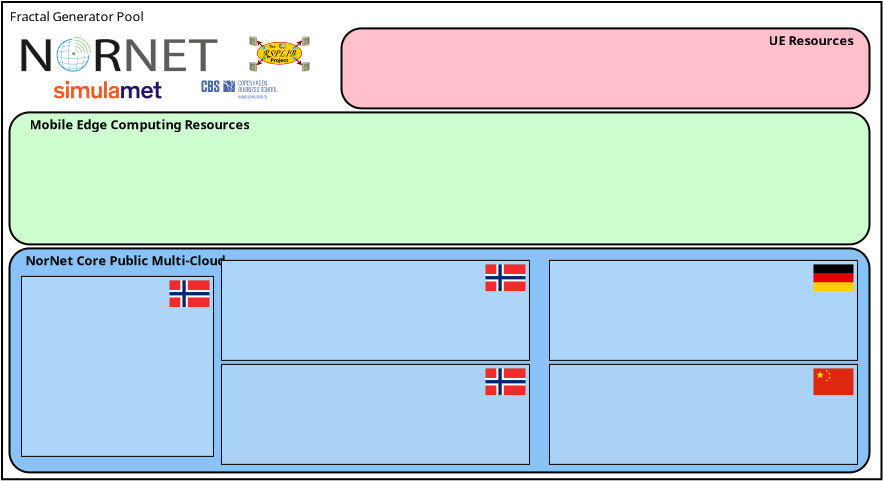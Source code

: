 <?xml version="1.0" encoding="UTF-8"?>
<dia:diagram xmlns:dia="http://www.lysator.liu.se/~alla/dia/">
  <dia:layer name="Bakgrunn" visible="true" connectable="true" active="true">
    <dia:object type="Standard - Box" version="0" id="O0">
      <dia:attribute name="obj_pos">
        <dia:point val="51.825,32.881"/>
      </dia:attribute>
      <dia:attribute name="obj_bb">
        <dia:rectangle val="51.775,32.831;95.85,56.794"/>
      </dia:attribute>
      <dia:attribute name="elem_corner">
        <dia:point val="51.825,32.881"/>
      </dia:attribute>
      <dia:attribute name="elem_width">
        <dia:real val="43.975"/>
      </dia:attribute>
      <dia:attribute name="elem_height">
        <dia:real val="23.863"/>
      </dia:attribute>
      <dia:attribute name="show_background">
        <dia:boolean val="true"/>
      </dia:attribute>
    </dia:object>
    <dia:object type="Standard - Text" version="1" id="O1">
      <dia:attribute name="obj_pos">
        <dia:point val="52.2,33.6"/>
      </dia:attribute>
      <dia:attribute name="obj_bb">
        <dia:rectangle val="52.2,33.242;58.663,33.958"/>
      </dia:attribute>
      <dia:attribute name="text">
        <dia:composite type="text">
          <dia:attribute name="string">
            <dia:string>#Fractal Generator Pool#</dia:string>
          </dia:attribute>
          <dia:attribute name="font">
            <dia:font family="sans" style="0" name="Helvetica"/>
          </dia:attribute>
          <dia:attribute name="height">
            <dia:real val="0.8"/>
          </dia:attribute>
          <dia:attribute name="pos">
            <dia:point val="52.2,33.822"/>
          </dia:attribute>
          <dia:attribute name="color">
            <dia:color val="#000000ff"/>
          </dia:attribute>
          <dia:attribute name="alignment">
            <dia:enum val="0"/>
          </dia:attribute>
        </dia:composite>
      </dia:attribute>
      <dia:attribute name="valign">
        <dia:enum val="2"/>
      </dia:attribute>
    </dia:object>
    <dia:object type="Standard - Box" version="0" id="O2">
      <dia:attribute name="obj_pos">
        <dia:point val="52.2,38.4"/>
      </dia:attribute>
      <dia:attribute name="obj_bb">
        <dia:rectangle val="52.15,38.35;95.25,45.05"/>
      </dia:attribute>
      <dia:attribute name="elem_corner">
        <dia:point val="52.2,38.4"/>
      </dia:attribute>
      <dia:attribute name="elem_width">
        <dia:real val="43"/>
      </dia:attribute>
      <dia:attribute name="elem_height">
        <dia:real val="6.6"/>
      </dia:attribute>
      <dia:attribute name="inner_color">
        <dia:color val="#ceffd0ff"/>
      </dia:attribute>
      <dia:attribute name="show_background">
        <dia:boolean val="true"/>
      </dia:attribute>
      <dia:attribute name="line_join">
        <dia:enum val="1"/>
      </dia:attribute>
      <dia:attribute name="corner_radius">
        <dia:real val="1"/>
      </dia:attribute>
    </dia:object>
    <dia:object type="Standard - Text" version="1" id="O3">
      <dia:attribute name="obj_pos">
        <dia:point val="53.2,39"/>
      </dia:attribute>
      <dia:attribute name="obj_bb">
        <dia:rectangle val="53.2,38.642;63.958,39.358"/>
      </dia:attribute>
      <dia:attribute name="text">
        <dia:composite type="text">
          <dia:attribute name="string">
            <dia:string>#Mobile Edge Computing Resources#</dia:string>
          </dia:attribute>
          <dia:attribute name="font">
            <dia:font family="sans" style="80" name="Helvetica-Bold"/>
          </dia:attribute>
          <dia:attribute name="height">
            <dia:real val="0.8"/>
          </dia:attribute>
          <dia:attribute name="pos">
            <dia:point val="53.2,39.222"/>
          </dia:attribute>
          <dia:attribute name="color">
            <dia:color val="#000000ff"/>
          </dia:attribute>
          <dia:attribute name="alignment">
            <dia:enum val="0"/>
          </dia:attribute>
        </dia:composite>
      </dia:attribute>
      <dia:attribute name="valign">
        <dia:enum val="2"/>
      </dia:attribute>
    </dia:object>
    <dia:object type="Standard - Box" version="0" id="O4">
      <dia:attribute name="obj_pos">
        <dia:point val="52.2,45.2"/>
      </dia:attribute>
      <dia:attribute name="obj_bb">
        <dia:rectangle val="52.15,45.15;95.25,56.45"/>
      </dia:attribute>
      <dia:attribute name="elem_corner">
        <dia:point val="52.2,45.2"/>
      </dia:attribute>
      <dia:attribute name="elem_width">
        <dia:real val="43"/>
      </dia:attribute>
      <dia:attribute name="elem_height">
        <dia:real val="11.2"/>
      </dia:attribute>
      <dia:attribute name="inner_color">
        <dia:color val="#88c2f7ff"/>
      </dia:attribute>
      <dia:attribute name="show_background">
        <dia:boolean val="true"/>
      </dia:attribute>
      <dia:attribute name="line_join">
        <dia:enum val="1"/>
      </dia:attribute>
      <dia:attribute name="corner_radius">
        <dia:real val="1"/>
      </dia:attribute>
    </dia:object>
    <dia:object type="Standard - Text" version="1" id="O5">
      <dia:attribute name="obj_pos">
        <dia:point val="53,45.8"/>
      </dia:attribute>
      <dia:attribute name="obj_bb">
        <dia:rectangle val="53,45.443;62.553,46.157"/>
      </dia:attribute>
      <dia:attribute name="text">
        <dia:composite type="text">
          <dia:attribute name="string">
            <dia:string>#NorNet Core Public Multi-Cloud#</dia:string>
          </dia:attribute>
          <dia:attribute name="font">
            <dia:font family="sans" style="80" name="Helvetica-Bold"/>
          </dia:attribute>
          <dia:attribute name="height">
            <dia:real val="0.8"/>
          </dia:attribute>
          <dia:attribute name="pos">
            <dia:point val="53,46.022"/>
          </dia:attribute>
          <dia:attribute name="color">
            <dia:color val="#000000ff"/>
          </dia:attribute>
          <dia:attribute name="alignment">
            <dia:enum val="0"/>
          </dia:attribute>
        </dia:composite>
      </dia:attribute>
      <dia:attribute name="valign">
        <dia:enum val="2"/>
      </dia:attribute>
    </dia:object>
    <dia:object type="Standard - Text" version="1" id="O6">
      <dia:attribute name="obj_pos">
        <dia:point val="56.8,45.8"/>
      </dia:attribute>
      <dia:attribute name="obj_bb">
        <dia:rectangle val="56.8,45.221;56.8,45.936"/>
      </dia:attribute>
      <dia:attribute name="text">
        <dia:composite type="text">
          <dia:attribute name="string">
            <dia:string>##</dia:string>
          </dia:attribute>
          <dia:attribute name="font">
            <dia:font family="sans" style="0" name="Helvetica"/>
          </dia:attribute>
          <dia:attribute name="height">
            <dia:real val="0.8"/>
          </dia:attribute>
          <dia:attribute name="pos">
            <dia:point val="56.8,45.8"/>
          </dia:attribute>
          <dia:attribute name="color">
            <dia:color val="#000000ff"/>
          </dia:attribute>
          <dia:attribute name="alignment">
            <dia:enum val="0"/>
          </dia:attribute>
        </dia:composite>
      </dia:attribute>
      <dia:attribute name="valign">
        <dia:enum val="3"/>
      </dia:attribute>
    </dia:object>
    <dia:object type="Standard - Text" version="1" id="O7">
      <dia:attribute name="obj_pos">
        <dia:point val="53.2,33.8"/>
      </dia:attribute>
      <dia:attribute name="obj_bb">
        <dia:rectangle val="53.2,33.221;53.2,33.936"/>
      </dia:attribute>
      <dia:attribute name="text">
        <dia:composite type="text">
          <dia:attribute name="string">
            <dia:string>##</dia:string>
          </dia:attribute>
          <dia:attribute name="font">
            <dia:font family="sans" style="0" name="Helvetica"/>
          </dia:attribute>
          <dia:attribute name="height">
            <dia:real val="0.8"/>
          </dia:attribute>
          <dia:attribute name="pos">
            <dia:point val="53.2,33.8"/>
          </dia:attribute>
          <dia:attribute name="color">
            <dia:color val="#000000ff"/>
          </dia:attribute>
          <dia:attribute name="alignment">
            <dia:enum val="0"/>
          </dia:attribute>
        </dia:composite>
      </dia:attribute>
      <dia:attribute name="valign">
        <dia:enum val="3"/>
      </dia:attribute>
    </dia:object>
    <dia:object type="Standard - Box" version="0" id="O8">
      <dia:attribute name="obj_pos">
        <dia:point val="68.8,34.2"/>
      </dia:attribute>
      <dia:attribute name="obj_bb">
        <dia:rectangle val="68.75,34.15;95.25,38.25"/>
      </dia:attribute>
      <dia:attribute name="elem_corner">
        <dia:point val="68.8,34.2"/>
      </dia:attribute>
      <dia:attribute name="elem_width">
        <dia:real val="26.4"/>
      </dia:attribute>
      <dia:attribute name="elem_height">
        <dia:real val="4"/>
      </dia:attribute>
      <dia:attribute name="inner_color">
        <dia:color val="#ffc0cbff"/>
      </dia:attribute>
      <dia:attribute name="show_background">
        <dia:boolean val="true"/>
      </dia:attribute>
      <dia:attribute name="line_join">
        <dia:enum val="1"/>
      </dia:attribute>
      <dia:attribute name="corner_radius">
        <dia:real val="1"/>
      </dia:attribute>
    </dia:object>
    <dia:object type="Standard - Text" version="1" id="O9">
      <dia:attribute name="obj_pos">
        <dia:point val="94.4,34.8"/>
      </dia:attribute>
      <dia:attribute name="obj_bb">
        <dia:rectangle val="90.065,34.443;94.4,35.157"/>
      </dia:attribute>
      <dia:attribute name="text">
        <dia:composite type="text">
          <dia:attribute name="string">
            <dia:string>#UE Resources#</dia:string>
          </dia:attribute>
          <dia:attribute name="font">
            <dia:font family="sans" style="80" name="Helvetica-Bold"/>
          </dia:attribute>
          <dia:attribute name="height">
            <dia:real val="0.8"/>
          </dia:attribute>
          <dia:attribute name="pos">
            <dia:point val="94.4,35.022"/>
          </dia:attribute>
          <dia:attribute name="color">
            <dia:color val="#000000ff"/>
          </dia:attribute>
          <dia:attribute name="alignment">
            <dia:enum val="2"/>
          </dia:attribute>
        </dia:composite>
      </dia:attribute>
      <dia:attribute name="valign">
        <dia:enum val="2"/>
      </dia:attribute>
    </dia:object>
    <dia:object type="Standard - Image" version="0" id="O10">
      <dia:attribute name="obj_pos">
        <dia:point val="52.8,34.6"/>
      </dia:attribute>
      <dia:attribute name="obj_bb">
        <dia:rectangle val="52.8,34.6;62.6,36.361"/>
      </dia:attribute>
      <dia:attribute name="elem_corner">
        <dia:point val="52.8,34.6"/>
      </dia:attribute>
      <dia:attribute name="elem_width">
        <dia:real val="9.8"/>
      </dia:attribute>
      <dia:attribute name="elem_height">
        <dia:real val="1.761"/>
      </dia:attribute>
      <dia:attribute name="draw_border">
        <dia:boolean val="false"/>
      </dia:attribute>
      <dia:attribute name="keep_aspect">
        <dia:boolean val="true"/>
      </dia:attribute>
      <dia:attribute name="file">
        <dia:string>#/home/dreibh/src/rserpooldemo/src/nornet-mec-scenario/Logo-NorNet.png#</dia:string>
      </dia:attribute>
      <dia:attribute name="inline_data">
        <dia:boolean val="true"/>
      </dia:attribute>
      <dia:attribute name="pixbuf">
        <dia:composite type="pixbuf">
          <dia:attribute name="data">
            <dia:data>iVBORw0KGgoAAAANSUhEUgAABAAAAAC4CAYAAAB9y56IAAAABHNCSVQICAgIfAhkiAAAIABJREFU
eJzs3WmzXNd56Pf/2vPuufvMA+aJJDgPkkVaimy5bF1fO1VJKrm3XLlVSb5Eko+R+xGc2M6beKhr
S5Z0NVCiJVCURIoEAQojMZ6x5z1PKy92n0NQIkWAPBOA9atCATjA6b27+/Teaz3reZ4lpJQSRVEU
RVEURVEURVEeacZ+n4CiKI+OMPPxkiFpnpAXGRIQgCY0NKEjhEAXBoZuYuk2pmahawa60Cf/U1EU
RVEURVGU3aICAIqi7BgvGXF7eI1xPCDOIwqZfzTp1wyE0DF1C8dwqRg1XKOCZbiYmompW+iaiYaG
punoQkfXdATafj8tRVEURVEURXkkqACAoig7Js1jRnGffrRBkPhkRYJEIhAIoSGEQBM6hjAwNBND
NzE1C0MzsXQH23BwdJeq1aBut6jbTRyjgi7UpUpRFEVRFEVRvig1qlYUZccUMicrUtI8Ickj0jym
oEBKyUfNRso/lUGBMiCgCX0SBLCwdZeKVaNmNalZDSpmDdtwMTULx6jgmlVco7pfT1FRFEVRFEVR
HloqAKAoyo4xNYuq1SAvMkzNJi1isiKjkDlSSnKZU8i8/L3IKGRBWiSTXgEhgRDomo4RW5iahanb
2LqDa7g4ZpW61aLpTNFyOti6i66VpQW6Zk76CCiKoiiKoiiK8mmE2gVAUZSdEqQew6hHkkckeUxS
xGR5Si4z8iIjKRLSPCHN4+3/k+YJaZGSFSn5JFhQyAIpizIwIAS60NC1snGgY7i4Ro2qVadut2g5
U3TcGWpWC0Mz9/slUBRFURRFUZQDSwUAFEXZMfmkBEDK4qPV/iJHyoKC8s+5zMmLjKxIyYqMNI+J
s4gw9QhSjygPCNOAOAvLAEKRlo9BAYBAw9AMbMOlan4UBGjYHSpmlZpdlg6Ymr3Pr4aiKIqiKIqi
HCwqAKAoyr7KZUaSxfjpGD8ZEWYeQeoTpj5RFhBmAVHmE2UhSRaTFxk5OQLQhY6hWdiGS8WsUbea
TFfnma7MU7fb2LqLqZtqJwFFURRFURRFQQUAFEU5ACRyO/V/6/e8yEnyiHE8YBB3GYTdSYDAJ85D
4iwq+wcUBUJoGJqJbTiTQECLhtNhrrrMTHUB16wiEPv9NBVFURRFURRlX6kAgKIoB5ZEkmQRYVZm
BMR5RJj6jOIe/WiTYdQjykLSPKGQk6wAzcDSy0DAdGWeqco8DadNw25TNeuqT4CiKIqiKIry2FIB
AEVRHippnjCMu3TDdfrhBl4ywk9GBKlHnIXkMgMJuqbjGBWqVoOG3Wa6usi0O0fNbmDpDoZmqqwA
RVEURVEU5bGiAgCKojx0cplNGggmBOmYXrhON1hjGHfxkzIQkMl0EggwsHS73DXAatN0OsxWF+m4
s9iGq4IAiqIoiqIoymNDBQAU5TExjDOGUUaY5gRJjp/mhGlOmkskkBUFm35ClBUIQAJVS2ep4fDK
couWY+zzM/hkucwIUo8gGROkHoOoSz/aZBT1CFKPJI8BiSb0sjTAqjPlzjJVmaPpTNFxZrANd7+f
hgKkaYrneYRhuGfH1DQN07JoNZvour5nx1UURVEURdkPxvr6+p4e0LZtHMfBttUWXfupKAqGwyFJ
kiDEzq+AapqG4zg4joNhHMyJ46MoKyRhVhBnBWleEGUFWSFJ84Jbw4h1P2YUZwzDMhgwjjOiLEdK
SPKCm8MIP8kQAqSE6arFK0stTk1VD2wAQBcGdatF3WohpWSU9OkFa/SjTQbhJqN4QDgJBGw1EAyS
Eb1wnY47S9I4znR1AUuzMHRLZQTcp6IoyLKMPM8BSJKEOI4BEAKKQpIkCUVRbH+PlJI8zydfz+Ge
1zrPMwb9Ab1ej7E3Rkp2/Z2QgK5pOK7L3Ows7U5n+180TcOybHRdR9M0NE3D0HV0wyiDBqaJZVkY
hqGucTskSRLCMERKyS7clj5GSibvsYlpWir4s8/SNCUIgl1576UEwzC2P7O7MebZDVJK0jQliiKK
otj1z4TyxQmhYRgGjuOgaTuz+1Acx0TR3gXFlUfb9njm7//+/9uTA5YXdcHy8jKnTp3m+PHjmKZq
xrVffN/nBz/4PisrKzs+eC2KgkqlysmTJzh16jRzc3M7+vjKJ4vzcgX/Utfn5iBidRxzYxDSCxLS
XJLkZTCgkJK8kOQSCln+HcpBUppLtK1RhgCBKAcdD8nAQwhB3WpSMavM1w8zivts+qtsBisMonIX
gSiL8PIRYeozjgeM4j6zwSJztUNMVeZwjep+P40DrygKBv0+3W6X0XgMwNraGrdu3aQoCjRNI0kS
Vu7eJQiCcsAtBFmaMh6PuXPnDkEYfvSzRvnzl+dlQOHeoMFe0LRy0LY1CSykpOK6LC4uUq/XcRwH
163QbDVpNpq4rsvs3Bzz8/N02m06U1NUKpU9PedH0erqCu+/f34y2dndi05RSGzbZmFhgaWlJdrt
zmd/k7Jr1tfXee+9d8myDE3b2fdeSkmr1WJxcYnFxUVs29nRx98tcRyzvr7O5cuXCMNgxyaUyu6Q
slzknJ6e5tSp01SrOzOWuHXrJr/5zW8A+dAEr5SDy3UrVCoVjH/6p3/amyNOAgDtdoeXX3mZ//gf
/iPzCwvqh3mf+L7Pj19/nfPnz2PtcDZGnud02m1ee+0Pabc7KgCwS1bGMWtezDDK2PATukHCZpCw
5iX0w5RRlNENE4IkJ5fyo8k85Y3qXhIJko99HqWUpEUZNLjfQqGyNj+lkMV20E8XBrqmowl9T1bX
NVEey9RsTM3CNaq03Rm6wQob/gq9aAM/GZPmMX46Ji1SoiwkSH28ZMh0ZZ62O4suHr8VwSRJ2NjY
wPM8fN/D83w8zyOOIqI4ot/r4/s+SZoQBgG+7xNGEQDj8Zh+r7f9vud5/jtZRnmeE0XRp2YfCTH5
CdmH+4KUErkdDJNYlsmtW7e2s5hM06JScXEcB8uyqNfrNBoNKpUKbqVCs9lkfm6eqakpGs0mtVqN
VqtFp9PZsYHgo25tbY0333yTLEt3fbIjpcQwTKampnj55Vd48cWXsCxrV4+pfLrNzQ1+/vM3ieMY
Xd+5917K8r1eXFykKCRTU9MPTQAgSRLW1lb51a9+Sb/fxzAev3vSw0RKSb1e5/jxEywvH9qx6/7t
27c5d+6nAGrOpHxuW+P4TqdDu93G+PU77+zpCQgh6PW6nDxxkj/4yleYmZnZ0+MrpSRJuHTpMm+/
/TaOs7M3wyzLmJ2dZfnQIcaT1UHli4vzYrt2fxxnvLc25novYN1LuDko0/v9JEfy8QV7TQg0UU7+
y23yBJauYeoauij/3dAFpra11F8GCzQNpisWR1oujvHZAzKJJEoDRkmfJI/JigwBmLqFqVnomoEh
DHTNKIMBQiuPIzR0zUAXBprY2UG/oZk07HILwJpVp2LWqYXNsmFg1CPMfNI8YRBtEmcBXjIkSD2k
hIbdwtTtHT+ng0hKyXA45Nq1a5w//x7dzS6DwYD+oL896fd9j5WVFQaDAWma/s5jfNLA5NMGK5qm
4boHu++ClJLxePyxa9hvt8zZ+ntRFNRqNY4fP87y8jIzM7O0223m5uZYXFpiaWmJarWK67g4rkO1
WlWTzU8wGo24fv0aSZLsQUp+eaX88MMyLXx6eoZDhw6p8sR94nkeH354nTAMd/y9L4qCPM9ZWlom
y3732nVQZVnKaDTk5s0bbGxsqFKjA24r06RWq3/iPfLz6vf7XLt2jTID4NEfjyi7pVzM832fOI4x
9jqaJKXkxo0b/N3f/S26ofONb/zJQ1WT9Sgps3LFjr/29z6melt3hp/m3BlGvLc65r21Mdd6Ab0w
JUrzssa/kGSF3J7kw+9m7UvA0jVarsli3WG6atGwDRxT0HFNpirl51BKia4JmrbJVMXc/n+fRcqC
UTzg9ug6o7hPnIUUMkcIDV3o6JqOLgwM3cLSLQytDAw4ZoWG1aZmNXDMKoZm7EqmQM1q4hgVZqtL
rHq3uDu+QT/cYJwMiLNwOxsgziOC1GOxfpTZ6hJVq4bg0b7pxnHMz372U7797W9z7mc/I4qi7Xr9
rZT8oihI03Q7xf+LeBiu91ufhd/+2if9XQhBHMdcvXqVmzdvbpcTGIaBbds0m00OHz7CyZMnOXny
JE8//TSHjxzBtu2H4rXYS7txT/qUIwFlwPrixQsYhsGf/uk3WVpaUu/Jvtmd111sBcAfyrdVjaUe
FlvXrp0fU2/dj3b0YZXHzsevg3seAIAyVfTdd9/l9ddfp9OZ4qWXXlL9APbDPYPXnX3Y3Xncx02U
FVzvB1zeDLg1DFnzYu6MYlZGEZthSpYXSChn9rC98u+YGm3XZLpi0XJNOq6JqQsurHu4hs7ziw1O
dip0KhaOoWHqgoqpU7XKFH1J2QfANXQcU7vvIZmUkiSPGMcDBtEmQeqR5UlZXsAkC4HJar9mYGgG
hmZi6Q41q0HVauAaVRzDxTIcHKNC1azhmtUdmYCXuwCUOwEIoeGaVXrhOivjG2wGq0RZSJyF5DIj
yWPSPCHOQmZrSzTtNob26K7YbjUFXbl7l1u3bk3qcLXfCuaJx+6zfb/PcytYEEXRdhO7rV8CMEyT
O7fvcPnyZWZmppmfn+fQ4cMcP3achYVFFpcWWV5eVit8E1sD3r0gpaTX6/Gb3/yGhYVFTNNgbm5+
T46tfNxuLUqUgbyH95olJo14Hpfr7sPq3oDxbrxVexccVR5t5c/Qno82tmpDB4MB586do9FosLAw
z+LikgoCKI+9tJAESZnif3MY8su7Q966NeTDQUjwW+n9QghsXeCaOo6hYRsaFUOn7ZosNBwONR3m
ahYLDQcNGMU5jqHx2pE2T8zUcO8jrf+BTAZvmqahifKXEIKiKJAU5IUsgwH5x79NExqGZmLqNvZk
4u8aVWp2g7YzTcPuUDFr6JqOoZkYmokuvtilq2Y1qJhV6nYLU7cwNJNeuD7pDZDiyQFZkRJnIWkR
I+tHaTnTGNqjeY0SAnRd/1iXbNVw6sH8vsGZlJJev0e31+U3vyl7IbRaLc6ePcvx4yc4ffo0T509
y/z8PK1Wi2azqe6He0QIQZZldLubvP32L6nVqjQaDRzHVYNtRVEU5ZG0L8sNWzfVa1ev8uPXX+fw
ocN8/Y/+iEOHDu3H6SjKvpNAmhesjmPeX/d489aAS5s+m0HZxC+9J71f3PM9HdfizEyVo22Xoy2X
5abLdNWiYkxq/DWBqQsGYcYwSgk0QXFPs7OdJNBwjAotZwpd6ERZSFakZEVKXuTkMtv+/aOvp+RF
RlokhJmPlmyVC5iYuoWjV3DNSlm7bzfpODN03FnqdvMLr8hrQqduNTnSPE3NbHJjeJlNf4VxMiDJ
I8LUY7PISYuErMgoioKp6vxj2RxQ+WK2MgS27n26rhMEAe+9+x4ffPABP/zhD+h0pjjzxBm+/OUv
89prr7G4uLTj/VmUT3ZvCUej0aTRaHH69OkD36dCURRFUT6PfQ0ApGnKtWvX+Md//AfqjTrtdptq
taqi7spjpRemXNr0udINuDEIuD2MuDEI6QYpaV5uhyZluUpbsw1mqxbLTYcjLZfDTZeFhkPHNelU
TFqOiaV/0udHkmQFrmMy5VqYO9hleYsmBHW7xbI4QVrE5EVOIXMKWUwm+eWkP85DwtQnTP3ttPso
C0iLpAwIyIJs8vVAjNFjE0u3cc0afXuDzWCVht2mbreoWU3qVgP9c67Ma0KnYtbQqjqmblGzGqx6
t+iHG4SpR5QF5GGGQFDIglQmTFfmsXU1MVAezL33ta3MGM/3kF4ZjFtfW2Nzc4NbN2/y9q/e5syZ
Mzz55JM88eSTTE/P7PjWaMpH7i3huHLlCpVKlXa73DZOlWUoiqIoj5p9vbMZhoHnebz55pscOnyY
hYUFnn32ORV1Vx55EgjSnA0v4eK6x7lbA369OmJ1HJMVH63O61pZn1+zdBqOyWLd5mi7wpmZKs/O
1Zmr259Z2ZhLyTDKyApJ1dKZrlqTjv87TeAaVVzjd7e+kUiyIiOXGXEWEqYeQepvT/6D1CfKAqIs
IEx9kjyarLynFDInnPxfLx6wqa9SNWs03SmmKvPMVOapmg1sw8HU7c/VQNAxXOZrh7B0G0u3cYwK
vWCNcVKWAvTDDTKZEedlY8PpygK27j4WOwQou0MI8bFu54WUrK+vs7q6yltvvcWxY8d56aWX+Mqr
X+Hs2bMsLi6p0oBdtFXC0e1ucuHC+ywsLGBZFvPzC/t9aoqiKIqyo/Y9tL1VZ/qTH/8Yy7JYWFjk
8OHD+3xWirK7vDjj0qbPd69s8s7dUZnqn+YU8qNUfwnYusaZ6RovLDZ4eq7G4ZZL3TawdQ3HuL8G
fX6Ss+rFxFmBqQvsXVj9/ywCgamZGBhYmk3NbFBQIGWxnSEQ5SFeMqQfbuLFA4JsK0sgIM5Dkiwu
m/MVMVHm46Uj+uEma94tWs40M5V55muHsY3PH0BsOVO4RpUpd4474w9ZGd9gEHWJsoB+uEGSx4Rp
wLg+4nDzBFWzrrblUXbE1ir01j3x7t07dLub/OxnP+WFF1/ka1/7Gq+9+hqLi4vYqjRg10gp6fd7
/OQnP8Y0TdrtjtoaUFEURXmk7HsAYMva2hq//MUv+O53v8Of/dk3VT8A5ZGUFZJLmz7vro55e2XI
hXWPdS8hKwqkhEKCLmCp6XKyU+HUdJVT01WOtFwW6jY168Hrz5O8IExz6rZB0zb3NZVYbHUyFhq/
/UwqskbVbNC0O8RZRFLERFnAKOoziDYYRD3C1CPJE3KZEaReuX1fMmIcDxjHA/x0TNOeom63aNjt
Bz4/Tei4ZhVDL3sQuEaFm8MrbAarhJmPFw+3excUMmexfoTmpOeBonxR95YJxHFMEAT0+33iOGZj
fZ2LFy7w4ksv8/zzz3PixIl9PNNHW5IkrKzc5fz592i32zz99DMqCKAoiqI8MvY9ALA14MnznNu3
b/Otf/kW7XaHWq1Gq9VS/QCUR0KcFwzCjJuDkJ/d7PPm7SFXuj5ZUSAmW+RVLJ2aZTBVMXlmrs5L
y02enW/QcU2+yJw9ySVBWtBwDFquiZh8basrf1ZI0kJSFBJdK3cV2PEdAu6DEBqO4eLcs4KfFSnj
ZEA/nGYQdRnFfbx4iJeMiPOyyWCUBSRFTJB6jOI+bXeG2eoCeZHhmjUs3UJ7wAm6qVl03Fks3QbK
rdw2ghWiLCRIPfIiJ80TpCx7NDTsDoa275dT5RGiadp2NsDm5ibdbpcLFy5w9epVNjc2SNOE5eVD
1Gq1fT7TR0s55pCTHkVXcRyHdrvN0tKyCgIoiqIoj4QDM2LVNA3f9zl//j2+/a1/wTAM/uRP/oRq
9XfriRXlYZIVkpuDkJ/e6PP9q11WvRg/yct0XyFAgqVrnJ6u8qXlFi8tNVls2DRsA9vQP/fkf6uT
wCjKWBnHFBJMXRDnBXdHEaM4Q0rJMM7oBylhWlB3DM5MVzk9XT0QuyYbmknT7lCzmizWj+ElQ3rh
Ohv+XYZxDz8ZEaZlA8EwDUjypAwERD26wTpztWVmqovUreYDBwEAKmad4+2nEEKjoKC33RzQpxeW
+xlmRcaxzpPUrabKBFB2xVYgPAgC3nrrF9y+fZv33z/P//g//Qe+/OUvY5qmCpbvKIEQ0O/3+eCD
D2g0Gnz5y3/AiRMn9/vEFEVRFOULOzABgO2uyJ7HW2+9RaVa5eTJk5w4cUJthaQ8tDb9hPfWPN66
PeCdlRHX+wFJXmx39bd0jUNNlxcXG7yw2OTMdJWlpnNfTfqGUUaQ5kjATzK8JCdMC6SUBGk+meDD
7WHEu6tjNoMEL874sB8wjDLSvMAyNFxDJ83LcMHRjsvh1sH6vGlCRxM6pka5NeBkq0EvGTGMuqz7
dxnFPYLUI8ljvLgsHfDTMWHm4ydjpipzTLmzuOaDrZZqQsM2XBbrR8vyBTS6SIKkLD/ohetoQscy
bA43T1G3mrv0Kii/TU62s7zfLS23Jshbzd4eJlvnWxQFvu9x48YNwjDE931u3PiQb3zjT5ifn3/o
ntdBVxQFg0Gfd955m2azxfT0NPV6YzszQ1EURVEeRgcmAAAfNQRcuXuXX7z1Fk888SSu63L8+PF9
PjNFeTBpIVnzYn69Mub1a13eWSkb/elame5vGRptt+zq/9JSk//m+BSLdRtT14iyglFWlGn5UpLl
klyWKftJXpDLMm3/9jDCSzI0IYizgnFcBgEsXSNIcrpBgiagG6bcGUVICRt+2WxQ1wSmNik7MA0q
jo5taMzXbBqWcSBW/z+JLnRqVoOa1WDKnWPszlA16wyiLsO4Sy9cJ0i97dKBJI/xkiHDqEvUCJit
LuKYVUzNeqDdAhp2G13o5DJDCMEmq2UQII/oResYQ4OqWcfWbSz9YAVQDqrfnrh/0kT+0yb3Ukp0
XadSqXysk/5nHS9NU9I0Jc/zj/2bgDIid+/XfmvbvoNACIFhGBRFwerqKt/5zndYWVkBCa986Uss
Ly+rrLkdpGkaWZZx584dLlw4z8zMNE8//QyVinqNFUVRlIfXgQoAbDFMk5WVFf7fv/tbpqenWF5e
VimOykMjLSSr45hv/WadN270uTOM8CeTbgHkEqYrFq8eafPakTZnpqu4ps6aF9MLU6I0Z81LGEYZ
UZYzjDL8JCdIc9a8GD/NEZSlBQKoWjozVRt7sivAXM2m6RjUbB3X1LbT/+dqFi8uNnlxsUHV0tFE
GYwogxLlJMjUNex9qP//PHTNoGG3qZh18iJjGPe4ObjMRnCXUTzY3kEgySO8ZEQ/2mSjusiR1mk6
7tzHeg3cj4pZ42jrCTShb9f+bzUi7EUb3BpeRRMai/Vjqh/Affjt6/mnrap+0nW/KAoqlQonTpyg
VqtRFMVnHitJEnr9Pr1uF8/zPvbvDxJ8OAi2dgwAycWLF/nP//n/4t//+7/gz//8z3nu+eexLGu/
T/GRsfXzd+nSJYQQzM0tcPhw9bfjRYqiKIry0DiQo1RN04jjmJs3b/Ltb32LSqXCn/7pn6lBjXLg
9cKUixseP73R51d3R9wchMRZMVlhLAeTHads9JcXkovrHhfXPfphykaQUEhJ1dRJcokuBBVTJ8oK
HFNjtmYxU7XQNWg5Jo6hYWgali6o2waWrqEJQc3WsXRte0L/bzd7vL/mcajp8Mx8ndPTj87qlSZ0
LF0H3cbUrbJngDvFpr/Chl8GAuI8JEjGJFlEmseTEgmf6cocLWcK7jMTQAiNilnbLgeQgJQFURYQ
pB4b/l1MzcLULKYqcyoT4FMURUGSJDSbTWZnZ7Esm0qlQrVaxbIsms0mjWYDgcBxbOr1OrVaHd34
aKVfSollWkxNTWHZ1n1M1gV5nhOGAYEfECcxAFmWEwQ+vW6PMAwJwoBet0sYRYRBQLfbpTsJGGw1
5RNCbP++n0HprSBAGIbcunWL73znX0mSBCEETz71lMoE2EFCCIIg4MMPb/DGGz/mtdf+kKNHj+33
aSnKjimK4kAHPR8GUkqKopi8ljv5uGwHuR+XhdC9vL8+SCnho0DK8rN+IAMAUL75WZZx7tw5bNvm
xImTHDt2TPUDUA6kXEqGUcbbd0e8fr3LGzf6jOMM+CizWEpAQMMxqFoGfpLTD30GUcooytA1Qcs1
qVkGLUen6ZhMVyyEgJZrstSwywm+pTNTtbD0+1upf29tzDjOmKlazNV2N4gmkdsXF0n53AWTydIu
FxYYmsl0ZZ6qVadmNaiYNTb8FfrRBkEyJpMpo7hPIQvCzCfOQkBQsxoYmnnfx2nYbTShkRUpGoLN
YI0w8xgnA1a9WwihgRBMuXOTXQSULUVR4DgOTzzxBMeOHePQoUM4rkuj3qDRbOI6DtPT00xNTwNQ
rVRodzq0Wq1dO6fRaMTKygq+7zEej1lZWcHzfDyv/PPdO3fp9rqEQVgGEIKAMAyJoogsyz42UNnr
wdlWSYCUkitXrpDnOY5T/sypIMDOEkLgeWPeeuvnNBoNOp0p6vVa+XlXlIdcpVLBsqzt69ljNB/a
QZJGo0mtVrvv0rT7YZoGlUoFeHwCAFsLBbtt6x5qGAd2OryjpATHcbFt+2AHAACGwyHnz5/nn//5
v/CXf/mXPPHEk/t8Zoryu/phylu3h/zzB+u8tzomyYvt6e52Ay8kmgBTE1RNnbmazWzNouUaNGyD
uZpNzTK2U/K30vMBdAHGJEVaE2x//bNkhSTOyvKDmapN27n/ie7nkeYJURaQFRlSFmhCw9RtDM2Y
NPIzd33A7BgV5qrLtJ0Zms4Ud0bX6YZrjOMBSRbhJUMymRFnEVEWcLh5kunK/AOdV9Wsc7LzNKZu
I4TGhn+XMPUZRBtICpgEQuZqy+jiwF5m91yapiwuLvG//x//J8899xymYSAmK+vlL4GuG9uDJyHE
jg6kPkmtVuPYsWPbqzdZlm2v4mRZRpZljMdjrly5wpUrV7h69QpXr1zh5s2b9Pv97cfZzxUEIQSm
aXL37l3+/u//niwrm4M+//zzmObufuYfF0KUWSSDwYD333+fRqPJSy+9rLZhVB5qUko0TWNxcUmV
235BUkpct8LCwsKOLlY2my2OHj06aR796L83miYYjz1WVu5uB9l3w9Z9s9ls0m530DTtscgE6EwW
VQ78yFRKycrKCt/9zndoNpo4jsvhw4dVF17lwFjzYn5xZ8i3L21wYd1jnGToQpAVkoZjcLjlUDON
sqlfIfnq0Q5nZqo0bIO6Y1A1dSqmTtXa2YlOLsuShH6YIiVUTP2+AwefV5B6rPt3CFOftEjKNKPJ
5F8TOqZulmnyepkqbxsurlnF1p3PtU3fJxEIDM3E0Ezma4dwDJeG32LNu0130iQwTMYURU4hc0CS
FSkz1cX7zgQQk90BFuqHkbIgK1KyIiXKQoZRD10YWLpNxaxRt1sqCDAhpcQ0DZaXl5ifn9/v0wHK
krPPKi9bWFhgZmaG06dPbZcFrK6scOvWbW7cuMGNGx9y584dBoPBdoNmJv/mAAAgAElEQVTCvS4R
2MqaW19f5/XXf0S1VmVhYYH5+fnHZnVjt0kpybKMDz+8jmmaNBpNTp48Sb1e3+9TU5TPRUqJEIL5
+XmeffY52u0O+n1mFyq/S9cNXNfFdR+sx9Dvc+rUqe3Go4/B/B8QXL9+jX/912+RJMmuLAJsBb5q
tRpnzjzBCy+8+NjcJ23bPtgZAFt0XScIAi5evMgPfvADGo0GjUaDVqulggDKvsoKSS9MeevOkB9e
7fKrO0OirMDQBLoQzFQtzsxUeWa+zijKGEQZddvga8c6nJyq7Pr5FVLSDcqu/zVbx9mD5n5RFtAN
1xhFPaIsJCvS7YiqEAJdM7A0G8dwsQ2XqtWgbreomXVsw8XQLAzN2J7Af1EVs4ZtuDhGpXx83WLd
u0OQjknykEHUJZc5aZEihEbbmcYynPsuV6hbLRbqRybNBmOyYJW0SBhGXWzDoWrVMTSTmtoecJuU
kiRJ9/s0Hli73abdbnPy5CkAkjjm7t27XLx4kQsXL3DpN5e4fv0aGxsbjEYjoiiiKIo9DQRs9Sa4
evUqb/zkJxw9eoyvfvWrLCws7MnxH3X3ZiZeuXKZdruN49icOnX6sRk8Ko8iQb1eZ2lpmcXFRTW2
PmDm5xeYn3+8ruGmafBf/+t3d3VFXgiB67osLx/i5Zdfeex+7h+KO9bWm/L227/CrbgcO36Ms2ef
Vql3yr6RwGaQ8G83+nzn8gYX1jyyQm5v89dyTb55eoY/PjHFVMXir391h66f8PRcbcdX+j9NMelL
YGgaR1surrn7x5WUadR5kZHmMXEekxcpucyRSAQCTWjoopzkm7qNbTg4uoNjVHAnK+Ydd4am3cHQ
TQRf7KKsC52WM1U+vlFFSkk3XCVMfZI8Zhj1yIuMJI840jzFXO0QtuHedxCgatU53DxNmAWEmY8X
j8rtAYN1TM2iYtZwzQq6UKnYjxLTslg+dIiZ2Vn+4CtfYTAYcPHiRf7t397g52++yfXr1wnDcM+z
AKCsn7x06RJ/+7d/Q6vVYnp6BtN8KG73D4WthYl33nl7ux/A1NSUCgIoDymJlI9fMzTl4Nqrn8Ot
n/uiKFQA4CDaGtSMxyMuvP8+//Iv/4LjODz33PP7fGbK4+o3Gz5v3hrwxo0elzd9/DTH0MrGOYda
Dn98YoqvHe2w3HRYHceseTGmrvHsfIOWuzcTQSlhFGUkeUHNMjD13Z+IWLpNw2khhMA23O2V8TRP
yWVKIXPyIicrUtIiIcx8tFhDExqGbmLpNo5RpWG3aNhtXLNG1axTtRrUrObn3l5PEzoVs8ZMdRGJ
xBm5rPm38eIhaREzinvb2QqFLFhunMDU769hoi4M6naT2eoSfjIiLzKC1CNIPbrBGndGNzA1m9na
0q43QlT2zr3Ng6rVKu12m2azyeLCAi88/wLvnT/Pr371Sy5fusRoNNouDdgr4/GYS5cu8eab51hY
XODsU2cfuwHObhFCUBQFg8GACxfep1ar85WvvEqzqTJ9lIeZnPxSlP21t3GoxzPw9VAEAD4iWF9f
50c//CHLy8vMzMwyPz+vBjXKnsmlpB+mnLvV579e6XKl65MWEkMTGJpgvmbzlcNtvnl6hiNNl16Y
8sGGT5jlHGm5HG252HuQig+TDIA4I84kNUtH34OVSNeoMlNZpGF3SLJwMvmPSScT/jRPtpvvxXm5
LV9eZGRFSlLEBKmHoEc3XMMxXCpmjYbdoePO0HHnqFl1bN3F1G20z9FMcGsbP10zMHSTde8Oo6hH
nEd4yYhifAMpy+fRqcze91Z+hmbScWeJMp8w80mLtGw4mI5Y827iGA41u4FrVHes14Fy8HQ6HTqd
Dmeffppnnn2Ww4cO8dOf/hsXLlxgdXWVKIq20/R309YE1fc83jx3jpmZGRbmF2i323sahHjUSSm5
desWtm2zuLjIyZOntrt1K4qiKMpB9VAFAIQQJEnCnTt3+OEPfki9Xucv//K/VaUAyp7phxlv3R7y
s5sDrnR9Cim3O/a3HJN/d2aGPz4xzVLDQdcEwyjj5iBipmJxvF3Z03TgYpIBkBUFLcfB3IPGPq5Z
xTacyTaA8p7fCzKZkuYxfuLhJUPGyZAw9QhTnygLiScBg6xIyfIUv0iJ0oBxPKQXrlOzbtG0O0xV
5pitLlExa59rMm3qFgu1w9StJo7usqLdpB9tEKY+fjJm1buBJgTH5ZPM1w5haPeXCdCw2xQyZxQP
iLOIQZGR5gmjuM+6f5ea3WShdpiKqRqGPepM0+T48eMsLCzwype+xD//83/he9/7HpcvXdqzc9jq
Wv/uu+9Sr9d56qmneO6559Uq9Q4Lw5Dbt2/z85+/iWVZaqciRVEU5cDbtQBAnucfS3nciYlPuTep
JIoi3n3vXSoVl9nZOV544QU6nc4XfnxF+X16Ycrbd4d86zfrXO76JHmBPkn7X245fOPEFF892uFI
091Ot/eSjBuDgPm6zaGWwy434f8YCcRZgSYETXdvSgAEoux4/ymHKoyCitmg6UyR5BFZnpSlAGnA
OBkwivuM4wFB6hHnEXmRkqUpcRbgJ0PGcZ9RPGAcD5iuLNB2px94Qr21S0DDbnO4dQpdMxBC0GWd
MPUJ04CNYKVsBig05qrL99WQUBMadbvFoeYJkjwmzkP8ZESUBfTDDVbHNZr2lAoAPCZM08Q0TZ54
4gl0XePIkaO88cZP+OEPfsBwONz1TIB775fXr1/njZ/8hMXFpccyAHBvbfNOZwxKKRmPx1y48D71
eh3HcVleXlb9ABRFUZQDa8fvUFtbirTbbSzLYjgckqY71/F5a8C0ubHBL3/5S1qtNvVajRdfeknd
cJVdIYEwzXl/fcyPP+zxq7sjwjRHvyft/9XDbb55aoZD90z+s0LSDVLujmOemKmx1HDQ9jADQErJ
IEpJi4KWY2DuZfThU2hCw9YdbN0BPpqIpEWCl4wYxT3G8WAyye8zTkZEmU82KR1I84Qg9RnFfbx0
TJyHdNxZXLOGpVmIBygL0IRO25mhkMUkUwH6bBBlIUHqsebd2j7fljN9X0EAU7OYqSwSph5RFpAX
OVHq4yUjNvy7zFQXqFkNHEOlCT8uLMvi7NmnOXLkKAsLCwR+wNtv/4put/uxHTJ2w1afgl6vx7lz
53jlS1/m0KFD2La9K8c7iLYWImq1GnmeEwTBjtZ7apq2vf3iu+++i+M4NBp12u3OY7Fnt6IoivLw
2bUZ81NPPcX8wgJvnjvHxsYGaZru6M3QMAw2Nzf57ne/w5GjR1haXmZ+fl7VNyo7Ls4Kbg5Cfni1
y89uDsgKiSbEdtr/N0/P8I2T0yw1ne3JvwSGUcbdcYQXZ0xXLRbq9p7u4ZoVkjujCAk0HQPrAO/t
a2oWTbtD3WpS1ArCzKMfbrLu32UYbeIlo+2u/UkWkU36BvjxkJY7zVx1menqwqTG/sGeZ3syud/a
paAfrhNlZemBJm4jEBxrP8l05f72rTd1i/naEQopSbKYTZmRZBHDqMet4VVM3eZw82SZKaE8NqrV
Ki+++CKWZfJ///Vf8/3vf584jimKYlePK4TA8zyuXLnC++fPc/LkSQ4fPvzY3CullDiOw1NPncXz
PK5evfKxLRp3wtbj3Lx5A13XOHz4KI7jqn4AiqIoyoG0KxkAmqYxNz/PM888QxzHvPP229y+fXtH
Ux636ht7vR7f/ta3sSybv/qrv6LRaOzI4yvKltvDiH+4sMYv7owYRikCSIuCxYbLN0/P8LVjHQ43
Xax7UuyLQnJzENL1U5aaDnM1a88n4EleEGU5DdtgrmbvWfPBz0sT2vbk3dRNLN2lbrUI0vGkjv4O
w6hHkHqkRUKQjsnymDDzJ6v2YzqVOVrO9CTD4H6Pq1O3mhxqnkSgUcicNEjLLQLjHgKBY1TQhEbb
nfnMTv4CQcWs0XFnmarMEmY+WZ4S5xH9cINusErHnaVmNdFVQ8DHhhCCZrPJs88+x3/33/8P2LbD
9773XYbD4a6XAhRFufJ9/vx5zjzxBMvLy49VAMAwDBYWFpBSkmUpH374IUEQ7PjrnmUZKysrvP76
D9E0oXYqUhRFUQ6kXV2Cmp6e5utf/zpBELC6urpdh7dTN92tgMKvf/0OjmPz5JNP8uKLL1Kvqxpb
ZWes+wm/uDPk9es9Nv0EACFgqmLx/EKDPz01w5GW+zvp9YWEDwch/TDleLtCx72/RnI7JS8kwygj
zSUVU2eqYmEcgBKA+yXQcI0KrlGhwyxBMqJi1uiF6wyjHsO4DAQkeUwWZ8R5RJCOCVKPrEjpuLM4
RuW+t90rywGmKYqMtIgJU59h0SPOQob0uDu+ga4Z2IZ7X1kGmtCoWQ3mastlP4NJWYGfjumF63SD
VSzdxjWqO/FyKQ8JIQSNRoPXXnsN0zDo9bq8/fbb9Hq9Xe0JIIRGURRcvHiR9959l1dffZVmo8Ge
piTtkzLdXyCExsLCPJqm0+12CcNwx49lGEbZo+jdX9PpTDE9PaMyExVFUZQDZ1eWBKWUbKyvE8cx
X//6H/Hyyy/T6XR2/CZ472Dp2rVr/M3f/D+8//75x3I/R2XnJbnkJ9d7fO/yJl6cbX/d0jW+crhV
pv3XnU+src+l5O4oYhClzNUtKtbeDgC9NGfVi0nyAlPXPjX74GHY9VcgqFh1DjVPcnrqOU5NPcty
4zhtZxrbcJFSEqY+vWCd26PrXO29z83hZcLU50GfXdudKR/bncE1KgggSgP64Tpr3m02/DtEWXBf
j2UbLov1I8xWl6jbTQzNJM0TBmGXFe8WfjJ+8BdDeSRUazWee/55/uf/9J94+plngN3rA7D12EVR
cP36NS5cuMD62hppln32Nz4CymzBjG53k2q1yjPPPMP8/AKOc/9ZQg9GkmUZ58+/xxtv/JjxWH3O
FUVRlINl1zIA0iwjzwsajQYvvfQyH3zwAT/4/veJogjT/OxmWg9CCEG/3+eXv/gFR48epVKp8PTT
z+x4t1/l8eEnORc3PN66M+RKzyctJIWUNB2Tp2ZrfPVoh2fm6rjm7/6MFRLGccbtYUSUFZycqtJy
9rbeuygkSVbQdEymKtbHyhO2+EnOMM4opKRmGXt+jg9CoGFoGjW7ianbVMwaLWeazWCFzWANLxmS
FgmjuEech0RpQJyGLNSP0HZn7quBH5SZAA27zeHmKQqZszK+SZQFBKlPN1zHMSpUzDquWb2vUgDb
qDBVmWMU9wnTAC8ZEqQ+g3CTQbRJ1ao/UKaC8mjQhKDT6fDSSy9z+fJlNjc3uXrlCkmS7Mp9a2tH
gDRN6HY3uX79GtMzM7Tb7R0/1kFUpv5nGIbB7Owszz77LL5f9kUQQuxw8KV8rTc21rlw4X0WFhY5
e/YsU1PTO3gMRVEURfn8dm3EX95QJUVRcObMGb72ta9x/vx5wjDc0TKArWNtdeF9/Uc/olqtMj09
w+zsrNoZQHlguSyb5/3oepeLGx7jOMPQBLahcaTl8kfHp3h+vkHH/eRJZZwXrHox/TDF1svvqVq7
83NYSIiyHEnZ9C/OCopCsurF3B1FCCBIy2BGVkjSvAxkxFlBP0zpRymGJnhypsZzC40dm4aWDfXg
U/cD/JzKenwXx3CpWg1qVouq1WDDv0sv3CBMfYLEI80TwiwglwVCaDTsNqZu3ddE29Id5uuHSPKY
tEjZ9FeI8nLyvu7foWY3sQ2Xht1CfEYSlUDQtDvMVpcYRj3iLNje8aAbrFKzmthVV3ULfwxpmsbM
zAyvvvoaGxsbrNy9SxzHu3Y8IQS6rjMej7l8+Qpnzjzx2AQA4KMMC9etcPbs06ytrXPnzl3iONqV
48VxzMrKCm+99XMcx6FarWHbtvqsK4qiKPtuV2fH5US/7AXwwvMv8MzTz+CNx2xsbAA7m/K4tcJx
4cIFbNvmyJEjvPrqq8zOzu3YMZRHnwQGYcb762Nev9ZjzYu3O/4v1B1eWmry9eNTtD9l8g/gxRkf
9kOEgJmaRcsx+YQF+N97Dlt/kL/zdfmxr/fClNvDCIlkHGds+AlhWrDmJVzr+eUuBElGP0zZ8JNy
W8C8QMoy0KELwVTVwtA0np1vfOGS4IKCvMgoZA6yrD02NPNjn/WdCgzYhsNMdYGm06Zq1jE0k164
QZCOyYsMPx2z6t0AJMuNEzSdDpb+2dufaUKjYlZZahxBCMiLjG6wSpJHDKMuNwaXEBJOTz93X49X
sepMVebYDFYZJwOSeECUBXTDdRp2h+nK/APvXKA8Os6ePcva2ho/+P73GY1GOx4gv5cQGqPRiMuX
LzMcjXblGAeZlBLTNFlYWOTEiRNcu3aV27dvEUXRjmde6LpOGIZcvHiBZrNJs9ni2LFjWNbe9oNR
FEVRlN+2awGALE1JkgQpyxvh8vIyf/EXf8Hm5iYrKyu7UgYAkiRJuXLlCv/4D/9Aq9mi3e7s+LGU
R1eSF7x9d8gbH/bpBun2ln+mrvHyUpOvHm3TcU1+Xz+9IM1Z82KmKhZHW+721oCfJSskXpLjJxnj
JMOLc/wkJ84KwqzAizO8JGOc5IRJTiElQZbjxTkVU8fSBYUsGwAGafm9lq5Rtw2mKiYz1XLgaWqC
tmtiGRq6EFRMnRNTlR3pBxam5fZ9fjImK1IQAkPoaJqBIQxM3cLWHVyzSsWsf6GJr0BgaAaGVmO+
fhjbcHDGN9j0VxgnA/IiZZwM0fw7ZRM0mdN2Z7H0zx6ACzSqVpOZ6iKjuE+SRwzCjcnvm2yYdeai
ZVruNKb2+x9PIKhadeZrywyj7vZrM46H9KNNBlGXptP5zMdRHk2O43D0yBGee+45fN9nbW1t1wIA
mqbR6/V4991fM+j3d+UYB40QTMofUrJJ3wPDMDh58hT9fp9er4vv+7tSeiGl3A4CuK5Lu91iZmZW
ZQEoiqIo+2rHAwBbN7YwDPE8b3uP41q9zldefZV33nmHixcvMBqPKfJ8x2vvDMNgOBxy7tw5Thw/
wfT0NKfPnFFRd+UzJbnk5iDizdtD3l0dU8gyjb1i6ZyaqvClQy2emKl95kQ5SHJWRjFt1+RIy8WY
DCxzKYnSgiDNifOCoii3E4yygiDJGcUZozjDTzLivCBMCvw0p5ik9ntpTpyVE3svybH0MjBhaoLC
0HAMg5ptIIB+mJIWkqqlc2amxivLTdquScXQcU2Nmar9e4MYn1eYBmz4K3SDNcLMp5DlXtu60DE0
C2tSv1+3mjSdDo5RwdBNDM3E0m1MzeTzZAdUzTq27qAJA0uz2AgsRnGfNE8YxYNJSULZCbzlTN1X
OYA+2R5wvnaYMPWJ0gA/HRNlAYOoy7p/F8eoYNqffW0xNYupyjwt93ZZqpB5RJlPP9xg3b+DbbiY
6hr12JqZneWrX/saN2/e5O7du7tQl14SQhAEAbdv32Zzc5M0TR+DALnYnognSbL91ZmZWc6efZrz
59/F87zt4MCOHnnyPq6trfHee++xvHwI07Qeq9ILRVEU5eDZtQwAz/MY9AfkeQ6UKw+tZpOXX3mF
mzdv8PrrrzMajXZlZ4Ctm/13v/ddNF3jf/lf/zcWFhZUU0Dl9+oGCT+90efiuscwSoEy1X6pYfPv
Ts/y1GwN29B+77RRAsM44+Yw5Om5Ok3XIM0LEgm9MGFlHPNhP6QbpMRZwTjOuDuOuD2MyIoCXRM4
hs5s1aJhG1iGRsM26VRMnMnE3TU0hIDZqk3LNbF0DU0wKVUoz+Pnt4d864N1Wq7J2dkaLyw0MfVy
yivu+X87rZA5cR7hp+NJY750EgSUCKGhCQ19kgngGBVcs0rVrNN02kxV5mg701i6jSYe/LpgaCZz
tSUs3cYybPSxziDaJMljvHjIKjcpZF7W5d9nOYCl28zVlvDTEV4yJCli4izCT0as+bdpudPU7MZn
9gLQhE7VqtNypmk4bdIgJssTRlGPde82U+4sdav5wM9ZeTR0Oh3+8A+/yk9+/BN+/vOf7/qOAADr
Gxv0ej1mZmYe+XtjURT4vk8UfVTvr+saU1NTPPvsc4RhxPXr13a1/KLb3eTHP/4RruvyyitfUlkA
iqIoyr7ZtQBAURTbk/8tumHwwgvP43ljLly8iO/7u3bDzfOcW7duce7cOY4cPcY3vvENFhYWdvw4
yqMhl5Lbw4g3bvS4OQjJpcTQNJYaNi8sNHl5qcl0xfrMtelNP+FaL2BlHNOwDd74sM+PrvUYRWVa
f5qXWQWOqVO3dGxD42jb5UjLZbZmUbcMTF2jZuk4po6hCRyj3MbP0gVV28DSyp4EVav890/iGtok
eOGw3HSpfMJuBbthq+bf0u3JBFuQUfYEKGRBVmRIGSNSH08My5IAw6Uf1umFGzTtNjWrSdudoem0
0cWDXaJ0YdB0OpPSAoFE0gvXSfKEYdxHIre/PlWZvY/HF9i6w0xlgSD1ibKQrEiJJ6UAa94tbN2h
485+ZjmDJnTazgwzlXn8+P9n7z2/4zqvPN3nPflULqAKmVkiRVGkSAXalkRdZ9/ukdrd7nXv/TTd
f127Zzwza02307QlOUm2FU0FUhKDCIokMlC5Tg73wylAbFsiQBIFMLyPFhcELp7znorn3Xv/9m+3
6cYBXuTQ9hqsucvkjBIFoyQnAjyEqKpKvV5n3769TE5O0mg0iLddIZchhCBJU9rtFp1Oh1rtwXen
T9OUOI7/akRwPp/n1KmnaTZbLCxkJozDGiPs+z7Xr1/n/ffPks/nOXz4yEOgvpBIJBLJvcgQpwDw
pVLp8fEJnn76GZ5++mn6vT6LiwsoirLthoAAvu9x5coV/uM//g/1ep1CoUCxWNy2dSQPDotdn/PL
XS6t9en6Eaoi0BTB8Ykiz+2tsqdiod70HnXDBCeKNyT9bhjjhDFXmy7vzrXp+hENN0RtubS9CC+K
UYWgZOnU8gbjeYNa3qBsaZQsjYqlM1O2MNXtCdT7YdZSkDdUiqY6CHuHj6najNh1VKHiRTWiJCCI
fYJ4/adHEPtEcbgRSAexjxP2aHlr2HqOglFmojBDEM9QNCtYWg71NhQBumJQtkay0V9xSBj7dPwW
QeTRThskaTLwDtCpWCNbUBsISuYI4/lpWu4KXuTgRn36YYfl/hw5vUDJrG6qKBAISmaVWm6Slf48
TtQnSkL6YZc1Z4mSWSWvFxB3oH6Q3P9omsaePXs5cOAAnU6HMAy3XSEH2fdAmiQ0Gg0ajTUOHDiw
7Wvci3zZHkPTNKampjhy5AhXr15hdnZ2KIaAQgiSJMFxHD799BNM06RSqTA2Ni6TABKJRCLZcXZl
Rt7o6Cg//OHf01hrsLS0OLR1FEWl1Wrx7jvvMD01TalY5Kmnn8Y0N5f+Sh4eoiTl7HyHt6+3ieIU
RQFVERRNjVOTJZ6cLGau+aTESUo/iLnezmT7iz2fay2X622P1X6AF2X9/ZoiqOcNHh8rUsvrjOVN
anmdsqmjKQJ1UMXPpPuZfF/dRl1+P8iMCP04Hprc/8soGEVM1WQ8P0NCTJJkLQFO2McJuvTCDk7Y
y8b1hV28yCWIA6IkJIwDvMilH3TpBx2a7iqTxX1MFGYoWdXbqoyrQqNq1wiTgDAJiNOYjtfEj1yS
NNlQCJiaRV7fPCloqAblgWN/P+wSxD5+7NH2GrTcVbxiH13REZuoACw9R9kapWhWMo+CJMCLPVre
Km2/wURhzx21P0juf4QQTE1NsW/fPs6fPz+0SjSDNrnVlRVWVlY3fHoeZvbvP8DXv/4NGo0GrusO
ZY31BMTKygrnz59nbGycU6dOMTEhlYkSiUQi2VmGqABQvjKLns/nOXHiBKdPn+ba9Wt8fvUqQRAM
Leve7Xb5wx/eoFgsMDU9zfT0NJq2K7kPyT1GEKcs9jw+XOpyYbVHlGQz9sqWxvGJIqaucLnh0HIj
lno+i12fVScL9DVFIa+rCAGHRmyeGC+w0g9oOCGmpvDCvhGOjRcoGBoFUyWnqzsm7k7TlCRNqVo6
ZUvfsXUVoWJqNlmKLSUlJU5iSmYW4AdJQBQHG8Hzugt+P+jgRS5hHOJGDmES4Mc+QRLgRn3G8pOM
5iYwVeu2rqVq1zLfg8F/TW8VP3JpOMuQgqqozJQOUjI3M+US2HqeyeI++mGWoOj6LZygS8NdYak3
h1rSN00mCASWZlO16rS8NZzIIYoDekGH3mA8YN4obuopIHkwqdfrTExMoqrq8BIAMFDHxMTx9hvf
3Yusm/F9ldKwUqnw6KOHeeSRC/i+T7vdHigYh9OeuLa2ynvvvTNQJZbI5XLSE0AikUgkO8bQouB+
v0+73f7S6oKqqtRqNb729a+zsLjA6soKvu8P5TrWb6qzs7O88Yc/sG//Ab71rW8yPT0zlPUk9xe9
IOLsfIeLK30abpj11A+q8gAXVvpcbbj4cUrDCWi4mXlf2dKo5TLZfsXWGC8Y1HMm7821ubTmUDRV
jo0XODSS29HHkwJelE0PUISgYuvk9d2qKIvBqL7MF8DSbn4uUrp2jYo3Sstbo+M1s5+DIDiMA/pB
hziJBmqBHlESM2LXsfXclr0BTNVmNDdBCsRpRBD7dJImbtRnzc3GreX0Ajm9gKbcWoqrKTojdp16
bpKWu4oT9AjjgLa/xkLvGkWzQk7Lb6oCMFST0dw4q+4SLa+BF/fxI5eO36LlrQ5GJdpbenySBwch
BLV6nfGJiaFI//+SMAwJw3CoiYZ7gS/k9/2v3Gfouk69PsaJEyfpdLp0OucG/kTbfz2qqhIEAbOz
s4yMjFIulzl8+AiWtfXkpkQikUgkd8PQxgAuLS1x9epVwjD8yn974sQJ2u02f/rjH+l0OiRJsu1Z
8PXzpWnKZ5cv86//+mOq1Qq1Wh3DMGTW/SFnuRfw+9kGNzoeqshE5oaq0A9i/jzXpmLpTBRN9pZt
Hq3lmSya7Clb1PIGOV3dkPKrImslaHkRTTdgulxEV3f+vRUnKUs9n+VegIBt8xTYfgQFo0ROLzCW
n8YJuiz351ns3aDtrdEN2niRixs5RGnWx+9FDpPFvUwU9lAyK4f+lyEAACAASURBVFtOAmiKTj0/
SRB7eGGWXOgFbfzIpe03NvrvK9bopvJ7VdEZsccYK8zQ9Fbp+m2coMeas0Qrv7Yx2vBW7Qq6alK1
xyiZVUzNyhIeSUDHb7LUm6NgVGQC4CFECMHIyAjj42MoijK0wHx9Uk6n3abT7jwUCYAoilhaWqLV
an7lv7MsixMnnmRpaZHZ2Su4rjuUPck6YRhy7txHAIyO1piampL7EYlEIpHsCENTAIRhSBDcurpg
WRaHDx/m//6bv+HnP/85Fz79FE3ThnYT7Pf7fHb5Mq+88gqFQpEXXnhhRyotknuPlGzs34XVHpcb
Dh3vCynsdMnicC3PgWqOet6gauuULY2iqVEyNcqWhvGlgXXKQtej7UVMlyyKxu60mURJiiqgaGYT
Be5VBAqqUFBVDd3S0VWTsjVCy11jqT/Hcn8+GyUYB3SSFlESEsUhfuQxUZihate2HCirQqOemyJO
oqzVYNBa4IQ9VpwFCmaZvFHC3OT7QCAomlXG8lPMdWZxw4GRX9BhpT9P0SgzUdx7S9NCseE9UCKn
FemJDlES4IY9On6DMB6OGkpy76NpGvl8HjHEBACwMSrXcZ2hrXEvsT4F4C8nE92MoiiUSiWOHHmM
5eVlzp49S7fbGVq7YJqmdLsdZmev8O67b3P69NeYnJwayloSiUQikdzMED0ABMoW3Mfq9Trf//4P
mJubY2F+Ac8bTtZ9XQbY7/d5809vUiqW2DMzw/TMjDQFfEi51vI4v9Sj5YZESYKuKpRMjVNTJV7c
P8rjYwVGc1tzaE7SrJ1gpR8QJil7yhb5XUgApIAXZuPDqraOsQsqhDtBESqFwRi8olkhZxTI6XmW
+nO0B+Z9TtgnSubwIocg9oiSkNHc+KYV93VsPU89P0XHb+EPjo/igJa3ynJ/nqpVo2qPoW/SCmCo
JkWzmhn5eQ2cpEsQuzTdZRrWKPX85KaJRUUolMwKVXuUtr9GFGS+CL2ggx97pKRyHOBDiqZqO/LK
p2n6wFf/b+ZWHgA3s2fPXp566mnm5+fwfW+oJolJktJoNPjzn9+jVCpTKBQoFIpSCSCRSCSSobLr
5UHbtjl69Chf+9rXOXbsGIZhDl36eOPGdf70pz/yq1/9ivn5+YdqEyTJiJOUz9YcPl0ZGP8BOV3l
0dE8L+4f5fSeMlV76+OZgjhhoevjRQkFQ2Usb+5K8J0kKSv9ACeMKd3jCoCvIqcXmC7t52j9FI+O
HGO6uI+SWUURCm7ksOou8XnrEp81PmG+8/ltVcwtLcdUaT/jhWlyehEhFLzQYc1Z5HrnCl3/qyXC
N6MpGmWzSt4ooioaURLRD3tZAB+5pNz6O0WgULFr1PNT5PQCilAI4iCbgBB2iZJgy49J8mCxE3cj
IQSWZWFbstXkLymVShw8eJAjRx6jXq8PdS1FUQiCgOvXr/PBB+/zySef4HneUNeUSCQSiWTXrfDX
NyIvvPACnU6bq1ev4jh9SFO224FnPasexzGzs7P89Kf/Tq1Wo1wuU61WZdb9ISFOUladgMuNPp+3
XKIkC9dKpsaJySJ7KtZt9867YTZ2L2+ojOUNDG13Au8EcMKYME6xdRX1PnxPCwSq0CgYJaZLB7Op
AprFQu86ba9JGPt0/BZpmqIKlZJVpWrVNjXxA1AVbWOcX9dvEsQubujQ9Vus9heoWjUKRglDNbmV
A7ipWowVZmh5Dbp+Gy9yBkZ+TdbcZXTV/AvTw7/G1nKUzBHyepG20iCKHPzYpeWt0vFbjNh1OQ1A
su1k5naCUqlEsVSS972/QAhBpVLl9Omv0+12WVlZGaoKIE1TgiDg4sUL6LrO6OgoMzN7pDJRIpFI
JENj6LvLrW4u9u3bx3PPPc/Jk08yMjJCnCRDq8yrqkqv1+Ojjz7itdde489//jNBICtuDwtOlPDZ
msP1lkvHiwaBpKCW1zkxUWTkNir/63hRwpoTUDQ0xgrm7om3U4gSUBVB3shMCu9fMqPA8cIMM+WD
TBb2ULFGMVSTOI3oBW1WnUWWenP0gjZpuvkmXSAwVDMz8svPUDDKKELBjxza/hoNd4mO3yTZ5Fy6
ajBij1GxRrH0HEIohElmLrjmLOFFm/dWK0LF1nLkjSKmZqEMztHxmnT9FolUJkmGiGVZWLYlEwBf
gq7rHDp0iKNHH2dmZgZN04aWBFhvTWg0Gly48Cnvv3+W5eXloawlkUgkEgkMWQGQptzWTXNmZoZ/
+NGP6DsOf3jjjaFuTNbnLP/6169hmAZHjhxhenoaRZEVtwedlhtydr7Dcj9g/eUumhp7yjZHagWK
5u1/LPw4oeVG6KqgaOxMD+9XkaYphqpQNnX0+zoBkGFpOcbyUygoCKGQktDxmoRJQDdoM9+9iqla
GKqFree2VDUvmyNExYimt0Iv6NAL2huTCHJ6iZJZxbhFH79AwdZyFAfmgf2wSxj7G0Z+fuRu6bFp
ikbBKGPrefphlySJccIebtjLEhqbTCWQSO4Y8fC5TKz7Hmxlb6GqKo8+ephOp8Nrr73CysrKUK9N
0zQ6nQ6vv/57SqUy9Xod0zRlgkYikUgk287Qol0hBEEQsLS4uOWetnK5zOnTX+OZp59h7969qKo6
1Kx7mqZ0Oh3ee/ddfvwv/8LVq1eHspbk3iFKUuY7Hu/OtVns+kA2xu+R0RzHJ4rkDfWONsVemLDc
C4gTMDXlVurxoZKkKQ0npOOFCLF1Bc52kpJs2gN/OwgEpmpRy00wUzrIdHE/JbOKrhiEcUDTXWW+
+zlLvTmiJNr8hIAQCgWjxFRxP1W7jio0/Nin6a6y6izQ8ZtEyVePMIWsgl8yq4zY9cE0AkEQ+/SC
Dk7Y2/R4AEOzGM2NUzTKaIpOQoofubiRS7zFxyJ5sFB24DMrhKD4EBrOOY5Lq9W65TSAm6nVajz+
+OPs27efUqk0VL+g9XGFzWaTd999h7feevOWY5QlEolEIrlThpoACMOAldXVLScANE1jcnKS5557
jm984zlyudzQDfqEEMzN3eAXv/g5b7/1Fqurq0NdT7J7pEDTDbnacrnWdukFMQLQFMHjYwWOTxTR
7rBi7oQxiz0fTRVUbA1llzIACdk0Aj9KMFTBTgsAgtij4zdpuis0vRXafoNu0MIJewSxT8qdJvQE
pmZTy40zXdrPWH6SgpH1L7thnxVnYeAR0NhS4A2Zm/9YfpoRewxTs0nTBDfs0XJXWekvbknGXzQr
jOYmyOkFVKESJRFO2KPtNegFnU3bEnTFoGyNkjfKGIqBAILExw37uJFDkm4tUJE8GIRhSN9xtlyl
vhOycyuUymXK5fJDlQDwPJdOp7PlwoJpmkxOTnHy5ElmZmYGz9VwkwBJkvDZZ5d59913uH79mjQF
lEgkEsm2M7wxgGTyf9/3iaLbq2Q9e/o0juty9uyf6ff7xHE8tE2KEALfD5ibm+PV114lX8jz3e9+
D9uW7sgPGmkK19ounzX6JEmKIrJe+YKpcbiW52A1d8cJADeMWen7PFbPM12y2M1OkiTNVAjVnL7j
UwB6QYfF3nXcsE+cRgihoCkGOS1HwSxTNkewtByqot3RmDtTsxnNjeNHLmESEsYBTtSnH3RpuEvM
dzNX/qpV2/Rc66MHy+YIBaOEH7nEaUw3aLPcv8GIXaNglG95jpxepGrVKJplun4TN+zjhX3WnEXK
1ihFo4wqvvo1WPcBsLU8hmrjRn2iOMQNe/SCNraex9xkpKDkwSBNU9rtNosLC9k9b4hrKYqgXK48
dAmAOI4Jw+C2Cgu2bfPMM6dZW2tw/fp1XHc4o4pvxvNcrl+/xltvvck3vvEc+/cfeKheJ4lEIpEM
l+F5AAzuVWl6+2Z+lmXx2GOP8bd/+7f87Gc/48KFC2iaNpQb4HorgOd5vP3WW+RzOWZmZjhy5DFy
uVu7eEvuP663PD5bczZG/xUNlWNjBSaL1h0H/wBxmuKEMTldpWLpuzbDPUlS1twAL06oWPqOjyIM
k4Ce36YTNPEjb1DBFuiKjqXb5PUSBaNEyRphxB7D1nLcTr+EQGBpNhPFvQRxgBv2CRw/M8/zW6z0
FymZVQp6CV3VNz13JuOvMGKP0Q869IMufuTS9Vsb4/g0xbjl9ZiqRU4vYKgWbuRseBP0gjYJCZuF
76qiYWs2lmbTDVTiNMKN+nT9FhWrhqlaW35+JPc3a6urLC0tZRL1ISoAAOr1OmNjYw+d7826D8BW
URSFUqnE0aNHWV1d4ezZP9PtdtG04W2f0hTa7TZnz56lXC5TKBQYHa09dK+VRCKRSIbDDowBvLNN
TL1e53vf/wHXb9xgcXFxqFl3RVFI05TFxUXeeecdpmdmMAyTw4cPo+u37wgvuTfx44S5jse1lkeU
pCQplCydExMlavmvDvI2w4sSOl5EFKfkDTXzEdhFD4C2G5GQYmnKjo8BFAiEUBAIkjQmiD2iOMxc
9T3QFJ2cXmQkN0YY+1StOrZeGIzd2+oaCnm9yHhhGi9ycKI+HS8z3mt6K6z0K+T1AiO5cdQtmOgV
zQq13ASrziJu6BAnIU7Uo+036YVdSkYV5RZVfE3RKRoVLC1Hx29lbQBRDzfqb3EygYKl58kZBVRP
I4yDbDRh0CJK5HSSh4U0TVldW2NpaXFo97o0TdE0jWKxSL1Wo1h8uDwAYN11//aP27NnL6dOPcXc
3By+7w9VmagoCkEQsLAwz0cffUihUOTkyVOU5NhGiUQikWwDO5AAuDNs2+bo0aN8/Wtf58b163z0
0Uc4jjPUVgBd15mfn+ff/vf/ZnRklEqlwsTEBKqU4N73REnKaj9goevTdEMUkaWmiqbKkXr+jkb/
QSa3X3Wy8yKyaQKmtlsOABlBnAWdQrDjZoSGalIyq6iKiqnl8CIHL+wPJPsBQewTJxFh7OMEXWr5
Scbz04zY47eVBACoWDVEVaHtNQgiDzfq0wvaLPSuYagmRbOCqm2u4skbJUbsMfJGia7fwo89vMil
6a5QtWoU9NItEwC6alCxahSMEg13CS8K8CMPL3KI0ojNUktCCHJ6gYJRRlOM7NjYpR90CbfoZyC5
/0nTlJWVFRYWFocWXKZpSqFQYO/evVRHqjKYvA1KpRIHDx7isccew/NclpaWhrreerX/0qVLCKEw
MjLKwYMHyefzQ11XIpFIJA8+92wCQAiBZVm8cOYMvX6fhcVF5m7cGGrv3frkgoWFBV599RXy+Twv
vfwyhUJhKOtJdo6uH3N+qcdSzydOUxQhsHSFWs5gpmxh63ee5PHCmJSUet644ykC24UQghTI6Qr1
nIG5wx4AeaPIVHEfURISJgFe5ND1W7S9Bh2/gRP28WMPJ+oRJgFh7ONHLn7sUctNkteLW15LEdko
vpHcGN2gjR97hHFAx2/ScJfp+E1URUO/hYQfQBUatl6gaJRp6TmCxCeMfbp+JuPfzLhQU3RKZpW8
UURXDbzIJYoDvNDBDXuYqoUqvvqrVgA5vUDRqGCoJn1SwtjHi1zC2CczHZOB2oOOEILPP7/KxYsX
CMNwaAmAYrHIwYMHKZVu7W8h+c8IIahWq3zta1/HcRxarRZBEAxUPsP0A/C4ceM6b731JwxD5/Dh
IzJxI5FIJJK74p5NAKyzb98+nn/+ec6fP8frvs/C/Dyqqg41CRCGIR988AGVSoWDhw7xxBNPSD+A
+5yuH/HhYoflXpBV/4VgNGcwXbKoWDp32iqfktINYvwopWLpOx5w30ySQj+IiJIEW9cZzRl35Wtw
J+iKiW5+UcmPkpC+1aVsjdLxG7S9Ji1vlY7fJEwC2n6DIAmIkpA0TVEKM1habsseCqqiUc9P0vFb
dP0WYRLgRy4dv8mqs4St59GNzds7TM2iatdpeiv0gy5xEuGGvawKHweDJMKXX5MiVHJ6npxewFRt
+qJHnMZ4kUsv6FAwyqjqrb5qBZaWI28UMVUTgSBOIoLYw49coiRCU2Qr0oNMGIYsLy8ze+UKCwsL
Q5sCkCQJ5XKZo48/TqVS2fbzP+jous7Bg4dYXl5mZWWZK1eu4LruUFWCQgi63S7nz5+jVqtTqVSo
1x8+7waJRCKRbB/3xR1kz549/P3f/wOPP/74RvA/rPGA6+dut9t88MEH/OxnP2V2dnbLY4Mk9ybd
IOLSWp+GG8AgvNxbtjk0mr+rPvk0hYYT0vYiTE1B28VNmRfFLHR9vChBVQSqIkjSLDEQpxAnKdFN
f5J0mAOtMrLqeIXJ4j4eGXmCR0ePM1M6QMUaxVRtkjTBCbqs9Be40ZlloXuNIN762CtdMajlJqnl
xskbRVShESURvaDDcn+Ort/e8nnquUnK5iiGmiUMgsSjH3bpB12i5NaTTFRFx9JyGxMOUlL82KPn
twlif9P1NUXHVC101UQIhTjNEgBe5A7GJw77lZLsJu12mzff/BOff/75xtScYSW5R0dHeeKJ41Sr
1aGc/0FHVVUOHz7M6dNfp1QqDX09IQRRFNFsNvnoow/54IP3cQajIiUSiUQiuROGpgDI7k1iYLhz
dxuZQqHAiRMneOGFM6yurHDhwgV83x9q1j1NUxYWFvjdb39LvV5HU1UOH5HSu/uRMElpuiHLvQA3
TIAUhGBvxeKR0RzaXTrlx0mKoSqM501y+u4lAII4ZbkX4EcJbhgz3/UwVAUnjOn6ET0/JoyzTWOS
powVDPZXcxRNdahmgQIFVWQb54o1iqqoWHqe+c5VGu5KZuQX9hDOEqpQMFST0dw4tra1Xld9YMJX
sWr0gjY9PxyoADIn/zAJ0JVbTwRQFY2iWaFoljE1eyDjD3GCLk13hZxeQDO+ugovhEBXTUzNQhUq
YZpumPnFmyQP1tFUHV0xUIRKmvpEcYgXOQSxh63Lvt8HmV6vx4cffLDRV77dCoA0TVEUhUqlwp69
ezlw4IAcdXsXVKtVDh8+zNWrx0iShNXV1W3Z69yKKIq4du1zDMOgUqly+PARqeKQSCQSyR0xtASA
EII4juj1uvj+5hWwW6GqKrVajeeee452u8XKygrLy8tDk0lCZsDjeR6zs7O8+sor5HN5xsfHKVcq
Mglwn9HxIhZ7Pk4YEycpmiqwNYXpssV0ybo7BQDZFIAoSSjnDPTbbAFIyUz7wjir8QZRQj+MSdMs
XE3SdHD+L6o9cZISxAlBnBDfVAVa6QecW+zS8SNutD1+dWmViqUTJQltL6LjRwRRiiLA1BSO1Asb
vgU7NS1QU/SN0XYqKqqiDdz3ezhhj4a7jKFamJq95QQAQMEsM5obp+Es4YR9wiTECbt0vAa9oEPZ
rKLcYiKAQGBoJrZewNby9JQOSRLjRn1a/hqj8QR5bl3tszT7Jh8AhygJ8KL+puqBdVShYagmqlBJ
05QoyRIAfuQO9btOsrv0ul2uXLnCuXPnWFtbQ1GUbX+t1xMA+/ft58jhw1Sr1YfS3DaOY4IgJEnu
rnquaTpjY+M8/fQzOI5Dt9slDMOhfU7Xz9nr9ZidnSWffwvbzlEoFIY6jlAikUgkDyZDTQD4vs/8
3DydTofp6em7Pufjjz9OGAZ89OGHeJ5Hu701ee+doigKSZLw3nvvUSgWOfbEExw7dkyaAt5HpMBS
z2eu7REnWVStK4IR22CiYFK2tLuyb0pTaLgBDSdkxDY2xkut7y9TUtJ1qf3g58bfpdD2Q5puSMeP
EEDTjbg+uFZVCOI0Zbnn0wtihABFgBcmNL2QlhviRcmGp0GSpgRRgjtQAPz802X2V22Kpka8LvlP
QVMFeUPLxgTusEcAZMG2rRfYU34EVdVJ0oS1NMGP3EESYImqXWPErt/SPO9mCkaJWm6COeMqmt8Y
TB9waLqrNJ0VCkbplgmA7LoULNXG1gtoQsdPI4LY3/AB2Owx5Y0iJXMEQzUzL5EkxI0coi06+StC
wVCtjRaCLInRw40cht+sIdkNkiTh4qVLvPH661y4cIFut4O4xcSJOyVNU3Rd54njxzn2xPGHsn9c
iMxQr9vtEMfxXZ/PsiyOHz/B2toaCwvzLC8vEwTDHdupaRr9fo8PPnif8fFxxsbGqNVqD2UyRyKR
SCR3zpAVADG9Xu+uFQDr6LrOgf0HeOnlv8NxHN59913SNB1q1j1NU6Io4pOPP+YnP/nv/NM//zNP
nnhy29eSDIcsQM/k/+vVclNTGSuYFM27C/4BNEWQpmDpClMlg7yu4kUJK/2Ajh/R9SO6fibBd8MY
L0pYcwK6fkQQJ5lcP0qIk5SqraOrAj9KSFLIGyplK5OdG6qCpghGchqWphKnmQogijNFw2QxM96b
6/h8vNSlljd4fl+V8pcYEyoCbF2lYuuULX3HjQIhC5h11WAsP4Uy+Oyu9Rfx40y6v9S7gaXlGMtP
b8kATxUqtp4fGOlZg975gG7Qohu0SNLNN/wCgaXnKBoldNXAjxzCOMCLXOItBPGmliOnF9AVfcPI
zx84+aekmxobKkJFVw1URSWFDSPAMAmkB8ADShAEvPP22/zmN7+m2+2SpqBs8+cxTVM0TaNSqfDU
00/z+OOPP6RVYzFIAHS3JQGwPjr4yJEjtFot3njj96ytrW3Ddd6aJElwXZcPPvgAy7L55je/RbG4
9ekpEolEIpEMdReQBc/hthrolcplXnjhhQ235Pn5eaIoGupUAE3TWFld5Xe/+x379++nVCxy4MDB
oawn2X7W+gGLXT9TAJDJ3yeKmfT9doiTFD/OgvVeEA+C95jFnk/DCQeV+yaITI4fJSlhnNIPssA/
jDMpfz+IcKNkI3GgqwJLUyiYGmVTwxgE7HlDZSSno4osyaAqgtGcTsnS0FWBQJCSoikK0yWTjhfx
zo02DSfgsXqB/3JkbNufy+3G1vKM5adxgh5h7LPmhASxR8NdIacXqVijW3bAN1SDijVCwyzRD7tE
gwp6P+wSp1v7DrK1HHmjnLn+iy/c+KN0cxm/PjDyUxV9oMiICeKAIAlI0nhTNcOGAkBoQDowAgyI
4q0pCCT3F47j8MEHH/Dmm29y6dIlgKFU5m92/j9y5AgjIyPbvsb9QhRF+L4/GN23PYyPT3D8+HGu
X7+G7/v0er2htuusv0du3LiOZZlMTk7y2GNHpTJRIpFIJFtm+GWAbb4R6rrOxMQEzz3/PKurK/zy
l78ceiuAEIIkjllbXeVnP/0pqqryT//0z+TzedmXe4+TpClL/YC5jrfRR29pCpNFk8JNCYAUBlL9
L5HspylxCit9n5Yb4kYJ11oea06AE8R8uNBlvutxreWCyBIFihDMlC1qOQNDUxixdfKGiq0r1PMG
JUvH1hQmCuZGIkIIQVb8E4Pf4S+LgYrI6sh/+bZThWClH/BZw6Hnx5nzf5LuisT/dtEUnXp+Cjfs
44RdekHW+94L2jhhD1Ozt9QKkE0EmGDNWabhrgx68LO2gq1U8AFM1c6q+KqBQJCkCWEcbEnGrwgV
TdHQFA2BQpKGxGlIFAdESTSQ6X7166EIFVO1soRHCkkab6ydprc8VHKfEccxs7NX+Ncf/wsffvjB
hoptWPeT6elpvv2tbzMxMTGU898vCLHtWxJM02RycoqTJ0/hOA4XL17YEYf+KIq4cWOO3/zm1xiG
wRMPaWuHRCKRSG6f+1IHqOs6J44fx3Ucrl27zrlzH9HpdIbuwhuGIZcvX+b13/+emZk9PPfcc9Rq
taGtJ7l7gjih5YY0vXDQLgJ5XeWR0Ty1/Bfz4Tt+xEo/GEj2v5Dtd/2IphfScEK6fkSaplh6FrDb
moqtq3hRjKUpPDFR5NHRHLW8gaEqFE2NnK6iKgJTzSr9uiLIGerGyEBb274NW5JCGK/3+t8/onFV
ZA78FXuUhrucOfAnIb2gzZqzhKnZFI3N3a5VoVI0KhSMEqZq4YcuSRITRB5u6JDTC5smEjRV3wjC
FaEQpSFREm4E4rdSIwgEmmp8cSwpURLhxx5h7GfeALe6fkXD1nPZGgPVR0JMwmByheSB4dy5c/yf
X/6Sd955h9XV1aGssW78V6vVsik6Z87I+9WQWJ9U1Om0abfbrK6uEIbh0AsEjtNndvYK779/Fsuy
OHToEekHIJFIJJJNuS8TAAAjo6Oceuopvn/9Oo7j8NFHH+6IH0C/3+f8xx/z85//jGq1wlNPPU0+
L0d03YvEaXqT+32CpmYV9jhNaTohHy32APBvkvFHSYofJXhR1p8fJSlOGNH2IiwtC+pLlkbJ1BnN
6RQMjYurPXKGyncP1Xhyskj9psTCTrPu8G+oyrZXum4mTmPiJBz0pgsUBJqqI7izhIauGNkoP7tG
L+hk5ndhn5a3StWubykBIISCpdnk9HymGlC6GxV8J+xSiiuom/Q+q0LFUM2bxvEFJAMzwCAJUBXt
lr38qtDQFD37d7EyaAPwCWKf3CbfTapQsbRcpj4YGMFl32nbJ1eW7C5BEHD16lVefeUVXnn1FRYW
FgiCYChB27rx38mTJ3nhhTPs378fXd9aO43k9sgmFdU5duw47Xabt956kyDwEZsYj94NQgiSJKHb
7XL+/Dls22ZkZJSRkRGpBJBIJBLJLblvEwAA9Xqdl15+mfn5eeYX5mmsrW2Luc9XIYRAVVXWVld5
4/XX2bNnD6VSmWPHjj2kpkr3Nn6UMN/16AVRJv0EdFWh68f8/mqDOElpeiEdLyJMUmw9k+RXLJ2S
pVPPG4wXDMqWhqmp7K3YjNj6hgRfCIEXxrzxeQM/SnhqukTF2t0NtiIERVOjYGhst2Y8Jd2QpTth
l37QI07jwfNqkDdK2FpuUAG//Y1vzigxao+z5izhRn2CJMAJ+wTx1k1EVUXDUG0s1UZTdMIkIEoj
+kGXIA6wtNwmZ8iq+JkZnzbo5U8IYo8g8rBU+5ZBvBCZuaGuGARKdt1RHBImIZtV8ZVB8kFTDFSh
bCQ0d0JOLBk+2Rz3a/yv//U/eeWVV7h86RJJkgwlWFs3/qvVanznO9/lzJkzsjK8Axw4cIAwDLly
5TMcxxnqfgS+GA84NzeHaVrs27cPXT9KuVwe6roSiUQip6cEvwAAIABJREFUub+5r6NWVVUZGxvj
m9/6Fs1mk5/+9N/xfX+oVY716QadTodXX3mFXC7H9NQUo6M1xH3Qb/0w4YQJVxsuLTfaqIbrysBw
z9AYLxgUTBVDzX4vGCq5wXg8U1UwNYWcoWJpmQN/wdD+U09+ksJqPyCIk0zmryl/1bO/0ygCbC27
9u2mF7RZ7s+x5izR9tZwwh5REg0c/U0KRomSWWUkN8ZUcT+mat3W+U3VomyNkNMLtP0mUZIZAvqx
R5SGaGLrZoC2nsNQTRISUiCMA+ItGPkBqELBUE0M1SCItY3jg4Gb/63IgngLQzUJYj9TEZCSbmkK
QaZi0BQVTdFJkhhIiZNo0/YDyb1NFEW88847vPbqq7z22qt8fu1zwjBEUZRtV6ylaUoYhkxMTPCd
73yHk6dOMjI6KqvCO4CmaUxPT/H882cAuHTpIoqiDr0VIEkSFhcX+O1vf4um6Rw/fkKqPSQSiUTy
ldzXCQDIbrjHjx+n0WjwyScfc/nyZTzPG6ofgKJk1blLg/nNjxx6hBfOnHmo3ZXvRcI4oelFeFEm
oRZCULV1Hq3leXamzP6qTT1vZLJ+8/Y/Cl4Us+oEeGFCzlBJdrlQGyVp9lhFNjFgu979SRrT8VvM
d2e52rrIQvcabW8NP/aIkwiEQFd0bK1AyaoyWdgDKUwU9mDrW2+PUYSCqdnYegFDNYmTiDiJs+p7
7KNq6pZaDHTVwNKyNoA4jVGEmiUCtlhJF0LBVC1MNYev+qiKtqF+2LyKr2CqNraeJ0zCgZlgZka5
+cLZ8bpiYKgWiYhQlex9+cXaMsl4PxHHMaurq5w/f45XfvUKb7zxOp9/ngX/w6jIJ0mCEIJKtcrx
Eyf4/vd/wL59+2Xwv4MUCgVOnjxJo7HG2traxtjBYSYBVFXFcRwuXPiUWq1OsVjk4MFDUvUh2SIi
Mx1WlI32M4lE8mBz3ycAAKojI5w8eZLv/+AHRFHEhQsXhnqzvfncn376Kf/tv/0rY2NjPPPss7IV
4B4jC/oy8z8BTJcsnp0u882DoxQMNXPVv8O3SpJmbQZJmt4TYZkfJbS8EEvbvk1fSkov7HC58RFX
mxdY6F2n4SxtjNlLB0+sIlQMxaTtrdEPOkRJSJxG7KsczkbqbRGBgq3nsbU8cRKiCEEUh/iRi6na
qFt4onXFIKfnsbUcSZpgqMZttSSoQsXW8+T0PGESoAoVTTFQhMJmAbgiVCzdJqcXidM48xJQsrF+
myEQqELF1GzyeoEoiTA1G03VB+veC+8yyVZYr8IvLy/zpz/9iR//+MdcvPAp3W53qLJ/IQS2bfPk
k0/y7W9/m2eefVaOh9thVFUb+AEco91u8/77ZzdMiodNGIZ8+OH76LrG2Ng4pVJJTiqSbIGUJEkI
w5AgCOQ+9jYQQgxFySWRDJsH4lOuCMHU1BQvvfQya6urNJtN1tbWiKJo6JWPTqfD+fPn+eUvf4mi
qjz77LPyi+AeIYgTVvsB/SDeCJ1URWComfu+dpd6/fWQTlMFurp9Ffc7JUwS3DBB38b3fMtd5bPm
x1xa+4gbnSs03VW8yCFKov9sTieiLFCPXfzYJU2TjaB7T/mRLbcDqIpKwShRtkY2vAUUoWRKgy06
4RuaSd4okTdKgMDQTFSxdRmuIlQsLU/RzIwH1xUBQiibvsaKULHUHEWzjCIEitCwNXujkn9rBKqi
kdeLlK1R4iTC0nJYWg51iGZiku2n0Wjw7rvv8sYbr/PuO+9w5coVer3e0Mb9pWlKHMeUKxVOnDjB
P/7jP/LCCy9QLBa3dR3J1lAUhf37DxJFmQJkdnYWz3OHXphI05Rms8mFCxd4++03OXnyFPX62NDW
lNz/rL8n19bWuHTpIgsLC1IxtCWyKSuWZTM2Ns74+PhuX5BEcls8EAkAAMuyeOyxx/jOd75Ls9Xi
16+9RrfbHeqa6y68zWaT3/7ut+TzeSYmJpicmEA3ds8JXpIRxCkr/QAnjDeKpzldpWBq2zNULU0R
AopGNhVgtxMAaZq1AWxXJ0KcRqy5y1xtXmCuM8uas4QT9m4K/G96xGlKQkQchyRpzEpfQ1dNLM1m
1B7HsI0tyfcVoVI0ykS5CXJaHk3RyZvFgZR+a8+wqVpUBgG0F7loikbRrGIo5paOVxWNslVFCChb
I4CgaFQ2NQAEBmtVEELgmyMIoZDXC9hafkvSSk3ojObGMw+ANEFXdEpWdYsJBMlu4nkei4uLLMzP
c+HiBd56803eevttrl+7hq7rG5Wi7WZD9l+pcPzECV5++WVefPFFpqamt30tydYpFos88sijPPXU
0wSBz5UrV3Zk3SiKWFpa5J133qZQKGLbOakCkdySNE1ZWFggikJUVUOIbD8huRWZ0erIyCgnTjwp
EwCS+44Hblf5wpkzBEHAJx9/jO97RNFwe+/WkwCXL13i9dd/z/T0NN/69reZnJyUSoBdJowzSby/
4QEA4wWD6bKJug1ufesd2VVbp2LpKPfA6y3YHrF4kiY4QY+mu0LDW6EbtPBjb9BS8VVnFxv97k7Y
o+WusuYs0/bXyBnFLakAFKGQN0poikHVDtFUHV3Rb2uygKGaVK0aBaNEkiYIFFRFRdtiEK0rOlW7
TskcGfTeZ8oEVWibJjGyY2uUzOpGokRR1EyBsIVXRVU0xvIz1PNTG38nUAbtB5J7iTTNZLNxHOP7
PlevXuU3v/k1b7zxBhcvXKDX6xEEAYZhDO1ecLPs//iJE7z00kv83d/9kFKpNJT1JLdHPp/nueee
p91us7i4iOu6GwmbYaEoCq7r8tlnnzEyUiOfz3PkyGOY5tYSoJKHi3XlyNLSIisry7t9OfcNaZpi
GAZTU1PMzOwZ2ghyiWRYPHAJAMuyOPr44/yXl17i3//937h44eJG9WUYrH95xnHM5cuX+dnPfsbY
2BilUklm3XeZKElpeRFu9IVU3dQUbE29w2n1/xlB1n6iKmJbEgrbggB90JJwNyRpTMNbZs1dpOe3
8CKXOAm3dAFpmhAmPk7Yo+03WHWWKJsjmPbmCQCBQFN0VD1zz89k92LL1f/1s6iKNqia34lxnkAV
Gqp6J1+Pd3NsRhbsy4D/Xsf3fa5du8a5c+f49JNPuHTpIlevXmVhYWGj139YVX/INqBRFFGuVHjy
yScHsv8zVCqVoawnuX0URaFUKnHs2DGazQbvvfcu/X5/R3qsgyDg008/wbYtRkdrjI+Py95uyVcS
xzFRtLVJORI2TIXDMBz6uE+JZBg8kHeD8fExvve977O4sEC71abVahHH8dA2YkIIVFWl027z4Ycf
8Pvf/55ypcKpU6fkKJ5dIkxSun6EE8bESYqqZGHg+ri/7UgIBXFK080UBveCWi4lGwNYtjQK5t31
jCdpQs/v0PVb+JFLFIcDs8OtPW9JEhMmAV7k0PVbeLG75bUFArFtPe/3SGJGct/T7XbpdDq0222a
zQbz8wt89tllzp87x6effsri4iJRFG30+A/LgX1deSCEYHx8nCefPMn3vv99zpx5kelpKfu/1xBC
sHfvPp56ymF5eZlr1z7H9/0dMSpeXV3hwoVPmZycQtd1xsakH4Dkyxnm5KwHkTRNNqYmyOdNcj/y
QCYAbDvH0aNH+c53v0u31+N3v/0tvV5vqGsKIUiBfr/Pr3/9Grl8jpmZGcbHx+Uonl2g50esOkEW
tAoGhWBBxdap2NvTr98PY661PLp+zMS9IPZIUxQhGM0ZVCz9jqcbDE5GnGbz56MkIiXZ/JD/dHR2
g1yfYZ+kt3e8RLLTJEk2KnL9z/rvSRzT7fW4dOkSly9f5tNPP+Gjjz5ifm5uY8RbHMekaboj3/VC
CDRNI58v8PzzL/DSSy9x5sUXpeLsHqZUKvHII4/y9NMrxHHE7Ozsjq29srLCm2/+kWKxSKlUwjRN
GbBIJBLJQ84DmQAQQmBZFqdPfw3Hcbh86RKzs7MEQTB0d9Moipibm+OPf/gDo6M1Xn75ZSYnJ4e6
puSv8eMEN4z/yshGEdtXE07TNDPdu1fccgaPTVHYRj8C8UUC5bYPzSoKAnFnx0seTAYB7L1EmqY0
Gg1WV1fptDt0um2azSbLy8tcv36dpcUlOp0OnU6HVrtFs9HAdd2N+e7r95VhBlbriQnDNHnkkUf4
zre/wwtnznD06FHZ83+PI4SgXC7z7LPP0mo1WVlZod/vD90PALJWlbm5Od577110XefUqVN31aIk
kUgkkvufod8FBNxlJfLOqdfrnD79NS5fvswvf/ELLl++PNT11v0AfN/n4sVL/Oo//g8z09OY3/gG
IyMjQ11b8gUpkKQQ3xSYZxXpdJudbXd/9N/NREmKFyXEyd0/SCEEpmphajaqom/Jwf4vj1eFiqGa
2HoeXZVTMSRZT7TveXz04Yf4vr87VtMC4iim7/QJgpA4ivB8n8baGqurq7TbbTqdDs1Wk5VBAmBt
bW1j1vP6T7EDiYz15GIcx+i6Tq1W5+jRozz3/PN8+9vf5uChQ1jS3O2+QNM0xscnOHHiSdqDdsFe
r7cjJsWO43DhwgUsy2JsbIyJiQkMQ75vJBKJ5GFl6AmAdRnlbjEzM8N//a//xNrq2o648K5vELvd
DufOneNXv/oVlm3z/PPPSxfeHUJ82f8JgaaIXUtG7QRelNByQ8I4vevHqaBSNCuUzSq2lgXwYRJs
6bMshEBXDSwtR0EvUbFGsfX83V2Q5IFA01S63S4/+cl/p1KpkiQ73xqiKALXdZmbm6PdbhOG4V/J
/m/+PUkSLGtzA8thsJ5o0HWd8fFxnnnmWf7hRz/i9OnT5HI52V52H/L448dQFJWlpUV83x+6gdj6
XqfZbHDhwgVGR2s8++xppqenZSuARCKRPKQMNQEQhhGtVhvX9Ya5zC1RVZXx8XH+5m//Bsd1+OUv
foHjOEM151tXAvT7fX73299i2zbT09Ps379fJgF2gTQF21DYW7Ypmw+uKaMfJTS9kCC++6BKUVRG
7DHG8jOM5q7RD7tESYQfu4Oq7ZdvHFNSVFRyWoGqXaeen6KenyKny/5kCQihDNzJP0XTtF1JDgsh
iOOYfr9PEASkSbIhUxNf8nOnzbFurvorikJ1ZITnnnuOF144w/EnnuDAwYNS8n/HrL+Wuxf4aprG
zMwMZ868yOuvv86lSxdR1e0xpr0VaZqyurrC22+/uTGlqFwuyySARCKRPIQMLQGQbbIiOp02nrd7
CQBg0Pf2FK1Wm8sDIyfP81CU4W0EFEUhSRJuzN3gT3/6I1PT0/zwhz9k7969Q1lP8tWkpOiKQtXW
sfQHd7zaegtAkt79u1ogsLQc9fwEM6UDuGGPKAlI/YQwDjZM/Tb8FQe/qULF0mwq1igThRkmi/so
mVVUIXtOJV8E351OZ9fnJq879Yt7wI9gPehfV6eZlsVYvc7evXs5fOQIZ868yNNPP029Xt/lK70/
WU/KB0GA4zgkye6O7SoUCjz55ElWV1dpNhu02+2h+wEoikIQ+Ny4cYP33z9LoVDg5MlTsighkUgk
DyFD3fkkSYLv+/fEbNFqtcrJkyf5/g9+QBiGXLx4kWFXAYQQGIbB7Ows//N//ISDBw8yNja2a3LS
h50k3Z2W451ku9/RJXOEfZVHccIecRqhoNDxWwSxRzpw9svSaAJV0TBVi7I1ynhhhpnSISaKe9GU
B1d1cSck6ReeiOseKQ9TDU6Om/prbpb65/N5Jqem+MbXv8H/9c1v8swzT5PPF6TcfxtwnD6NRmPX
9ySaplGr1Tl27Ak6nQ5nz/556JOKIFN2AZw/fw5d19mzZy8TExNDN0eWSCQSyb3F0EsfWWVj96Mu
IQTT09O8/PLLrK6s0Gq1WFtb23BxHua6QRAwPz/PT//93zAMne997/tDW08i2U4szWYsP00Q++iK
jqFa6P0F+mFnY7yfADRFx9Qs8kaZem6SgyOPs6d8iIo1iqrsfoX1XsGNEnpBhBPEJCkYqiBvaOQN
FV2RQfHDws0V/ziO0TSNSrXK8SeOc/r0s5w89RTT09NMTExQqVR2+WofHL7wedjtK8kq8gcPHiSO
Y1ZWVvj886u4rrsjyTHf97l6dZbXX/8dZ868yNTU9NDXlEgkEsm9w0O1M7csi8OHj/Cd736PVrvN
a6++Sq/XG3plRQiB7/u89eabVKpV9uzZy/79+6USQHLPowiVvFFiqrgfU7MpWlXmOrM03RW8yCFO
IoRQMFSTglGiao8xXphhuniA0dwYuiLd/9dJUljs+lxc7fN5yyWIEyqWziOjOQ7X8ozYUinxoHKz
seB604xt24yOjjIyMsLY2Dh79+3jyRMnOHXqKR49/OhuX/IDy72kPikUihw69AjPPPMMQRBw5cpn
O7KuEIJWq8XZs2cZHa1hWbacVCSRSCQPEQ9VAgCyG9+LL76I73t88vHHXL16lSiKht57lyQJyysr
vPXWW4yOjvKjH/2IAwcOSumd5J5HICiaFfJGiVpugopVY81ZzNoCBgkAU7UomRVq+UlquUkszZZ9
/39BSsq1lsvvZxu8db1JN4jZV7H55oFRxvKmTAA8wCiKgqIoqKqKoijYts3U1BRPnjzJiRNPcuzY
MQ4dOoRlWVLq/5BRLBb5xjeep9lssry8hOs6xPFw/QDWlYnLy0ucPftnTNPgmWdOY1nWPZUgkUgk
EslweCh36KZpcvz4Cf6f//f/43/85Cd8/PF5DMMY6o1vvfrz+dWr/Oo//oPp6WlyuRyTk1NDW1Mi
2S7EwOCvYJTYV36EicIMcRKRpCmCrLdUV3RMzcZQLcRD1dW+RdJMBRDECU4Y4wQxThgTxAnJvaBJ
lmw7aZqiKAqmabJ371727tvHWH2Mw4cPc/DQIcbHxxkZGaFSqWDb/z977/0c13nnaz7viZ27ATQy
CIAgCVJMIiWKssZWDvY4zdhz9+7M7mzdrbr7r92t2tm6175lz6xtybYo24oUMyUmMCADDTQ698ln
fzjdICVREkWiQYB4n6oWKbBx3tPxvN/0+cQf9+lKHgNCCDKZDMeOHafRaPDBB+/jOHW0TRCndF2X
GzeuYxgGvb19jI2Ny/ehRCKR7AB2ZAIAYGBggDfffJPZ2RkqlTKFQoEgCDpWkW+LPNXrdW7cuME7
77xDJp3h9ddzxBOJjqwpiRBEG3F/vQV3owi3gLrF5iJQSOhpEnr6cZ9KR2kH6gCmpmxIOiMEmq5P
0/VRhEBVBKoQKEIgi25PJmEYEovFGBsf5+TJkxw/fpyxsXH2TEzQk88/7tOTbBGEEIyNjWFZFouL
i9y+fYtGo9HRDsF2waNSKXPz5hSffnoa04wxNjbeckiS7CTa+hiSByMMQ3zfJwh8wlA+b5Ltx45N
AJimyfj4OG+99UOspsXvfvf/bYo1laZpeJ7HX//yFzLpNHv37mX3xIS04ukoAj8MqTs+TrBxIbsQ
Ak2RiuZPGn4YUrN9VhoOAGO5ONoGbIhDYK3pstp0o84J+bZ54gnDkHg8zsTEBJOT+9m7dx8jIyOY
sRiO46Druvz+kACQSCQZH9/N9773AkHgc/369Q1OWN8fVdUolUp8/PHH5PO9dHV1kc1m5ftyh6Fp
2vqIkuTbCYIQw9CJxeJomhzfk2w/dmwCAKIkwPHjx2k2G8zOznDp0iXK5XJHZzDbfsS1Wo3Tp0/z
b//2//Bf/sv/ydj4eMfW3OkIAbYXsFSzaTgb5/+c1FVGczFmyk1k/vfJoeEGXF2pcXGxSkJX6U+Z
pIyN+U4IQ76yqd9pXSQ7CUVRqNVqnDt7lpnpaf74x3cYHBxk9+7dHD58hGeeeYZkMvm4T1OyRchk
Mjz99DHK5TKVSpVCYRnXdTveCeD7PpVKmdOnP8YwdF588eVNGUGQPH7aY0rj47sZHx8nnc609sDy
yvRNhGGIqqqkUmlGR8dkwkyy7djx3/BdXV0cP/4M8z+cp1arc+nyJWi1indahGd2dpZ3332Xg4cO
EU8k6Ovr69h6O4kQ7lHcjvCCMLJfczcuAWBogq64jqnJjPmThO35zJQtrq826EnoeBvUNaIpAkRI
EN7dWqmKIK4rqLLl9omk7QAzMzPD7du3UVWVbDbL6Ogo165dY2ZmmomJPYyMDDM4OCQFAHc4qqqS
z+c5cuQItVqVjz76kHK5vClre57HrVu31gOa4eER6VS0A2jvdQcGBnn66WP09fWhadqWsMrc6ggR
ddAk5BivZBuy4xMAEOkB/OSnP2F6Zpql5SVWV1bw/Y0LFO9HW4V3dnaW3//+98TjcV5//Q1M05SZ
xEdEEAVW9wZVQkSydCsNh7mKRcrU0JRo/loBFEWgCFB48HnsMIQgDAk2XFtgZ+MHkbaCEAL1MXwU
vCCkavv4QYimPNz8v3/PeyNo/d32AiqWh+VF3y1hCIYq6IprmKpMIj2pCCFQVXU9uK/X61y5coWb
N2/y3qlTHD16lJdefpkXX3yJwcFB6QQgYffuCVzXY25uFsdxaDabHS9IADSbTe7cuc1HH33I97//
A3btGpUt4TuEZDJBT08PfX39svvjOyL37JLtiPyUE7Vp9vb28ZOf/ATLsvl//+3fsG0bXe/8XE+z
2eTDDz4gnU4zNDTM/v37ZTZxA8jFdPIJI0oChKAoUVD2h+sFLixWSRkq+YRBb9Ign4z+7E0a5BMG
2diDfSwEUSW37vhoQtmBkoAbj+0HTJeaOH5I2tQYTJvom1wdb7fpa4rAUL+7QJ8fhCzWbOarNit1
h0Lrtlx3uLlaZ63p0m4qMFSFXEx2kewU2p1JYRjieR6WZfHJJ58wPTPD3/72N1577TX+7u++z7gc
CdvRaJrGyMgIL774Cq7r8fnnl1FVreOBhhCCYrHI2bNn6OrqJpFIkM/3ygDniSfSMmrblcrXWyJ5
8pEJgBa6rnPkyFFWV1f5/LPLfP75FRqNeke/DBVFIQgClpaW+OTjj+nv7yedTrFnz175BfyIxDSF
bExrBekhtOq4QQiuH1BzwPYsVhsuybJFXFdI6CopQyVtaqRNjYypE9cVdFVBVwRpUyNpqJha9P+6
qqAIQdX2Wh0G8jV7VJpuwMXFKg3XZywXpyeuo2/Q/P2DIgQoQpAwovfB/QQAbS/A8gKqtkfN8bG9
gLrrU3c8KpZHselStj0sN6DmeNhegO0HVFvWf2rr860pgqShou+gDoC2evJmdM20v0fv/T4V0Q/W
f76Z37VfPp8wDFldXWVlZYWpGzcol0qsrqxy4rnnmJycpKenZ9POTbK1SKVSHDp0iMXFeYrFVYrF
Ir7vd1wPwHVdlpaWuHDhHMlkkhMnUrIo8cQT3qNPIwsZEslOQCYA7iGRSHD48BF+9rOf47ouly9f
BuioHoAQAl3XuXPnDv/+29+yZ2KC7u4euru6+M6lR8kXMFRlXaU/bHUBPDeS5cXxbjRFsFC1WajY
lC2P2bLFSt2hYnu4fkDa1BjNxemOGyQMlZimMJyJMZA2yMZ0ehI6rh9GAZ/tAVB3fTQ1SgO0g0j5
Cn43LM/n6kqdqu2jKwpHBjZ/MxIE4AYhhiIwVQXLCxBCEASRlWTF9ihZLuWmx0zZYqFqU7E9Vuo2
K3WXmuORaHWY9KdMBtPRrSdh8D8uL7JUs9dHG1RFkNTVDXEZ2A60BacSicSmtLm3ra3u1QS51+4q
CAJ8339sCdf2eABEM9gffvghN2/e5OLFi/zil7/khRdeIJVMom1CN5pka6EoCtlslsOHj1Cv1/no
o4+oVDqvB6AoCmEYcvXqVQzDZHh4hF27dmEYRsfXlkgkEsnmIBMA9xAJoQzw1ltvsVZaw3Ycbk5N
4Xlex+fvPM9jYWGBX//61+iGwT/8wz92bL11nvC5dVNT6EuZrDVdmp4PCPwgJK4r7OlOsqc7ScP1
cfyAphtgeVEld7EWtW7bXkAQRi3+M+Um5xcquK3AQVejjgFdESzXHBw/5L1bRXZlY6RMlbiuMpQ2
MXZQZXcjCEPw/BDXD/CCx6OtUHd9pktN1pouXhiiTa3S9AIWKhZzVYt6y0kipkUdIKamkjU19vYk
OT6kthJEBllTI66rUSJKFZQtF/0eUYMgDIlpCv1pc8doAPi+Tzab5Wc//zmjo2N4rtuxtYQQ2I7N
8tIy1WoVz3MjK8ZikVKpBMDi4iLLy8vrnV73u20W7c6I5eVlPvroQ+r1OjPT07z+xhsyANuhKIrC
6OgYvu9TLpe5evUKpVJpU+bybdvm9u3bvPfen3n99bcYHR3t+JpP+JZEIpFItgwyAfAlTNNkfPdu
Xn31NarVKmvFIsVikSAIOp4EsCyLTz/9lP6BASYn97N79+6OqfAqiiAWj9/dVIbhE9dxoCsK+YTB
jK7S9HzCEGqOT90JSBkaxtcozFVsj8WaTbHh0nQD6o7HasOlUHco2y4Nx6fm+DRdn1BTEQJKTZdP
58rcKTXRWnoD/UmDlKmhCEHG1DC1SFAuYajoioIiIG1qxDQFISDxiJXgtibBdkcRgoSukolpG6aO
7wchdivRU3c9XD8S5Wu4/vpYSLnV/TFTsrhaqGH7AY4foAqB6wesWS51x8dQFTKmRldcJ21q5Fod
IfmkQU9CpzthkP7S2ILtBazWHfx7HAVMTSFpaKQMjR3SAIDv+yQSCV566SWOHn0az/M6tlZbaLVQ
KFCv19bXKq2V1pXVlwvLLC0uUqvVqddrVKtVSqUSpVKJWq223h2wGQmBdjeA7/sUCgU++eRjKpUy
jWaD119/g/3798skwA4kkUgwPj7Os8+eoNls0mw2cV13U5yKSqU1Ll26xMjILlKpJN3dnRtJEUKg
aaocf5RIJJJNQCYA7oMQgmPHjlGrVpm6cYMLFy503IonalMPKZfLnD1zhn//99/yT//0T4yNjXck
268qKt3d3aTTaRqNxj1T8k8OuirIxqLAux0Z12yfctPDC8KvTQCkzSgoC7vD9YpE2LJu84IoaFyu
Oaw2I3G31YbDQtWm4frMlpusWR6Fmh25AwACwa4hizrvAAAgAElEQVRsrCUuKOhNGiQNFQGM5uJk
WqKDfUmDrriOoUYJASHEemAoEF8IEgWtEYP2v4uooqyI7f86+mFI2lTpSxnrCZEQWm4LdxMdbXX9
NtFr1JJibP1bCLh+yJrlUrZciq1ETsP1qdo+yzUbPwxptKr+rh8p9zfdgJSporaSNJmYymEj1Wrp
j9Ed11uJm+g1iMY+7o5/fJmm57PadGh6UQeJEIKUrpIxd9ZXcBiGqJrGwMAgw8PDm7Lmnj17vtBJ
8uVxgGazydzcHHOzs0xPT3Pjxg2uXbvKzOwstWoVx3HwfR/P8zoedAHr3/eNRoOLFy8yPz9P4AfE
YjFGR0cxTbOj60u2HolEkiNHjlIsrrK2VmRpaQm3g90zEH1H+b5PsVjk3LlzxONxTpw42bGihKZp
xGIxLMvqeMFFIpFIdjo7a/f5HTBNk4OHDvGPv/gF9Xqds2fPAp3VA2hvSm/dvsUffv979u7ZSzab
o7u7e8PXUlSVrq4uUqkUjUZjw4+/FdCVSGE9pkXV2BAoNl0KDfsLgeOXuRvEfTWaNlSVhK6SNjRG
/BgVy+O9W0VsP+DViW6GMtHmyPKCyPbN9lhtOHhBiOUF1Gwfq/XzmuNxc61B0/UpNl0MVcFs6Rbo
aiRi2JMwUAQkDY3uuI4iBCGRQn1PQidjahhq5CNfsT1SRpTw0NSHs6973AiganvEdYOMqa2/dpYX
sFJ3cPwAIaJgf7kWJV8gCvKjoN7Db1nuFeoOddfHbVXygzDShUgZaqsDJBrjSBoqCUPl6ECGvqRB
1fZ4f3qNoUyMZ4ezTPYk18Ug45pC/CE6NZpuwELVoeH4669LW3Byp+1zBZHf+VaxFzNNk3g8zvDw
MIcOH6ZWq1GtVlgprPDZ559x9epVrl29xo0b13EcB03TNmU8IAxDHMdhpVDg17/+NbVajX/+l39h
fHxcdgLsMIQQpFIpDh8+imVZnDr17voYS6fxPI/r16+RSCQYHh5heHgYw9j4JFQsFqenJ0+j0cCy
rA0/vkQikUjuIhMA30C+t5cXXvg7bk7dpFQqcfv27Y5mptubyka9wdTUFH/4wx9Ip9O8/MorG+7L
qiiCmGliPMHiUpoqyMU1Yrqy3hrfcDyqtv+NCYAHwdQUTE0hpqnrgfuuXJxDfekvdBY0WsF9xfK+
oBjfdKMxgraSfCbmErSTBI6HF4YIO/Kkt70AU4uSGWEYWeV5QUB3XMfQFBw/IAxhqtig7vpcWqri
+NG/t7sINEWJ1ObvCVyFEHdHBsKwpXwf3af9c3HPfx+crxoiCqI2/LrrR23w4u6R24kvPwxZqNrM
VSwqtsepW0U+W66hCLE+huH4wXoLfrmltq8pAlUIvCCk5nithEj03Lt+gKoI8qax3nKfT+hkTJ2E
oWKq0fOSNqNgvC9lcnutwSezZfIJgwO9SXZ3JR45meIFIRUrcgNoP+5cXKerldTZaTwObYdvwjRN
TNMkl8ut/ywIAvbu28vU1E1uXL/OZ59dZmpqitnZOdbWinieh6p2rmW5fVzP97lx4xoQkk6n+enP
fsa+ffs6sqZk66IoCkNDQxw6dJi5uTmuXbtKuVxCUTonptl+D1YqFaambnD69OmWMODGd+9omkY8
HkdV1U3ptJFIJJKdjEwAfAO6pjE4OMhrr71GrVZlZWWFSqXS8YuTpmk4jsPbb/+BTDbDU089Rf/A
wMaqZrcsX7bWNnxj0RVBV6tVG6LHa/lR8B1s0AMPWn7xADXHo+n5GOrdj1VCV4lrKkPp1hTCPc95
u1U9Mt6JflpqukyXLYJWFbtkuZSaUeAoENi+j2+HNNyApVrkWrBct2m6kb2c5QZ8NFPizHwFpVUp
V1tWc4Mpk7iu4rda6e99CsIwGpkYaN1nffSB8KGeq2gU4a4qgRACxw9YrNpY3hdV19vjDH4QterP
VSz8IOTWWgNduVtpDVtt/UlDZTyXiEY7YN2iMaGrhIT0JAzyyWiUwtSiZMFAymw5NNxt2V9f/x63
BkVE3QbT5SaDGZMgjIJ3/RGH9L0gcozwgvbzESUAuuM6W6MOLvkyiqIwMbGH8fHdvPjiixSWl3nv
vff44x//yPnz51hbW+u4neHdz4nC7du3+W//7b/Rk+9pWcamZZC0wzBNk5GREU6efJ5ms0mtVtuU
ZJqmaaysrPD++3+lv7+fnp4eTNPc4Pff4xF9lUgkkp2ITAB8C4ZhcPDQIaq1KjOzs5z59FOKxWJH
LazaegD1ep1zZ8/ym9/8hn/8xS/o7+/v2JpPIqam0J8ySd0jyFZquizXbSzXh9ijv/2FgIGUieuH
uH74BZG3e+8j7v2f+x8JgL6UGekPEFXMHT/A8SP7ufZcuxtEKvkQtb5bno8fhlxeqvHxbInJfJLB
tIkA7NZMu6YI4rqK60fjBxXLw/HDrwTCXhC10rfPqGJ7rDXdB9aIaCcS8omo4n7vsxGEIQldXRdD
hCg9YKgK+WQ0zrBcd5irWORiOt/blWOiO0G2JQbYTidoLes8VRHrdovtMQjROp6pRf+visix4bsG
8EEYEm/N6G9Ehb6tMdC2jBSA2TpPGcNtXRRFQVEUNE1jeGSEN996i8n9+zl//hx//OOfOHvmU+r1
+rq9YSfxPI+VlQL/89e/RhEK/8t//s9SD2AHkkymOHjwIMVikXq9xuzsLK7rdvT919YDKJfLnDt3
lmQyyfHjz8gElEQikWxTZALgAchkMhw9+jQ/+9nPqFWrnD17tuOCUO1M+O3bt3nnnbcZHR3l5PPP
09PTORXeJw1DVRhMm2Rid9usbS+g1HRZqtl0xfX1KvLDIhCkTA1dFaw1XaxWi/fDHw+SxsMll3RF
4fZak709SY4MpMmaGm5wNykRArYXid/VbA/3nmRFO7hudyVAlKuo2R5l23tge6aQqCLfnYgq8F/4
vbZYHl/sPmjfPxPTmClb/Glqhb09Cf5+spexrvh6B8dmEIRgudFrmDYirYdHVej3QyhbLvMtocgI
QT6p05cyduQIwHZE0zQGBgbo7+9neHiYrq4uent7OXf2LPPzczSbzXU7wY1mfRzA8zh//jyZTIb9
Bw5w4MAB0un0hq8n2bqoqkou18WhQ4fWnSvW1tY2xanI8zxu3LhOKpWit7eX/v4BmYSSSCSSbYhM
ADwgfX19/OhHf8+d23coFArMzMx03MJKCEG5XObSpUu8/fbbJBIJ/u7730d/guf2NxJNEZE1W1wn
oavYfrRBanoBt0tNBtMx+lKPLqYlANsLKdQcmusB3ubjBkE0a267eH5Ad0tA8F7ube1/EL48KvAg
tIP87zI4L4jEDRtONLM/kDLZl09uuj2e5fmUbZcgbI1v6I+WfAiJqv+FukPFjjQMFBF1SYxm44zl
4htmdSjZHIQQDA8P8/Of/wP79x/gf/z3/86pU6e4detmRxPD7WPW63U++/xzfvub32CaJocOHepo
R5pkazI6OobjOCwszOO6LpVKpaPrtTsTV1dXuXr1Ct3dPZw8+TyDg4OyE0AikUi2GXL89AERQpBO
pfjxj3/Mj3709ySTSaDzYlZCCOr1Ou+//zfef/99FhcXO27/8yShCkFfymQ4E1sPtCw3mkWvOY8e
rAsBKUNbHzN4nCOMAkEQhhRqLmtNb90S8N6bIqKbKsQD3TRFoH/Hm6aIVvv9g98UAXXHZ65i4foh
qiI2PfgHqLs+ZctrCRU++vHCEJZqkbBhe/5fUyJdgnzSIGVo29KtYacjhMA0Tfbt28f//q//yi9+
8QueeuopNE0j8DubBBRCsLS4yDvvvM0nn3zC8vIyQfBonUeS7YeqqgwPj/Dyy6+ye/fEprpqrKys
cu7cGe7cuR3ZCMvZfYlEItlWyATAd0AoCpP79/PSyy9x8uRJstnsesWnY2sKQRAEzM3N8fEnH/PX
v/yl45n+J4180mAgbaK1xN6ans9M2aJqb0wHR1xXMTQFywvWg7zHRRBC043cBbbbnszyAsqWi+uH
D9yhsOHn4EYOC12trpFHJQQKdYelmkM7RovrCsOZGLmY/liSHJKNIx6Ps2/fPt54803+/sc/Yf/+
/SRTKYIg6Nh1QVEULMtienqaD95/nwvnz+N3OOkg2ZqkUikmJ/dz5MhRxsbGUBSl48kgRVGwbYv5
+XkuXbrI7du3OrqeRCKRSDYeOQLwHdF1nQMHnuIXv/wlpXKZ06dPR8ruHW77DIKAq1eu8Nvf/obJ
/fvJZDKPNgogBEJ0Zl51KyEEdMe1aNZaAUQUIN8pNVmzHlzc7muPD8Q0BQUoWx6O/3grcYpg276m
gsie0lCjroDNJiQaAQhDGM7EyJqPPmoThiHFukuh5qxbTyZ1jbFcnLQpv36fFA4cOEAymcR1HX73
u99x5fPPI5eVDl0X2i3/Z8+eYWhokBMnTtDV3b2pVWDJ1iCRSHD48GEsq0mpVGJtbW1T1rVtm0uX
LpJKpRgdHSWZTD3y+2+7XrskEolkuyF3Cw9Bd3c3J08+z2uvvcbhQ4dQFGVTWuAqlQpXrlzh7bf/
wGefffZIxxJCYMbMHaEn0J8yGcnG0FqbC8sLmK9YLNdsLDd4pFqzAFKmSsJQcfzH2wGgKZEa/nat
KodEyvi7cnF6Eo+uzfAwrDU9CnWXMPwGw4bvyGJrBKDt5BDTFQYyJomHFHuUbD3aHu2//OU/8cor
rzA0NLTuZ94pwjBkeXmZS5cucfr06U0L/CRbCyEEfX39HDp0hCNHjtLd3dPxLoB2Z2KptMa1a9c4
c+YM5XLpkY6pqiqGYcgklkQikWwC8pv2IdA0jf7+fl555RVefOklcrlcx5MAbRue1dVV/vSnP/HB
B++zsrLy0K2fiqKQyWRIJBIbfKZbCwF0x3WG0jGMlv1cEIbr8+aLNeu+1n0PvoAg03IBWK7bj1UE
0FCV1rlsz4910/VpuD5JXSW+Ae33D0Pd8Wm6PklDfWT3gSCEqu2xVLNZaTgEYSS+mNBVdmVjpGUC
4IlC13V2797NG2+8wSuvvEIymezYNaFdKXUch1u3bvGHP/ye6Tt3OrKWZOtjGAbDw0OcPHmSsbEx
DCNKoHa6MOF5PgsL83zyycfMzMxg2/ZDH0vXdZLJJJomO6MkEomk02zPSGELoCgKhw8f4dVXXuXI
kSNks9mOX2xVVcXzPC5dvMhf//pXLly4QK1We+hjfSEBsN0Gxr8DcV2lN2mQi0XWdKLlRzdTtrix
2nikqr0A0qaGKgRzFWtDhAUfFkNT1s8l2IavZ8X2WK7Zj3WMwvECgjDSjUgYj7YRtb2A6XKTpVqU
GArDEEUI0qbGaC5OSo4APJE8++wJfvbzf2D3xATxeLyj1wVN01hZWeHUqVNcvXaVZrMpBdl2KIlE
kkOHjnDw4CEGBwc3JZBWFIVqtcrVq1f4/PPPWFpafOiihKZFCQBV1eR7WCKRSDqMTAA8AoqicPjI
Ef7rf/2/OHDgwPoseafbPsMw5PLly/zqV79idnb2oY8lhFjvc37SL7dpU2Myn6Q7oUd+9yFMl5pM
PWoCQETHTplayzLv8T2TonU+rh+0hPS2F64f0nSjAPxxEIZQdz0qLRvAR50AKFku5xeqLNcdIPq8
ZWM6AymTfMJA266zGpJvRNM09u3bxz//r//MwYMHOyoU2/ZmL5VKXLt6jZs3b0pBwB2Mrus899xz
vPjiS+tORZuBbducO3eOc+fOYVnWQx1DiLb98QafnEQikUi+gkwAPCKZTIbnTp7ktdde5+ChQwAd
nb8TQqAoCoVCgU8/Pc2ZM2dYXFzs2HpPCilD5aneFD0JYz2JslRzmC43qTv+QwfLgsgvPtuq5pYt
j9ojHO9RCUKoOV5rFGF7pQCCMEQQVcjjj9h+/7DUHJ+mG9AV1x7ZBaBqe1xcrLJSd6LNLTCUMRnL
xYnrqrT/e4Lp7u7mpZdf5vjxZ+jt7e2oHoAQAtd1uXDhPOfOnZMJgB1OPt/L4cNHOHr0abq6ujr+
fmiPPy4szHPt2lXu3Ln90EkAWfmXSCSSzUEmADaAeDzOWz/8IW/98Edks5ukB+B5rK6s8N57pzh7
9gyO48iL5zeQNFQme5P0Jg2UVomhanss1mwWaza29/BJG0ONglZNESzVbAp1+7G04EcPK9I3qLv+
dov/Iy0GAT0J/bG1x1ftyMlhJBsjF3/4c/BDWGu6TBUblC0XECgCxrvi7OlJPBaXA8nmoes6IyMj
PPPssxw5chTDMDqWGG4Lsl2+fJmzZ89Qq9U6LgIn2drk8728+OJLTEzs2TShX9d1WViY59y5sywv
L8v3oEQikWxhZAJgA9A0jdHRUV544QVefOlFenp6NiXr3mw2+eD993nv1HvcunULx3G+0zHCMFyf
/X/Sw5GYpjLRlWAoHSNpqFGrIVBqelxYqFCof7fn7svEdZW+lIkXhJRt77FIKqiKwNQUhGiNimz+
KTwSFdujULPxAx6Lk4EQkQhgw/XJxrSHFiIMgaWazVSxQcX28IOwlZwT7OtJcrAvJdv/dwCqqnLi
xAleeeUVTNPs6DUhDEPK5TK3bt7k0qWLVKuVjq0l2frEYjFGR8c4fPgIe/bsQVXVTXEGWF1d5ezZ
s9y4cZ1KpfJQRQlZx5BIJJLOIxMAG4Rpmuzfv5+f/OSnPHXw4Pr8XSfbPn3fZ3l5mdOnT/OnP/2J
lZWV7/T7iUQC0zSj8+zIWW4dFAGZmMZINsZQOoaqRLOG7Tbt1Yb7SMc3NYWehI7nh1StxzMCENcU
uhN6Kwkgtl1Sx/EDml6AEGx6hdwPQ1YbDiXLJQxDsi3ByIdBAHNlixurdRw/spk0NYXBtMmubJzu
uL5trRol342hoSGefvpp9u7dRyaT6cj1oO0I0L4enD9/nmJRWgLuZIQQJJNJnnrqKY4de4aenh40
rbPiekIIHMdheXmJixcvcOPGdTzP+w6/r6CqGor8cpRIJJKOIxMAG0g+n+eVV17hpRdfZO/evR1X
4RVCoOs6N2/d5D/+49+5fv36A9vwqKpKd1c3qVS6o+e4lQhDGM3F2ZdPorc2GXXH50axwXzFwvKC
h64+mKpC1tSxvICy9Xg6AOK6Sj4RjTi4rcBzO9EW3ksaCuYmawDYXsCdUpOq7RHXVTKmhvoQ+9AQ
qLs+U8UGN4vNdYvJjKnxVF+K3qSxsScu2dKoqsrwyDA/ePEHjOzaRRAEHQvCFEWhXCpz8cJFVgqF
jqwh2V4MD49w7NhxJif3k83mOr5ee/zx888/4/z5c6ytFR+480DTNBKJBKoq7VElEomk08gEwAYi
hCCVSvHTn/2MH/7wR+sWUJ2ezW82GkxPT/PXv/6FK1c+f6DfUVWVrq5uUulUR89tKyEE7O1JrLdg
hyF4QcBK3eG9W6v85XYxmp1/CAxVIRPTqDl+y/N988NvRQiCEOYqFks1e9slABpu1H7fkzDIxDZX
A8D1Q0pNF1NTHkmhv+H4nJuvcHquzM1i5DARAglDZbwrTnaTH5fk8dPTk+eVl19hfGyso2MAiqKw
Vlrj3LlzLCwsSE0YCUII+vv7efXV1xgfH1/vFunkemEYUq/XmZ6+w6VLlyiXyw/0u/F4jJ6eHgzD
lO9diUQi6TByN7rBCCEYGxvnpZdf5uatm5w6dYqlxUV0Xe/IxbctAFUpl/nLe+/Rm+9lZGQXuVzu
GzPpQggM09g0gaCtgAC64zpjXXF6kwZ1x8cLQizP5/JyDTcImatY7MrGyScNuuIa+YTxQGrwCSNq
8b5VbFBquo9pjjHED0JqtkfjIRMZj5OG41OxPQxVeej2+4fFDULKlkdC1+iO6w88guCHIaWmR6Hu
UKg7zFcsLi/XuFqoUXM8NCUaxeiK6xzqT5OL75zPmyQiHo+zb3KS3bsn6O7uplGv4wfBhl8P2i3Y
KysFbt++zdLSEn19fSiKzPPvZEzTZPfuCZ555lnq9To3blzHdd2OVtqDIGBpaYmzZz8ln89/Ydzw
61BVjXg81jovmQCQSCSSTiITAB3iwIED/Ou//h+srKxQWltb7wToRBJAVVUcx+HixYv09fezb3KS
Z599lmw2+42/F4kAbvjpbGk0RdCXNNifT1GxPZZrkfjfasPlk7kyl5aq7O5KMNGTYCQTYzKfZDgT
I66r6IpAUwWaEKhfqhAnDY1duRhMR2J2j0OCTxECQ7t7btutiNL0fGpONDO62RoArh+w1vTQFUFP
wvjaOVQ/DPH8EDcIcf2AQt3hTqnJjdUG11bqTJearDZcLM9ffx0ShspwJsbB3tS6XaRk5yCEIJ1O
M7Fngj179vD555/jWVZHrgVRsC+4eXOKa1ev0d3djWHIsZOdjqZpHDt2nCAIWFkpUCwWO7qeoihU
q1WuXLnKyMgouVyO4eGRb006BEFItCmROgASiUTSSeRutEMkk0kmJyd58403aTaanDnzKb7vdzTr
HoYhly5d4le/+hUDAwPfmgAAHkug+rjpjus8P5pjttJkoWojhMD2ffLJGN/b1UVMUylZLu/eXOX3
1wskdZWhTIw9PQkmuhIMZ2P0p8x1HQGAmKbQFdNxvICK/WiCgg9LQlcZzyVI6CpeEGJ7AcY2mad0
/BDHD9EUQX9q80cAHD9guWbj+CExTbnv9jMIoVB3uFVscm2lzlSxwVzFIghD+lMm/SkTVQiW62u4
QYggcmaY6EpwIJ/C2GRdA8nWQVEUxsd3s39yPzdu3KDRaHSkMh+1YAfMzMwyPT3NyedPbvgaku2H
EIJMJsPevXt59tnnOHv2DEtLix2ft3ccm3PnzpBIxOnpya+LI9+fnbcXkUgkkseFTAB0CCEEuVyO
H7z4ItValUJhmfn5eRzH6djGT1EUCsvLnDnzKWfOfEpXVxeDg4P3vb+iKA/UlvckkjI0DvenOTtf
Zmq1QdML8IIQgSBlqOzLJwlCmC41WazZVG2PYtPFXq5xZ61JTFcZSJn0JQ264jpdcZ1cXCMT0zA0
haYbUGzNk29mJVtTBGlTQ1cVGq7PatMhrse2vOWcH4asNV1qtociBBlT/0JyZTNw/JDFmk1PwmAw
YxLTouew2HSp2j4rdYflms181aJm+9TdqFuhK67RlzQZ70oQhCFN129VdqMqlq4KDveneXows+Vf
B0nnEEIwMTHB08eP8ed3//zAc9EPs04QBNy6eZOpmzcIpRe7pIWiKPT29nHixHNUqxUajQbNZoOg
A+Mo7fWCIGBhYYFr166xZ89eJiYmiMXi972/qmqYZgxFUaUGgEQikXQYmQDoIIqiMDk5SaNeZ2Z6
hlOn3mV+fr5j67WtAVcKBU6dOkU+nyefz993zl9VFLq6uki3XQB20AVXVwVDaZMD+RTXVxpcX63j
+lHr/mfLNZ4ZznJyJIcioOp4zJUtrq7Uub3W5PZag9myha4q9CUNRrJxRrImu7sS5OI6ihBYXsCV
Qg1TjWz5lE205AvDEEVEqvYrdYfepIGmbO0uAM8PKTRs6q4fzf9rmxsoByHUHY/lukNfyiBpqKzU
HeYqFlPFBoW6y81ig9lKE8sLGMvGmcwnGevKsb83ya5MtKF9+8YKSzW71cYKmiroihsc7E+xvze5
6UkNydZiaGiIw4eP0NvXR7FYxPO8jugABEHAzOwMt27epFavY8ZiUgdAAkR6FJOTk6yurlCtVrlx
4zqWZXV0Tdd1mZ+f49y5s2QyGYaHR+77vtd1g0wmja7LbalEIpF0GvlN22GEEExOTvJP/+k/sbS8
RLFYxHGcjukBKIpCs9nk/b/9jaHBIQ4dOszAwMBXkgCKqpLNZkmlUlHb6IafydZGVQRP9aWYKUdB
fYMoCLxZbDBVbDCZT0YV/phOXFPpT5mcGPap2j5rTYelms1yzYm0A2bLvHuziBsELNccTE3h3ZtF
whAO96fpSTy8p/x3RYioC8BvJ3S2wQsbALYbENdU+lIm+iYHK3XHY74adXrMli3+NLXKXMVireki
gL6USV/K4PBAirFcnL6kSTamkdBVUqaKoSoUmy5XCjU+L0RikmEIWVPj6ECaXZm4DP4lCCHIZrMc
PnyY4urqejK4U8rsxWKRS5cucfz4cXK5zlvASbYHmqZx+PARHMehUFjGdV183+/Y+1AIwerqKufO
nWV0dIyuru77jgJomko6nUHTdNkBIJFIJB1GJgA2gWQqxZEjR3jjjTdoNBqcPXMGx3E6sla7C6BQ
KHD+/Dk+/PBD3nzzzftuADVNQ9d35sVWACPZGE/1pTl1q0jDDfDDgLLt8elcmf6Uwet78uiKIKYp
xLS7QlphCIWGw2LVZrFqs1C1WazZLFYtHC+g7vpcX63jByFXCjUypkZ3ojUuENNJxzSyptYRSzhF
QC6mU7U9KraHG2z919YLQopNlyAMyZjaVwQWN3qttaZLxfaoWB5rTZe5isXFpSo1x6Nm+6w2HPwg
ZKSl9TCQMhlMmwxlYoxkY18J5iu2x7n5CtdX65QtD10VCAG9SZMXRrsYzsQ69ngk24tkMsmBAwf4
7PJl5ubmOhZ0KYpCrVbj5s0p9u3bKxMAki/Q1dXF/v0HWFiY5/Tp0ywtLaJpndkORu4UNoVCgStX
rpDP93LgwIH73lfXddmtIpFIJJuATABsEolEgjfffAvHdlhcWGB+fh7XcRAduthpmsatW7f44ztv
c+DAAZLJ5Nda/kWzetvPNu5RyZga411x9vQkqTk+a02XMAy5sFghF9M5NpilN6F/JSAVAvqSBr1J
g8P9aUKg6frMlJv8cWqVM3Nlik2XG8U611fr2F5ALq4zmDYZycTpTekMpWPsysZImRq6Ein3Ky13
AU0RqELwMHGwEIKkoVKxPQp1G9vz2eofc88PWKm72F5ANqY91OO+lxDwg8gS0Q9D/CDSGbBaM/3T
pSbLdYelmsNMuclMuclaw0VTFXoSBvt6kox1xTnQm6I/ZSJoaVKLr2pTByEsVG1O3SoyV7HWbf8S
usaubIzjgxnySWn9J4lIJhPs2bOXrq6ujmVzk3sAACAASURBVCZehRAtL/ZpqtVax9aRbF/6+vr4
/vdfZG1tjXK5hOd5HVurPdd/7doVenq6GRkZIZFI3CfYD3dkQUIikUg2m60dGTxBqKpKX18fJ59/
noWFBX77299w586djlg0tatKxWKR8+fP8+6f/4yu6/fNumu6RiwWo173OzaWsJXpTRq8vLub1YbD
SsNBEYK6HVXwT91c5Qfj3Qxn7i+UKIiSAQApQ2UsF+fZoQw12+PSUpUf7+9jXz7JTCvgXGu6LNZs
LixVaDjRvHs2ppFPGvQlDTIxnf6kwa5cVHlOm9pDaQcIorn6phvgb4O9VBBGFoBxfWNGABquz3Jr
RGO57kR/1mzmqzYV28VQFbrjBvmEzv58kt6kQbHhoiuCl3Z38+xwdr29X/2WF2DNcrm6UufiUoXV
RuT+IIRgd1ecg/3pTXczkGxtEokk+/bto6u7myAIOqbCrigKpVKJCxcu8NZbP+zIGpLtja7rDA4O
cuLEc7iuy8WLF7BtuyPvyXZn4vLyMleuXGFwcIiDBw+SydzfqUgmASQSiaSzyN3pJqLrOhMTE7zx
5pvMzc3RaDQolUrAxs+BCiFwXZelpSXefffPDA4Osm/fvq9c3FOpFPl8HsdxcBxnxyUA0qbGscEM
l5eqzJSaVB0fLwhYqtm8P73GaC7OQNp4IDX/hK4y1pWgf6XO2fkKI5kYzw1n2dOdYLlmU6hHmgGL
NZvVhkPV9vGDkLrjM+NZhCWLq2pUwU+bGl2xyGEgoavEdIW41vpTV0noKrn7BJe6IsjGdOK6i+OF
20LbMQij50ARkI1p6N8SdQdhJM5YtT0ajo/rhzRcn7LlsWa5FBsOFdvDC0KCMOoGiBIMCrl4nN6k
QX8ysu3LxTXOL1Rx/ZDBtMm+niSD6Qd3xrhSqPHh9BqFuoPrB6iKIKGrHB/K8uxQhpi0/pPcg6Zp
5PN5hoaG6OnpoV6vd2T+er0D4M4dFhYWaDabxGKxHff9Lvl6hBDEYjEmJ/djWRbFYqRLYdt2x9rw
Hcdhbm6Ws2fPMjAw8JUEgBAKmUyGdDrdsTFJiUQikcgEwKaTyWQ4duwYM6+/RrVW5eOPPsKyrI5U
31VVxXVdzp8/z1MHD/L9H3yfvr7+LyQB0qk0fX19rKysYNv2hq6/HdAVwWDa5OhAhtmyxfnF6npQ
fqVQ49pqnYnuBL1J41tb00OiADZjajRcn0LDwfaDdavA/b13zRYsL2pHX67ZLNYclqo2SzWHxarF
tZU6dcfH1BR6kwZpMzpm2oysBtOmSi6mM5aLkzE1lNa4gKpEDgQxTUFXBVXHo+H6eEG4fp+tiN+a
y3f9AK31GDQlWK8CBWGIF4T4ITheQMWOkijLdYeK5WF70e8vVC1myxZuEJA0VAZSMUZzcYZyJtl4
1JI/lImRM6OxDkE0GvDpXIWVhsPh/hQJ48GqX0EINcfj9GyZT2bLeH70+Y1pKqO5GCeGszzVl9o0
9wfJ9sE0TXaN7GJsbIxr1651zA3A8zzK5QozM9MUCgWGh4c77vsu2X709PRw4MBTFAqFlmJ/55yK
VFWlXC5z7doVjh49ysDAILHYXY0URVHo7u4hl+uiUFjumEWhRCKR7HRkAuAxEI/Heemll6lWq8zN
zjIzM4Nt2x2zhGo2m1y8eJG3336HH//4x+Tz+Xvu1DkV6u2CpgiODWVYa7rcXGtgeVFlvub4fDpb
Jp8weHNvHuNbKtMCiGsq+UQUtK/WHRaqNqPZ+Hrw3X6qE7raakXX2d0VYHkBth9ge9HfS02XkuVG
Ve2WF/1C1eZmsUHZdqnaHqaqkjZVsjGdbEwjF9MxVYVbaw0WqjZxPfp7QldImZHw4FYkABZrFoaq
4PgBl5erOF6UhAEoWe6660LV9rA8H9sLyMR0ehORbV9cVzjYl+LkrixD6Rh9SRNTU4jrCjFNRVfb
Yo7qFxIhnh+y0nAoNV3ySYO0+WABUslyef9OictLNcpW1PrvByF9SYO39vUy0Z2Qwb/kvggh6Mn3
MDAwwNTUVMfanaPvf5/ZmVlmZ2YYHByUCQDJfenp6eHkyZOUyyWq1Sq1Wq1jwXcQBFSrVS5evEAm
k+HQocNf6DgQQuz4PYlEIpF0mq0ZETzhKIrC0NAQz598ntmZGX73u98xMzPTsfXCMGTqxg3+9Md3
OHBgP8lkkng88i5XFRVd13f8Bbc/ZfBUX4o93UksN6BsRxXpqys1uhM6e3oSjOfi39rSHbWx6wxl
YtRcn6WqzUgmhnKf51dTBJoStfN/GT8MKVsexaZLseFSsTxqjkfd8SlZd5MDYQiqgLWmS82OdAWW
6w6rTYewAX+eWuWz5RqGKkgZWiRSJ0ATgrihktQj0b0QUIUgZajoqnI3KBHioQLZkJYWQRBSc6J2
fMFdV0LXDyhZHq4fsNZ0mS5ZmKrCGa1CNq7h+iGuH5IyVBw/oO74qIqgK66jqwYJXaUnEQkxJg2V
lKGSiWl0xw36UgbmA9guukHIYtWm2HRQFcFAyiTxAB7UXhAyU7Z499Yqt9Ya+GGIKgS5mMbengQn
hrNS+E/ytQghGBnZxe6JCT766KOOaQG0E8CzszNMz0zz7IkTG76G5MnAMAyGhoY5cuQotVqNy5cv
YVlWR9Zqjydeu3aVrq4uhoeHyWZz658BVVWkE4BEIpF0GJkAeIxM7NnDj3/yU2ZmZymVStTr9Q0f
BWhn0wuFAufOneOjjz6mu7uHvXv3AmCYBslkasdXhlQRjQI8vytHyXKpFSJF5ELd4dJSlQ+m1zBV
hbFc/Ftb6VOGymg2Rt3xWa47PIwTnyoE3a3RgT3d0c/uLRT6QchS3aZiedRdnztrTWq2jxsE2H7k
aLBct7m6Umeq2MD2A4IgJGgdxNAiIbyehE7QUsnXVUF/yiShqwQh6y3ywXeuULZGEoTA8SM9BcsL
UAQoQqy3+d8pNag7PkEIdccjbWosVG1CwFAEuqrQFdejAN9U6U+ZdMd1sjGdXExHa70QYv0/X1Xp
/yaars+dUhPbC+hJ6PQmjW/t8ghCIiHHxQrnFyqsNqLkgaoIJroTHBvMMpKJPVACQrIzEUKwa9cu
Jif3d0QE9l6CIGBmZobpO9N4notpPri+hWRnEQkFP4VlWSwtLbG0tIjruh3rTFxcXOT69Wvs2bOX
AwcOkEqlEUJgmjFM09jxRQmJRCLpJDIB8BhJJBJM7tvHW2/9kGajyV//+hd83+9IMK4oCpVKhf/4
j3+ntze/ngBIJBJ0dXehadqOV97NJwxe29PDQtViqRYF10KELNVs/jS1Sj5h0BXXyMb0bww0Ey01
+7PzFeYqViuAfrjNzL2/de9+SFGjinU+YeAHIbu7EnhBgOuH3Fpr8PvrBaq2xz8fHeRAbwovCKnY
HiXLpe74iFaA7voByzWHphu05uIFjhdEFXwBlVYXwgM/hDDSIsiaGglDRVUEuZiOH4ZoiiAT08jF
NGKaStPLYnsBC1Wb9++s8b3RLv7xYD+mqqwnCwxNiWwRFYGpKhiqQFOUDdEzsL2AxaodjW0kDfQH
CNptz+dvt9f4w/UV6s7d2e2YpvLMcJbvjeaI6TL4l3wz2WyWkeFhkskkaqvjplOB1szMDLdu3aRe
b5BMpjZ0DcmTgxCCTCbD3r37OHFihY8++oDZ2Vk0rTPbRCEEi4uLnD79Cf39/esJgGQySSKR6Mia
EolEIomQCYDHiKIoZHM5vve971GtVFhZXeHm1BSNRmPDkwCKouC6LlevXuXjjz/myJGj7NmzB103
MAwDIVvu0FXBUNrk5EiOQt3ho5kSnhNieQG315p8ML1GxtR4flfuG0cBkqbKSDbGX+8Uma/YOH7Q
ETX4aIQgChqS94jXpU2NK4U65xeqjGRjHB1IA+12fJ+m6xNyVx2/1PSwvWC9Rb+dBhJElfmK/eD+
0O1RgqShEtPUaOSg/XNFrLfrxzQFRQjmqzZ+UCafNNjXk+BQ3+YFKJYXMFuxMDWFXdnY+nP5ddQd
n3MLFT6aLTG12sALIs/qpKlxeCDF0wNpRjKxB3KMkOxsNE2ju6eH3RMTLR/2ckcSAIQhTcuiUCgw
NzdHJpP5guiaRHIviqLQ25vn2LHjVCplbNuhVFrriB6AEIJqtcrU1A2mpqZIpzPE43E0TVvf/+xE
a2KJRCLZDGQC4DGjKArj4+O8+NJLlCtl/uevf83U1NSGr9OuBlnNJufPn+f3v/8d//Iv/xuapqKq
qhQsaxECRwbSVG2PmbLFdKtF3PEDzs5XSOgqu7IxduXi6F8TMCZb9xFAsRkp1acMbdNU+HMxjZ5E
NIO+0ogq/kkjCsZzrQr8vXxr38fDNIZ8w2O995/mKhZrTY+eeCScuJk0XJ/pUpP+lMloLv6NCQAv
CJkuW/zh+gpXCjUcPxpp0FWFXdk4r070sLcn+a0WhhJJm1QqyaFDh5iZnqZUKnUm2BECVVWp1mpc
u3aVoaFBYrGBjV1D8kRhmjHGx8ep1Z7Btm3Onj1Do9HY8HXaThXFYpGLFy+SzebYv39/tB8RCg/b
NSeRSCSSb0eWfbcI4+Pj/PSnP+Pw4SNks5E3bida8oUQTN+5w4cffsjKygqmGaMr14Wm6Tt+BACi
LUc2pnGoP82rE90MZUz8MKr0Fpsul5aq/PlmkYXK11smako0v9+TMAhDuFNuUnMevIq+EeiKgqEq
1J1IPPCbXlnxbTfxELdvON69uH6IH4T0Jg2y5uYK51Vtj/mWW8K3JQBmKxan50qcX6yw2nDXfz6W
i/P8rhzPj+TIJzs7zy15sojF4gwPDZNOpzv63SuEoFqpcOPGDcrlSsfWkTw5aJrGvn37eeaZZ+nt
7cUwjI7tR6LOxCtcv34Vx3FIJBIkEglk4V8ikUg6h0wAbBFisRgTExO89dZbnDhxoiMz+W1BwFqt
xu1btzh9+hNWCgV68nkMQyYA2qhCMJA2+f5YN8cGMwykzGij4gfMV23+dqf4lUDwy5iaymDaJGWo
LFRsai1Lu80irivkYhpV22PN2tzkw3eh1hoxyMQ0kg9owbcRrDVd5isWfhDSFdfpjuuo90kAhESJ
gnMLFd6/s0ah7uD6kV5CNqbzzFCG7492MZAyv7YjRCK5H6lUigMHDtDd3UMQBB1bRwhBpVLh+vXr
VCoyASB5MJLJJBMTezhx4iS9vX08XCvYNyOEIAxDSqU1bt++xdTUDYQQpNNp2fovkUgkHUQmALYQ
mqbx6quv8uabbzEyMoJpmh3bGJZKJd555x0++/xzEvH4jncB+DJxTWF/PskLu7o4MpBen1lvOD5X
V+q8P73G+cUKFdu7r8q/AAbTMTKmzkLVXve03yxShkZv0oxsA9sifluQsuWx0nDWtQE2i7mKxUzZ
oiuu05s0iWnKV7oTQiIRxM8LNT6YXuPiUhUvCFFaGgf78km+t6uLw/1pFBn8S74jyWSSyf376e/v
Q9O09WBoo1EUhVqtxq1bt1hbK3Y02SB5suju7uaFF/6OyclJ0ulMx96jYRiysLDAp5+eplardtwd
QyKRSHY6MgGwhVAUhUw2y3Mnn+Mff/EL+vr68LyNr94qikKz2eTT06e5eOEC5XIZ39/cAHU7oCmC
40MZfjDWTT5hrLeIu37ARzMlfnNlidNzZUrWVzsBhIB8UkdTBVdXapSaX98t0AliWtQBEITgeFt3
w1+2XFYbDt2JyNpvMwiBYsOlYnsMZ2J0x++/bt3xubRU5f8+P8+ZuUrkjhCGKAKGMzH+frKXp/qi
uX8Z/ksehmQySf/AAP39/R1Nwtq2zUqhwMzM7LregETybaiqSnd3N88+e4IjR46iqmpHEkhCCIrF
Ip99dpmZmRlqtbp8j0okEkkHkSKAWwxFURgdHeO1117jzu3bWJbFyspKFHhskFJ/WxBwbW2NK1c+
x3VdavX6hh3/SaIrrnNkIMVLu7t571aRO6XmegB5YaGKqSqkDJVjg9kveMgrQjCai9OTqPHxTInV
poMfhPdtM+8EuqpgaioVOwp0t9pWyg+hYrmsNFzcIKTv/2/vTpvjuu47j3/P3XvfgMZCkAS4iKRE
yqJEUlQsJ7ZjyU45caqSJ/POMvMCUjU1T6ZmUpPJ2HFSjmOXpciWKMoiRQIkARB7o9fbd1/mwW1C
li1FlIXGQp5PFUpchL4X7O7b9/zPOb9/waB4QFsABLDjBLSdkPMTBWqfUwDwooTfrPf4yWKLWxsD
BqN/Q0G27//aiQqvzJRp5OVMlfTHU1WVmZkZ5ubm6PV6Y+u7nqYpruvy8MEDlpeXKZfLY2vvJj1b
DMNgYeEMw+GQnZ1tVldXcV13X+8XnmQBdDodHj58SBSFsgOAJEnSGMk7gCOoUChw8eIl3nr7bRzX
5d9+9jNc1933D0RN01hdXWW33WYwGMhtAF9gtpTN9g6DmGEY0xvN+He9iF8sdzhRtqjldE5Vcpij
dn+KyL5vtmQRJgk7w4CeH1HL6QcyW2yoCgVDZaXr0nFD2Bu+Hg1hnLDa8+h5IUVDpZE3MNWDKUCF
ccrmwKfjhsyVTer5zxYA3CjhUcfhnxd3+dcHu4RxihBZNkTF0rh+ssKb8zWaReNLWwdK0n9GCMHc
3BwLZ87wySefkCTJWAqxT4oASw+WWFpa5MUXX5QFAOmpVSoVzp8/T6fTJghCVldX9n2GXlEU0jTl
8eNVkiQZ3e/s6yEkSZKkETnle0Tlcjm+9a0/5e233+bs2bNYlrWvH7hPAgGHwyG7rRZReLBL1I8T
Q8tS4n90qckPL0xSMrW9RHs/SvjJYov/+fEWj/seQfzpc6QIqI72mG/ZPo86DvHnBQaMQTWncbJq
ESVJNnt9xJYAREnKlu2jKoJTlRyWdkCD/yRla+izMfDx44ST1dwfrABY63n8r4+3uLXZxx8t+4+S
lEZe5+3zE7x9boKLk0WMAypYSM8uIQQLC2e4cOEimj6+INYnq75WV1ZYXVmROQDSV1avN7hx4yaX
Ll2iVqvtDdj3y5MilW3bDIdPtgDICoAkSdI4yDvYI0oIQa1W4/XXb/KXf/lXTE9Pj+WmLY5jwjAk
SRK53O4LCLI99ecnCrxxqsbV2TIVSyce3fys931+tdLlHz/Z4f7u8DNFgLKpMVe2sP2YjYF/YAPx
gqEyWTDwogQ7iI/ccxslWVtFXVE4UbbQD2gw7UcJq10XJ4wpmxr1nL6X3p8Cd3ZsfrLY4t3HPXbs
7PlKUmgWDK7OVPj2QoMXJooUdFXemkpfmxCCyclJzpw5Q2W0LH9c7daSJGFzc5OVlVVseyD3WEtf
iaZpNJtNXn31NS5fvoI+poJVFEUyk0iSJGnMZAHgiJufn+evfvQjvvHKK9RqNYCxrAQ4agPEo8hU
Fc7U83z3bIOLk4W91HohslT5//PJNj9/2OZhx8EJY9IUypbGQi2PFyVsDgKiA7rpNlWFsqkRxAl9
P8KP4iOVAxAnKR0nRBGCiYJxYC30vChmpeehCMGJskVOV0kBN0x42HH48f0W/3Rvh81BtppDEVAy
Vb4xU+HbZ+q81CwdaLcC6dmXz+eZmZlmZnaWfD4/lmM8mV3t9bqsr6+x9ngN3/fHcizp2Xbx4iVe
e+0a09PTmKY5tnbFkiRJ0vjIAsAxMDk5yd/8zd/yZ3/27b2ZHOlwVCyN6yeq/PBik5unamiqQpyk
JGlKzwv5p/s7/I/bG3y0NWAYxjRyOi9M5um6IYu7Q9zwYGY2VEVQtXR0VaHrhTzquvhHqBtAmCRs
DQPCJKGa0w4sHNGPUrYGPjlN5VQ1h64oeFHCBxt9/u5XK/z4foudYUA0ek6LhsY3psu8fW6CG3NV
LF1eMqX9VygUOXv2HLVajXSM13chFNrtDrdv36bTbo/tONKzS1EUTp+e5zvf+S7T0zNytl6SJOkY
kilAx4BlWVy9epXNzU0ePFhicXERx3FkiNMhUIWgntN5dbZCOmqxd3trMArag8c9jzBOCeMEJ0y4
MlVioZanaKp0vJCVroulKeT18c4iP9m20CwYDMOY9b7HbMk6sL32XyZOsoF4Pa8zkTfQD6gDhR8n
LLUdJgoGp6s5vCjm7obNj++3eG+tR8/7NIW9ntO5PFXi+y9M8vJMiYol32/SeBQKBc6dO8uHtz5g
ZWUFMaYEdCEEtj3g4cOHDAY2M/t+BOl5UKlUeOmly6ytrWHbAzqdjkztlyRJOkbkHe0xoCjKqBfv
q2xsrOP7Pg8ePCBNU/mhe0iaBYMbc1UUAXGacmsjC4xDwJbt8y9Lu0RJ9vws1PPUcwZO4HKvNWSq
aI69AABZK8K5isV632dnGOBHMUfhLZ+kMAxidp2AZtFgumiiq+N9DSdpNvjftn0edV1KpkZKysfb
Nv/v/g7/9qhNGGdtGhUhKOgql6fKfOdsgz+dr1OQy/6lMSoWC1y4cIF6vT7WvflZAcBmeXmZ/qA/
tuNIzzZN05iYmOTKlZdxnCG/+c37uK5z2KclSZIkPaXDHw1IT21+foEf/eiv6bQ7+H7A48erh31K
z7VqTuf6XJUUyGkKv1ju4EUJqhAEccI7q122bJ/zEwUGQUROV1ntuQwPbBsATBZMum5Ez40+E054
mPp+xHLXxYsSKpZGs2iOfQtA34/4ZMfml8sd/NF+//99Z4vNgc+m7ROMtkfESUolp3N9rsJb5ye4
OlMmLwf/0pgVCkWuXHmZicnJsW7xUhSFTqfDhx/eYnNzQxaQpT+apmlcuHCRKIrY3t5hZWUFz3MQ
4misMpMkSZK+mCwAHCOWZXHmzBm+/4MfYA9t2v+4i+M48ibukKiCve0AqhAYmsIH63227ACAjhvi
Rgk7w4C8rqIIaDkBhqpypp6nZKqUTY2KpVG2dBq/147u61KEoJbTMDRBz4uIDqgF4ZfpeSHbw4CK
pdHIGxj7MPsfxAkdL8INYpwwZhjEDPyInh/R9yJ6XsiW7fO472X5A3bAth3QcUNSUgSClJST1Ryv
zpb5s/kGL8+U/qBFoCSNg6qq1Go1Tp08xczMLN1uhzje/+4dQgjCMKTdbvPwwUM2NjaYnp5GOaAt
ONKzJZ/Pc/bsOW7efIMoinj06KHsLnEMCSFQVQVd11FVOSyQpOeBfKcfM6qqcvPmTdrtNktLS3xy
9y62baOqcpbysDQLBm+cqtEY7WV/Z7VL18syAaI4YXPgowqxl8LfGobMlExmSiYTBWNvH/zpao5q
TkdTBLqioKkCVYCmKGiK4KtOkguRdSFQhGDH8Y9MCGDPi+i62b/BRN740v8/JWsbGI++oiQlTlOS
lNHvE9YHPht9DyeMsYOYrhuxMwxoOQE9LySIU/woJoiz7w3jmDjJUv5TsmX/FUvn5skqb52f4Eqz
hHlE8hKk50OapszPz3Px4gV+/etfE4bhWK7rTwb7S0tLLN6/z+TkpCwASH+0er3O66+/Tru9y2Aw
YHe3JdsKHzNpmmLbNltbW6RpKosA+0iIbLVMLpfHsqzDPh1J2iPf5ceMEALDMLh27Rq2bfPf/uvf
cffuXVkAOGQFQ+XCZIG/Vaep53T+4e42XS/cG/THaUqagqZks/LTJZOSqdEaBvx2a0DLCdEUQTWn
M1M0OVXN0SwaoyXy2T75qvXVZqMVISibGlGS8KjrHlgHgi/T8yJ2nZBazqD6FDPswyBmZ+jT87JB
/c4woOdF9LyItpvN5A/8CE0VzJYsKpZGTleZq5i8NFWkmtPQFYV/ebDLLx61SVJI0nTvuYnilKmS
wffONfjOmQaXJoty8C8dOCEEsydOcPr0PLdu3RrbTKoQgjiOWV1dZXV1lddlVxnpayoUity4cZMo
ivjpT/+ZKIrkPckx8aSz1K1bH/DgwRK6rpPFCEtfV5qmGIbO5OQUN27c4LXXrh32KUnSHlkAOKam
p6d54403uP3hLVzXZX19HUDO5BwSARR0lRcmCgAkwLurXZZH7fdSskpwSjYAtoOIE2WLc40Cfpyw
NfDpuAFulOBGMY97HpsDnzjNZlLyuko9p9PIZ4PmkqmS17OvgpH93e/TFcFs2aKW0xn4ER03mwnf
jyX3X8fAj2i7IS9Pl8hpCjtOQBin2H7EwM+W8LthzDCM6XsRXS/E9iMSsqX+0SisT1Oyf5fZsoml
5anndZoFg7KpUTQ0ypaGENmWg8Vdh7YTEKfZh3KSZs+HpSmcbRa4Plfhm6drnGsUDiSgUZJ+nxCC
hfl5zp8/j6IoY8sCeHLDv7S0yP379/F9H9M0x3Is6fmgaRpzc3O8+OJlVlZWePjwAcPhUBYBjoEn
KzU6nQ67u7tyC8c+StMEwzBxHJcLFy4c9ulI0mfIAsAxpWkas7OzvP329xkOHX784x/jOEOZB3DI
TFXh0mSRWk6naKj8YrnD457HwI9Gy9ZT1gc+QgimixbXTlQ4U8+T01X6fsha32O169FxQ3adkE07
ZHPg0/ezLQUzJYuZkkk9Z1C2VPJGliNwupqjZGqoQuwNjlUhEAIKhoauCtYHHrtOwHTJHFt9P0kh
SrKCR5JANOpUkYwG3nGastb32Bn6+FGB1b7L2sAjSlK6bsjuMGQQZIWAnhfScgLiJCWvq1QsnYql
Uc/rTBVNposmk6NVElMFc69NXwqEcYIdxCztOry/3ucn91tsDX2exCDoqqBkapyq5Pj+CxN8a77O
ZN4YexihJH0RIQQzs7OcPXeOSqVCr9cby/X8SQFgbW2NpaUlWjs7FAoFOViTvhbDMDh9+hSvv34T
3/d5+PAhaSpXlxwXqqrKa8A+S5IEwzDQdV1OzklHjiwAHGOWZXH9xg36gwEbG+t89NFH9Pt9eRE/
ZJoimC6a/PWlKS5MFPnXB7v8arWTZQGM9vK3hgH/9miXxd0hr54o8+0zDU5VcrzULHGmlidKUsI4
JYgTgjih7Yas9ly6bogdxNhBxLbts+MEbA99dEWhZKpULZ2KlWUK1PNZnsBK16Nq6TzouMy1bGo5
HWtMS9x7Xsim7QPQ9bIBvRcl+FGCc7QhXwAAEkFJREFUE8Z03JCPt21Wui7/4G6hKQJDVZgoGJSM
bOl+wVCZKBgUjCI5XWW2ZNIsmGiKQFMFuiLQVQVDVTDUrNihq5/+PHGS8qjj8tOlXW5t9FkZ/bv9
bgZis2Dy2okKb5+f4HyjQNXS5OBfOnRCCKaazVF7NYdWqzW2gq4QgnZ7l9u3b1OuVJiYmBjLcaTn
R7Va45VXrrK728JxHLa3t8YSZilJkiR9PbIAcIwJISiXy1x77TU67TaO43D37h2CINz7e+lwaIpg
smCQ11UMVaFsary31mWp7RDECX4cs2XHtJ2QrhfSdkIuT5W4PFXiXCP/B48XpzBfy9FxQwZ+xDDI
ku47bjZLbgdZqB2AE8Zs2T52EDMMIrZsn2EY89utAV035PbmAEtTEQJUkc2EW7qCJgRCiC9cHfBk
/JymWaaBHyUM/IhwtFQ5TaHnh/S9rOVhmmZL9p9kH6RknRH6fkReV3mpWWKyaJDTVCqWRsnUKIwK
AJ9+aTTyOqb65QULN8yyDj7Zsfloa8CHmwPWRsGAioA4ybIazjfyXJ+rcmOuyuXRNgRJOirKlQoX
L17k/v377OzsjO04iqLQ6/W4e/cul69ckQUA6WtTVZV6vc4rr1zF933effcder2eDAWUJEk6YmQB
4Bkwd/Ikb739Nqurq9i2zfLyMnF8NALfnncFQ+XaXIWJgk6joPPTpV3W+x52EBPGCXGazVav9z3u
bNus9T3CuMFk0aSgq1i6giBrOTg9Wvb++5I063Pf80Labshyx2XgxyRpyvYwpe+raIpg2w5oDQMe
dVyiJCFKUnRFGYUNZqsFwjjbpvB5FAHqaGtBlKTYQcSWHeBH8WjbwehcFUHV0qha+l5xoWzpGGrW
KrHvRzQLBv/lG7Ncnio+1eD+i6SANypErHRdfrnc5ZcrHZbaw73/Rx+tMjA1hdPVHN892+DN+Trz
1dwffVxJGpdiscgLL7xAvV4jSRIURRnL4EkIQa/X4969e3S7nX1/fOn5JITg7NlzBEHAzs4Oi4v3
6ff7h31akiRJ0u+QBYBngBCCiYkJfvjDH+K6Ltvb2wyHMg/gqFAFnKzk+IsXNF5qlviXpV3eWe2y
0nOJkxQBhEnKctel50d8uDng8lSJaycqfGOm9KWhdIqAiqVRMFSaBZP5am4v7C5MUjYHPrc2+vzr
g13ONQr89aUpNm2PnhehKJ8uqQ/jhNVuVpz4/dXwKZDXVao5jYqpoanKaJtCgiIERUNlqmhiqErW
9uZJDoGStdhThWAYxvz7ozY9N6RkakwVjK81+AfwwoTbW33+43Fvb8a/44ako5C/JE3JaSqnqzlu
nKxyfa7C2Xrhc0MTJekoKJfLXHn5ZSYmJ8cWBAjZCoB2u82tW7fY3NiUnxfSvlFVlZMnT/HNb76J
4wyxbVuGy0mSJB0hsgDwjLAsi4uXLvHNN99kdXWV9977D7rd7qili3TYDFUwkTeojmbaZ8omv90a
8Nstm03bJ0qyPfJuFLPrBOw6Aet9j3utIQv1HAu1PHNliy+6PxdkM926Isjpnx1UVy0NP4r5+XKb
vK5yearImXqOYRgjEDxpiBclKaerebwo+/PPSjE0hYKeBQ9qowrBkxl/S1MpGv95oaLnRfhRgioE
jbzxR+cQ+HHCWs9jteex0nW527K51xqy3vfxo4QkTRECFASnqlmuwiszZV5sFpmv5WTKv3SkaZpG
s9lkYX6B2dlZOp3OWPZRCyEIw5BOp829e/e4fOUKJ0+elGFV0r4olUqcO3ee9fV1HMdhdXV1b0WL
JEmSdLhkAeAZIYSgWCzyyiuv0Ot2abV2uHPnDkmSyJmdI0RTBC9PlzhTz/Nis0gt1+L99T7bwwAn
iIiSlGi0GuBxz+O9tR4vNUvcOFnh1dky9XyWK2BqCvpThtYZqkI9b5Cm0HYDdt2QibxByfzDt/9c
2drvH3mPFyVsDHzCJKWR179S6F6YpHhhgh1ErPU9Ptjo88FGn/sth74fEo3yD7LWflkxYiJvcH2u
wpvzda5MlcYWfChJ+80wDM6fP8/Fi5d4773/IAzDsYS7KopCmqb89rcfceHCBWZnZ+UATdoXiqJQ
rVZ5+eWXcV2HbrfLYDCQ9yOSJElHgCwAPGOmp6f51p9+i+WVZXzfZ3Fx8bBPSfocBUPl4mSRmaLJ
jbkqP3vY5v2NPpujlnhpCjEpAz/i1mafR12Hnz1sc75R4PJUkRebRWZKFrr65TdSmiKo53QaeYMw
TlnuOHthewcpShI2bZ+qpXGqmsN8ygG5HydsDnxubw74YKPPvdZwLwzRi7Ichd9dXXqiZHJ9rsq3
5uvM13JULE0O/qVjRVEUzpw5w4WLF/jgg/fHtnxaCEEcx9y/f5/FxUW+++d/LleNSftGVVXm5k7i
ui6tVou7d+/Q6/VkAUCSJOmQyQLAM0bXdWZnT/C9771Fv9+n1WrJFN4jSAA5TSFXMimaWfu7hVqO
T1pDlnYd1gfeKNk/awPY90K2bJ8t2+dR1+H21oCTlRwzJZPpkslU0aRiaV+Y4G9qCpMFg7YTsj7w
WagXDrQAEMYpu05Ixw2ZK1ss1HIY/8n+/64XsTnw2LID1vrZUv+VrsejrsvO0N/reJCSdR+YyOuc
quZYqOc53yhwabLIhcmCHPhLx5IQgtPzp3nxxRexLIterzeWmVMhBEmSsLa2xoMHS+zu7jI9PS1b
yUr7xjRNTp06zbVr17HtAZ7nEoaRXAkgSZJ0iGQB4BmkaRpXr16ltbPD8qNH3Lp1S1bdj7CioXJ9
rsKlZpHF1pB3H/f4eHvA455HzwtxwmQvtX+t77HW83jvcY+JgsFCLceFyQIXJoqcquZo5HV0RUFX
s+T7J3v1VSGYLpkMg5j1vo8XxcDBzfQNwyjLOogTqpbGZMHY+7soSQni7Ofzo4SuG/Kw63J3J9vb
/2DXYccJPvN46ijZP6cpFAyNFyYKXJ/LQv5my+bXDheUpMMkhKDRmODs2XPMzMzQ7/cJguDLv/GP
OE6apvT7fVZWVrl//z6lUolyubzvx5KeX+VymZdeeonNzQ0GgwEbGxtEUXTYpyVJkvTckgWAZ5AQ
AsMweOXqVQa2TbvdZjAYAMiq+xElyAoBF5tFTlQsvneuwf3WkF+t9ri10RsFBX661D1OU3adADuI
WNx1+Gdtl7myxYXJItMlgxNli5OVHNNFE10VaKrgVMXi8Sg4zwkOtk1kz4vYdQKqOZ3q7yTw+3FC
axiw0nPZHASsdl1ubQ5oOQFBlOBGMX6U7P3cQrD369mSyauzFa7NVVio5WnkdYqG9lTbIiTpOKjX
69y48Tq9Xo9Hjx6NbWZeURS2d7Z59913OHXqpCwASPuuUCjy6qvXCIKAbreLbduHfUqSJEnPLVkA
eIY1m01u3LjB8vIjoijizp07CCFkAeCI2tsWoBk0C8bevv2LkwUetB0edRxWelmbuyBKiOIUL0ro
EZGMCgKbtk81p1PP6UzkDRp5g0Zep2xp9P0IJ4xY7XkM/IOdfel6IY97HjldpedF/PtyZ9TtIKTl
BLSGwV6RYKXr4kcJypOQwBQUJQv3a+QNZkomJysW5xsFXpgocLaRp/w5gYaSdNzV63VuvnGT27c/
ZHFxEUVRxnL9VhSF7a0tfvmLX3Djxg1OnzqNqsn3lLR/NE1jZmaGy5ev0G63+eij23Q6HTT5OpMk
STpw8sr7DNN1nRMnTvCDH/wA27bZ2tqi3+/LPIBjopbTuT5X4ZXZMo97Lh9s9Lm1MeBRx6XjhXhh
jBcleKPWd16UsNx1We66QFZQMDSFZiEbMNfzOut9n+2hz50dm6KpkddVdEWgjr4U8Wl7P00VqEJ8
YetBUkiAeNS5YO+P0+z34ejP0zTl4y2bxd0hcQr3Wtmvl7suO8MAJ/zD1Qi6qqAqgpymYKgKeUNl
qmhyppZ1T7gyU2KmaD51kKAkHUflUokrV17m9Ol53n//faI4Jh3D9VtRFHq9Hh9//DF379zh4oWL
NKemZEcAaV+Zpsnp0/PcvBnQ6/VwHIc4PtjVaJIkSZIsADzzDMPghRcu8O1vf4ednR3+/ec/p9Vq
yar7MaIrgrlyjlrO4PWTNTpuyGrPZbHl8NHWgLstGyeIST4nKDyIsuT9jhuiKYIgzkIF//uHG/zf
ezuUDI1m0aSR1ykZGpauIBDoqqBZNCibGvoX7KdP0xQ/Tth1QtpOCGSFgyBO2Rn6bNo+u06IF8X0
vYiBH5GS5RGkQBAnhHHC7wecCyBJUwqaypXpMmfqORZqeS41i1QsjZymkjfUp26DKEnHlappTE5M
cPXqVZYeLPHR7dv4vj+2VQBRFPHer3/NqdPzvPXWW7IAIO27QqHAuXPn2N6+ShAEPHiwRBzHclJC
kiTpAGnjCBYCSJKYIAiIoogkScZyDOnLCSHI5XJcuXIFxxny+PFjer0evu+P7ZhRFBGG4ei5H0/7
queNrgqqqkbV0pgtmZwom8xX81yYLLDa81jtuXvL6NtulrY/HO3zD5MYN4hBgCIEiiALE+yDqSpU
LI3iaPCvKwpCZIP0ipV1J1A/Z6AtyAoAYZJiBzG2HwMpAkGUpvS9kK4XYQcRYZwiIFvSn6YkkMX3
j/6jCLB0lZqVbV0oj0ICT5QtztTzTJdMJgvZtghpPNIU4jghjCKCICAMw7EM/p48dprKz4SnZVoW
V199ldXVFRbv38e27bEMltI0xXEc3n3nHWZnZrh27RoTExMHWgRI02T0+RGhqvv52ZHlp0RRPJpx
lp9Lh0VRFEqlMleuvIzruuzsbNPpdIiiaExFgJQkSYnj7F50TB01xyJNP31PyNDE4ydJElRVJY7j
sbVyfVZ9+lkQjunxs+cjjuPndoyqzS8sjOWBkyShWCgwPT1NPl8YyzGkp9dsNvmTP/kmH92+TZok
tFqt7A0whg/cOIpoNCaYnJggZ1n7/vgSVC2dqqVzcbJAnKYs7jqsdLMgvZWey+NetrzejbJZ9ihO
CZOEMM6W5atCIMjCBNtuSNsdz0UWshUMKdlLTVezgoKmCIxRp4KcrtLI63vBhc2iwblGnlOVnFzi
f0Cym/Ii09PTzC8sEIUhYhwFAN9n7uRJTFNeF56WEILz587x+uuv85vf/Ib19fXshmVMM6ZhENDr
9en3etRqtQMtAORyeaampsZWgCqXK1QqFVRVroA7TEIITpyY46WXskmJtbXHuK47tlUAaZrSaExQ
KBSPVYtLVVXJ5fJMTk6iquqxOncpe90ZhkG93iCXyx326RwrpmnSbDYxTQtN2//XfZqmaJpGo9Gg
UCg+lyuQxN///d+PpSyVpim6rlOr1bh06RJzc3PjOIz0FURRxOrqKg8fPmRzczMrL49jJilJsHI5
Tp08ycLCAhOTk/t+DOmz/DghiLJBfpaen9BxQ+7vDlnpuuzYAVt2wKbt0XbDL5wF+d1Xw1e5MDz5
vvQLfp8ChipoFk1qVhZueKpmMV/NcaJsUc/p5HQVQ81aGFqaiiHT/A9MHMesrq7w6OEjNjY3x5YT
Escx5XKZN998k0ajse+P/6xK05Tt7W1u3bpFt9shCqOxFQCSOGayOcnFCxeZnp7GPMAi7vr6OouL
94jj8bz+DMOgVquzsDCPZckb8sPmug5bW1tsbW3hOM4Yb8JTisUSzeYUU1NTmKY5puPsL9/32d3d
ZXn5EZ7nIoQsiB8vKYqiks8XOHHiBDMzM4d9QsdGu93mzp2PCQJ/bK/7Jyukp6enmZs7+dxteRMb
GxtjW5cihEDXdQqFwrG54D4PhsMhtm2PdUmSoijkcjksy0LXD67fvPSpOE3ZtrOk/YEf0fMj+l72
ayfMWuw5QUzfj/CirHDQ9yPC37n59qMsM0BTslwAbXSB9EcrC55sEXjyWsobKgU9m10rmSrVnI6u
CAqGStnMlvfndZWikSX6Nwo6NUtHk/v5D53neXiuhx/4Y702qKpKtVqV14WvKI5jbNsmCIKxB6ep
qoppmuTz+QPNiwkCH8dxxlWbRggFTdPI5XLP3c3eUZUkCY7jEIbhuGpapGnWhcAwDAzDODazfWma
EoYhruuOirKHfUbSV5FdxwSKomCaFqYptzE+rSiKGA5tkiQdy+v+yWeMoqgYhoH1HK5WFqncmCJJ
z5UU6LhZcF/LCVjru3TdCNuPWet7DMMYQfbBNfCz8D5Ly5L4TTVrQ9b3I5wgopYzMDVlb8DYyBtM
jvbqz5YtTtcs8rpKs5AFDUqSJEmSJEmSdHj+Pxeb47XInSYgAAAAAElFTkSuQmCC</dia:data>
          </dia:attribute>
        </dia:composite>
      </dia:attribute>
    </dia:object>
    <dia:object type="Standard - Image" version="0" id="O11">
      <dia:attribute name="obj_pos">
        <dia:point val="64.2,34.6"/>
      </dia:attribute>
      <dia:attribute name="obj_bb">
        <dia:rectangle val="64.2,34.6;67.2,36.357"/>
      </dia:attribute>
      <dia:attribute name="elem_corner">
        <dia:point val="64.2,34.6"/>
      </dia:attribute>
      <dia:attribute name="elem_width">
        <dia:real val="3"/>
      </dia:attribute>
      <dia:attribute name="elem_height">
        <dia:real val="1.757"/>
      </dia:attribute>
      <dia:attribute name="draw_border">
        <dia:boolean val="false"/>
      </dia:attribute>
      <dia:attribute name="keep_aspect">
        <dia:boolean val="true"/>
      </dia:attribute>
      <dia:attribute name="file">
        <dia:string>#/home/dreibh/src/rserpooldemo/src/nornet-mec-scenario/Logo-RSPLIB.png#</dia:string>
      </dia:attribute>
      <dia:attribute name="inline_data">
        <dia:boolean val="true"/>
      </dia:attribute>
      <dia:attribute name="pixbuf">
        <dia:composite type="pixbuf">
          <dia:attribute name="data">
            <dia:data>iVBORw0KGgoAAAANSUhEUgAABEUAAAKACAYAAAB67saFAAAABHNCSVQICAgIfAhkiAAAIABJREFU
eJzs3X1UVHeeJ/735bkKKChAUIRoSo0JRo2hJ2pM7E4GTYfESXoCmT3pZH+/XzKNu9sPM+mcWZxk
Z7Ldc7oHt9dOd3oejiTpnjlJ+mwHx+gaycRUt5NObMEOTcRoVBQwIAYECgooKBDq98e3LhQF1OO9
dW9VvV/ncOShqu5XEerW+34+n6/kcrlARERERERERBRvErReABERERERERGRFpLkd8rLN7NkJAok
JiaOTE1N/bK+vnG31mshIiIiIiIiobx8c1VCQsKPpqenTVqvhQK2W5LbZx56aItLfr+wsBBpaWla
LowW0dbWJr9by2CEiIiIiIhIe+Xlm6sA7Af4elqvxsfH0d3d7fmpz+rrG0tmKkVcLhckSYIcjFRW
VsJgMER4meSP1WrFRx99BABV5eWbwWCEiIiIiIhIO56BSGlpKXbt2qXxisjb2NgYXn/9de9PXwW8
ZopkZBggSRK6u7vx+uuvY2xsLFJrVN3p04344IN6TE5OaL2UsJSVlaG0tFT+sKq8fPN+LddDRERE
REQUr2IxEDl9uhGnTzdqvQzFyIGIXCWSkpI05+tzQhGjMRU33ZQfc8HI4OAAOjpaMTg4gN/9zhr1
wciuXbsYjBAREREREWkoVgORjo7Wmbdo5x2ImM2ZMJsz59xm3u4zOTmZMReMZGfnYOPGzQDAYISI
iIiIiIjCEsuBCACsXLkGK1eu0XhF4VkoEFm5smDe7RbckjcWg5GVK9cwGCEiIiIiIqKwxEMgIr92
jlaBBiLAIqEIwGAkWjAYISIiIiIiigwGIvoXTCAC+AhFAAYj0YLBCBERERERkboYiOhfsIEI4CcU
ARiMRAsGI0REREREROpgIKJ/oQQiQAChCMBgJFowGCEiIiIiIlIWAxH9CzUQAQIMRQAGI9GCwQgR
EREREZEyGIjoXziBCBBEKAIwGIkWDEaIiIiIiIjCw0BE/8INRIAgQxGAwUi0YDBCREREREQUGgYi
+qdEIAKEEIoADEaiBYMRIiIiIiKi4DAQ0T+lAhEgxFAEYDASLRiMEBERERERBYaBSHR45513FAlE
gDBCESB+gpFox2CEiIiIiIjINwYi0eHIkSM4e/YsgPADESDMUASIj2Dk9OlGjVcUPgYjRERERERE
C2MgEh2OHDmCpqYmAMoEIoACoQgQ+8FIR0crgxEiIiIiIqIYxEAkOqgRiAAKhSIAg5FowWCEiIiI
iIhI8AxECgsLGYjolFqBCKBgKAIwGIkWDEaIiIiIiCjeeQciTz31lMYrCh8DkeApGooADEaiBYMR
IiIiIiKKVwsFIgaDQeNVhYeBSGgUD0UABiPRgsEIERERERHFGwYi0SESgQigUigCMBiJFgxGiIiI
iIgoXjAQiQ6RCkQAFUMRQAQjy5blAEDMBiPyf75oxmCEiIiIiIhiXSwGIoODAwxEwqRqKAIABQVm
mM2ZAGIvGFm5cg1Wrlyj9XIUwWCEiIiIiIhiVSwGIgCQnZ0z89qUgUhoJJfLBQAoL9/sKigwo7Aw
V5UDdXT0wGYbBhBb/wljzaVLl9Dc3IyzZ88CQG19feNurddEREREREQUKjkQKSwsxF133YXbb78d
SUlJWi+LvEQqEOnu7kdPjw0ArPX1jTsi9j9B/gvZbMPo7u5GbW0tzGZzpA6vumXLlmHHjh1zPtfR
0Yru7s81WlHw7r77j7F69WqsXr0aaWlpaGpqqiov33xXfX3jJq3XRkREREREFKzy8s2vA3jS+8L8
7373a20XFoTs7ByUlMx9Sfb+++/j2rVrGq1IeePj4+ju7gYQuQoRWUTjMc9gxGazwWazRfLwqmpr
a4PRaMS2bdtmPudwjOD69ej8j5qSkiK/e0d5+eb9rBghIiIiIqJo4q4QeVKSJCQkJMzpVIjW12kA
YLPZcOLECa2XoYrs7PSIBiJAhEMRQAQjs200BSgoyIv0EoKSmZmCjIxkn7c5deo8+vrsaG9vnxOK
rFixBkuWLFV7iaro7OyU350AUKfhUoiIiIiIiELRBqDP5XLl2e32OV+4++4/1mZFIUhOTp3z8alT
p9yfT8KOHXf6vK/TOYWBgXHV1qaU5uazAIC8vKyIH1vTRqqCgjysW7dayyX45XAMY3x8xOdtcnOz
0NdnR1tbG2w220xbUHp6BtLTMyKxTEXZbDZ0d3XJH9rr6xutWq6HiIiIiIgoWPX1jdby8s0nAeyy
2+1oaWnBhg0bAABLlizTdnFh+OSTTwAAeXkmv7fNyDBi2bIitZcUNjkU0YLqu8/Eg2XLciBJEqan
p/Hmm29qvZyw/dsrP8f07IfntVsJERERERFRWM7J71jrDkb9CIeDBw/O7OZaXJyv8WpiA0MRBRiN
qTCZjACAvr4+vPrqqxqvKHSv/q996HIMe35K/7VWREREREREftgTgV/8+KdRG4wcPHgQLS0tAICk
pMSAKkXIP4YiCsnNNSEjQwzu6erqwo9//OOo+mGz2WzYu3fvTCCypXNA4xUREREREREp47FPxc4m
9kTgn/7pn2bChWjx6quvzqw5MTEBJpPBzz0oUAxFFLR9+/qZYMRut+Pll1/GwYMHNV6Vf2+88QZe
fvnlmTKs+9quz/zSICIiIiIiinZbOgdmXuNMTk7i4MGDePXVV3V/IfvEiRP4/ve/jy73zMe0tBTc
e+96JCTwpbxSNB20Gou2b1+Pzz77HO3tX8DlcqGlpQWffvopbr/9dvzpn/6p1subYbPZcPz4cXz6
6aeYnhYTRBISErBzMgl/fKFH49UREREREREpa0vnAMx5OfiXogzcuHEDXV1dePnll7F8+XI89thj
Mxtm6MF7772HTz75ZObCNQBkZ2fg7rtLNFxVbNJlKHLt2nX8+te/03oZ89x1160B9W3ddttNWLGi
AB9/fBEjI2OYnp5GS0sLzpw5g9zcXGzfvn1m6nGkvffee2htbUV/fz9cLtfM55cuzcdXv1qG4gPH
NVkXERERERGR2lYgEf/tvz2Dt956G1980QuXy4Wuri789Kc/hclkwrp16/DAAw9osraWlhacOnUK
3d3dMxeuAVEdsnHjKuTmZgb0OH19dpw6pb/9MtatW4NNm/QX6ugyFNGT1NRkAIDTORnU/YzGVGzf
vh79/cM4e7YDIyNjcLlc6Ovrw8GDB/H2228jMzMTK1euxJ133omVK1eqsHrxg9XS0oLe3l4MDw/P
CUIAEYbcffdmFBUVqnJ8IiIiIiIivXn88a/Bbh/Gv/+7Fb29fZienobdbsfJkydx8uRJGAwGLF++
HBs2bFDtgnZHRwf+8Ic/oLu7GwMDA3OCEADIyDCgqCgPFkto2wenpiYjMTEBDodTieXGLF2HInl5
Jtx1162armF42IHu7gFcvhzajI3c3Exs374eDocTFy92YWBgGOPjE3C5XJD3ypYH5hgMBqSnpyMt
LQ3FxcXIyMgAAGzbts3nMU6cOAEAGBkZQWdnJ8bHxzE6Ojqn1MpTRkY6iooKsXPn/SH9nYiIiIiI
iKKdyZSJxx//GgDgww9P4sqVzzEwMAgAGBsbw6VLl3Dp0iUcPHgQycnJMBgMMJlMyMnJQUFBAQCg
pKTEZ9tNS0sLhofFZhafffYZAKC/vx/j4+PzLlgDYohqTk4mLJbCgCtDFpOba8JNN+UjJye8xwnX
qVPn0ddn13QNvug6FIklRmMq7rhjFQDA4XDiypUeXL8+hNHR2R+GsbGxmSBDHqQDAO+//35Yx05K
SkJeXg6WLVuKjRtvh8mk7Q8FERERERGRntx771bce+9WAEBT02lcvtyGvr4B3LhxA4AYzjo5OQm7
3a7oazVJkpCengaTyYji4vywgxAKHkMRDRiNqbjttptw223iY4fDif7+UdjtTjidTgwODgEAxseD
K3NKS0sFAGRnZyE7Owu5ubkoLd2o6NqJiIiIiIhiWWnpxjmvo5qaTsPhcODatS9Cfq2WlJSEpKRE
GI0GZGZmIicnAykpYAiiAwxFdMBoTEVeXh4KC1f7vF1XVzd6eq4DAAoKlnAOCBERERERkcoCudBs
tw+jtbUNAJCebsStt67xefv+/m7YbNz1Uw8YikSRoqJCBiFEREREREQ6YzJlsko/SiVovQAiIiIi
IiIiIi0wFCEiIiIiIiKiuMRQhIiIiIiIiIjiEkMRIiIiIiIiIopLDEWIiIiIiIiIKC4xFCEiIiIi
IiKiuMRQhIiIiIiIiIjiEkMRIiIiIiIiIopLDEWIiIiIiIiIKC4xFCEiIiIiIiKiuMRQhIiIiIiI
iIjiEkMRIiIiIiIiIopLDEWIiIiIiIiIKC4xFCEiIiIiIiKiuMRQhIiIiIiIiIjiEkMRIiIiIiIi
IopLDEWIiIiIiIiIKC4xFCEiIiIiIiKiuMRQhIiIiIiIiIjiEkMRIiIiIiIiIopLDEWIiIiIiIiI
KC4xFCEiIiIiIiKiuMRQhIiIiIiIiIjiUpLWC/Clr8+O+vpTmq6hsDBX0+MTERERERERhaKvbwgN
DZ9pvQxd03Uoogf9/XYAwNq1xcjKMmq8GiIiIiIiIqLFZWUZsXZtMTo6vsDgIJtD/NFlKLJs2RI8
+eQjWi8DAOBwDGN8fETrZRARERERERH5lZychFWrlmHVqmVITk5FZmaO1kvSNcZGRERERERERBSX
GIoQERERERERUVxiKEJEREREREREcYmhCBERERERERHFJYYiRERERERERBSXGIoQERERERERUVxi
KEJEREREREQxZ58kmXP67Ru1XgfpW5LWCyB9y7Q71u+TpCoAdc+5XDat10NERERERLSYfZJkBlAJ
oAxAZebQKAZyTRqvivSMoQj5lDx5owDAfgD790lSHQArGJAQEREREZFOeAchnl9zSdI4gDQt1kXR
gaEIBaPS/caAhIiIiIiINOMrCPHkTEs+D+COSK2Log9DEQoVAxIiIiIiIoqYQIMQT+OG1A4wFCEf
GIqQEhiQEBERERGR4kIJQjzYhrIzLii/KoolDEVIaQxIiIiIiIgoZGEGIZ7qlFkRxTKGIqQmBiRE
REREROSXgkGIJyuAUoUei2IUQxHyySVhEkCyAg/FgISIiIiIiGaoFITIbM+5XHW/Lt/MUIR8YihC
Pk0mJ/UAKFL4YRmQEBERERHFIZWDEE9snaGAMBQhnyaTkwagfCjiiQEJEREREVEMi2AQ4skaoeNQ
lGMoQj4501J6AdgAmCNwOAYkREREREQxQKMgRGZ7zuVipQgFhKEIBaIOQFWEj8mAhIiIiIgoimgc
hHhiIEIBYyhCgbAi8qGIJwYkREREREQ6pKMgxBNbZyhgDEXIr+dcrrp9khSpFhp/GJAQEREREWlI
p0GIjK0zFBSGIhQoLVpo/GFAQkREREQUAToPQjwxEKGgMBShQGndQuMPAxIiIiIiIgVFURDiia0z
FBSGIhQQnbXQ+MOAhIiIiIgoBFEahMjYOkNBYyhCwdBjC40/DEiIiIiIiHyI8iDEEwMRChpDEQqG
3lto/GFAQkRERESEmApCPLF1hoLGUIQCFmUtNP4wICEiIiKiuBKjQYiMrTMUEoYiFKxobKHxhwEJ
EREREcWkGA9CPDEQoZAwFKFgRXsLjT8MSIiIiIgoqsVREOKJrTMUEoYiFJQYa6HxhwEJEVEAmsXJ
d2kED9m0ib+LiYjmiNMgRMbWGQoZQxEKRSy20PjDgISIokazJJUt8qVS+A61fQUb/u4bUc2StNiX
bACafNzV19cWve8ml4tXIIlId+I8CPHEQIRCxlCEQhHrLTT+MCAhoohYoALDM+ywYDakiHSlhp6Z
MfffyZuvry3KK4Rpc78BIkhp8/iaZ3jCihYiUhyDkAUxuKaQMRShoMVZC40/DEiIKCDNkmSBCDKA
+SGGZ8DheTvSJ1/fo2rPDzzCFF9BSpP7cwDQtsnl8vwaERGDEN/YOkNhYShCoYrHFhp/GJAQxQk/
AYf3+wyQCQgi7PIIUrzbebzfl59fbJtcLl9tQUQUhRiEBIyBCIWFoQiFKt5baPxhQEIUxTxCD/nN
7PUxUSR4twIt2vrjDlLkEKUNs9UobWD1CVHUYBASErbOUFgYilBI2EITFAYkRDrjMavD80+GHhTt
Fp2n4g5N2jze5ADFBs4+IdIUg5CwsHWGwsZQhMLBFprgMSAhihD3DiyerS2l4EBSim+Lhn7u0GQm
JHF/mqEJkUoYhCiGgQiFjaEIhYMtNOFhQEIUBo9tZ+U/S70+JqLgLPoz5A5N5BJ1OTSxAtyumChQ
DEJUwd8/FDaGIhQyttAoigEJkZdmSVqovcXfdqtEpB7vILIamDMY1orZWSYz7TkcAkvxjEGIqtg6
Q4pgKELhYguN8hiQUFzxmO/h2e7CFheNpRYBKUWLf91YErm1+OM4t/jXJroAZ1fk1hLnfM0zacJs
O44VbMmhGMYgJGIYiJAiGIpQuNhCoy4GJBRT3NUfpRBVH/L7rDYLg2d4kWgSH8tSiud+7C1zi7pr
iwbDDYt/zdkFTHTO/XjKLt6fsvsOY2gez7BTrjCRq0nkHXOaWFVC0YpBiCbYOkOKYChCYWELTUTJ
T7A2MBknnfOo/vAOQMgHY4kINgARZsjvJ2bNrcxgmKEcX/+WmUE8jme44jgHTA2J96fss5UqDFLm
kdvhZipMWFVCUUx+nmOLZ2SwdYYUw1CElMAWGnWxQoR0zV394Rl8sPoDc19sewYa3tUbDDhig+f3
MdDvqWeQ4l2V4hme+KpmiVGsKqGo85wYOGwFsHufJHlWjMT986FKGIiQYhiKkBLYQqM8BiGkOwtU
f1gQZ1fE5EoOOeTwDDg8P08UiDlBSoD3cZybbeHxDFLkz8dwJQqrSihquCsY6sCARE1snSHFMBSh
sLGFRjEMQkg3Fqj+kEOQmOYdehjXzX4st7IQaWlOG9Uit5HDkSk74DgrPhfDoQmrSkjXGJCogq0z
pCiGIqQUttCEhkEIaa5ZksoQJ9Uf8lBSeV6HXOnB0INiSaJptgole+f8r8vhiFxpIs89iaGdegKq
Ktkk2h2IIoYBiWIYiJCiGIqQUthCEzgGIaQZr+1vY24gnGdVR2rRbOghByFENBuaLFZp4hmQeIYm
nq07UWpOVYk7KLFiNiyxsvWGIoUBSVgYaJKiGIqQIthC4xeDENKEOwTxDECiegcY79BD3pWF8zyI
lJPqDhEXC008W3Gmhma3Ko7S0MS7oqQJs0EJQxKKCAYkQWHrDCmOoQgpiS00czEIoYhrliS5/UUO
QaJyDoixZDbsyNwqPsddWoj0QQ4gF/uZlHfLGT45G5ZE0SyTOduHN0tSG+aGJG1aLYziAwMSvxiI
kOIYipCS2ELDIIQizD0QVQ4/oi4EkSs8jCWi1UV+n4iilxyWeIcmcjgy0Tn7fhRUlljgcW7jEZK0
QYQkHOBKqmFAsiC2zpDiGIqQYuK4hYZBCEWMRwgi/xk1P2/e1R8cbkoUXxYKPeVKkiiqKvEOSWa2
AobY5YYv2EgVDEgAsHWGVMJQhJQWLy00DEIoItw7w0TVUFRWfxBRoGaGvkZvVYkZ4oVpJTCzy41n
uw1DElJcHAckDERIFQxFSGmx3ELDIIRU5TUUNSpCEFZ/EJEaoryqRA6zucMNqS7OAhKGjKQKhiKk
qBhsoWEQQqpxD0X1DEB0uzMMqz+ISGtRXFXia4ebJg5vJaXEeEDC1hlSDUMRUkO0t9AwCCHVNIuT
lFKIkxRdDkVl9QcRRZMorCpZaIebOoiAhC/6SBExGJDwZ4NUw1CE1BCtLTSjEvDwd12u/9B6IRQ7
3C0x8smI7gajyldejevEiwpue0tEscBXVclwA+A4K/7USUWJBUA1MGdwqxVAHVttSAlyQLJPkmoB
/AeADG1XFBK2zpBqGIqQ4qK4hSbdBRzcJ0k7nuMWexQGd1uMPHhPVy0xqUXiRUJKsTsMYQsMEcUR
76oSOSSZ6BR/Oru0W5ub5+DW/e5Wmzpw+18K0z6xe937iM5AhK0zpCqGIqSWaG2hMQN4n8EIBctj
lxhdtcXIIYhhnfgztUjrFRER6Yd3SOLsEuHI2FndhCQzrTYebTbc1YaC4hGIRNsFSxkDEVIVQxFS
S7S20AAMRigAHm0x8nwQXZxoyC0wRncIwlkgRESBSy0CUisAVIiPp+xz2200nksit9lUu9ts6iCG
tbLNhhYVA4EIwNYZUhlDEVJFFLfQyBiM0DwebTFzdhLQktwCwxCEiEh5iSYge6d4A+YOcJVbbzRi
xuzFp/3NkuQ5h4S72RCAmAlE2DpDqmMoQmqK1hYaGYMRQrM4oZD7uzVti/HcFjdzK4eiEqnl3cZ8
PLi5V+tlkA4tNMB1uGE2JNFwO2A5rK9hmw0BMROIAGydoQhgKEJqiuYWGhmDkTjjbovxnA+i2cmE
584wHIpK8WZkLAl1x5eFfP/rAzewJCf405y2a0Y0XcjCF/2puGPNEDat0cf2JKRf3iGJDna4WajN
xgoRkrDNJg7EUCACsHWGImDO2UJPjw0pKcnIy2P9NYUvBlpoZAxGYpxHW4xcFaIJz6Go3sP/iOLJ
yFgSnn9lLS51pYf8GP39duTmhn4+03zJhMr7roV8/1gjf09e/s5ZrZeiewvtcOM4p9nwVrnNpgoA
miXJcw4J22xiUIwFImydIcU5HE709Q3JHzYBc0ORWgBVnZ2iXJTBCCkk2ltoZAxGYoxHW0wZNNo2
N9EEmHdyZxgiT18MpOKHb6yeCUQsltC61jIzB7BkSU7At29rm/v60JAyjb9/Y3VIx441zskEdFwz
wOFMxAuv3IpvP9aOpTlOrZcVNWZCEvfwVs8dbmzHIl5JIreD1ri3+5XnkPDcJgbEWCACsHWGFOZw
OHHp0lVMTU0DIhDZC3iEIvX1jbvLyzeXAihlMEIKioUWGhmDkSjn3jZXPiHU5IRB3h0m+wFWghB5
u9SVjudfWYuRsSQYDAY89dRTKCwsVP24R44cmfOxJEk405ap+nGj0f/3YCcDkTB57nBT/KKoIhl8
T5PdbeTtfj3bbOo4hyQ6xWAgArB1hhS0QCCyo76+0QbMnymyA+KHicEIKSKGWmhkDEaijLs1pgoa
DkrN3inmgmTvZDUI0WJEIHIrRsYSIx6INDWJX+cJCQmYnp6Gy+VCYWEhysp0scmUZs6fP49Tp07N
+dzqolGNVhO7PNttnF3A4DExj2TwWESXMdNm4zGotZYtNtEhRgMRts6QYnwFIoBXKFJf32grL9/M
YISUFistNDIGIzrnHpYqV4RE/FWN3BYj7xDDbXKJfGtuNeHv31gT0UBkbGwMVqt1XiACAIWFhXjq
qadgMBhUXYOevffee/j973+v9TLiTmoRUPC0eH/KPruzTYTbbDwHtVoxW0HCIa06FKOBCMDWGVKI
v0AEWGD3GQYjpIJYaqGRMRjRoWZJkkOQiLfHpBaJShBulUsUnHcb8/Gzf1sJQIQRlZWVMJvV/fEd
GxvD66+/ju7ubgBAcnISJidvzKwh3gORgwcPoqWlBQBgNKaioMCM9vYvNF5V/Ek0ieeV7J1z22wG
j0V0WKu8G9v+ZkmqhdjBhi9WdSKGAxGArTOkgEACEWCRLXkZjJCSNGqhuQJghcrHYDCiA1q2x2Ru
ESEI22KIQuMdiEQijJgfiCTOBCKlpaXYtWuXqsfXO+9AZPXq5XA4xjVeFQGzbTaFz8622QyfFNUk
EcL2Gh2JcCASifNqT2ydobAFGogAi4QiAIMRUlxEW2iSgK/cAA5A/V1FGIxowKM9pgoR3DnGc7cY
8062xRCF44uB1JlABAC6u7uxd+/eiK5BBCJTABiIAMCrr76Kri5RgpCZacTNNy9FYmKCxquihcht
NgVPi7Ya27GI7mbj2V7TBLGDJdtrIijCgUhTElBxA2iPwLFkDEQoLMEEIoCPUARgMEKKimQLTd1f
uFwd+yRp5v+uysdjMBIhHu0xEQvY5LYYeVAqESnj3YZ8pKWlYXw8+CqECxc6AQBr1xaHdGxJkmAw
pMDhmN1FpampaWa+SLzLyzOhuDhf62VQgBJNQJ7HbjbyHJIItdmUAtgPttdETKQDEQA7/sLlsu2T
pDqIC1KRwNYZClmwgQjgJxQBGIyQMiLcQmN1H9PGYCT6NYsnf7kqJCItWMYSsWVu5hZum0ukpvHx
caxceROWLw9uqOq774odUZ5+Ovjz8xMnGuByueYEIjQXA5HolrlFvBU+K+aQDDeIWSQR2O5Xbq+x
YbZ6hOdECtIiEHlutgLIisiEImydoZCFEogAAYQiAIMRUkykWmhmfpEyGIlO7vYYeU6I6u0xiabZ
+SBsiyGKHIfDCbt9DMXFySHdv7R0Y9D3OXFi7gCGbds2Iz9/SUjHjyW9vddx4kSj1ssghclzSDzb
bOQ5JCq22Zgxt71Gnj/C9powaByIAOL7uD8Cx2YgQiEJNRABAgxFAAYjpIhItNDUef0CZzASRdzt
MfKbqjy3zWVbDJE2Ojt78cEHpwEcVewxh4bssNuHYTJlIivL/zlKfv4SFBcvV+z4RHolt9nkVYiP
5UGtKs8hKXW/1TSL9os6ttcETweBiHw+HYkWGrbOUNDCCUQAIKjpWe4H3uE+EDo7e9HXF7lN0ym6
uUvh1L5KsOAvUvcv9pn/uyqTg5GIDQCNZs2SVNosSTXNkjQA4C2o/GQrb2244YT4k4EIUWz59NPP
8Pbb7+DTTz/TeilEuqbB82ElgLeaJWmgWZL2N/M8KSB6CEQ8qB1YsHWGghZuIAIEUSkiY8UIhUnt
FppFf5GyYkQ/3NvoynNCVN9GN7UIyK3k1rlEerN2bTGeeGIXtm3bHNT9HnzwGZVWRBSf5AoSeatf
lWeQyC2y8va+8vwRbu/rRWeBCKB+Cw0DEQqKEoEIEEIoAjAYobCo2UIzr3XGG4MRbTVLUhlmwxBV
yWXC2Q9wWCqRXl240Okemlqr9VKICHO3+nWcE+FI3wFV22ssAGow214T+/xFAAAgAElEQVRTu8nl
YvsEdBmIRKKFht97CphSgQgQYigCMBih0Ki8C01Av0gZjESee1ZIFcR2uqrK3gmYH2BbDBGF7uWX
IzFLUHvf+c5urZdAOiYPaS18VlSP2N4Tf6qoEkBlsyRZISpH4jYt1WMg4kGtXWjYOkMBUzIQAcII
RQAGIxQytVpoAv5FymBEfe4dZCohJtCr2iIjb6GbV8GdY4iiSXFxPrZuvRPr1t0a1P2ef36fSiuK
n0CEKBjZO8XblF1UjqjcXlMGoKxZkqoB7IUISOJm5xqdByKAei00DEQoIEoHIkCYoQjAYIRCokYL
jd/WGW8MRtThDkOqIb7Hqj2hsz2GKPqpsfuMUn7wg5+pfozU1KtISbk653MOx22YmspU9bgvvPBt
VR+fYleiaX57zeAxMYtEBRaIF981zZJUC2BvrIcjURCIqNlCw9YZ8kuNQARQIBQBGIxQcFRqoQnp
FymDEeW4h6fKYYhq8iq4jS5RrDAaU3HzzcuRnZ0V1P2am9W7RC3btOkuFR7VBnExtAniaWuxuZKl
EBfLSxGBHcqJQuLdXjN8UlSRqEC+2FLtEY7E3FDWaAhEPCjdQsPWGfJLrUAEUCgUARiMUNCUbqEJ
+Rcpg5HwuIenVkHFM3djidg9xryT7TFEsSQ3NwsbNxYF3T4TiVBEWU0A9iDw/L4Jc3eQr4KYRRmJ
10pEwZPbawqfBWzHgP461dpr5F1rrBDhSExUF0RZIAIo30LDQIR8UjMQARQMRQAGIxQUJVtogm6d
8cZgJHjNklQF8T1U5d8rtUicYOVWchtdolil5/YZ5eyBGIsQjloAvwLwClg5Qnomt7bK2/v216nW
XiPPHWmC2LEmaoeyRmEgokYLTUyEW6QOtQMRAEhQ8sEAEYwA2AH3JY7Ozl709am3jxdFJ3eJnFL/
mRX5Rep+gpj5v6syORhRO4BRVLMkmZslqbpZki5DXCFQdP3yydTN+4CSd8UVJwYiRBSdmgCsR/iB
iGwIwOMAHoVyT59E6kktEs/jJe8Cq19RbRh6KYD9zZJ02X1+ElXlVNEYiHhQKshg6wwtKhKBCKBw
pYiMFSMUIKVaaBT7RcqKkYW554XIlSGKP3FnbhEDU9keQxRf1q4txhNP7MK2bZuDut+DDz6j0oqU
okR1yGIOQ8yfrAWrRihaZG4Rb3J7zeB7wHCDooewQPSYyXNHavU+dyTKAxFAuRYaBiK0oEgFIoBK
oQjAYIQCokQLTditM94YjMxqFk/YchiiuLwKIP8ZVoMQxasLFzrx7runIF7gx4odCPYCqrN7LSZt
hZgey8SN4byZzyebu5FgGEZKfjuSzd0e9xiEqBqpgZg/SRQdvNtrel9TfDir91DW2k06PL+KgUBE
yRYats7QPF6BiA0qBiKACu0znthKQ74o1EKjyi/SeG+laZaksmZJeh/Ax1A4EJG389twAih+kYEI
EcWSvQjmaWn88w2wffh1jF7Yhonem+cEIgAwaSuEs3sthj/5KgYbKud9XVSk6O71HlFAUovEecCG
E+K8QIVK0SoAHzdL0vvuofC6EAuBiIdwz8PZOkPzRDoQAVSsFJEtVjFC5BZuC41qv0jjsWLEPTy1
GqIMVVGpRaIqhC0yRCQrLs7H1q13Br37zPPP71NpReFoA/DDgG89emEbnN1rA7799Fgm7B//CdLX
nkBq4QWPr/w5gOaAH4dIbxJNoq2m8FlRNdL7muKDWeWhrG0QO9ZoVpoWY4EIEH4LDQMRmqe7u19+
Vw5EVH9tpHooAswPRuTPDw+P4Nq165FYQsiSkqaRmKj+ccbHnejsvKr+gfxIGB5GhF+vhtNCo3jr
jLd4CEbcQ8mqIcofFQ9DMrcAeZViJxkiIk/9/UP4/PM+nDvXrvVSFPCfAQRWDevsXhtUIOLJcfmP
kJLfASnJ6f7MJxAVIzUhPR6RnsitNYPHgL46VeaO7G+WpBqInr29m1Q+j/QUg4GIEi00mrTOOHXy
uuvGjZGIHMfpnMDIiL5fcy8gYoEIEKFQBFg4GLl06QouXboSqSWExGhMhdGY6vM2Q0MOuFwu5OVl
hTwzRZKmUFy8PKT7KikzMxMA0JVlkD+1Tc3jPedy1e2TJBtCe4KIyC/SWA1GPMIQVYan5lWI4amZ
W5R+ZCKKFQ6HE+3t1wBof3Ianr0ATgR864nem0M+kutGCpzda5F2U4vX8Suh/lMUUWRk7xRvww1i
KKtKc0eq3HNHVA9HYjEQ8WBFaKFIJFtnKgGgoTgHWzoHkJqWqovXXV1dFzE1Ffr9BwaG8f77f0BW
ltHn7SYnpzA0NBr6gSJvGBEMRIAIhiLAnGBkIJLHDYfD4YTD4fR/QwCDg2MhhyKpqb7/M0day9KZ
v0e/r9spJNQWmoiV3MVaMNIsSdUQJwSKPjknmkR7DIenElEg8vKysHRpAZYvXxbU/erq3l30a9u2
bQ56N5vwNEFUamhtNyL3mosoMuRda/KfAfrrRDgypdx4Qs9wZO8ml0uVLaNiPBABQm+hiWTrzOcA
LK156djSqZ+XoQZDBsbHQwsrBgfHMD3twvT0jVic2VkdyUAEiHAoAswEIzkQvxz21Nc3Rv3E4fLy
zccBfOXy5U6sXl2g9XLCNpaciIbiHPnDUxE4ZCgtNKq3zniLhWBErZkhqUXiik7BM5wXEo62LqBW
p921lmKgqiKw29rsQNO5uZ+znhR/VlUCFgZm5NbXN4S2tvMQLSDRKvjXUSn57Zi0FYZ0NClpwmum
iKwJoiOAu9FQ7EktEjNHCp4Bel4T7TUKzh0xA6hxnyMpOnMkDgKRcFpoIvka8ACAr7QszUK/sQfp
ETywWs6cuSy/21Zf37hKy7Uopbx88wAiXCEii3goAsypGIkJkiQ963K5mqempnHu3BWUlKzQekkh
m5q6gXdvW4ax5EQAuAExwU1VIbbQaBKmRWsw4p66Xg0xbEwx8vDUvABfLJNvbV3A3p9rvYrFeYYi
O74x+35bl3gLRNlWhiIUaxZPMntdG2BzWTDhcQpultpgXtaG1OELIc0VMa76vcc8EW/ciYZim8pD
WeWZI5UQ4UhY55rxEIh4CLaFJqK7ztTXN/5jefnmGgAZv/jSCvxn241IHVoVn3/ei+FhBwBAkqQX
NV6Okr5UX9/YpsWBNQlFgJntemPC0aMNn5SXbz4E4NGOjh6kpqZg1argSoH1wOl04vDANVxZni1/
6p8j+H0KtoVGs+vp0RSMNEuSBaKkUdEwJHOLuFrDeSHxy6rs8DuKU2vXFuOJJ3YF3e7y4IPPqLSi
YM1/zTTqKsAF16Pomt46Jwzxlr+6BUtzO7Hks0m4bvieXQYACYZhZKw7jqTMPh+30mmpGZEK5KGs
ww2iekTBoazybjVWALs3uVxBv0iLs0AECL6FJuK/rCRJ+q8ul+v1nvRUvOlyYktXN4qKQqvY09Ln
n/fi00875A/PHz3a8IaGy1GUVoEIoGEoEmvq6xu/Vl6++QMA2y9c6ITNNoKNG29GcnJ0/BOfP9+K
48c/xKRhZr2/ra9v/E4ElxBMC03EW2e86T0YcYch8hBVxeRVALmVgLFEyUelUJW6vw/erSqBKNsS
XIUHkRo6O3tx/vxRHD36kdZLCdHcUKRtugxnpp/EZADF2b2uDejN3gDLNivW9n8IV28BXJOpM201
UpITSZn9SMzsQ0p+h58wxHtNiubgRLomzx1xdonKEQWHspYBuOwxjDWgF2xxGIiE0kIT8Yrvo0cb
3igv33wrgBe6M1Lx9tvv4Etf2oStW/8o0ksJyeTkDVy61I329i/kT10HcLeGS4op0fGKPUrU1zd+
WQ5GenttsFoHsXLlMtx2m35rxa9f74PV+h+4fn3OPNVD9fWNX4vkOoJsodHFHBo9BiNq7CiTaJoN
Qzg8VV2BhBtlW4DKB+a2stQdAx5/LrBjmE3A5XfFn4CY/1F3DNjzkng/UNVPz75vswO1yu4MQHEi
+nefmX066nVtwB+mdwf9CG3TZUAucOeSUOYULrYmhiIUf1KLgOIXVRnKWgWgMpCdauIxEPEQaAtN
RFtnPNXXN/6P8vLNAPCCy+XC73//B1y40Irt2++GxbJSiyUFpL29B62tXbhxY2armg4Ad8ZS54XW
GIoozB2MVAP4O5fLldze3o2OjmtYuXIZVq9eqpvKkba2DjQ2fuwdhjgA/Pf6+sZ/1GhZgbbQ6KY+
WE/BiHtAWA0UeiJOLRJBSF4Fh6dGim3I99ernwZqnp3/+cqdgR+jtGQ2EAHE+1UV4jF2f08EJItp
65qdB+K9DrNJ3/NQSJ+Ki/OxdeudWLfu1qDu9/zz+1RaUTBs8Jzh0TYdehDRNl2GtdIhpEs9CqxL
F9cNiDTjOZS174AISBSYO+J3p5o4D0SAwFtoND2Pr69v/B8PPbTF6nK53gKwxG4fxjvvvIeMjHTc
ffdm3HrrGi2XN0d7ew8uXbqKycmZGShTAH5RX9/4DR93oxDo4xV6jKmvb9xbXr65FsAvAXzV5XKh
vb0b7e3dyMkxobAwB8uW5UQ8IOnq6sbp05+iq6sbTuecIW1TAI4AeFrjxDGQFhrNW2e8aR2MuAeC
1UChHWWMJbNhCOnH/hcD3/0lFGYT8NY+EYwsVvXhGYp4K9vKUISCNzbmRHv7VUxMTGu9lBDMzaZ9
zQ8JxCgKkA4lQhEOWyUCxAWdgqfFmxyOOEJoN/Wy4E41DESCaqHRPLk9erThPwDkl5dv/jHEfubG
kZFRHDv2G/z61x9g6dICbNq0XpPqkWvXBtDTM4hr1/rhcrk8v/QJgMe0nLsRyxiKqMQdLjxYXr7Z
AuAfIWpZkwYG7BgYsOPTTztgMKRi6VIzsrMzkJvrQqHCs37On29Fd/c19PT0YmBgEFNTU943cQD4
dwB/rofyqwBbaDT/RboQLYKRQ5L0wgrgT6FQnfRCO8l0pVSiaEI3hTlxq6pC3UDEU82zoo0nlDkl
RMGKjS15hQypF70u/7dbjDKBCFH88nXOIg9lVXDHmpmdaq4ABwH8AHEciHjw10KjWevMQurrG78L
4LvucOT/BWCemprC1avduHq1G5IkITs7Czk5Ztx0UxHWr1d2qN7QkB19fXb09Q2hr88Ou33U+yZT
AD6WJOm/HD3aEP1PlDrGUERl7jTvQQBwt9X8JwC3A0gSV8hmhuXAav09UlJSkJSUCJMpEwCwdGkB
0tN9X30aHR3FF1+Ikym7fRgTE5O4cWPRraacEGefr2vYJuOLvxYa3fwi9RbpYOQK8E85ADLDfKBE
kygxLXh67ufb0qrQlL4ft47txXrHnjCPQqGyFC3cMqMWs0kcb0eQhZll3ImIQpCXl4WlSwuwfHlw
O7bV1b2r0opCVySdRCe2BjRk1ZM0mgfTqBOfTL+MXsf2eV9PT76C9OQryE5rwcqsN5CefEWpJRPF
DFtSKU5mvgXLeC1KRxef7SOHIz0/FzvWhDtzZBgouxK5IT56D0QA/y00ujyP9whH/gTAswDuAmB0
uVyw2QZhsw3i8uV2HD/+IRITE5GcnITMzAwkJiYiKysLeXm5Ph9/cnISV69ew9TUDYyMjGJiYhIT
ExOL3XwKQCuAfwOwTw8XruMBQ5EIqq9v3AtgLwC4f+j+HwB3ALgJ7u/FxMQEJiYAh2MMAPDFF73h
HtYJMcHuEwD/Wl/f+H/DfUCV+Wqh0V3rjLdIBiM3ADQD2ITQghF5gGrBM/NnhsiBCABcTt0Ni7MW
6VOs1lPbQtUZ1c/MnQESCWVbxIwRX/NFiJQQ3ZUicy8K50st2J74fXw49bf+W2km05AwVARpJA+Y
TsIIgJFFbjo6uQKjkyvQ69iOiwPfQnZaC27Oeh0rsxbbhTESF6uJ9EU+Z2lLE6eQvoIRQFwIyqsQ
wUioA1mHIc7DFr0MqaxoCEQCaaHRZcW3zP066f8CwEMPbbnD5XL9V4iAxALABABTU1OYmprC+LgY
RfDFF724cKE1nMNOAegD8BmAt+rrG/85nAej0DAU0YjnDx0AlJdvNkNUkWwDsApANoAl7i8bABgX
eSjPSamdAMYBtECcYf6faEsX/bTQ6PoXqSwagpG8CtEqs9BuMp6BCABMJmSjKX0/ttt3hLlaCpal
KHJtM96qKueHItaTrAghmlUK8VQ1+zRrltrw1aRvon16B7pcW2FzzR/1JI3mIeH6amA6tFOwwfEN
aB7/EXod27Ep/6+QnOg9oZk7z1B8OW+ohi1p9nQr0GAk0SQGsuZWBr+VLwMRnxZrodFV64w/7naV
Of+JHnpoy5Mul+sWADsApAEo9vjyYuUiDgBj7vevAxgE0C1JaHC58G+cEaIPDEV0wh1e/LP7Ld4t
1kITNb9I9RqMZG4RJwDGRVoiPQMRa0MTTp4+h7/Z/RR6kss4X0QDwewqo7SyLSKUaQu/75poUdG9
+wwgzvtr53wmBaNYm3AIa3EIE0jHoGsVbC4LJpAOl70Yl3v/QpEjXx3ehdHJFbhrWZVXSw1DEYof
o4kWnE8TLb6Hj59AT78NVRUPBxyMAHO38u38HjDc4Pv2DET8WqyFJupPIo8ebZBL9P5W04WQ4hiK
kB4t1EKj+9YZb3oKRowlIgzJ9HGV3zsQqT3wDgDg5Olz2LqxBE0Z+5FvsyIlur4NUa3yAY2Pv5M7
ypC6+vuH8PnnfTh3rl3rpYTI96/2FIwiX2pBvtSCyaksvNd3StGjD45vwMWBb2FTwV95fJahCMWP
FmMNJhOy0dNvw6HffITRsXEACDoYAUQ4svoVEYr0vLZwOMJAxD8fLTRRUfFN8YmhCOnOIi00UfmL
VOtgZKEdZRayWCACALUHjmDDLRbAYMYFQzWHrqrIsyrDbAJKlR1yHrTSddoen2Kfw+FEe/s1iNFX
0SjwAOKi7VuYnFZ+QFDH0JMeoYgFCu3OTqR7XSmV6EoRr7trD7wzE4hYG8S21KEEI4C4gJS5Zf5O
NQxEguLdQhNVrTMUfxiKkF55t9BE7S9SLYKR0nTA8meiOsQfX4EIAIyOjePQbz7C1x8qw3lDNfIn
rSiYjMqMSvc8QxGtAxFg/vwQW5hT+n2x2cWgWevJuZ+3FIuKlUgNm7U2iO9DW+fcz5uzxPeEM1WU
Ff27z8ghhF5awn3thEkUOyYkM1qMNQBEReuZ1rk/g+EGI8DcnWpaa4HmUQYiQfBuoYna83iKDwxF
SK88W2iirnXGW6SDkU8SgDUBtF5Ysz6eGU62UCAiO3z8BDbcYsH6NRacMdagYOhLCq6YFqKHUESu
VpF3xVFjvkjdMaDuPd873ez+nggjqp9RPpSw2YHaA0DT2cB32ynbIlqbtBqCS3pTCffGcj4lJ3gP
RFXG3EGrDEUoPlwwVGM00YLRsXHUHjiy4G28g5GelDJ82b4j+N30tgCfvMpAJBgLtNDwahrpGkMR
0iWvFpqY+EUayWDEOQwc+AZQ8QpQsMiL61bDX6I/YRMS4DsQkb151Iqav6yCLakUZ4w1bKNRQfXT
s+9rPU9EVlU5WzVhKfZ922DY7MCel0QgEQhrg3irqgD2v6jM8fe+Jo4fbAWMvJa9rwE1z2o7EDfa
RfeWvLIaiNcxvp+qbs56HRcHvq14C83NWa+736uGyk8tRLpgSyrFeUM1AMyZI7IQz2BkNMGCZuPL
uGf44YCP1XNOnE85h8Nbc4BiIhDxILfQsHWGdI+hCOmZ3EITM79I5WBEAn7jAu5Q81jj9sWDkQnJ
jIup30VCQgIAUXrqT1vXNRw+fgKP3LcNl1N3w+KsDf5qC/lUE0C7U6SpUQ1hswNf+rPQKk/kECWc
YKTpHPD4c/6PX1oiqmWsi+xE0NYlHqf6aX1+76JB9LfPyPYDWA+x8+LCkhOHcPuSv8On1/8Wk9PB
bKK+uHzjb3GL+R8A3A4RzhDFPrnl90xrGw4fP+H39idPn8XXHypDuiEN11Iegi2pFOYbTX7vJwci
4yq2jsok4BNXbAUiwGwLTcycx1PsStB6AUQ+WBEDrTPe7gfK7gFWKnNK7JscjPR4ZR4XDNVwJM5e
9q+qeBjphjS/j3foNx+hp9+GyYTsmZMSomDY7MCOb4TXilN7IPAKk4Xu6y+QqaoALr8LfPwr4P1X
ANeZuVU83vb+XIQjFDyDIRU337wcmzaVBPWmPxYEskPjyqw3cE9RBbLTWsI+4i05/4BtRX/mbp/5
l7AfjyganDdUz7T9vnk0sEJiORCRnTH6DxAjGYhkArgHWHl/jG0d5T5/r0OMVHxTbGOlCOmWRwtN
TGiWJDNEYl6ZDLFLTDPENHM1eVeMTEhmXE4Vw8ZOdA3h7uUmFOSa8ej99/g9wRC9u+/gb3Y/hZ7k
MnSlVKJoghcAKHB7XlJmNsne14KvYqk9IOaT+LJY1UfNs2LY6p6XFr5f3THx2Eq09sSTzs5efPDB
aQBHtV6KAqohzv19/x7NTmvBPcsfR/vQU7g6sguD4xsCPkJywjCWZx7G8swjyDf+1uO4bJuh2Dea
aMH5NNG6e/j4CbR1XfN7n/VrLCjbIn4+zlwfxfol6X7PXyIdiGwCkARkA3irWczh2L0pdi4I1j7n
cjEUId1jKEK6Fiu/SJslqRIiEJnZZjgJ2gQjXX9Ug8mEbPSMTuDV09eQn56CNWYDHrlvG06ePuv3
JONMaxtOnj6HrRtL0JSxH/k2K1Ji5rmb1Oa97XBVBVC2dfZre14KbMZHW5doawl08Kq1wX8gUlri
uw2mqkKEMYutr/aAmAXDHWoCZzSKSpHs7Kyg7tfc7L/lTxv7IQKKQZ+3Sk4cwi05/4Bbcv4Bo5Mr
0DH0JEYnV2ByKgu9ju0zt0tPvoL05CvITmtBevIVLM844jVYtRRsm6F40ZS+X5y/9Ntw6Dcf+b19
uiENVRVifsjIxBT+7kQHqu4oRNlKsXPNQqGIRoGIp0oAZc2StHtTDMzhiJXzeIp9DEWIVORZHbLQ
1yMdjBz6SSly/k1s6nO4tQ+jk1N44YM2vL7rNqQmJqCqYhf2/KTW72PVHjiCDbdYAIMZFwzVHLpK
QSstEa0p3lvtVu4MfN5I07nAAwh/gQgghsr6Ioc4e3+++G32vsZQJL5ZIKrFK+EvGJGlJ1/Burwf
hHCsMszd8ZIodnWlVKInWXSX1B54x+dwVdmj99+DglwzXC4X9p0SE8MPt/ahbKVZVJ0YqnHr2OzO
UToIRGRmxGbVCJFuMRQhUslC1SELiWQwYvxLcUXxzPVRWDtmn2Nf//QL/PnGQliKluGR+7b5HVw2
OjaOQ7/5CF9/qAznDdXIn7SiYJIXAygwpSViXsdCzCax9W4gIYYtwB1OA2nZkQMPf8x+ChqsDSKs
0cOWytHA4XCivf0agKtaL0VBZQDaAOyGevMFq8EKEYoXE5IZTRkiADx5+hzOtPof8i6fzwDApcFx
nO0bBQD0jE7gcGsfHlmTh/Npe2AZr0WKy6anQMRTTFWNEOkZQxEihfmrDllIJIKRtHvLkHavuMpy
6OL1OV871m7Dl28yY43ZgEfvvwcNLefQ0+/7wsTh4yew4RYL1q+x4IyxBgVDX1Jp5RRr/O3UUlUR
WCjSFGAHRd0x/7cJNMQI5HZ17zEUCVTs7D7jzQzgLYhQ5BsAAkzw/LoDwKvgDBGKJxcM1ZiQzO65
ZkcCuk9VxS4AwOS0Cy98MDdEOXRRVIukJ2fjgqEa+R/v0WMgImPVCFEEcPcZIgW5q0MuI4hARCYH
I6ZEpVcl5Pwv91WWq3acuT467+s//X0XXC7Rg/tEeWAD0GsPvAMAsCWVBjTNnchSFFh7iVItKE3n
AmvFCTTEsJ4M4DaLbOFL8agSQDtCeEpYQDVEdM5AhOJHT7KoSAXEDniBtM08ct82WIpE0PqvZ+bP
SRudnMKbZ3sAiN1s3v6+JSKBiCkx6EDEUyWAy+7zTCJSGCtFiBQQSnXIQvJ2Al//LnDwu/O30Q2H
6ZvVSFphAQD88lzPgrfpdUzg4MXreGztEmzdWIKGlhKcPO17ET39Nhw+fgKP3LcNl1N3w+KsRfqU
/7JWil+RnrdR916AtzsWWOVJIIFHoBUsBPT1DaGt7TyAT7ReiorkqhGrx1tTgPctgwhBqiDmlWhj
ampas2NTfJMvuJxpbfPb2gtgZjc9AGi1jeFY+8KFFdYOGx5Zk4eC9BQYvlOD0d2PK7fohdZVAvzp
j4GeHwODAVQvLoJVI0QqYShCFKZAZ4f4kmgCbnoRyN4pPq54RfS2KhGMJGSZYfqWuMpyuLUPPaMT
i972V5/1omylGVmpSaiq2IWWi21+r8q8edSKLRtKUJBrRlP6fmy37wh/0RSzvAerqi3QgKKtS5mt
gmU2e+T/rtEo9naf8aXM/QaImSNyOOIdJJe638oQxtOKYhwOJz7/vBcAkGG4ofFqKJ6cMdbAliQq
o948GtjcsifKy5BuSIPLJSpgfan9pBt/s20ljLsqkfZGGcY/VGc2WkGJOK9LMwE37xOhyOffA6ZC
r07hrBEihTEUIQqRUtUh2TtFIJLo8QIqzaRcMGL6VjUSsswYnZzCoYt9fm//w5NXUPNlC9INaXj0
/nsCOhGpPfAO/mb3U+hJLkNXSuWC29wRAYClWOsVREYwO+PEs9zcLGzcWIR1624N6n6RCEWam0+p
fIQ73G+LaVX5+P45HE5cunQVU1PTyDDcwA+/cUHrJVGcGE204HLqbgBihllb1/w2GG9bN5Zg60bR
C3nw4nX0Oha/CASIofNnro9i/ZJ0ZL9Qgy++qvxsNM9ARJa9E8jcIoIRVo0Q6QNDEaIQqFEd4k2J
YCRphQWmb7p7cS+KLXgBoKrEjLKiDJhTxQCTNvsE6i4Pwdo1ivbBcXzW70BJXjoeuW8bWi62+Z30
fqa1DdaGJpRtKUVTxn7k26xI4fMzLcBSpPUKFmYpUnZtrBIJTGdnLz744DSAo1ovZZ4XXvi21kvQ
1EKByOqi+fOoiNTQlL4fkwnZ6Om34dBvPvJ7+3RD2sxw1SHnDbpr2dkAACAASURBVPzqM1HdZDGl
oKrEjNIlhpnbWrtGUHvOBptzCrWfdONnO9YgZUMpMp6swsgbtYr9HRYKRGSJrBoh0hWGIkRBapak
GoiJdyFbqDpkIeEGI9nPi15ceQs6ANj/5UJUlXhnOemoKjFj9wfdqD1nw//8qAP/+vBtMCQloKri
YXz771/2e6w3j1qxdeM6wGDGBUM11jv2BL9gIo1U7vS/Kw4pT4/tM8XFy1V77GjBQIS01JVSiZ5k
0WpWe+CdgIarPnr/Pe62GRd+ePIKAKB0iQHv71oxcwFIVlaUjspVJuw4cgU9oxOwdthQttIM0zer
4ThSh+mh8C/q+ApEPClcNbJ3k8vFky+iEDAUIQqQu12mBmLiXUj8VYcsJNRgJO3eMhh3ic6e2k+6
AQA1WwoWCERm7f9yIdrsE7B2jeK10934VmkRCnLN+PpDZX7baEbHxvHmUSuqKh7GeUM18ietKJhU
pz+XSGm2COw8QPMZjWkwmbKD3pJXzVDka197WLXHjhYMREgrE5IZTRnu3fJOn/NbqQoA69dY8Mh9
2wAAn/U70D44DnNq4oKBiKx0iQFv7SzGjiMdePNsD7YuNyF9hQWmb1Vj8Afh5QqBBiIyBatGqt3n
qnvYTkMUHIYiRAFoliQLxPYBIe+FGGh1yEJCCUbk4apyzywAVK7yf/DKVVmwdo3it51DeMCSizVm
Ax65bxusDU3o6ff9HGttaMLWjSVYv8aCM8YaFAwp359LFIzSksB2jFFyyCoFLj52n4k+DERIKxcM
1ZiQzBgdG0ftgSMB3aeqQgSZYzem8T8/6gAgzncWC0RkZUXpsJhSxMUg92406U/uxsgbtbhxJbSd
9IINRDwpVDVSBaC0WZIe3+RycTtAogAxFCHyo1mSSgG8jxDnh4RSHbKQYIKRjCerkHavKD198+zs
FrwWU4rf43je5oe/u4LXytciQZJQVfEw/m7/637vX3vgHfzsr78DW1Ipzhhr2EZDmipdF9jtAglO
/N1/72tA5QOiFYczRQKTl5eFpUsLgq4Uqat7N6jbt7a2obf3elD3iWdJSUm4efV6/MuHG3DvXXkw
SOeRkdSNInMX8jN7tV4exaie5DKcN7jnoP3mo4DaZr7+UBkKcsXp2Wunu2c+H8j5jrhdMtrsE3jz
bA+2FJpQkJUN0zerMfDfdwe9/nACEZlCVSOlAD5ulqQdm1yuQPf/JoprDEWIfGiWpCqIgaohCac6
ZCGBBCMJWeaZ4arWDhvaBsdCPt7o5BTevtiHx9YumSlPPXz8hM/79PTbcPj4CTxy3zacN1TD4qxF
+hQvVpA25IAikPaYumPi9qHY85LYccbaIN6//C6DET1Zs8aCrKxMtC5Qiv/22+9osCJ9y8zMwooV
t+C++3YiP38pAGBkZBDtX7TjdNc55E7/EusKzyI1yanxSimWnDGKOWhnWtv8nmsAQEGueaZtptU2
ht92DoV1/MOtfai6o3Bm4OpES+B5ghKBiCcFqkbMEMHI7k0ul3LTY4liFEMRokU0S9J+hDg/RKnq
kIX4C0ZM36pG0goLRien5lSJAEDdZbvfFhpr18icj3/1WS+2F2djiTEZj95/D6wNTX6v3rx51Iot
G0pQkGtGU/p+bLfvCOwvR6SCqgpg78/93662LrRQRA5EZKwUCVwk22fy85cgP38JmprYquPPS3//
X9zvfY7pqXQkJGYiIyMbq1dvArAJIyMP4cMLv4Vx/F9RelMTwxEK2xljDWxJokO59kBgQaXcNjPt
cuGHv7sy52t1l+2o3pTn8/425xSsXbPtYdYOG7Yuz5rZorf3zwI7d1E6EJEpVDWyv1mSSje5XMGX
vhDFEYYiRF7cQ6reAlAWyv2Vrg5ZyGLBSEKWGelPiuc9a4dtZgte2d7mPpQVpS/aZ9t0fQy15+bP
Dfnfpz5HzVdWzWx599Lr/nd9qz3wDv5m91PoSS5DW1oVLOO8UEHaqH4GqD3gv1rE2hB8tUjtgfmB
S/Uzwa8xXmm5+8zq1YUAAKdzEiMjYxgZGcfk5I05t8nMzEBysu+5BNFmcnIKw8Oz4XdCggSXC3C5
XHi6vBOrlo8i3/7I7B3swFTiCkym3ouxpD/GdPpXkZGRjU2lf4KRke349ekD+NKSn7GthkI2mmjB
5VRx7nL4+Am/88sA4JH7tmH9GgsA4O2LffPOd+TzGV/D5fc09Mz73KGL17F+SfrMsHrHEd/nO2oF
Ip4UqBqpcs/Ge5wDWIkWxlCEyIN7fshbACzB3jfRBBQ+C+RVKL+uhSwUjGS/UIPErGz0jE7g0MW+
efdpuj6GHUeu4K2dRfP6ba1do3j8WCdszql592sfHMfH14bxR8sysXVjCawNFr8T4c+0tsHa0ISy
LWK2SJGzDil8LiYNmE0iqNjzkv/b7v6euH3ZFv+3rT0gbu+p+mnAUhTaOuNRbm4WNm4swrp1twZ1
PyVCkcxMo/tPMdsEANrbr2FwcPbKsWd4EGsSEhJQWJiD69eH4HROIsMwhXs2DGBpzvyqj8SpK0h0
XEEa3oBrJAsjhr/AmPEpZGRkY/O2P8enZ1bg+vBerCs8q8HfhKJdU/p+TCZko6ff5nenOwBIN6Th
0fvvAQBcd0ziV58tHMjt/qAbNufUvIoRm3MKexp6FrwIdOb6KE5etWPrchOyn6/xGYpEIhCRyVUj
fQeA7pdCqhopg2ineZxzRojmYyhC5NYsSZUQ80OCHqiaaAJWvwIYS5Rfly+ewYgtqRQZT4pun8Ot
86+ayJquj2HVm61ofMyCu/IN+MP1MVQe60KbfcLnsX7U+Dl+8dCtSE9ORFXFw9jzk9qA2mi2blwH
GMw4Y6xB6SirN9UQzM4pam09G+jjarXLS/XTQFunCDJ8sdmBHd8QLTfVzywccMhDVb2Hs5aWADXP
KrfmeNDZ2YsPPjgN4KjWS0FnZ++cQAQAbr/9dtx5550arUhZTqcThw4dgtPpRFJSIkpKVuDSpasz
gcgPv3F+wUDEmzQ9hMzR78M4/q+wZfwEknELbl+/A5cu5eFs918xGKGgdKVUoidZFOYG3jazC+mG
NLggKll92dPQg73Nffjn7cvwZ6tF+Jnz8/M+7/PLc2KL3qQVFpi+WQ37P+6dd5tIBiKe8irEuWbH
c4Az+OdTC4D33XNG/Jf8EsURhiJEAJolqRpATSj3NZaIQETNdhlf5GDksE0sv21wDNYO/xUZ9olp
AMCAc9pvICL7Rcs1fPPO5SjINePR++/xe0VndGwcbx61oqriYbSlVaFoog4Fk/6vAlHg2rrEC/RA
NZ0T7R5VFcrOvQh09xbrSXFsX5rOzZ3R4et2Nnvgf4/9L4o//QUj8m1qD4hQxDMYkY/prbQEeP+V
wNZB+tPZ2Yu+PvGNzTdPoNeWgsLCQlRURKj0LwLq6urgdDohSRJWrlyKS5euwuFwzgQiwW69mzh1
BXlDX4N9eh8mM57A6tWbcPr081gy/CxbaSggE5IZTRlilr21oclvBSoArF9jwdaN4grUx9eG0T7o
f4cam3MKHcOTAa+rZ3QCh1v78MiaPGR+aw9G3qjF9NDseZVWgYjMWAKs/RVw6RuAI/iiOTOAt5ol
ae8ml4vbAxK5MRShuOaeH1KDEAeq5lUAxS8qu6ZQDOWWIeHm+VvwKu23nUO4f4UZJXnpeOS+bTh5
+izauq75vI+1oQlbN5Zg/RoLmtL3o3xwlWrri3W1B4C692Y/DnUb2T0viTezSbyYl9U8O/djf4/h
GVwEupa6Y8CqB2eDBvmY8uPZ7IEFIoC47aoHg/s77H8RsBQH1koDiNDJX3VL2RbgrX0crhqKtWuL
8cQTu7Bt2+ag7vfgg8oMbpmamp4JBwDgluJRXOxMBwCYzWZYrbER4o6NjeHsWVHBsWxZDrq7+2b+
zn/9ZGvQgYgn0/BzsAOYzHgCGzfej1MfPoUHM/cpsWyKcRcM1ZiQzDMXUPwRc83EcNXRySn8qNF3
lUg4Dl3sQ9lKM9KzsmH6VjUGfyDyA60DEVmiSQQjnd8TLTUhqHafA+/hnBEihiIUx9xDp96C2M89
aIXPAgVPK7umUDWliystJ6/aceZ66Ce3gfhRYydqH1yL5AQJVRW7sOcn/geo1h54Bz/76+9gNNGC
M8YarHfw4kQo2jpDD0IWYrPPfbxgWmvk7WdD4Rk0yMcM9fFC+TtUPy2CjNq6wKpGFmM2iaoXtsyE
7sKFTrz77ikAkR/E7B2IfPuxDhxtvGnm63KIEEsyM41wOJxz/s6b1iz8Q/PFQCo+bMlB5Vd8B9+A
CEb6ku6AlFaCm9Y8hrNX/51tNORTT3IZzhuqAYhWW3/tuADw6P33oCDXDJfLhV+0+P9/GY7RySkc
utiHr68rgOmb1Rh5oxa56W26CEQ8Fb8IGNaJcCQEVQBK3XNG/JfpEMUwhiIUl9wDVd9HiPNDbt4n
JoHrwXlDNUYTxVzYX55Tr0pENjo5hbrzvXiipACWomX4+kNlfq/w9PTbcPj4CTxy3zacN1TD4qxF
+hSff0k7pSWiaqT6GRGOWBsCr1ApLQEqH1C+BYnU53TOzsy4cKETTqcoqX/03h4szRlHW1cCACAn
J1uT9anFZhuCy+XCxMTkvL9zc+v8/8RjzkT8or4Yq5aP4lJXekCVJFmO78Ge9issXXrz/8/e3QfH
ed33of8uQQIEYa64EimY1NKml5KsgqVtdKkWDB2rSpdQZUtXvjMAfSeqM1P6Crhtk0k4vjPApNeX
w3FvCjTVpdPktherET2po86IQBKpss0K3GvFjmXCtTaIxBKWRHH9QogKTUhLLQWCIAXu/ePgARbg
7j7nnOftPM9+PzMaUdQu8OBlnz3nd34v+PG5/wW78DXXvw6KDuswx2rKbieV3IrHHtwHAPjpu1fx
g/Pve3p9gOjPltmRQHtbMz46NITHPnbAqICIZXMP0JIEfvZVrQasaYgGrPvZgJUaGYMi1HAmY7E+
iIaqyjZ0iKi83w1Va7keS+CNxZOW58/O4OKsXG8Qp557cwYPbN+Euza2INOVRm4ibztC75nv5ND1
qQ6035FAvm0Enyvt9+VaoySz19uPrzI1pfch+VIbmc/p9sdTebyV6WGV7uROVX9sZq+4RgZC3LN9
+53Ys2c37rprq9Lzjh79UwDA+fNvKz3vpZf+eunPVnAAAJ7763Y899ftS//93nuXlT5uWNT7mqu5
dLkZPQ/8ndTHXjf/A8TmfoRy669hY2IXfnXlzhW9RU78+E48/I/Ya4SA0xuGlg5zVJqrAsBCuYw/
/PF5z65ttezfXsDX9u3Amgd68X4pg/WG9kXb2CXKaX7+Ve0+I68sNmD1P22PyAAMilBDmYzFRqDZ
P2RTN/Cxw8E1VK1mqR53Mc3TT/8hP42hB3Yu1fh+feRbts/Jjn0bX+v/Mi6uy6Cwvg+pa3zvVZHp
khsV6we7ZqlBfzwd1iheU77HjWDDhhZcuXIZr7+uF4T4y7+U21CtlkopT11vGIXCchbf7p1XlPqN
bLj+l5ht/TV89KM7MH02uRQUeWu6DX/85zsYFCHMNqWWymaef+ll2wMVAHj8CxmkkiJw+uxPf1Vz
up4XTl+axelLs9i9pQ1vtA4Y3Sy+JSka///yCHB5XOtDjEzGYunOcpmjAqnhMChCDWGxmdRxiDnt
ytoPih4iJqlcWDz3Zu0RvNUkWppwV5t4+d99WzN6d8Yxek4t5/Jnl6/he78o4p/sSCx1gz/1av3j
CStNNtOVxmutw0jOj6KZ/b2IGtJH75iv2c/CTuc99y3+Se75F4stuDDTAgB49NFHkU5rtZKKvL/4
i79Y8d+prVfrPv6b392Ot95uW/rvm2vewodr/08AwNX31+HPW+/Dws0Y3presPT4f/55/075yTxW
2czFd4tSzVXb70gg0yVer5eu3tA6AEpvacUD25Z/T1PxZumpe4BoYD/0j1OhONCxSrwvHAUuHtP6
EH2LPfcOsAErNRIGRSjyFgMiJ6HRULUpLoIhmw04xV7t9fUiIGKNjpPV15HAUFc7Ei1NAIAdG9fh
ePd2FErXcWB8GvlLc9Ifa+RvL+D+bRsRb16Lvp5H8dqbBdtmac98J4e9n96FttZNOL1hCOlZHkgQ
NaKH/9GvfMkc+OvXbse//bO7AQDpdJoBkRpefvllvPbaawCApqY1WFi4Wffxk2fjGP2r1WVPNwG8
WvHfK1MrH+5ipkgjK6zvw8V14mxKvmzmEbS1rke5DPz7/642bSbR0oTj3duRSbat+Ptzj9+D4ckZ
DE7I9WErXJ5D7udFZHYk8Pr6gVAc6Gw7BDRvF8ERjT4jGSz3GWEDOGoIa4K+ACIvOQ2I3P2UmQER
67QCUGuumkm2YeSBbUsBkUqpeDNOPvpxpOLNStdy9L9Po1wuo611PR7/gn0iTuXovcoFEhGR20TZ
xicAiJKZRx99NOArMtNrr722NH54w4YWbN58W93HfzC3dun7um3bNnz2s5+t+s/27dtXPO+jt89X
+3DUAK7HEji9YQgAkJvI4/RZ+7323k93YPc9otTt1IX38bPL9hNqKlULiFgGOjdjqKt+T51Kz5y5
iNkbC5htSi31cjPd5h6xjm1R7LW1KAXg+OI6mijyGBShyHISENnQAew6YU5D1dWsN+TTl2Zx6m35
IwC7BUCipQl9HWrvf2dmZvHa4hjgTFd6aQFTT+WCyEqlJSJy0wdza/H7T30SH8w1Ydu2bejt7Q36
koxULBbxwgsvoFwuo6VlHbZvvxNXrtQvmxl9aSv+7r0WtLa2ore3F5lM5pZ/0uk0pqenffoqyHSn
NwyJHmgVByP1iH5lIohZuv4hvvETtd+l3p3xmgERy0Dn5qqHRNXM3lhA7uciO+RcSz+uhyRWsKFD
NGDVXM+mAZxkYIQaAYMiFElOAiKbe8QbiEkNVStVZlc8c0ZtBG96S6srj1ntGz+ZxvXFVGsr1dVO
duzbmJ27htmm1NLpERGRG5YDImvR2tqKRx55BK2t6ve2RpDNZnHjxg00Na3BnXcm8NZbb+Pq1Xl8
pHUBv/6p9255fGXZzL59+5BIVN8v/emf/inK5bKn107hUJnd+sx3crZltoBormqtJUYmLyh/Ttm1
THqL/XrF8tybYsrfjTWbQrVuaYqLda1m5jMDI9QQGBShyHESENl2SIzcNZnVSyT38yIKl+X7f3hp
9sYC/uzMRZTLZbTfkcAXf+Ozts+5+G4RuYk8AOD11oGl8XxERE5987tJvDUtTol7e3uxbdu2gK/I
TH/yJ3+CuTnxPrJ58224cGEGCws38ZHWBfzBE6/fMnmmsmwmlUrhs5+tfq//r//1v+LyZTFRqL2d
e6lGZ2WEWs3W7ey+J7XUXPUn71zBT9654un1yZq9sbDUw62wvg/FteHqT7T9sPYal4ERijwGRShS
dAMiVv+Q9oPeXJdbTm8YwmxTasUbs4qfFu3ruVU6slf6b4X3cOED8dzHHty3ND6vnme+k0Nh+h0A
LKMhInd887vbceLHdwIQk2Y4fre6v/iLv8DMjHgf2bw5jpmZ9+sGRICVZTO1+rP87Gc/w9/8zd8A
ADZu3ICZmfcBAB9p/dCjr4RMZq1bALnmqqJs5hEAwPWFm/iPf/O21ueVXcsUSjeUPm7u50WcXiwZ
DlO2iMXqM6KRDc3ACEUagyIUGboBkQ0d4g1iY5c31+WW67EEzrWISS25nxdxcVYteJHe0oqPfWRd
3ccslMv4f8/cmi4ta2jil7i5mC4t03QVwFJtcWV6LRGRjhM/vnOptIOTZmp78cUXlybNbNjQgmLx
A9uAiEzZzNzcHP78z/986b+vXr1W8XHf8OirIVPNNqXw+mIPtOdfehkX37Wf2PLF3/gs2u9IoFwu
488Wm5vqyE4VMXPNPhBn13ekmufevARArFvC2Cx+Y5d2nxEGRiiyYqz3pChwGhAxtX9IpXzbiOgn
Mnsdg39VUFoopLe04uSjH5dqKJa/NIf9L/wCxXm9hcg//9RWPJy6HYAIeDz/0su2z3n8Cxk89uA+
rLt5GZ+/nDJ+1B0Rmeet6Tb8/lP34YO5JqRSKfzWb/1W0JdkpNdeew1/+Zd/udTvwxq/Wy8gAgBf
/jefwbslMZ2sVn+WDz/8EDdurDx5t/u4FF0/iJ8UgYN3i/idf/sfbB+fSm7F0O+Jw5G3r8zj0P/3
lvbnHnlgm3Tj+P7vX0B2Sm3dcej+7dh7VxxtCwV8/vJOnUsM3EIJ+OUR4PK48lPzAPZ3lrlYo+hg
pghFxQgiHBCZbUotZVE8f3bGUUAkO1XEzmfOYnhyBrnpWYyeK+GPT7+H96/fXHr8yAP69ffffO0d
XJ4XpzPWiY+d5773Q8zOXQtd8zIiMgMnzcgpFot47rnnVjRAlQmIvDXdBqxZbkg5NzdX9R8GRMhS
2RRepmwGWM4wvVkuY2jil9qfu68jsSIg8mdvXkZ2qojc9CyGJ2dwYPw8+r+/3LxVJYBi+S9TotF9
ZTZM2DTFgY8d1s8Ycf+KiILDTBEKvclYbASAUt1FmAIiwPJpS+HyHAb/qiD9vNUBkfylOewZq/78
asGTykWDil2b23D4szsAAKdencLRb43aPmfvpztw6MtiI/O50n6037Af2UdEBAD/6x9+ChcuiU37
5s2bsX69/ESJRnLhwgXcvHlzxd/JBC4mz8bxr5+6DwCQTn+m5uN+9atLOH/+bemPS9F0PZbAdzcV
cGPNJjz/0stSI3gfe3DfUlDkROE9fPO1d7Q+d19HYsXBTr0skKGudgx0bpZ6bDWP72rHY/dsRnO5
iIeLO0Ob5bpQAt56Arg6pfzUbGe53O/BJRH5bm3QF0DkRCMERCprVlVG8CZamnC8O7kiILL/hV/U
fLz1/63AiHVqohMYOTMzi5+8cwX3b92IvZ/uwMRrHTj1av1321OvTiHTVcDue1LIt42ENh2ViPz1
d++1YP7D2wCIRtJW81CypxO4yOf/1vYxzWvLDIg0sNMbhnBjzSbMzl3Dc9/7oe3jK6fWXZ7/0JeA
CAAMTlxcsd4ZeWAbCqXryE3L/d4+9+YMMjsSwLoE3mgdwO6rg1rXHTRr2IBGYKRvMhYDAyMUBQyK
UGg1QkAEWJ7Kcurt0lLH89XSW1rRuzOO9JZWFOcX8KO/u4p/du9tSMVF/bdsn5BagZHBiYvo60gg
k/wIACA3/QGyU8W6H+8//s3b+E8P3Yv1a9fgNz+fwWtvFjA7d63u58+OfVvUE7emcHrDUGgXGETk
n3febcG7xXncdlscd9/NSTO1zM/P43/8j58u/beXmRyZPZcYEGlQlU3Ts2Mv2L7vA8Bvfj6DtlaR
3fVHP5m2fby1Hkm0NCF/aQ7ZqSIyyTalgEjl46yPCQDHu7fjX//4Ij6zuRWpePNikOQDjJ4r3fLc
2RsLeO7NGTy+qx2vtw4gNZ9F24J8Nq9JGBihRsfyGQqlRgmIFNb3LQVFfufk2aoTZ1afjKym0zg1
vaUVr/Qsby7mF8poaYqteExxfgH7X/gF8pfman6cBz++Cf/bZ7YhFotJp9BaTVcBIPP+HiQ+zEtf
NxE1Hqu0o6WlBXfeudn+CQ1qfv46fvUrMTWDpS3kle9uOofZphROny3g6yPfsn18Zensj95+H9+o
ExRJtDTh5KMfR3pL9Ua/luHJGQxOyGfWAvZ9ReqVFP/x/nvQ3taM5PVR7L1yQOnzmoalNNSoGBSh
0GmUgMj1WAInEudwPZbA82dnqpbOZJJtOPnojpofY+baAu79L2e1JsnYBVsAERjZ+Uz9j//vf+Nu
fCzeAgD4+si3cPqs/SnK0O/1IZXcivYbOXyutF/twomooVT2uyB7zetu4t//i58yIEKuO71hCK+3
DmB27hoGv5G1HcHb1roef/L7v4u21vW49uFN/IsX36zbSP7koztsR+g66Yd28tGPL2XEVlMr2LL3
rjgO3b8dQDR6ojEwQo2I5TMUKo0SEAGAN1oHcD2WWErPrKav4/a6H2Pz+iYkWpq0giLZqSJ+fesG
/LN7N9V8jFViMzxZu4b/D3/8S3wjczeaYjE8/oUMBr+Rtf3cz3wnh6/1fxkX12XweusA7psbVr5+
ImoM9ySv4v964vWgLyM0NrYuMCBCrqucwpKbyNsGRAAxoa6tdT3K5TK+efqdugGRVLzZNiDy0+K8
dkAEwFIPtlr6OhJVgyKn3i4hs2MWu7e04Y3WgdAHRVhKQ42IQREKDZ2AiHVjD1tApHJx8dybtUfw
2i0QACAVX4dC6dayGxlvz35o+xi7NNaLs9fx7bfexWP3bEYquRWPfyFjW0Zz+mwBz7/0Mh57cB9e
Xz+I1LVsaLu6E5G3PtL6ITrvubXen4j8Y5X6FqbfkSqV3X1PaqlU9vyV63jpF5frPl5mvSOzZqnH
bj2TaGlCektr1bLhZ85cxNA/Ti31VEldsz8AMhkDI9Ro1gR9AUQyJmOxATRIQAQAXl8vAiIXZ6/j
+bO1szDsTjX8IHMNz5y5iMvzYrHy2IP70H5H7bpdywdXxaLjxppNeGMxQERERERmmW7uXZqSJ5Mh
AmBp/O5CuYw//PEvbR9vNY4PWqKl+tapcHkOuZ+Lr/319SLTN+ya4sD2w1rr6L7JWGzIg0si8gyD
ImS8yVisD4DSzdUKiGzo8OiiPFTZuf2/TNVvFCYzNq44f1P7WmTKbuo1Wq00dGp50dPX80jdx2a6
0ksLpsSHeXyS5TNERERGSl4fXcqM2PvpDtv3+Me/kEEquRUA8O233q3aRH613PQHto/RKRVWfX69
ddfzZ0Vm72xTKjKHOQ5K0AcW1+9EocCgCBlt8YY6ovKcMAdEACy9kZ6+NItTb9dPCR89937d/18o
XZcOWlT/+PYp6TKPAcQpyo/eFte7+54UMl3pqo977MF9SwuqxId5fK60n6UzREREBkvP9i8FRjJd
afT1PLI0ZrdS+x2JpbKZy/MfVm0iX01ueta2FFgmcFKPJnMRGwAAIABJREFU3Qhfu/XOxdnrS9ki
51r6I5EtAjgKjIwwMEJhwaAIGWsyFkujgTJEADGC10pBfe7NS7aPz04Va55aFOcXcGC89mg7qesp
Xa/btGx4ckYp6PLU3y43Unv8C5lbFkx9PY8sZYikrmWReX8PAyJEREQhkJ7tR3pWtJLIdKXxtf7f
qvo+b6nMIJVRbz2SnSraBjXs1FvTFOcXpMb8PvfmDC7OXseNNZtwekN0KkgcBkaqn4IRGYRBETLS
ZCyWgMgQkQ6zhz0gAiz3Esn9vIjTl+SmAxwYP4/hyZkVaZ+56Vnsf+EXjrJELNmpIg6Mn19xQmMF
S2QWCJVmbyzgP/+PvwMgRvH19Ty69P/6eh5Zyh5JXcsuLayIiIgoHCrfv1PJrSsCI489uA+770kB
AH709vsoXFZbo+SmZ7FnrLDiMKg4v4DhyRlHU2cqP9b+F35xS3Bl9FwJe8YKUk3rZ28sLPWCK6zv
w2xTyvF1mcJhYCQaaTMUWbFyuRz0NRDdQnXSTBQCIqc3DOH11gHM3ljA4F8VpGpsw+rffC6Fe28X
Xd6Pfmt0RTkNAyJEREThVljft2IiTXbshaUAyeyNBfz2+Nm6I3jDbugfp5Da1Ir2Gzl8rrQ/6Mtx
1dUpMZVmQW3oV5YTachkDIqQcSZjsV4Ax2UfH4WAyPVYAt/dVMCNNZvw/NkZ6RrbsGpva8Y3Mnej
KRZb8fe7rw7iPjZVJSIiCr3i2jS+vzGHG2s2rfj7/zT5tu0I3rDbvaUNX9u3AwDwudJ+tN+wH1Mc
JpqBkf7Ocjncs4opshgUIaNMxmIpAK9AoWzm7qeAjV3eXZMfXm8dwOkNQ1gol/HGu1ex0AAvy4+2
NWNz61rEFgMjlU3aiIiIKPxWB0au3ljAucvXAr4qf3ws3oLbWtYieX0Ue68cCPpyXKcRGCkC2NNZ
Lhe8uyoiPQyKkFEmY7FXAEg3ZNp+GNjc4+EF+eiZtvNoXp8M+jIC8enZQ7j32jeCvgwiIiJyWXFt
Gt+Lv4ybsZagLyUQmYu3IbFWLaUiLGbGgPNHlJ6S7yyX93h0OUTaGBQhY0zGYkMApAe7tx8Eth3y
8IJ8Vljfh9k10WnIJWtd+T3cN/fvgr4MIiIi8sildQ/g7eb/GU3lxsgSqbT76mDQl+CpC0eBi8eU
njLcWS5H+5tCocOgCBlBtY/Ixi5RNkNERERERMF56wngyoTSUw50lsujHl0OkTIGRShwi2O6zkGy
j0hTHPjks0BLY1aaEBEREREZY6EEnHmY/UUovNYEfQFEEBki0o1VP3aYAREiIiIiIhM0xYFPPKn0
lASAEW+uhkgdgyIUqMU+IhnZx7cfBDZ1e3hBRERERESkZGOXWKcryCzuA4gCx/IZCsxkLJYBcFL2
8Rs6RNkMERERERGZ540viXG9CvZ3lss5jy6HSAqDIhQI9hEhIiIiIoqW+WkRGFHsL7Kzs1wuendV
RPWxfIaCMgKFPiLbDjEgQkRERERkspak6P+nIAGFCZREXmBQhHw3GYsNAOiVffzmHvEPERERERGZ
bVO38to9s7g/IAoEy2fIV5OxWBrAK7KP39AB3P2UKJ8hIiIiIiLzLZSAt55Q7i+yp7Ncznt0SUQ1
MVOEfLPYR0Q6Pa4pDmw/zIAIEREREVGYaK7jjy/uF4h8xaAI+WkEQEr2we1fEZkiREREREQULhs6
RF9ABSmI/QKRrxgUIV9MxmK9UOgjsqlbedY5EREREREZZHOPWNcr6J2Mxfo8uhyiqthThHwxGYud
g2SWSEtSjN9l2QwRERERUbgtlMSY3vlp6acUOsvlnR5eEtEKzBQhzy1Ge6XLZnY8yYAIEREREVEU
NMXF+l5Bitki5CcGRcgP0iO2th1iHxEiIiIioijR6C8ywKar5BcGRchTizPHpbJENnaxjwgRERER
ySuWgOyY+IfM1n5Qqb9ICgoHq0ROsKcIeWYxunsOgG2UtykO7DrBshkyV3YM6OsJ+iqIiIgIAHIT
wOiLwOi4CIycOwGkkkFfFdlZKAFnHhb/llAEsLOzXC56e1XU6JgpQl4agERABBCdqRkQIdMUpoHB
o8Dt+4D8maCvhoiIqLEVS8DwMWDnw8D+J8SBRbEkDi0YEAmHprhSGU0CzBYhHzBThDyhkiXSkgQ6
Tnh/TUSy8lNAdnRlKu4rzwJp9rshqio3ITYk3JQQkRdGx4HcqdolMswSCZ+ph6Wn0TBbhDy3NugL
oMiSzhK58yseXwmRpOyYSMXNTaz8+0wXAyJE1YyOiwBiYVpsSoiI3FKYFveX0XHx51oyXQyIhNGd
XwHOH5F6qJUtMujpBVFDY1CEXLeYJSI1RqslKUpniIJSLAHDT9dfdPX1+ntNRKbLjonXjfWaGVKb
KEBEVNPo+HKvEBkDPFwLpc09wK+els4W6ZuMxYaZLUJeYVCEvMAsETJetRKZalJJoFe+UzoZIDch
gl3V+sBk9gKJODN/dNQKICbibEJMRPoK0+IfqzymKNeAc8n+J+wfk+la/rN1/09tXy77Y6ZJMJgt
QqZgTxFyFXuJkOlqlcjUUlk6UyzVziaxFnWrN9yJuFhspXct/pubcVcVpsUmPX9GBLrqpVhXSsTF
zzazlxt6O1YKe63NSl8PMHLY/+sionAplsR9Ondq+f1U9r3YD9b7fWav+HeCAwB8odBbBBC9RQoe
Xg41KAZFyFWTsdgIJEtnth9m6Qz5o1gSGzqr90HQ0h3LCy9moajLTy2nVrvx80wlRfkHfxYrFaZF
ZohdNtXqzUN+qv5Jb+WJrfV8gFk8XstNLAZvzy//XX7q1sdVfv8ze5f/LsobxOyYmDSmmqEQhERc
BCFNv18VpsXvlxWwtrsvmCjdIcpne7uj/fsftJkx6WwRAMh2lsv9Hl4ONSgGRcg1k7FYCiJLxBaz
RMhrVtZA7pTYPJu6GLPKc/p6mb5bjxXYGn2x+kbODQMH2RsDEJtnq7lhUKxMnvQu8frga0ONbgZV
NYm4aKIbxU1hfkoEQ0zKVqhn4KDon2HizyI/Jb6PbvzOmcYqEeT7tHfeegK4Iv86ZLYIuY5BEXKN
SpbI3U8BG7vsH0ckwzqFKpxfXpiFkckL3qDIZiu4pRECI1apV34KKL6/HGQy+XVjBQ8ze2/NNKFl
1jQgt36WiThw8qnoZe9Y/XGGjwV9JXJ6u8V9yaQNeWXgzerj1Aga4T0iCFcmRGBEErNFyHUMipAr
VLJENnaJoAiRrtzEclpu1BZjYUmN9prfwZBKJ5+Kxsbbqt+vDBh6lWXjp0yXCB5G4WfkltXTgNzy
yrPRC4iEqVQm3SE24Kb8rluli9Z7cJAq+32tZl2bFQB2W1+P+LnwAMNdzBahIDEoQq5glgh5yWrG
ljsVvSBILSOHG7MBqAknuKmkKBcIG+t1YgULo5S+Xk2mS2xMorZpV5GbAPqPePOzjuI9yMqksZiW
HVXZU6f3ITO+/1ajZbd6OFmsQI/uz+DcCbnMmWJpef3gZpA93SEC6AyMuIfZIhQkBkXIMWaJkBes
hVgQJ1K93cDxJ+0fZ9VNWzXUbi+wo7gpqWf4mAiImBD0Ov5kOLJ13G46q6PeOEsrW8Uribj4WZly
ku6XwrQIhni1qW+0ew+wshFovYa0Tr7nVsPaVHLx39uX/2xacM9qTq77+k13VIy7rTH6Njsmfo9V
6U68KkwDB77q3j2Jk7fcx2wRCgqDIuQYs0TILVaNspNmmtaiK92hH1DRLZ+wG12qIyqlHPXkp8TC
OOh07EomL3ZzE8uBkKACSKqbZiuLpXDemwBOo2zi/cikYs+E2vJTwJ4v6T03DBlouu9hlY2R0x3y
71n7n9ALMjkp6yqWRGDErYBiI7xH+0kxWyTXWS7v9/ByqIEwKEKOTMZiGQAnZR7LLBGqRbc5oFVT
bJ1CVS5MiiVg58Pqm8ZMl1jkOOHmosuN6zHZ4FG1DV6ma/lktZLbmTqmbWCsgKEbY6UrXyc63zM3
vjde9MAIS3aPLi9LZSwmBwNN0H9EvwTD5MCdTg8nq/lx70N6AYrchAiKqHLrPXr/E+4E4tMdIkhD
7lHMFtnfWS7nPLwcahAMipAjk7HYcQC9Mo9llghVsk48VU6N0x3LCzC7kxndtFw3F64HvurOWNMo
NjuUzQ5JxJenjshseN1solg+7fxjOGVlhahuxKx0/FpBQ0AEDXU22EOHRDaBG1SDYvWYFshyS7Ek
vk9eNx2OegDWqcK0eM3oSMSB915293rcoBoMsUbT6gZCKum+P7qVmaEblKnmvZfZW8RNV6eAN+Qz
skY7y+UDHl4ONQgGRciRyVhM6heIWSJkUV2EpTuAvl6xIVZZdOhs+NzeVOlmq6wWtdNbmcBFpmv5
567KrVNA2UZ+XshNiNeJbCaHFfTI7F2u5bf7+DobgkRcfF/c3AC4GciKWulHbkJsHr0uk2LTSHtO
Anim/V6qlmGlkmLik1sHBroBJrffo906uGAJjfvOHwFm5APBt3eWy0UPL4cawNqgL4DCazIWk8oQ
AYDtEdrQkR7VYEhfj1iE6WxKs2N6J+B90r/RchJxsRDWyVipFJUpIjIn3m4svhNxsUjd8yVn37vC
tP9BEZWyEitzqrdb/TorJ3Co6Otxf+Pc17P8u+FUdsyszacuP6cwMSBir1jSz9RJxMU9zRQqQUiv
xl8PP633PLe/j70PuRMUyZ1iUMRtd35FKSiSAaD5rkYkMChCTmRkHrS5B2gJ6LSVgqe6uHcSDLGM
vqj+HCst2G1uLJRMakCqS6brv5unqVbZTZCjfVXkJsRGRaacqK9HBPB0XyNWfxIdbgcOLQMHl0du
O2GN3wzzBkWl8bDVVDqVFFlCKp+j+L74c+9DDIjYcTIVSzXL0SsqE4u8CoYA4vuoc/9JJd1/j3ar
B1FUDi5M0pIU+wfJwAiDIuQYgyLkhNTy+A6PFtFkPpUTqXSH2BA7XYTlJvQ2Vl6cgAPLmxYngY1i
SfxjwsJaR35KlGrU+j3waqzqwFfMD4rIblSsDBo3NlhOskS8zJwZOqQ/2aNSfiq8QRHZe6YVGNPt
6xDW709QnGQTmJAlIlv643aZTDW6ASavmihnupwHY4Mqs4y6O3qlgyK9APq9vRqKOgZFSMtkLJYG
kLB7XEsS2BCxBpFkT3XEqpsZAjpZIoB3J+CAO8GMsAZFRsfF70KtRXC6QwREvFhUWmMi3ZxK4yaZ
jYpVguXWJsVJGYCXrxFgOePB6amrlQERJrLNVN3IpCM1uuWYgPeBRDsqk9AGDorfLa/fZ3TuP16W
IKU7zH2PaHQbOsQ+Yt7+9ZeYjMUynEJDTqwJ+gIotKSWx5w203iGj4nTXtnU71eedS8gUpjWW3AF
vXCVYfr1VZMdq98k0upl4OXXpnOSnoiLxrZenabnJkSTQbuAyMBB0VTQzVPb0XG9U1pr/LXXGrHc
rDAtMqnq3busPjkjh8N5Lwgz3f4XgChNCop1n7Hb8FsjZYcO+RMQ0c0SCeOhADm3ST5DSKqkn6gW
ZoqQLqmbz0aFGmcKN5V6ZcCb5n7aZQEs8XKd3Uhkv5o7pnepPb6vx9vNgUx2SKbLu82v7gbPr9dI
ars/n8cUMtNl2Ag1OLkJ/SyRTFdwZUqy5TJe3+9WM6XBqttU32dI3gb5720vgEHvroSijkERUjYZ
i6UApO0e1xRXivBSiKmOjfRika9bFuDXCbgTYdsMmRIQAeQ/h1s9bWqRLSkbOiQyRLygu8FLJb2r
51/N9Neim+xeJwADIkFzkiUSRLBdZRz5yGFve4espnv/CUMmZyPdt/y2qVvsJxbs15epyVgs1Vku
F3y4LIogls+QDpbO0JLhY/WbaK7m1SJfNy3Xj4Wr7tQCS5gWXHYbvVTSrE1eIi6CEK88611AxHqN
1NuoWOURXgVEAP1MKtNPaVcLw+ul/wgDIqbLT+n3mvAzkGixyrBkJli98qy/ARFAP8AUZAmSjFTS
/KBN2CXkX0vM+yVtzBQhHSydIQBiUa+SneHlIl9nw+fXwtVpjwOVUZtBkjn5Hjns7yav3gbZyzIV
QATD+o/YT65Id4jr8HIzrzuG1xptTO6RuW9afW0YEAmObhAR8D+QaDfhy2IFX/0OHBam9QJMfpQg
OX1/5v3Re627AMhPoRn29GIospgpQkomY7EEJIMiCpFdCiHVgIiXGQKj43ppuX4sXN1o+hiG8ZlW
eUg9Awf9/1qq/b5ZI4C9bPJqpbHLBET82KQ4GcPr58bcaVYVYG4Q0QqSydw3hw6FI+MlqnSbdgP+
BxJND4gAZvcychwUMTyTJQoU9hPpxX0KkTIGRUiVdOlME0+4Isna7KkuGI8/6d3mSmfD59fC1emC
K5U0f3NkLcrrSXeYUYZhTXTx8mefnxJTH+x+9n6VRzgZw+v7ifcZ5x/D1NeL7H2zt9v/0gZayUmW
iJ+BxNFx8wMiugEmPzI5cxPOArFh6EkWBYo9CllCQ1oYFCFVLJ1pcPufUE+D9fLUU7fu26+Fa+6U
s+ebPhmnWJJrsuvnhINqrACE19eRm1DbpPjxPdEdw+t3logbMl1mXrNMk11guWyGguMkiAj4F0i0
svNkXttel+fVY3IvI6fvzyYE+huFwhQajuYlLQyKkCqpmw2nzkST7MK+Um93YzeP1OnjUMn0E+P+
I/alS0GOpgS8b6RqyY6ZFxABwjUGM4r9d1RKDcMYiIoa3abdgH8/P9mSGUDc/4Lqe6EbYErE/Xnv
c/L+HPT7WqNhpgh5jUERkjYZi/UCsK3V29ABtLATd+QMHlVf3Hh96qmbluvXwtXJaSNg/gZp+Jjc
ojLo07ShQ95/Dpkms5bjT/p3aqs7BjPTFcxEBd1pHxbTmh6q3DdTyeBfK2R+g1XZ7DxAvI79uP/V
4iRLzWu6vcgsfK36qyUp9hcyFvcrREoYFCEVcqUzjJxHTnZMbIBVeV2qYHyWyIvOnm/yois/JTZ8
dhrhNE0lIOJ3s9kwZYk4zapKd5g1GlP1vjnwFbODoI0gO6a/Ue7t9v73z+rpJXuNQZdi6dx/EnHz
S2ca4X3NRAr7C5bQkDIGRUiFXOkMO3FHSmFabvO7Wirp7WmPblquXyfguiMILQMHzdrgrSYbBDC9
J4pTssEhQGza/Ty11f0dTCWDWfA7bbJq0u+ayu8F4P39kuQ4arDqw++fSglr0O8hugGm3m7vg4NO
pwsdf9Ld6yE5CvsLg94NKCwYFCEpk7FYGkDK7nEq6W0UDrJpuqt5fdKjm5br1wm47gk94N9Jma7B
o/JNI00rZ3CTSl1/EAvpMGWJAM4yRfzqQSDDGr2rcn8y+fXeKHIT+j1t/MgckC1XBMwoxdLNlPTj
up28P48cZkZXUBTK8xOL+xYiaQyKkCzpUbwUHbKb39X82AzrLGr8OgF3cgoFBD+ppZ7CtHxJQJQD
IlYau+zGt6/H31PbYkkvyBBUxkJ+yll9vykBEUDcm1Tum8wSMYOTjXKvxxmyhWm16wu6FCs3oT8V
zuv7pJP35yCb1pLAhqvkFQZFSBZH8TYYlc3val43CNVtkObXyZlsaUk1vd1mb5BUFuYmTgJxi0oG
VRCntroTNIJa8Dvtv2NK6UxuQv2+GfSJPjkrd/QjqKVyvzEha0r39ex1cAnQKwcG/C9/pOoURvMa
8q5AYcGgCNmajMUSAGzT0JriHMUbJbobez9KP3Tqvv06jdU9IQO8n9bjVG5C7YQtqo3oBo+q/YyD
yPzReY0EWbblpHTG7yycWqyyGRUmbGDJWZaI1wE51YzNoH+fdDMx/ChBGh3Xu9ekO8QYdQrepm6x
35CQWty/EElhUIRkSNXlsXQmOkbH9Tf2XjdJ0w06+HECrrMpsiTiYtFlatkMoLZxSCXN/lp0qWYC
pDv8z74wucFhNU5GYybi5pzeDj+t/nUEvYEl/abdgPdBLZ2MzaAzj3QDTF5niRRLelkiVkAkiu9n
YZWQf09lXxGSxqAIyZCKtLJ0Jjp000sBIC2f2qhFJy3XrxPw/iP6m7uhQ2LxZar8lFowyoSTe7cV
SyKNXUUQZR0mNzisxsnEj6B7J1jyU+qbV9MbKjcKR1kiHpeKqgbZgwpsWkzuZTR4VP39mQERM7XK
rzNtB0QQWRgUIRlSkVbJjtBkOCentoC3p+K6abl+LBSzY/olACOHzT8xVt24mhzg0TV4VK1PRxAN
NFWDV5be7mACWU57OQwcdPd6dOkEkr3eUJM9J1kigLdBT52syKD7OA0/beZUuOyY+s+ZARFzKew3
GBQhaQyKkAypTJFmBkUiwcmprdfBB1NHjOan9LNrwhAQ0T39i5L8lPqiOogsEd3Xb1CNSp2OxjRB
dkwvsMMskeDpjnYHvO9lo/PaCHoyis77hNfT6nTen/t6gFeeZUDEVBvkD13YU4SkrQ36AigUpCKt
zBQJPydNQgFvS2d0N+Zen4AXptVGs1YKQ0AE0J9kEiW6mQB+0s2kSncE0xRXtXFvpYGD5jTy1dm8
MkvEDE6Ccl4GtXTei4MundHtZeTlayE/pf7+HJb35UYm2WgVYKYIKWCmCMmwvakoRG3JYE7HYnpZ
MqGbluvlCbjVYyLKAREAyJ8J+gqCpdN4OIgNSqNkiZg0GlOnTwHALBET6G7iARGQ8zLYrtOw2+t+
XnZMy+S0Gp+rjDJ+5dnwvC83OsnhDmy0StKYKUIybIMiClFbMpjTEgkvT25NG/FXLIkTKJVRicDy
lJmw9NzQzdBR/b6YTCdLxO/aft3eCEH0PQH0J1wl4sDxJ92/Hh2633NTRgg3OieHAF5niegEa4LM
nNK9Zq+yRFTfn3u7xUEFs7cih+UzJI2ZIlTXZCwmFWVlpkj4OamtBrxd5OuWb3g14k83IJLpAs6d
CE9ABNAPbuQmolFy42S8rZ90X79BZInojsYExMbFlICCbvaa16NHyZ6TUlGvy810J6wF+b5iUpZI
fgrY8yW59y4ryHr8SQZEwkZ23zEZi2W8vRKKCgZFyA6jrA0id8rZ801rOOfVCXhuAtj5sHqwYOBg
ODvZO/m9iEJzVp2SlEyX/z9nnddIIh5Mlsjw05olJweDbyRp0c0S8TJ7jeQ5aSjudUmm7u9VUHQn
SHnR7ys3IQ4sZO4vvd3ikMKUewqpabot6CugqGFQhOxIRVg3BjwGjpxzuoH16pRKd0SwFwvX4WPq
TdvSHaJO2ZQeCKqcZHs4aWJogvyUXqaM3ye2pqWu1zM6Ll5Hqvp6zHoNmdjjiOQUpvXf77wuN9Nt
PBxk9pTufd7t18LgUbn351RSHFAwOyTcFDLUmSlCUhgUIVewp0i45afMLXXQOdFz+wTcaqiqkvKf
iIuT7VeeDVe5zGq6jQit5+psgE2he5rsdz8RUzYldqzGh6r6eswZvws469/CU+ngOQnWev3z0+1z
4vc9x6I78crNjClrApzde00iLgKr504wWysKuO8gt7HRKtlhT5EG4GQMr5d0677dPAEfPqZ+KtzX
I2qlTel9EKThp70fi+wF3QazgL9BMN3U9SCafeqMrs50mRUQAfSzRDhxJni6AS1gMdDt4c9QNzMN
CO7+qhs4dqOvTrEkXosywRDrPZmZIdGhsO/gBBqSwqAI2bHtKcJobfi5MXLVi5Mq3VMzN07AcxMi
M0RlkcpgyK2sLJuw9VNx0njYz69T99Tb72af/UfUN3zpDnMmzVh0N9VB9W+hlZxkiXhdbubkcCKI
95wgJ15lx+R6E1lld2F67yF5LUlg3j6blb0RSQqDImTHNsLKLJHwc1Ii4RXdtFynJ+DZMRGMUVmg
9vWIQEyYy2S8lJ8SASbTTvzr0W0w62dadliafQ4eVb9OUzcz2r1EGBAxgm6WCOB9uZnuPSeo14hu
4Fg328a632VH5YIhPKCIvma5oAgzRUgKgyJU02QsJhVdbeGbTujppux6yc8+CVbjPZnFliURF2Uh
XHjJyY4t13SHgaklZZXC0EskO6beV2bgoLm/J7qbapbOBE93tDvgfblZseRsRHAQdCdeqfRlscoY
c6fsyxlZJtN4NnQAVyReN5OxWKqzXC54f0UUZgyKUD1S0VWWz4SbiQER3X4OmS75BaIVCMmfUftc
qaTYVAYxuSMI6Q73AgTDx4DUdvNPzZ2UzvjJ9Gafw8fUmhMDIpvI1N8P3U11o9wrTOeodMbrLJEQ
BGEraU+Fs3kt5CbEayx/RqxNZL4vjfaeTFpSABgUoboYFCFqcCZu/rwYd2k1scufUR9hap1A9T7U
eCUyqe3ufjxr+oipG1/AWY8dv34/dDfofmUs9B9RC9ok4qJ/iMlTIcKQmUPV6W7iAbVguy43+nr5
SbfBarG0HCgtlpZ/JoVp/Z9PIi4ySYrvi//O7BWBEmZwEpEKBkWIyDhOTsCt8cK5U8uLLp1TOCvN
N7O3scdoerFJNT0w4iR7yq/MKz9S13VYY3dVsq96u0WGiMmnvNkxvU2bHxtqsqe7iQf8CSSamLFZ
i+5UOMBZT5darO+ddU1WuV4ivvj628XXIRHZY1CEqMHpNner9nHc2EDrnoAXpoHYbmefO5VcbELZ
4IGQSqmkWEy6vWg3OTBi+gZFNdPJ4nV6eX5KbcqMNeJ04KB31+SWICdhkTNONvHWe4LXTL/nVNJ9
LfjNKsO1ArTpDvF67O02OwBLRMFgUISIXOFWmYWTum9dAwcbszRGVu9D3izaTQyMFEtmlpRVMrGM
Y/iYWtmbNW43DCnusr0NVvOzfwvV5mQT70eWSBjuORbdqXAmsIK21iQ0vjaJqNKaoC+AiMKtrwc4
d8Kdja2Tum8nhg4xIFLPwEHvNq/WItUUpp/Y6paDeTU9ozAN7H9C/AxlNnaJuNiQvPJsOAIigH7p
BSfOBM/JJt7qJeU10+85lZyUIZmiWAIOfFW894QlGEVE3mOmCBEp82r0XVALrsJ0eDZoQRn4ynJm
h9uGj4nF6chhbz6+n7yeImFKlkixJK5FZdzuwMEjThazAAAgAElEQVTwjcvU3VT70b+F7DmaOGNQ
BpsJiiVnWSKyZUh+TeLJjomA1MmnwnVPIiJvMChCRNK8HH2nm6JuNVDT7UUCMCgio69HBK28OtW0
FttBB0bc6rHjBd1NiZtNBq1giMrrzQqghvE1phuo5XjQ4OmOdgeW+934wek9x6/fM92pcDpjtgvT
y9PidNcGMvJTImvk5FPefHwiCg8GRYgaXHqX/WNSSbFA9PLkTHfzMXJ4cfzedv1MBqbQyhk5LEol
vPp+mRIYcSo34U1zRt1Tbzc2d/kp8RodHW+MYIhF92ScDVaDp7uJB8LRjDPTtdw41A86AaZUUm/d
YI3Utb42KyCcHXW/xDY3Icr/hg65+3GJKFzYU4SowdVb+GW6RDNEt3qG1KKbol7ZJ8FJz4T8Gb3n
NZp0h/enp9kx78p0/GAt5r2gO6paN0BjbRZ2Pgzs+ZJcdkgiLspkzp1YDliGlW72mVf9W0iNbpYI
YG4/GKt09dwJkd3gV0BEdyS1W9dXeV85/qT7AavhY8H0MyMiczBThIhu0dstTqD8GEUI6GeJ9D60
8r8zXeHtjB8WAweBwnlvv8/WZvT4k959Drd5nU2lu0FPxEVgI71rebzyasWSyAQpTIufrdXMVeXz
WeMuo9SHwa37EvlPdxMP+B/UkrlOL0tXZei8FrwqQertFu/1/UecBb5WG346/FmKRKSPQRGiBle5
wAoi3d1Jn4TVQRvdxWKYuv+bYOSw/hQUWaPjYtFr+iLVq6bDq+mWzuSnvP397usRQQC/Aqh+yU3o
fd+q3ZfIf04arPod1KoXfPT7gKIa3deClwGcRFwEzQePqjV7ric7JkpoTC+bIiJvMChCNXWWy7nJ
WMz2cfNMOQy1dIc4/e/rDSblW7fuu9oJlEx/FHLH8SdFfxEvN9xB9BiR/R3yKxgCBDequpbebiCz
Nxx9F3SNvqj3PGaJBC83of96MSGoZd1bgnpPXs2UiVfVDB0SP2u3MkayY2I9ROGwIL92zHt4GRQR
DIqQYwo3JTJUkA3GdJu3VVu46m7Q/BoBGCWJuKhpj1pgROZ3yO+MqqBGVVdqhECIRbfHkW5TSXKX
ozG8ATbItUrwTHqN6WYE+lmCZGUuuvE+lDvFoEiYyB7KdpbLRW+vhKKAQRGykwOQqfeAK9xQkibd
um9Tm+A1Gj8DI6nt/ixW6y3ke7tFANHP09vcRHBBu0YKhFTS7iXiU9NLqs3J+NbKaSd+yuwV72lB
Z6hUE+TEK1lW75IDX3X+sUzKyCN7V+XWHTmPL4MigkERssPoKnlGZ8Hl1WmsV2NUo86vwMjgUX82
LdUCHpmu4DYtumUcqqzsq9R28e9qDVkbhW4TYQZrg+ckqyqon5+pmQlO+n35XfbT2y0+p9OgBoMi
4cJMdXITgyJkpyDzoCsTwEZuKEmBbt03Nx7m8Ssw0n9EbNa9XnCnO8TXke4QmSFBBct0yzjsWGOD
0x3ilDrd0ViZIPU4GcPL72GwnLxeEnFm+qxmci+Ranq73Wm6ygOScFDIUmc/EZLCoAjZkcoUYbSW
VJmUJQKIWmIuhPT5ERgplkRg5ORT3nx8S6bLjPGyupsS6/c4lRQ/l9T25UCICY0bTaabmcNgbfCc
ZIkwqHUr3b46QQWXMnvdm0RDkcKMd5LCoAjZkYqwXj0DbOIpC0nSrfu2W2xxwxcsPwIjuQnRnNfL
hXeQjYctxZJeE+JMl/dBo6jSvS8FUS5AK+mWelgY1FpJN2MqyO8jX4ON5cop6YcyU4SkrAn6Ash4
UuUzzBQhFTonelYztXqcLIq8LPtoJFZgxMueFINHvfvYpnBzVDXJ0c004Pc8eLqvF4BZItWYlskp
+/lN+jhkDKl9DBGDIlRXZ7ksdTORHYtFpFv3PXSIC9ew8DowUpjWy6IIE90GhywB06ObmVNrPDj5
y8n9gEGtlUbH9fp9mdCTxY01AoMi4SA5eUZ6H0PEoAjJsE09u86gCEnSOY314wQqqLGnUeV1YCQn
nzobOrqp670PuX8tjWJ0nJk5YaU72h1YnlpCy7zK5PSDbraQhQHO8JDcdzAgQtIYFCEZtk2KmClC
MnTrvk1YbJG6RBwYOexNhk+Ug1hhTF0PO53veSLO77kJHDVYDWhSiqlyE3r31qiUIDXyKPKwkdx3
MChC0hgUIRlyzVbZk4Fs6NR9pzv823hEeaMdlHQHcPxJ9z+u7smw6XRT1xk41Kc7HpwBkeDlJvT7
QbHc7Fa6mZwm3H+cZokAzLYLC4WDWDZZJWkMipBr2GyV6tHNElGdBBKF06qoyXQBAweDvopw0E1d
N6GeP6x0xvCaUi7Q6HTHVgPcAK+m26tp4CtmvO86bZaeSjJTJCxYsk9eYFCEZORkHsRMEapHJ0uk
t1v9JM/JoibKfSqCNnSIp7J2Gj11PQi6jZ/5PQ9eYVo/u4/lZrfSCTD5mclpx+n7N9+fwkNhv8FM
EZLGoAjJsO0pAijNDKcGpHoCZfWjoOjgz7M+3d4I7Iugj9/z8HKSJcKf30pOpsKZwmmmCDO/wkNh
vyG1fyECGBQhCZ3lslSk9coES2ioOp3pAEGk5DpdVFF9qSTLaGrRTV3v6+H0DCf4PZdXmAb6jwR9
FYLuJh5gg9xqdAJMAwfNya4olpz1BMt0NeZrOowWSmK/IaOzXJbKdCcCGBQheVI3lqLGApOiT3XB
1dsdzObZjUZtVJ9bwS5TFuNu0T315om3Pt1Rro16otx/xNn4Wzc5mjjD0qcVdAJMpjRXtegENyuZ
9LVQfQr7DJbOkBIGRUiWVFCEJTS0muoi2mnZjJOeIswU8Z5bTUGj1BBPtwlxpita3we/6WysGzVL
ZPjY8km80w2oU7qvFwsDiSvpBGS9GrWuy0k/kVQyekH2KJs7I/1QB6FTakQMipAsqZuLbEobNYZi
SX3BdfzJYBdbzBbxnhubkvQu5x/DFMwS8Z/uKNdGPFHOTwGDR5f/O+iG1Nkx/ft0owa1atHJEjGp
bAbQLz20mNQXhewpZIowKEJKGBQhKZ3lcgESqWgLJeAyS2ho0fDTalkiJiy2mC3iPTeyG4L+PXGL
7ql3KskxvE4wS0Te6j4imb3BXIfFSelMIwa16lENyKY7zAsiOPl96O3mfTRMLo9L9y4sLO5biKQx
KEIqWEJD0lQ3e309Ziy2TKiXbwROghq93Walbjuhe+rNzZ0+nZPlRLwxv+eDR1cGijNdwTZLdtLT
hM00V1LNEkklgZNPeXc9upw03DVhzUHyrrJ0hjzEoAipYAkNSRt+Wn6zl+5wb1yr07KKwnl3roPq
c5ItEvRJtZt0Tjnd6svSqHTKlRoxSyQ3IXqJVAp6Ezn6ov5zGzGoVY/K6yARD760tZrBo/qlVANf
abzXdNgpZKIzKELKGBQhaYujeW3T0eangassQWhohelbF9O1pDvcPX1yumhjpojZohQQ0D315vQM
fVGYtOGHYunWspmBg8E29s1N6I9dTXdEp+TODbkJtdfByafMa+rspOFuuoPj4cPm6pTYX0goLu5X
iJQwKEKqpEpoLjs4zaHwq2zKV48VEDFpg8dGq2aLUukMG6z6LwqTNvwweHRlwM6EwJCjMbx8zayg
8joYOWxeQARQy0atlIibWQZE9SnsK5glQloYFCFVcn1FWELTsHITcvX61uhdtzcbTtNh2WjVbEFv
zNwyOq6fJcKUbz06WSJ9PY2XYZAdu/X7NHQo2MCQkwkjqaT4OZIwOi6fcTNy2Mzvnc5rGVgOiDRa
kDMKFPYVUvsUotUYFCElneXyKICi3eMU0twoYlanXFeT7gDOnfDm9MnphrFYYraIH3SCT1FqlKh7
6t37kLvX0UhUs0RSyeB7aPht9fhdwIwJHbpZVUDw126SYkk+k9PUgAig30tk6JCZWS9Un0pZ/uI+
hUgZgyKkQ66EhqN5G87qlOtqTCyZWY3ZIt5r5Ikrur0R2BdBn+rJsqmNJb3Wf2Tla9OECR1Oekc0
6tSgWoaftn+PtrIpTA2IjI7rZQ0NHDT3a6L62GCV/MCgCOngaF66RX7KvrmqXwERpydBbLbqPdXA
U293dAIC7CXiP9XveSOeKPcfufV1acKEDidZImxKvEzmPdoKiJh6r63WAFjGwMHgg3ukT2EUL0tn
SBuDIqRDejTvAssQGobdQsXPDBHHE2g4ltdTOlkSUVnQ5qf0vv4oTd3xm+qkDZPLBrwyfOzW75EJ
EzqcZIkADCRaZIIJ1nu0ycHAA19VzzIcORyd949GtFBipgj5g0ERUtZZLhchGY0tsoSmIQwerX/y
39djfslMpSAyRarV8kdVTjGLbOBg8KfVbtHtJcITb30qmQaNmGKfm6h+7xk57P+1rDY6rt/jiU2J
lw0/Xf89OgwBkcGj6gHlRgxwRo3CPiK/uD8h0sKgCOliCQ0BEIvWeim5fT3+j7QMU/mM1fhuz5ca
p5eJSj24CaNA3aI7MQHgibeu4WNqkzYa7UQ5PyVO31cbOGjGBtlR6QxfMwDEPcfuPdr0Qwu7r6Ea
BkSiYU6+dIZZIuTI2qAvgEJrFMCQ3YM4mjfa8lP1U3KHDgWffq3Dr+BEYVoEQxpp2k1uQi3o5HdA
zUu6G7woTd3xU2Fa/nveiBuowjSw/4lb7z+mTN3RHVsNiNeMCUGdoNllIIah14bdOmO1VFI0SebP
PxoUMkUYFCFHmClCWjrL5QKAvN3jFGsBKUTyU9UX1IDYxI4cDi4gktru/GP4kS2iO1YwzEZflH/s
wEFzG/6pYpaI/1ZPUqnGmjLTaAGRYql2fwYTymYA/VIzIDrZZU7YvUcffzIcAZH9T8g/vrcbeOVZ
BkSi4vK4dG/CwuK+hEgbgyLkhFQJzQxjt5FjNW2rtdgKepyfG6fqXgdFdMcKhplKYCBKZTOA/gYv
lWSDVR0yZTOppLhXNdr319poVsuIMyUQqTu2GhA/VxO+hiDVC4hY/UNM/73PTdT+GqoZOtSYY7Sj
TGH/wJ0GOcagCDkhPYWG2SLRkZ8Cdj5cfUGd7jDjlMaNoIhqM1AVVh+RRiNbymCdYkZlcetkgobp
GxcTyTQtNuVe5bd6ARGTApEqGWWrmfI1BKVeQKS32/yGqoC4X8oGRFJJ8VoOY6ku1XZlQqkEn0ER
coxBEdLWWS7nAUilq11owA1gFNU7ucl0icWWCb0P3LgGL8tahp+unokSxNQbv6hkiQwdMn/RrmL4
af3fp0bf4Kmy+mTUM3BQbKKiEnSTlR2r38PIlP49TkrNEvHGK4WqNHys9s944KD5wWYrC1Wmh0gi
Lr6mcyei9X5BgsK+obi4HyFyhI1WyalRAAN2D5qfBmbGgM0NvFgJu8Gjtbu/WxNmTJJKOgsyeBWg
yE/V/j5GOSgi2ygvaiNRnWSJcAyvmnp9MgDxvRw6FK3fLxmFaXH/rleuZ0rZDOBw4kyD/WwtVnZU
tZIjK/POlJ9vLdYkJJn3wUyXWHOYcAhD7psZA67KN7xnlgi5gkERcmoYQB+AhN0Df/U0gyJhlJsQ
i61aE1lMndrgNCiiW89uxy6tv1iK3kZ4dFzu+9nXY37jP1VOskTYYFVesVS7LARozIkUxZL4/cuO
1f8dNKlspljS77WUiJvzdfglPyX6FdUKvKY7xO+9ycEDa0qUTPDYmozEssJo+5VaYHTYo8ugBsOg
CDnSWS4XJ2OxLJgtEjm5CbFQqbWZtSbMmLo4cWMRmJ9ydxMl0/wxP2X+iZ6KwrRclki6I3oBESdZ
IhwpKq9eDwVgubFk1IKNtRSmlzfKMgE5U8pmAGdBxN5uc74OLxWmFxt1v1h/fLyJGZyVVIIhVlnU
wFca42fcyGbGxH5B0jCnzpBbGBQhNzBbJCKsxVZ2tH6WRRhOXd1YOBWm3fsarVNbO7lT0QqK1Ctn
sER10zo6ziwRrw0erb/5N31j6Jb8lAi42m2UVzOpbAbQDyIC0cwSKZbEzzM/BeTPiH/LZECa/HvP
YAjVo5AlUgSzRMhFDIqQY8wWCa/chFig5M8s/9lOWDawmb21e3fIyp9xLxOm1gjj1bwq2wlC/xH7
DVpYfp906PZGCGoMb35K/BxMTrW3ZMdqNyy2mFrap8vaIBdL4t4ELAdDdJhUNgPIZ7ZU09cTjt/b
enITIihu3TOtn7WO7Nhy0CHdsfy6TsSBxG3LwX6/AmKj48vrDNmgnVVOGcX3BqpOMUsk21kuFz28
HGowDIqQW5SyRRLdQBPf6FxjLZYBsUkonK/+OKeLLavEwW5Rk4gHn0XiVvmMG3IT8nXy1klg2Bf4
1gl+PVEOiGTH9HvauLFRXb1RXn1fsH63K+8dgNn9B6xN4+i4/fc2lRRZE05Gu5rAycbYjkllM4Cz
Bqu9D7l3HUHIjsk3o1Yl8z6WSi4HTazXf3rX8u+HFViRYd178lPi9aoStGNmSGNjlggFKVYul4O+
BoqIyVhsCBLZIgDQfhDYFrH+AUGxazBoOiuAYjXJczOYEtvt7PmJOPDey84+RrEkRiSqbJAHDoa7
v4bMAj+IgEi9hsFuc7KZtduAeJVNZI3V9os1MQNY3pBVewwQrQwqE5h2jxkdF6V2Ovz+vXVbvclu
plqdYbI6uKrKylpqlL4wdKuLx5TG8A53lsuDHl4ONSAGRcg1k7FYAsA5SGSLNMWBXSeYLeJUfkqu
RMFkXi6G9j/hfDN17oSzk3OdBW8iDrzyrLkn9vXIBET8rncPe+DQa73dooeJn70lRsflS8rIXekO
cX8xiZN79fEnzW34XU+xJJdRF2VB3HvIPAsl4MzD4t8SigB2snSG3MbyGXLNYm+RQQAjdo9dKAEX
n2a2iBN2ExdMZwVDvKz5d6uERvfj5Kf0TgCtxfLxJ/U+b1CGj9mPHPY7IJKfEifQTsYzR5GVpt7X
63/wzctSAaovEQ/+vmIFP3KnxL+d9EUBFhuQnlnZKwMwe6PdyIFaq2dSEPceMtPFp6UDIgB7iZBH
GBQhV3WWy9nJWGwAQMrusTNjQPtXmC2iI8wBkUyXCIb4sWB1I/PESbNVuwBBPaPj4p+wnID2H7E/
8fS78SWzEW6V6RL9F4JqQBrGUoEoOfmUPxtRK9BRfF8EJIsl70qgZH6fKkvSKku1Erf5P/46zO/f
uhJx8V7W+5DZwSry30JJ7AckFcBeIuQRBkXIC8NgtohnwrrR6+vxf0HkygQazZO84WPONwH9R8QC
PuimtfUUpkUmRr3vk3U67efPXiZrpVGYcjIrEzgj74wc9v5eojJu1U+17k+ZLn8Dz2F9/9ZhBUIy
e8MT3Cf/KWaJDDNLhLzCniLkiclY7BwkskXYW0RNGNPOrU7yQW3GnDZbBYDyabXHF0vAzofdWfia
PKFFZoGf6RIBET+vn5tv8X3P7PX/FLwW/kyCk4iLgIjXG1OrP0YYNvyppGg06+dmvRECtemOlfce
onoUe4kUOsvlnR5fEjUwZoqQV5gt4rIwBUSC7FewWqbLecZGbkJtgefmSaCVau3HKa+swrRY3NuN
GfZ7wkUj1ulb05tSSSC1fXlTYhIGRIKT7vD+3jE6Lu4HYenbM3DQ/5GvUXwNWPeedIcY35vpMjN4
T+ZSzRLx8FKImClC3pHNFgGAjhNACxtu1WRKHX69UaHWojtxmwiImLI4cuN7p7K5z02IjbnbgihB
qWb4mEiPrxf0SSXFRszPa41CQ9Vq369EfGVgMb1r+bUV9O+CjMrXn931Otm41wuEFabD/Xuhwxpx
PnDQu89RmBab/bCMS850ifuS34H64WPLTWXd5nQUrh0r8AEsvv/fVhGE5ZqNHGCWCJmGQRHyzGQs
1geJbBEA2NwDbPdxIkWYub0ICsPGyonRcbFZdiLTJUpYZOx82NsNmN/ZF5bsmAiG2H1tQZzCEjlR
b1OfnxLNQlcrlqq/FrzepNqxejj40Ug3PxWOUhlg5ea+Ucn+bjLgQX44f0SpwWp/Z7mc9fByiBgU
IW9NxmInAWRkHvvJZ4ENDb5oIfcVS8Dt+5x/HNm+In5k9fgxzhgQ37vsGJAdtQ+GBJEdQhQW9Tak
tbII7Daw1ibfKptq9E0/EYXD1SngjS9JP5xZIuQLBkXIU5OxWAbASZnHtiRFYIRNV8lte77k/PT2
+JNyTfmKJfH5/EjXt4Ijvd3uZmaMjouNmmwNPLNDiIiIyM5CSQRE5uXXSAc6y+VRDy+JCACDIuQD
lWyRTd3AJ570+IKo4bjR9b+vR2RCyPCqr0gt1uhDq9mdaupzfkpcc+G8CIjIpsT3dotSHqZaExER
kR3FsplcZ7m838PLIVrCoAh5TiVbBBC9RTb7UA9NjSM/JbI3nEjEgfdeln98kOMXrZrwyua36Y7F
hpPnxd8VpkXwQ6dJYrpDBENYKkNEREQyZsZEUETB/s5yOefR5RCtwKAI+UIlW6QpDtz9FPuLkLvc
aIAqW0JjidoYxnSHGLPsRxNHIiIiioarU8BbTyiN4GWWCPlqTdAXQA1jUPaBCyURSVa4cRLZUglm
1KI6VnHksDufN2jW9J1XnmVAhIiIiORpruul9w1EbmBQhHzRWS7noXCDuzoFXAio9ICiqfch5x9j
dFz9OcefDG8gobdbBENOPsVSGSIiIlJ38WmxrlcwvLhvIPINy2fIV5Ox2HEAvbKP/8STovkqkRvc
KKEZOawX5Aiyx4iKVFIEQ/p62UCViIiI9F0eB372VaWnsGyGAsFMEfJbP4Ci7IN/eURpbBdRXX3S
4bjaRl/Ue97AQVF+YmrGRW+3yGo5d4ITZYiIiMiZ+WmxjldQBHDAm6shqo+ZIuQ71Wk0GzqATz7r
4QVRwyiWgNv3Of84rzy7PNlFR3YMGH7aedaKE9YY38zeaPQ9ISIiInO88SXlshlOm6HAMFOEfLd4
wxuWfTz7i5BbEnF3+ntkR509v69HZGScfMrfgESmS2SsnHxKjBeOSiNYIiIiMseFo1p9RBgQocAw
U4QCozKmF2B/EXJHYVr0FnHq3An3SkyKJSA3AeTPLP5bbSFxi0RcZLKkkkBquwiGOMlsISIiIpJx
ZUKM31WQ7yyX93h0OURSGBShwEzGYgkA5wAkZB7fFAd2nRD/jqIfxE/i4jrpGFFktJQv4Z8WP4nm
snSrGcf6j4gSFiesHhxeyU8tBksqxgAXS8B3fgC8/avazxs4KHqCEBERmeIH8RdxcV1jnmz1vhsL
+hJ8s1ACzjysNH63CGBPZ7lc8O6qiOwxKEKBmozFegEcl338xi7g7qc8vKCAFNem8d82/hhr1zQF
fSmBiC/8FA++v8+3wEixJLJFivJv2lX5Pap28KiYYlNPIi56nrBRKhERmSDfNoLC+j6Uy2XEYo0T
ILD8vdLv4u/f+A9BX4Yv3npCZIooONBZLjssSiZyjkERCtxkLDYEYED28e0HgW0ROwm/uC6DH8RF
79k/O3MRP7s8F/AVee9fpZO4ff3apf9OfJjH3g8OoG3Bn8MCmQCDnVRSlNH4ITsmMlxkeJ3FQkRE
ZOd6LIHTG4ZQWN+39HcL5TL+7/8+jWsfLgR4Zd5bv7YJv5O+C+vXrsF9c8PYfXUw6Evy3IWjwEW1
ddVwZ7kc/W8MhQKDImSEyVjsFQBp2cff/ZTIGokSq3ymcHkOg38V7SzCx3e143+6+w7EYjGcenUK
n7o3hbbW9WguF/G50n4kPsz7ch37nxA9PJzwo1xFJSBi8TuLhYiIyHI9lsAP4idRXCuWdrmJPDJd
4s9vvjeH/+MH0V/nPHbPZjSXi3i4uNPXEuEgsI8IhR2nz5ApDkDUFUr52VeV6hVDIT3bDwBIbWpF
ZodUm5UlqXgzhrracbx7O4a62pFJtrl6bYmWJvR1JDDywDaMPLANA52bkWjRK/VpW9eEL+wUAZGL
7xaRHXsBXx/5z5idu4brsQS+vzG3tIjy2vEnRbmJE8PHgNFxd66n1sdXDYgAIhOGiIjIb6sDItmx
byM79m2celV0Eb/39lbcv3Wj9sfv60gsrXkGOjcjFW925bot1prq5KM7tNZU7W3NeOyezQCAT84N
Rz4gslACzqutU4oA+r25GiI9zBQhY0zGYn0ARmQfv6lbTKSJEqvu9uLsdQz+VQGzN+zTS61gxWqj
50o4MH7e8TWlt7TieHfylkVHoXQdB8ankb+kVurzbz6Xwr23twIAjn5rdGmRlEpuxdf6fwttreux
7uZl7P2gF+03vJ/OlpsQGSNOJOIiM8PNCS/FkghsOGkIO3RIZLIQERH5oVpAJDchsj/b70hg6Pf6
0Na6HrM3FvDb42el1jmWREsTjndvvyVIUZxfwODERWSnnAcfaq2pslNF9H//gtTHOHT/duy9K462
hQI+f3mn42sy3c++ClxWOxzq7yyXsx5dDpEWZoqQMRZvkNI3ycvjypFp4+2+Ooh1Ny+jva0ZX7x3
s+3j01taq755A0DvzjiGutodX9PIA1urnsKk4s043p1Uyhi5f+vGpYDIqVenlgIiAFCYfge//Qd/
hML0O7ixZhN+ED+5og7ZK5ku54GDYkkEVpyO0rUUpsXHczohp3JyDRERkZeKa9M4kTiH4to0Zueu
4esj31oKiADAxXeLeO57PwQgskaf+MxWpY8/8sC2qlkbiZYmDHW1O84Y6d0Zr7mm6utIYKDTfl22
e0sb9t4lUlCtDOAoO39EOSCSZUCETMSgCJlmEIB0Q4mZsWgFRprLReycF8kymR0JtLfVf4Pv66hf
ZuOkzMX6+OktrTX/fyrejN6dcvUnbeua8C//wV0AgNm5a8iOvXDLY8Qi6j+jMP0OgOXMGa8NHQL6
epx9DCsw4jSQMXgU2PMlZwGWRFwEek5GcFITERGZp7g2je9vzOF6LLH0Xn767K19Q55/6eWlv/+1
u25DalPtNUYlu/VGoqVJKmhRj93z7dZcAPDFe7cAANpv5HzJdg3ShaNiHa4gD7HOJzIOgyJklM5y
2aozlM6BnBlTvikbbffVQbQtFNC2rmmpJsfuMa4AACAASURBVLUWmTrX9Jb12tcic+pSL2hS6YnP
bEXbOhGgee57P8Ts3LWqjwsqMDJy2J2Mkf4jIrBRmFZ7bnZMjAkePuZsVHBvtxjJ63XzVyIiImA5
IHJjzaZb3sOreeY7y8GCr/7D7VKfQ2a94zRTxG49k4o3131MZkcCu7eI64z6tJmZMeVJM4Aom4l2
gxUKLQZFyDid5XIewLDKc84fiVZg5L5r4svP7EjUPUVxu7mYDplrSG1qxa/ddRsA4PTZAp5/6eW6
j5+du7Yi5bb5pj/voUOHRHDEqeFjIsDRf6T2dJtiSTRoHTwK3L5PPFY1kFIplRSZIcefFH8mIiLy
Q9vCckbIqVfP1A2IAKJc1loHbG5di8d32Zf6mrDeAYBES/WtU+VBVupa1rcpekHQzNIeXFzfExmJ
QREyUme5PAxgVOU5UQqMpK5ll9Iu6y0WZJqcFudval/H+qaY7WNkrqHyJKjyhKiWttb1eOzBfQCA
5PVRJK8r/So40tcjggtuBBayY6KkJrZblMTsf0L8c/s+8c+BrzrPDEnERSDn3AmO4CUiIv81l4u4
79oQACDTlUYqad8r5Jnv5HDx3SJisRgeufuOpUzSWnLTH9h+zHizs21Ncd6+6Wv+UvUs1y/euxnt
bc1Yd/NypLNENAMio4vreiJjMShCJusHoDTIPkqBkU/OifePyqZdq42eq7+bvjy/oDwdxpJoacI/
SX7E9nF21/D4rnZs2bAOgKgltjtBAoAv/sZn0X5HAutuXsanAlhcZLpECYrTPiOV8lMiayQ34SwI
YrH6hpw74e51EhERqbpvbnjpMKev51Gp52THvg0AaIrF8LV9O+o+Njc9axu0+Pu3t0iX9Fbzo7+r
v16qdQ1t65qQ2SH6jeycH4nsCF7NgEgBHL9LIcCgCBlrse7wABT6iwDRCYy038ghdU006P7NjurZ
ItmpYt2gx6aWJqnGYKslWppw8tGP4+/f3lL3ccOTM3U/f9u6Jjxy9x0ARNd5mSyRVHLrUpbIfdeG
VqTl+snKwDj5lFkZGKnkcjBk6JC4TiIioqBZGRKV7+P1nD5bWCqV/cRtLbh/68a6j7cbibth7Rqc
fPTjWoGR9JZW7Pto7edZY3+reXxXO9rWNaFtobB0oBU1mgGRIoAD7CNCYcCgCBltsf5wPxo0MGL1
Fmlva67adLU4v4D9L/wC2amV356Zax8u/XnkgW3KgZHKRUVxfgH/bnJmxelIcX4Bw5MzNRcIlq/t
24GmmCjBsU6E7FgnTO03crjPgMVFpksERoIOjvR2L5fJMBhCRESmSXyYX3rftjI+7TzznRxm564h
Fovhd9LJumU0o+dKODB+HoXS9RV/Pzw5g+9fmBXXsHiooxIYSW9pxclHP45Ni9P63p79cMX/z03P
Yv8Lv6h6CJTa1LqUJXLfteFIZok4CIjsZx8RCotYuVwO+hqIbE3GYmkAJwEo7e63HwY2h7y04PSG
IbzeOoDZGwv47fGzmL1RPX000dKE9Jb1KJRuoFC6jr6OBEYe2Lb0//u/f+GW4Ek1lUEUK+hiLQTS
W1qRaFmD3PSs7ce5f+tG/O//cDtisRief+llqSyRxx7ch8e/kAEAZN7fY2SjssK0aJCaO1W7iapb
Ml1AZq8IiLB5KhERme56LIHcba9gtimFU69O4ei37HuC7f10Bw59uRcA8KO338c3fmLfdTwVb0Yq
vm5pPbI6GJK/NIf9L/zCtuTGCogkFgMi2aki+r9/4ZY1VS1f27cDu7e0of1GDp8r7be97rDRDIgA
wB4GRChMGBSh0JiMxXoBHFd9XtgDI9djCZxInMP1WALPn53BM2fqZ2dUUg2M1AuIqGhb14T/9NC9
WL92DWbnruG3/+CPao7gtbTfkcDQ7/WhrXU97psbDkWjMmuCTOG86BlSmNafIJOIA+mOxX92iYAI
s0GIiChsLq7L4AfxkwCAo98axalXp2yf87X+L2P3PSkAwJEf/hxnZuwPX1ZTDYysDohYmSiydm9p
W+qF8rnS/qWeKlFxZQJ46wmtp/Z3lstZly+HyFMMilCoTMZifQBGVJ7TFAfufgrY0OHRRfmgsL4P
+TbxZf/OybO4OFv71GK11eUzVmDEOgUBRGqoWwERAPi9+5NLI3hlF0SHvtyLvZ/uQNtCAZn394Q6
BbUygyQ/BRTfX/n/E7eJ4AewHAwhIiKKilMbj2O6uVfrYOTS1Rv4V+Nvan3eWoGRVLwZiZY1S5kf
qwMispkllf54/z1ob2tG8voo9l45oHW9pro6JQIiC+qN4RkQoVBiUIRCp1EDI9/ddE6ko75dwtGf
yJ9kACsDI+9fv4k3Ls/jH95Zvd7WaUBk1+Y2HP7sDgCiidrXR75l+5zK1NkonrYQERE1kuuxBL67
qYAbazZpldCeKLyHb75mP62umtWBkYVyeam/GQD8/Mp13LgJ3HNbMwC9gMhj92zG47tEE/zPX94Z
WFN4LzAgQo2IjVYpdBZvuErjvRZK4gZ/1T5hwVjpWfEl770rjt1b2pSeW1k2c1vzmpoBEQAYnLio
HRABgH/5D+4CAMzOXZNqrtrWuh6/+XmxCEpeH2VAhIiIKOSay0Xcd20IgAh2WKUx9Tz/0ssoTItA
yEOfSNRtulpPcX4BB8ancW1BHPxWBkQAYMfGZkcBkbZ1TfjivaL5/X1zwwyICAyIUKgxKEKh1IiB
kfYbuaWAgXU6oaL/+xfw0+K825e1wj//1FZs2bAOAPDc936Ii+/al8BYHerX3byM9AccZU9ERBQF
980NL69bFjNA7GTHXgAArInFcOTXP+Ho869vitX9//MLZeWACAB88d7NaFvXhOZyMVIjeBkQoUbG
oAiFViMGRqzmo5Uj4FT8vUSL7WN6d96m/HEBcXLy0CfENRWm38HzL71s+5xUcisee3AfAOC+a0Oh
7iNCREREKy2tW5JbpQIjleuH7Rub8U9Tt2t93spearW0NMWWeqvJam9rxmP3iCyRT85FZwQvAyLU
6BgUoVBrtMBI4sM8UtfEe89j92zWTi31wpFf/wTWLKaoWic9dvp6HgUgsmDui9BpCxEREYl1i/X+
nulKo/0O+2CFlWkai8Xwz3a1G7XW+c0OkanbtlCIzLqFAREiBkUoAhotMLL76iDW3byM9rbmpZpW
WTIpoqpppADwue23YftGUZ9bWRNcz2MP7kMquRUAQjF+l4iIiNR9crHvRlvrevT1PGL7+MqeZM1N
a5Z6lamQXcsU529Kf8zdW9qw9644gOU+b2HnICAyyIAIRQmDIhQJizdmpZB9WAMjzeUids6L4TuZ
HQm0tzVLP9dqtlrP6Ln3bR9TqW1dE/o+sw2xWAwX3y3iue/90PY57Xck8MXf+CwAUXOc+DCv9DmJ
KHryU8DgUWD/E8Dt+4CdD4s/Dx8DiuoLdiIyRHO5uBRE2H1PCns/bT8K8PTZAk69KhZo92/diF2b
1RrMZ6eKtoGR3PSsUmP5L967BcDKHm9h5iAgku0sl6ORJkO0iEERiozOcnkQgFLU2gqMzIx5dFEe
WTp1Wde0VNsqY3hypu4CIDtVxOg5tXfHf/kP7kJzk7iVZMe+jdm5a7bP6et5BG2t69G2UIhUkzIi
UlcsAf1HgD1fEgGQ3IT4u8K0+PPgUREgGTwa9JUSka72Gzkkr48CEKWzba32vTyyYy8srSl+9/6k
0ucrzi9gcOKi9v9fLbMjsTT5LwrZrTNjjgIi0UiTIarAoAhFyuKNWjkwcv4IcCFEC24x6m6xRndH
AqlNtUfsVirOL2DPWAHDkzOY+3A5ZTR/aQ4Hxs+j//sXlK5j1+Y23L91IwDg1KtTOH3Wfizd3k93
LI3mS8/2R6ZJGRGpK0yLbJCsTWC6WBIBk/4j/lwXEbkv/UE/1t28jLbW9UvZovXMzl3DM98RGRmb
Wtai/zPblD5fdqqIPWOFWw57slNF7HzmrHSWSOUBVOpaNvTZrReOinUvAyJEy2LlcjnoayBy3WQs
NgKgT/V5m7qBjx0GmuIeXJQHfhA/iYvrMjh9aRZff/nnSs89+egOZJJtyE3PYv8Las+1/D/d92LL
hnWYnbuG3/6DP7LNEmlrXY8/+f3fRVvreiSvj2LvlQNan5ecGTwqShVMk17MqE7cJv6c7gASIXkt
krpiSQREVH8Xhw4BAwe9uSYi8tbrrQM4vWEIAPD1kf+/vfuPqvu+7zz/ukKAEBYS+mEsCSUyimIH
RY4JqoVjZ9IkSK5xvE5bYe+pk56O06DZ3Wk7Gs1UbHe7Xqczu6J7dDzbNqdHuNbsNk53YtSMc5yQ
WCJ12sYRck0Vyxa2x/YNiRAONtJFVxICIfjuH5/7hQu6cH98f957n49zOAJ0f3yB++P7fX3f7/fn
GxmdTPnjvV/W9q11sizp93ve1vCVa1nf78GmGh1oMMFG5C/PZHXdR7fV6KGtazV1cVTV/6lR9/3r
9NscRlNx6RdPSKPHcro6gQgK2tKgNwDwQoNl7T1lVkLJKhgZPSZdG5Q2PS4tT9/yGrjbrnZouLRZ
29dVavu6Sr32wRXf7nvvnRu0bnmpJOmb3+vJqG3mi5+7V5UVy1Q6ParGy7y3BqWv37QlhE2qbaqr
lZqbpOa7pdbd/m8TvNPxdG7hXMfTUtseAjMgH91+tUPvlzZruLRZjz7QrPb/lL64t/Pod/Xn//Pv
KxKR2ps+pH0/fMeHLTUqS0vUvNmsmHPlmcM6dziqJeelXY/7tgmumBiUBvbnPEePQAQFj/YZFKxc
Wmmk2cFTl0J40DjfnB7dLMtKnagsLdHnPmx2El57O6qe3vSlpNu31umhz94jSbp9/CBtM8hIdNC0
Vjy838yVSNdmgfwQi+f+t3RyXQDBs2dy1NWu16MPNKe9/PD5mL7z4kuSpI0ryvVrdas93b5kjyaW
BL7+86jif2Halk8flY7nUSvfpV7prUcIRIDFEIqgoOUajNgDWIePeLBRLjn+hPm4I7FzUVNZltXQ
VSf+w7+4VaYQRzPL5qVj7/jUTPbodoarIgfRQTNTYsv94ax0Qea6jjlbUabrBfe2BeFnr0q00AdD
ePNL9fW+mf2A5qZG1aypTnudb36vR9HB9yRJX0oEFV6rqSybqRKJf71D0xdnT+bkSzDiYKCqRCCC
IkIogoKXazAizQ6jCpvjT5g35NNHpZ/8b9GZnYsvfnSt5zsKu2+t1sYV5ZKk77z4kobPp6/4ePSB
ZtXVrpdUGFPbESx7OCcHQvkretbZ9cM4Ewfe6TxqgtCFPng85J/tY+1mFb2KZWrb84WMrmMPXS0r
WaJ/v3OTl5snabYC99rpPl1+5sbdyLAHI2efcLQPSyCCokIogqKQeGHP6Wh85KgpO8wxZXedHYjY
Th+V3nuiQ2VWTJWlJfriR72rFqksLdFvf/wWSVJ08L2ZHZTF1KypVnNToyTTS5zvU9sRHqxGkr84
iEWmYnFnVUUIr8Yr5ph7+9Y63f2J9IPcXns7OtNG87E1y7VtbaVn22bPapOk0f+48O5jGIORqbjZ
bx3Jvc2wg0AExYZQBEWjwbI6JD0sKethFmP90pn7c+7HdI1dHTLfa38dU8nzplrkoa1rVVNZ5sn9
//udm1RWYl42MglEJKltzxdUWbFMlVNR3UbbDFzWeZSKEaCQEaAVrprJHtWNmwqMtj0PqrJiWdrr
PPd3P9bw+ZgikYj+nYfVInaVyNjzXRr/x8X3d8IUjIz1O5ofEpP0cINlUdKLokMogqLSYFldknZJ
yrpcwZ4z4iB5dyTdm+5b/6pDS86bZeJ+q75m0dtqq6/WJ9eZnY/PbFiuZ3dvUnPt4mdctq2t1MfW
LJdk2mYyWUbv7k/Ua/vWOknmjBDDVcOhsd6s6FJXG/SWuKPjCDNG8k2jw9W9CuWxi/R6TgS9BfDS
9rF2lU6PqrJimb74uXvTXv7K1XH9TbcJKSpLS/R7jYu/GNRVlenwZzZob/3s3JKDTTWqLl+41bh5
c/XMyaXR/yOzfCAMwYg9P2RiMKerRyXtSuwnA0WHUARFp8Gy+mSCkcxKHZJMxU1/5pDPZ6YzfbP9
5f9oqh3v3lg1U/Y53+HPbNDhz2zQ6sQOQemSiFq3VOn4g5t1sGnhMOXf7dykSCSi4fMxPfd3P067
LaZP+EFJUu21LtVMZv3rhkcO7pOOPyW9+33Jek169pBZ4tRtdbVmGd0Dj81+NDd5s5Tq3icosc8n
jducXZ/lmYsHgWdhK7NiuuPqAUnSQ5+9Z+ZEymJOvNqvE6+aUoh7a1fq1lWpK0wa11XolT11aquv
1qqkEORAw1odf/DDqqu6saq2srREj24z+0Lxr3fo+s/TnwCyBRmM2DPwcmz17pG0I7F/DBQlQhEU
pQbLijVY1i5JOfVzDB+Rfrbfnzkj2bzJjv9jz0yZ5xc/uu6G/z/YVKO2+oWnvB9oWJuyYuT3Gmtn
Brj+TXePrlwdT7stX/zcvaqsWKbS6VE1XqY1Ncxad0uHH5de+ZY7gUVj/Wzo8uwhE8LYH8efki68
ZO7LzSAmOih1PO3e7cFbrbudPdaa73ZvWxBe0UHaZ4pB3XjnzImTTJbolWb3RSIR6fdTVItUl5fo
+IMfXrAipHFdhQ5/ZsMN37cH1k9dHJ1ZgjcbfgcjU3GzP+pgtcTOBsva1WBRyoviRiiCopbom8zp
iH30mClT9HLOSC5vrvZAsO3rKmeWkrO1bkl/FNJWv3rO17euWqZ7a1dKmnt2ZjHbt9bpoc/eI0m6
ffwgbTN5orHenaDi2UOmIiTdfbkZxEimjYZqkfyR62OtbU/6xxcKA0Fn8bCHrtbVrs8oGEmuWt24
ovyGIfOtW6oWbZGRpObayjnVIjWVZXpoq7mdS39xcM4SvNnwKxiZGDT7oaPHcr6JvQxUBQxCERS9
BsvqlLRDOQ5gfeer0iUPyntzfVNNXjruoa1zl+hNVSo63/ydiN9vrFUkMrePNx17h6ZmsmdmuWDk
h9b7nF2/sT67eQ+N9aaixK0ZEV257xzCZwf3ZR9uNNab66HwxeI8n4tJ5VR0Zn+hualRNWsWrmq1
Jc83a7395qz3d8zlSmc+twOR6z+PKv51Z/suXgcjl3odD1Tdkdj/BSBCEUDSzJyRLXIwgNVB6eIN
nL6Zjv7Hdk1dHFVNZZmjJXof+djN2riiXNLsxPd0Hn2gWXW16yWZAWrIL04HYOZS9VFdZapL3MBQ
xvySSVWRzW7L8mImDcKHOUHFZ/tYuyqnoomZZF/I6Dr2SnilSyL6o099OPf7TqquzXS4ajpeBSP2
QNUcW7j7xPwQ4AaEIkBCop9yl6ScknOHQ65muPEmOn0xpivPHJZkpqjbZ0+63k2/cT2DlyWZYWP/
XeKsyWtvR/WdF19Ke92aNdVqbmqUJN1+tUPV13nPRWbcat3pOsaBVD6prjJBx8F9C4cd1VXm/91s
tUK4dR6lSqRY2W0027fWzexPLCY6+N7M/slHVi3TjvXmRSKT/Z3YxJR6Bq9Imp3DNv6PPRp73r0F
WNwMRuxh/2dzv71OmRVmMp8eCxQJQhEgSWIA615JOZ0mGDlqyhlzbadx880z/hdmanryJPX23mHF
JqYWvE7fB1fV2W+qQf7oUx9W6ZKIpNkzMem07fmCKiuWqXIqSpUIsnbgK+7cDoMZ88+Bx2YH8B7c
Z762g5ALL5mvURw6j5oqERSnmske1Y2bc1OPPtCsyorUK8sk++b3ejR8PqZIJKLfa9woae7+zELa
e4clmZNH9op99lw2N7mxb2e3y4wczfkmOhosay8DVYHUlga9AUAYNVhWx6lIJCrpsKT0ja1J7MFX
NY9JNV+RSjI8s+l2meX0xZjiX+/Q6j89rObN1eoZiCk6elW7nv+5DjbV3LDKTGd/bCY02bG+Sh9J
LHH3nRdfUnTwvbT3d/cn6meW0rPP9ADZqKs1FSNOQ42+/uAHccbisz9HdZXztqRcLbScaZDbtJjG
+nBulzT3bzpfY31+VrH09S9cWRXEc6jjiNTu85L3CJ/tY+06W/awKitW6dEHmtV59Ltpr9N59Lv6
471fVsXSJdp/1yYdevms9v79kGITU2qrr54zLy0av6b23uGZahJ7lsjlZzp17bQ3Fa6nE2HGrsez
u95UXBp+2lGLdkxmoKp75S9AASIUARbQYFldScFI+hrOeYaPmIngmx6XVqTZufSq7/TyM51a/mCr
ln26WY9uq9GfvDSgvg+uatfzA6qrKpsZMBaNTyoavzZzvd9r3KhIJKLh87GMqkRM/++DkuYurQdk
y41QJHbRnW3J+n7jibL/F278GepqzTK0B77i3cFzT6+ZqdLXv3AYkkpzk/m9N98dfJgUJvbvs6c3
s8ekHTQ11puBxWELd+zHRd8Z828mbWbJP5OXj4+eXhOGUOUFSSqzYrrj6gH1VR5Wc1OjTrzaPzNQ
dSGvvR1VT2+fmpsaddf6Fbp11TL9bHRc7b3Dau8dnjkRFJuYVt8HV2eu9+i2GtVUlpkleB0OV00n
22DkUq9plZkYzPkuo5IeZn4IkF7EsqygtwEItVORSLWkZyWlXyNuAYtVjXg9oXzZp5t187eOS5L+
5KUBvfbBlUUvv/+uTdq5wWzonxz+RtodEcmUuD702XtUOj2qltE6luDNc5HtuV+3ucnMiMhV+5Pm
bLETdutFtnp6peigFD278MHZwX03HuzG4mbp0M6j6Q80G+vNcFG3Vtvp6ZU6u9ydv9C62xwAuzHj
JRd9/ebv0HfG/Jvqd+rVKjT27zPT0GAx1VXmd+hlEJZOdNA8Nt2atWOHe26EPnZI09llttOJbCuf
WMUoP/xD1XENlzZr+HxMv/d//lnay1dWLNNf/NEfqLJimYavXNPvHX978cuXlugvdm9VZWmJVv+0
Qz9t8aft9449iwcjLlSHSFKPTCDCDhmQAUIRIEOnIpHDktpyvX557Y1VI36tZb/28LNa/mBr2p2E
W1ct08HP1CkSiainty+jktXtW+v0x3u/LMm0zdi9wMhfhR6K2G0QPSdmP8/0DPXxp+aeLe84Yg46
szngrKt1PjS0p9fcbzYVIdmqqzUH9F6FI/PDj+hg5n8Hp4+z+aKDZo6FV7/PA4/5G454EZbN17rb
PM+yDfjCMDPE7ccPvHGlpE7dq96VZFp5M6lcvfsT9dr35VZJ0t++9YG+9cb7C1627c4NZhj9VFTN
F3foza6YL/tk0sLBiAvVIZLUmZiPByBDtM8AGWqwrL2nIpE+mXaarM2fNXLmmD+BiCR9/HK7ompV
TWWZHtq6Vt95eyTl5f5w54cUiUR05ep4xsNVH33AFNAkD0cDcuXFyjFdx8yBtx1+uHEfff3mwC6X
cv/ooAl/DmfZW25f18uD91T31fG0Ofht3Z37bdl/g2zDD6/F4uZv0Zn78MKMdBwx93H4cWe/x3Ri
cenh/f48PrqOmY9sK7OiZ73bJhSWyqmobr/aoTcrDuihz96jnt4+DZ9fvPDhxKv9am6KavvWOn3x
o2v14s9H9f7YtRsuV1NZNrME7+3jHaZlJxEA+7FvNr+VxqXqEMnMD2FnDMgSq88gtA5FIlnP8fBa
4o1mh8zgqpwMH5Fe/nX/ApFP75Mad5sdC0n64kfXzizRm+yRj92sNRVmxkjn0ed15ep42tt+9IFm
1dWul8RwVbjDi4Plh/ebg1I3WiIkcxC94xFn29p5NPuWga5j5n79OOBNFh00v0MnAzDtv0HXsfAE
In390q6veh+I2OzAwqtBon39wTw+Oo6Y+2UpbHhh+1i7KqdMG2/bni9kdJ3Oo9/VlavjKolE9Ae/
krqUqe3ODZKk6ut9c07opGttcZNdLWyvLOMwEIlJ2hG2QORQJFIX9DYAmSAUQSglXkRzqsjwWmJg
1Q6Zfs2sXZL08sLVnK66Y490V2Ipy9uudqh0elSVpSX64kfXzrnczcvLZr732ttRnXg1/VFLzZpq
NTeZ3Or2qx0zOy1ArtyqIGjc5vw2FrL3CeftPbZsWhvanzQH1EEeeNoHv07nP4RBT68JRIIIaDqO
uN8+0nk02L9NX7+05f7CeGwgfOyTLtu31s3sdyxm+HxMz/3djyVJW6srtPvWuYsIbl9XObME7/ax
G+eI+B2MfPerjttlemQCkTAOVD1AMIJ8QCiCsGqV1BjWF9IGy4o2WNYuSe3KomrkkqRTkq57tWFJ
5r+pl1kx3T5+UJJZfq6msmzm//7gV2pVkmibyWSOiGTO2FRWLFPlVDTlTgWQrU6XFgx0a4hpKm4e
9PWcyOxybgYxTtnVFflcFdB1LPifwc25Gl6ELLmwK2Hy+bGBcEpuz330gWZVVixLe53vvPiSooPv
SZK+/PFb5vyfXSVSM9mz4Gp5fgYjQ5LezO2qMUntDZa1q8GywnpmqjXxAYQaoQjCqnXev6HUYFkd
yrBqJMhAxJZc0fFb9TWSpE9vWqWt1RWSpOf+7sdp+3UlqbmpUdu3mryKthm4ITrozoF/XW34lkJ1
wp5FESbRQRMq5CN7FkwYdB513kpjL2UbFn39ZgYN4LbtY+0qs2KqrFg2M8ssnc6jz0uSykuW6H+/
d7MkqXlz9cxJoXT7LyEPRuzqEG/XEXbgUCTSKqlaId+XByRCEYRQojrEro8M/QtpJlUjYQhEZv4/
UdVx98YqbV9XqbY7zUyQ6OB7+s6LL6W9/eQdkrrxzgXPsgCZss8wu8HLIZZ+c+Og2SthChcyFYub
bc61kqG6ygwUfeVbkvWa+Xj20NzViLLVcST3Fp6+fufPm8Z6M/z13e+bn+fd75uvnVRbdRyhjQbu
K7NiM1WpySdmFpO8X/OxNcu1Y32VHt1mTghl2vYbwmAkH6pDbHZ6FdrKb8BGKIIwSg5CGsM4cDWV
hapGwhSISFLtta6ZIONA04dUXmJeBuwzKunYpaul06O0zcAxt2c7tN7nzu34YbEDT3tVFKeam8xB
rn0Qb70mXXgpt6VU5wtzaJNKrqsFXWkszQAAIABJREFUSSY8OP6UWWkluRKpdbf5vpNli3P9HToJ
eKTZgKdtz+xjoa7WfP3u9539TItVizTfnViiOMVHro/J5qa5j/F0HyzHm5+ST8RkOnTVroCNRCL6
t79Sq8rSEpVOj+q2q5kXWIQoGAl9dcg8rQt8DoQOoQjCaP4LZ968kM6vGglbIGKzw4zSJRFJc3tv
F71e0pCzO64eUJmV8yI8KHL2cq9uBiLNTfnVOrPYQNj2J53PZji4L/UBe3WVOQB95VvOK2s6j+bH
DIme3uwG2yarrjK/x8UeW06qK3p6s18xpvOos+fN4cfNYyDdZXJ9Pi32u25uMo/NVB9ezgNCYWi8
slel06OqWVOdURtN8qy0pYl9ni0Th7Pefwk4GMmn6hBJc1pnbHmzL4/iRCiCUDkUiVRrtnXGlncv
pA2W1XFG+p1T0mTYAhHJLEG3eeL/1fi1a5Kk0/8ts/dY+8xM8tAzIBPRQXOgZC9nu+V+d2dlVFeZ
g7hU7DPDhx93dvbbTY31C29LdND578Y+876Y6irT/uEkSIrFM5sh8cq3zN/g4L5gWpyczLlo22N+
V2kv5+CdquuF7C7v5Odp3Z358yDX1qBYnBYaeKNyKqotE2Zxwoc+e49q1lSnuYYUHRzSlavjkqSK
6XM5V7kGFIzkW3WIbX5iRQsNQo1QBGGTareyLl9aaGyHIpHGYen/uS6Ven1fub5Jbx3/v7W8fKkk
6d/+dqvqatcvevlHH2ie2flguCoW0tMrRbbf+LHlfjP/wMkMhcUktwCk0txkLnP4cXOAnslB7mIa
602gkFyOn2m4sFiAIzkfVGmfic/UYtuSiUyqRRrrzXYdeMz83o4/5fxvkKlcKjFs1VXSga9kdlkn
YU82VSxOZ3Zk89hwglAEXtk+1q7q62b12XRtNJUVy/THe3/brFhjTWvr+J87um+/g5G/k6L5Uh0y
T6r9+bw7yYniQSiCsFmoFjJvXkgTAc5xzS0b9ISTN+dV10/p7kt7VH29b2anYaFgpGZNtR767D2S
Mh9OBvilbU92B3qN9c4ODBvrb2w9aW4y3zvw2OIH+/blFgpQYnEXqkQyPIi3LVa1kolctjnb4MYJ
J0s9t+7OPLxx0voRi2ceFjqteqFFBYXArvZIbuudL3nfpnR6VJ8c+9dZzRJZiJ/BiKS2Q5HIYd/u
zQUpWmdsebMvj+JDKILQSLTOLPSCmRcvpH4GItvud/6mvPHac/oX8V1pgxH7TEzlVJThqggVu/oj
l+vlWqmw2PUO7ptdwePAY+bgv3X37AyP408tflCa69wLW11tbi0PTgfUZtv+IfnTyhSLO/ud1m3K
7vJOVqLJpJqlr9/ZDJfmu3O/brbyab4P8k/NZI9uTwQc9gD4ZPMDkc9cataW8b907f4JRha10AlO
WmgQWoQiCJPFgo/Qt9D4GYhskFTzfWnoSWnK4ZDDMis2Jxg5+G/a5px1SV76jrYZhMnBfc5aP7w6
aKuumq1eOf6UaRc5uC+z++s74+y+c23haG5y1s6S68G6kxAhE7m2zdj8PLCPnk1/Gac/T7a/72xD
IVtjvX/tUShet13tUJkVU2XFsjlDV1MFIna7jZu27ZZ+5R7Xb3Yh+RSMLLY/nxcnOVF8lga9AUCS
dGPEWyW5/67mAr8DkdsTnw8fkUaOSmv3SBsclKLbwcg/VB1XbGnjTGXIiVfPzOxoJC+FBwSpdXfh
rlThtFJksRVt0mlucnb/XcfCM8jW1nPC2fXbn8zu4N7JvJxMZnA4+XlyCSpad+e2EpKTobNApsqs
mBov79WJFc+qualRJ17tV3RwyJdAZOhJs/+1Im72yRZZRtdNbYciEe23rNCeoVqkdcbWKinfhsai
CBCKIBTStM7YWmWWug2VoAIR21TchCOjx6Sbv2ICklykCkaamxpVWbFMZVaMthkErnW3Odjyurog
KD29zpe3dTLs02nI1HdGUthCEYeVFV4MBV5Iur99LO7s58nl72sPBX54f+bXsYcaA36ovdalmske
DZc2q23PF3Tl6ringcjIUen9p6WJpBBzQ+JfghFJ6U9wNh6KROr25+fwWBQw2mcQFpmcV6pLJNCh
keiNDCwQSTYxKJ19QnrrEelSjjvOya00kmbmi2wfa1eZFcvtRgEHWnebg7ILL5k2lEINRCTngYhT
ubZK2PwMEDKRb8vCpvv9Of395hp62c/BTKpM7FWZAD81Xtmr0ulR1ayp9iwQudRr9q/OPjE3ELGl
20dzWZhbaTLZTw/VvjwgEYogPNIly9leznOJ6pZn5UMgskLSRzK87Fi/9M5XzcdYDjvR84ORmske
1Y13Zn9DQBbsAaEHHjMHYMefMkvdPnvI2VDUfOJ0nojTwMhxpUjIQpGwbU8+a9tjBgUvVAFSXTU7
TLgYnqsIl8qpqLZMmIzA7UBkYjDzfapiD0YyaJ2xEYogdGifQVhk+gLZKinwksFEIHJckufDX1dI
alD2T1b7rMbaPaatpjyLA57kVhqGqyIbmS53W13F6hRhU4gzWgqJ0/koTubNSObxcfhx8/zu6zcf
9vOY5zKCtn2sXbGljdo+1u5KIDIxaNpkRrJcbrzIW2kyPXFJCw1Ch1AEgcuyJab6UCTSut+yujzb
oDTyIRBJNnLUfNQ8JtV8RSrJ8CxemRVT88UdDu4Zxai6qrBbXLzktLLB6Rl6N0KRnt7w/P2dhgiF
xq0KDvs5Hpa/M2D7F/Fdjm9jKi4NJ8KQXFf3K+JgJJv9eQauIlRon0EYZNsSE1gLjZ+BiKS+W6WG
pZIrAdDwEenM/WZiOoDCQ6UHAOTO3k8aPpJ7IGLbIOlW/1ZMDLyVJovWGRstNAgVKkUQBtm+MAbS
QuN3ICJp1y7Likl6+FQk0izpgBwGQm6tVAMAhS7TVjAA+S3VijIO9Ujq+A3L6jkUibRJ8iOwCLpi
JNv9U1poECqEIghUDsmyFEALTRCByH5rdrmXBsvqkdRzyvy+Dkqqc3IH9ko1oy+YlpoVlEEDgWus
d76ELNxTaK1gPScK6+cBnLrUa1plcl2xL4WopPaGpP3T/ZbVeSgSkQo/GMml8oMWGoQG7TMIWq6V
D7610AQdiCRrsKyuBsvaIlMp43iN3Eu9s1PVXTxDAiAAYVh+NkwtPE4HiwIoTMkryrgUiMQk7W2w
rC0NKU7Y7besTvlX4ex7K02OJzglWmgQIoQiCFquL4itibDCU2EKRJI1mDfYLTIJuyvhSP/9pnqE
cAQIRt0mZ9ePOeyBdyNUCVMo4nSwaBhCpmTNdzu7fth+HsBvdpVs//2uhiEdkrYk9ssWVODBSK4n
KhsPRSKOKp8BtxCKIDAOkmUlrudpwhzWQMTWYFmxBstqlwlHFn0zztTIUcIRIChBBwpOD5rdWt3E
LU6XiY0OOg+awsTp6kZAvkoOQ7JdYncRnZJ2NFhWe0OG+24FHIw42R+nWgShQCiCIDkNGzxroQl7
IJIsEY7slQlHXJmzYocjLpaWAkjD6UG803kkTkMRp9vvtuoq50FNmIKEsIY8sXhhhUcoHHaLsMth
SI9MZcjehhyGhBZaMOLwBKdEKIKQIBRBkJy+EHrSQpNPgUiyBsuKNljWw5J2ybxpO+bRDgWAFKqr
nB/4Ojk4jZ51dt9hC0UkqXW3s+t3veDOdiRrf9J8ZPu3cmPwa9cxZ9dPpeNpacv9uf1MgBdGjkpv
PeL6iZ0eSbsaLGtXLmFIsgILRpyeoKSFBqFAKIJAHIpEGuVwBZUEVxPmfA1EkjVYVk+DZe2S9LDM
JHTHkktPh540S/sCcJ/Tg14n1SJOqyJa73N2fS84ncPhdojQeVTqOGI+cgkSnP48PSecXX++vn7z
M8Xi5mfa8Yj5GvDbVFwaPjLbAjzmXpVXVGaI6q7ESoCuKKBgxI39cKpFEDhCEQTFrRdA11poCiEQ
SZa0Uk27XBjGKplwZPiIdCYRjjB3BHBXUAe9sbizQMWNKhcvOA2Z7IN9N/T0SnufuPG2swlH3KgU
cXPg6t4n5m53dNB8b8v93lSlOBWLSw/vZ+hsIZkYNPsjHuyXxGSW1007RDVX+R6MuNA6YyMUQeAI
RRAUt14AXWmhKbRAJFmDZXXIxZVqJE/PyACh5+WcieYmZ3Mwuo7l1sLg9ADWaZuKV6qrnG9bx9PO
20L6+s3BeCrZhCON9c7npHQ87ez6tvYnF34uRAfNz7vrq/4EEJk8J6ODZnu6jplto9Unv431z1aw
Dh9xtYI1eUWZDtdudQF5Hoy4tc9MCw0CRygC37nYOmNzI2A5KH8CkZikh/0KRGxJK9XskEsr1diS
e3dHQ3hmENlxesDvdNinn3I9KPL6YKptT+7XjcVzCzicHiiHsXXG1ubwHSIWNwfTuf7du45ldn37
b5cu9HDy+JBMe4vT52n7k5lV0PT1+7MqUSy+ePjS129ae+zXt77+uVU7yB/2rLO3HvFk1lnWK8q4
IY+DkTaXbkeiWgQBIxRBENx+4XN0e4k3Bzdf2BcSk6kQcWXORy4Sw1jtlWpc642VzI7Kz/YzlDXf
uTFYMh9mCsTizgIgL6tFDnzF2YFktnMqOo44O5vf3OS8rcNLzU3Oq0XsSo9sg5HOo9ld7/Dj6S9z
cJ/z5Zsf3p/7Y3jvE5m3FLXt8W+p5oWCHnvWyfy/Qdcx81xBfvB4VTxHK8q4Id+CERdbZ2yEIggU
oQiC4PYLX3OuZXcBBCJ9PtxXWolwZJdcXKnGZg9lPX0PQ1nzjT0E0qnFyurDwmlw4+XBVHWV82qR
TA/E+/qd/yyZHMgH7eA+57fR02taXDJ57HQeNZfNphrhwGOZh0sHvpL57aYSi5tty+Z5aj+uMn3u
1NVm/3t3Mpem/cnZKqlY3Gznrq8u/vjuOJIfIW6xmoqb/YjT95j9Cg/mmLm2oowb8iwYcbu6mhYa
BCpiWVbQ24AikmidecWDm27fn2XvZ7EGIqmcMn+XNnnw+yipkqp3Szd/RSp3eHYT7rNL9rtecL/1
pW2PGRzqdE6Gm+yf1Y0hkHW15uC0dbf7P18sbg6qnbTqNNZLzx5auKqg44jzeRlte5yFIru+mtvj
rrlJOv5UdtfJtOUjE/askuqq2eG4ff1mWeOe3uwrb+pqpVe+ld3jaMv97szrOLhv8YqOWNw8TuxV
ZjJ1/KnsK4jc/BtlI5dthXcmBqX3n5Zixzw7sdIpqcvN1WTcdCgSaZPk5TK6yTr3mwrirByKRC7I
3UoRKYd9ecAthCLw1aFI5KCkAx7cdN9+y9qRxXYQiKRwyqT0djji9pudVu2W1rZKK9j5DJRdydHX
79+wwbpa89F6n/OZCNmyf14v5500N5kQoq3VeWuDra/f2SyL+dvWuC0xe+GsO6uQNNabg0kngZCf
oYg0d65EmORyUO7W40O6MeSJxaW+M7m/Thx4LLfqnI4jwbS01NVK737f//vFXJd6pdEXPGvBjcmE
IZ1hqApJJ8zBSKJ15lkPtiOrfXnATYQi8NWhSOQVeTfQdEsm8zoIRNI7ZVbjOSDT6uR6OeOKJmnV
fdJanw+OYeR6IOqGXA+WnIhs9+++3D7j3Hk0nAMhq6vMz+p0GV6/Q5FY3AQjYVqS9eA+87zIhb2S
Spg01puql1z09JrHhN+ePRTeFZSKwchRE4Z4MCtEkqKSuiR1+Dk81Q1hDUY8PMEpZbgvD7iNmSLw
TaJX0MsVXtLOKiEQyYy9Wk2DZW2R6W919ee41Du7lN7IUeaOAAtp25P7AbOX3AhEglBdZQ6Aw9LO
5fTv27o7XI8Pu3ooV0G0sBx+nEAkCFPx2eGpZ5/wJBCJStrbYFlb/F5Nxi0hnjHi5X40A1cRCEIR
+MnrF7pFb59AJDcNltXZYMoZPR3KevYJlvQFUnFSSeA2O1TIx0DEZh+4B/0zOJ3HYju4z//qq1Tc
aKeS/G2vO/y4/+18xW702Nz3fQ+Hp25pMKFCXgtbMOLBqjPzEYogEIQi8JPXL3QLTq4mEHGuwbJ6
EivWbJHpy3XVyNHZJX2HnvRkRwnIWwf3BV/hYLdFFMJZdfsAPqif5eA+d1ftOfCYO4FErtr2uHf/
TlfWyUR1lXksE4j4Y2LQvK/332/e5z2aGdIps6zurrAOUM1VyIKRZo/vn1VoEAhCEfjCh9YZ2w3B
C4GIuxLL+e6VCUc6ZH5u10wMSsNHzM7TW4+Yz2mvAcwB/CvfCqbC4cBj5r7dGiIbBnbVy4HH/AsT
6mpNeOBF5U9zk/kb+dmCYv8ODz/u3u8wl6V8s2H/noKuFCp0dnvMW4+Y9/PhI56c7IjJ7IdsabCs
vfkwQDVXIQpG/KjkoFoEviMUgV/8eoGbE34QiHgnEY60y4Qje2X6d1011m/OLp2+x5xdor0Gxc5e
utWvJUTb9phVOcLQnuGVg/vMz+hlOFJdZYKDd7/v7d/NDl2OP+VtgFVdZX5f737fm2qbA4+5HxzZ
fwOvfzfFbvSYeb+222PGvFntKSqpXSYMaS/kMCRZ0MGID60zNkIR+I7VZ+ALj1edmW/HfsvqIxDx
3ykzKb1VHpZXllSZVWtW3Sct50xfTuwlaoMQxJK8fq5mcXCfv2ege3qlzi6zColbqqvM38jN5YUX
4vfqM+nE4lLH0+4sWSwllqHebVpCgmht6TxqHh9uPd/9/nm6jpnVl5wsO1xXax7LbXvCM2C30Iz1
zy6l63FlZ4+krkKYFeJEUKvS+LhfLbEKDXxGKALPJVpn3vXxLjtkkmwCkYCcikSaZX7/nqb9y+tN
OLJqt1TOmT8UuZ5eqeeE+Tebg+DqKhMyNG5L/OtjqBO2UCRZX//c32mmWneb32Xr7vBUJMTic3+W
TAOfulrz0VhvAs0gWk5icROO9JzIPPxrrDePkaC2uRjY7TGjL3hWDZKsS1Jnoc0KcSKIYORQJHJB
/lSKSFL7fsvq8Om+AEIReM/nF25Jikvy43wQgUgap0wgdkAmHPH0jXTVbmnF3aaKBIA58LUPfntO
zH6/euXsgWIQS6AmC3MoMp/9+4zFpb4zs99v3GaCpcb6/KpEsH/vff1S7KL5PPmxEcafJxafDfyS
H9PNd5t/7RAH3hk5Kl064Vs7a6ekjmJpj8mWz/vXPfJ+yGqyvv1m5UPAF4Qi8NyhSORZFWZ/4A4C
kcycikSqZcKRNnkcjpRUSdW7pTWttNcAYZdPoQhQrMb6pfNdUuyYL4PPY5oNQ1wd5F6IAjjx6Cda
aOCbpUFvAArbIXMwXIiByF4CkcwldmzaJbUn5o60yaMZM3ZJ78hR01KzppX2GgAAsjExaKpBznd5
smpMKn0yYUgXYUjm9ltW56FIRCrMYKRVpiUe8ByhCLxWqIFIUQ/5ciIxIK3zVCTSKPP48Kx6ZGLQ
rF4z9ORse031blNNAgAA5vK5PcauCulq4ERTzgo4GCEUgW9mluRtadnp1+AcFBc/+w/9QCDikgbL
6ksspbda0sMyg9Q8M3rMLA945n7z76UcSvYBhAPDMwH3XOo174v2Mro+BCJdkh5usKzVif0AAhGH
fF6u1y+NicUaAM+0tOxsk+ZWivS2tOw8IOlyMJuEDPV1d5/Mi7LCAmydIRDxSINldUnqOjX7mPGt
vcauIFkR8MBJIN8lzwaxB48CCKdLvbMVIT62x9iryOTFfmy+KdCKkbytFmlp2VloJ4YL0b+RtL6l
ZWc0ORT5qKT/GtAGIUNLliyJt7Ts/C/d3SfzIQ0mEEFWEjtKdntNnWaX9fXkTMHEoDR8xHzYA1or
ttFiA2QqFpfan5Q6j974f81N0sF93oQj9mojADIzFTeDUq+e8W1gqiRFNRuEMDDTBwUYjORdKNLS
srNtyZIl/5f8WQkT7qibWX2mpWXnzDI0GzZs0LJlywLbKqQ2Pj6uoaEh+8vOsAcjBbTqDIFIwE5F
Iq0yrVhtft3niiZTQcKQViC1vn6zekxskYOr6ioTjLSlWCo7FpdW35PbfV94KXzLxQJhYw9LvXTC
95bRTkk9iSpQBKDAVqXJm1VoEq0YhyWpurpa1dVMpwijaHTOw+mN7u6T9QsOWm1tbVVFRYX3W4Ws
PP/88+rr65OktpaWnQp5MEIgAlcktde0yzyu7JDEM5d6zcfQk7NtNqvuY5lfQDKBxsP7Fw9E7Mvt
fcJ8Pj8YyWUpXklq3U0gAixkrF8afcG8f431+3rXrB4TIgVWMZIX1SLJgciGDRv05S9/mWPpEHr+
+efnf+uclDRoVZLKykxGMjQ0pG984xu6evWqLxvnh4GBt/XqqyeD3gzHHnzwQTU2zoxaaGtp2RnK
F7tD5sx+viMQCZkGy4o1WFZng2XtkrRF5k3S87MHdpvNW4/MHUTnU/kxEDqdR6VoFnMI9j4hdRyZ
/bqvfzYsyVbrfbldDyhEU/HZQeKn7zHvU8NHfAtEojLvw1saLGtH4v2ZQCQkCmj4auiPKQoxEHn1
1ZMFceycLKm4YCb3sM1pn6mpqda1a9cVi12SVDh/1CtXLqun5zlJ0ubNW/WJT+wMeIucS/6jKoSt
NIcikcPysdXBAwQieeRUJNKs2QoSX2sVV+2Wlm+jzQbFZddXc6v0qKs1H7lWiTQ3Scefyu26QKGw
22LGzvi2dG6ymMyckK4Gy+rx/d6RtQJppQltC02hBiIDA29Lkj7xiZ3avHlrwFvkXPKxc3X1CpWV
LdXwcEySerq7T+5aMv8KmzfXqLp6haTCqRiprLxpJgihYsQ3oU91F0EgkmcaLKunwbL2ylSP7JXk
247a6DHTYtN/vzlDN/Sk7yXLQN6IDuYeiNjzSYBiNNZv3l/eesS83ww96Xsg0iPz/rqlwbL2Eojk
jwKpGAnlcUWhByKbN28tyEBk8+aaGy6TcqaIfcFY7NJMMJLvf2T7Dzo/+cpnDz74oCSFbsZIonUm
XycLEYjksRSr19jL+/qyzv1Yv/lIXs3GHtYKwBmvVrIBwip5SKpPy+bOx+oxBaIAZoyEbq5IMQQi
+X6sLGUWiEjzZookK8SKkeQ/LhUjnsrXdbmfkXnzRwFosKxog2V1NFjWFkk7ZMIS33qdp+LSyFHp
Z/ulU9vNvyNHA9uxBVzldzhx+PHUK9gAhWRiMBTvG/bJhR0NlrWlwbLaCUQKQ55XjDQeMie7QqEQ
A5H+/lNFG4hIKWaKbNiwZs4FBgaGC27GSHIgUoh/dEnt3d0nA0tTD0UiF5S/lSKSCUZ6JHXtZ2BY
wTllemsbFcD8EdvyerPkL6vZIF9FB6Ut93t/P4st6QsUggBXi0lmzwnpa6BatmAlKrmbJT0qqTLg
zclF+37LCrxapBADkUI/Nk4ViAwNnZ8zUyRtKCIRjOSLecHI3u7uk76/sSVecJ/1+3491KfEQLGw
DnhC7hIDWu0hrYGcgSivNQFJxTbzL8NakS86jkjtT3p3+81NpkKkjucECsjEoAlArp4JtC1Gmm2N
6WE+SOFKCkLyubXd1rffsnYEuQEEIvkhkwqRnEIRiWAkXwQdjBTAqjOLISApYEkzSOygJBAlVSYc
WZ4ISagkQZh1Hs19ad2F1NVKB75CdQgKw1h/ogokEYIEvJR7T+Kji5aYwlVgQch8ga1CQyCSHzJt
mck5FJEIRvJFkMHIoUjkXQV0xt1ndkDSs9+y+tJdGPnlVCRSLbMzEWibjWRCkuX1iZabu01QAoRJ
dFDqeNoEJLmqrpJad0ut95kKESBfXeo1w1HtipCAQ5CY5gYhtAQXqAIPQpIF0kJDIJIfspkh4igU
kQhG8kUQwcihSKRR0ite308I2SWoXQQkhemU2dmwA5LAQz+7gmTF3ebfkqqgtwiQYnGp65gUPSv1
9ZuPWIoDwrpa89FYL1WvNCEIq8ogH03FE5UgJ2YrQkLA3ifpa7AshscXsCIKQpL53kJDIJIfsglE
JBdCEYlgJF/4HYwcikQOSjrg5X3kAQKSAnfKhH/2Tkhjmov7wh7carfcEJIAgPum4nNbYQIcjDrf
TPVqA/seBa1Ig5D5fGuhIRDJD9kGIpJLoYhEMJIv/AxGiqh1JlMzZ2v2c7amICW12dhzSEKxg2K3
2zC8FQBylzwUdaw/VCEIbTFFhCDkBr600BCI5IfkY93KymX66Ecz2+l1LRSRCEbyhR/BSBG3zmTK
Xu6uh4CkcIWtzcaWvMKNHZgAAOayg48QrAyTSlSJIIS2mMJHELIoz1toCETyQ/Ix7rJlZfrYxz6U
8XVdDUUkgpF84XUwQutMVghIikCizcbeqQlFm42NFW4AIHQrw6TSp9lqENpiChxBSFY8a6EhEMkP
TgIRyYNQRCrMYKS//5TefvuMpMJ88MjlYITWmZzNKYHdTwlsQUos92u32LQGvDkpMbwVQCGbPxR1
rD+UIYiUOGkiUxHCsrkFjiAkZ5600BCI5AengYjkUSgiFWYw8uqrJzUw8LakwnwQyaVghNYZV9k7
QwQkBSypzSZ0VSS25KWAyzbRdgMgf9ihx7WzoQ9ApNlqEFaLKRIEIa5wvYWGQCQ/uBGISB6GIhLB
SL5wOxihdcYzBCRFIDGs1Q5H7KAktOxwpKSKqhIAwUqu/rA/D9Ew1IXMhCAy1SC8vxcBghBPuNZC
QyCSH9wKRCSPQxGJYCRfuBmMHIpEXlFIz3YXEHu5vS6/liFDcE5FInarTehDEomqEgDey7Pqj2TJ
AUhP0BsD/xCEeM6VFhoCkfzgZiAi+RCKSAQj+cKNYOSQmZXwrqsbhsV0SerYz8C1opIISZIrSfJi
54qqEgDZytPqD5s9J6xPph2GEKTIEIT4ynELDYFIfnA7EJFuDEWWOr7FFDZvrpEkxWKXNDQ0pG98
4xt5/yCzH1ADA2/PhCP5/iB78MEHJcl+kB1uadmpHIKRUA6NLDB9kjpFG03RSuxYz+xcJ1a2SQ5K
QjnkOPlgZviI+ZeqEgC2PK7+sEWVCEBkKkE4YVHEEoGI/QHvNR6KROpyraAmEMkPXgQiqXgSikgE
I/nChWCEF35v0C6DBSV2vGdHX7PqAAAYtUlEQVR2vpNWt7HDklCGJJI54LnUaz6SUVUCFK48r/5I
FtXcdhjenzFjvxmU23XIzApLrhiBd1olZd1CQyCSH/wKRCTJk/aZZIXeSvOJT+zU5s1bA94i53Jp
paF1xnUEIXDFvOGtoV3hJp3kqhLJhCWSWT4YQPjYYeelE+bfPK3+SJY8FLWPEATZIiDxXNYtNC0t
O5slHZcK59h0dPSC/v7vuyURiGTKl5ki8xVqMCLlf6VIsmyDkUORyAFJBz3fsMIWlQlCOglC4JV8
W+EmU3Y4khya2EEKAPfZAUdy6CHdWPmVx2YCELEyDFxGQOKZjFehaWnZ2RiJRHosy1pVKMektkI6
NvWjQiSQUEQqzGCkEPX29ur06dMaGhqS0gQjrDqTMzsI6WJgKoKSbyvcZMsOR0qqpPJaqWTl7NeE
JkBqdugx1i9NXZQmBpO+zt9qj8WwMgwCQUDiqoxWobEDkVWrVq36yEc+oubmZpWXl/uxfciCXy0z
gYUi0txgpLq6WtXVhTOUef369dq1a9ec7w0MvK2hoV8EtEXZ+9SnPj/zedID8gfd3Sfvn39ZWmey
RhCCUEsMb63T3OGtoZ1N4pQdjpTXms/LNpnPy2rNv0AhmhiUrg0m/j1rgo6JwYIOPWxRzR2KGmUo
KsKCgMSxtC00LS07/0MkEvnD9evXlyafmP/JT37oywa6YdWq1aqvb5jzvePHj+u9994LaIvcNz4+
bp+Y93yGiC+rzywkefhqLBZTLFY4VYnnzp1TTU2N7rjjjpnvjY1d1gcf5OcDdfXq1SovL9fExMSv
tbTsbEtRMVJwZ5Y9ENNsaww7Xwi1pOGtXfb3Em0380OSgnjuzwx8XeD/kwOSkipp+ba51SdAGCVX
dYydmQ097CCkSNivZTPL49IGgzBLrCzYKamTgCQni65C09Kys1FSe2lpacnatWvndCrk63Ga7ZVX
XtHExETQm+E6rwORVHwNRSQTjNjVIitWVKq8vMzvTcjKpk1rtX794hUtL7/8pkZG4jp9+vScUGTd
ulu83jzPvPHGG/aTbEqpzxYXxIGRB+wgpCcxhRzIW4kDiTnLAUvFUVUykTiIXCg0scMRuz3HZg+D
Tb4M4IQddNjseR7SbHvL/MsUiZiSKj9kwg9OQCCvEZDkbLFVaJoljV27dm3FwMDAnP/YunWbx5vl
nuXLb5rz9QsvvDATiLS03LXodePxMb355jnPts0tIyMmv66tXev7ffseiiT7yEc2a9u2jwS5CWmN
jV3S+PjlRS+zcmWlRkbiikbnBpTr1q3XunXrvdw8T8RiMf3y3MwTJ9bdfbI9+f+TXqRhEISgqBRb
VUkqCx2ADh9J/f35s0zmfL5tNjyhfaew2VUb0mw1hy35MVUE7SzZovoDRYeAJCsLhiLd3Sc7Wlp2
/oaku+LxuAYGBrR582ZJuqEdJZ+cOWPeQNavX532smvWVOvXfm2L15vk2DPPfCew+w40FCkUmzbd
rHfffU/T09P6q7/6K/3u7/5u0JvkyN8+dUTXE7NmJA2kuAgvxoYdhKRdvhgodMVcVZIJu13Hlslq
HYsFKfYMlFSXgz+Sgwt7Rkfy/6W6HNKi+gNIgYAkrUVbaCS9KOkuSfqv3/im9v3x/+LflnnghRde
UDxu3lhuuSV9KIL0CEVcsHx5uW66qUKXL1/V4OCgvv3tb+s3fuM3gt6snBz9+mENjs0pGB9NcbGC
PfubgS6Zg76u/ZylAtJKU1XSLCm5wgRJcglSpNmlim2LBSb2qjwLyfcWoHRtJfYqK4v9f7ICWno2
DKj+AHJAQLKgxVpoZlycmtRf/ekh/e4f7vdhk9x3+vRp9faaN6MlS5ZkVCmC9AhFXHLzzas0MTGp
ycnrOn36tC5cuJBXFSOxWEzf/OY3NTIyIklqOntBvZtufJIVaesMQQjgojRVJcmVJUVZVeLU/AN3
rw7kw1KhQiVG6CWv/EL1B+AiApI50oYiv/n6kP724xs0OHZJHR0damtry6vVUJ955hm98847kqSS
kiVauXJ5wFtUOAhFXHTPPdvU2/uGxsevaXBwUF/72tf0+c9/Xvfcc0/Qm7aoF154QSdPntT09LQk
E4j85utDKUMRFc+LrH1mu5MgBPBHUlXJHKfMEuB2UFKd+Lw66WsEYH4lC4qW3fISkwk9Zr4m/AD8
Q0CStoVGTWcvSJL+9uMbdPXqVf3Zn/2ZtmzZoi996Uu+bWQuTp8+re9///u6evWqJBOIfPrT2/X6
6z8LeMsKB6GIi5YvL9fnPnenfvKTfo2OXtb09LSOHz+uH//4x7r33ntDF4688MIL+ulPfzrzBJOk
u65F9JuvDy12tUJunbGDkK7FXlAB+KvBPB+jmldZYktUmCSHJHYrTiG/XgF+sp97dvhB6AGEWBEH
JGmrRZrOXtCyddX6Zk2FLMvSO++8o6997Wv6+Mc/HrrxBwMDA/rud787U8kvSatW3aQ779yi5cvL
A9yywhPKUOS99z7QD3/4k6A34wZ33XW71q5N31z9qU/V6/z5S/rnf35bk5PXdfXqVR0/flw//OEP
VVdXp3vvvXdm6rHfBgYG1NPTo6GhoZnKEElavXqVfvVXP61tx16R9NpiN1FoL6YEIUCeSzowWyg0
scMR+19CE2Cu5LBDSjyXGiwr5XMKQP4osoAko7kit1tL9Tu/81v6wQ969Mtfvq/p6WmdPn1ar732
mjZu3Ki77rpLd9xxhw+be6NYLKYXX3xRb7zxhiYnJ2e+X1q6VFu2rFddXWYrm46MxPXyy296tZk5
27ZtqxoaQtB7O08oQ5EwKS8vlSRNTEymueRca9as0K5dn1Q0+p7effc9TU5e1/T0tN555x298847
Ki0tVU1NjTZt2qT77rvPi02XZJ5YL7/8ss6ePXtDECKZMGTHjk/q9tu3pr2tQ5FIobx4RjXbGkMQ
AhS4pAO7Gw7wkoa+JleYzP8ayHfzQ4+ZrxluChSPIghI0rbQ2KqqVujhh39dg4ND+tGP/lEXLozK
siwNDg5qcHBQzz33nFavXq0NGzbok5/8pKcntF966SW98cYbGh4enhOESCYMWbdupe68M7cldcvL
S1VSskRjYxNubGrBCnUosnJlpW67bVOg2zA1Na0LF+L62c9+mdP16+pMonf+/CW99dZZXbx4RZZl
aXJycuZJd+LECZWWlqqiokJVVVXatGmTbrrpJm3cuDHjJ+DAwIDOnTuny5cv6+zZszp//ryuX79+
wxNLkpYuXaqNG9ersfFO1dZuyObHyeezqnYQ0rWfcl8ACUlDX6WkFXJsKUKT+TNNgDCYP9NjZrgp
oQeAVAo4IMmoWsRWW7tBX/rSI4rHL6m395/0zjs/0/Xr5mT2yMiIRkZGdPr0aS1ZskTl5eVas2aN
Vq9erZqaGq1YsSLjipJYLKb+frOk2RtvvKF4PK7Jyck5YwxskUhEK1dW6sMfvlkbN67N9EdJac2a
Kt1yy2otXVri6Hacso+DwyrUoUhpaUlG7SpeunRpTKOjSxzfzpo1K/SpT5lSoXPnRjQ0dF6XLl3V
+Pg1SdLk5KQmJycVj8c1ODi44O2UlpbOXD4bN91UqTVrVucShCTLtxdJghAAjqQLTWxJLTrS3AGw
dohiy+dwGf6wAw5pNuSQ5lZ60NoCwDUFFpBkFYrYqqpWaPfuz2n3bmlwcEj9/W/q/fc/0OhoXNPT
05qentbVq1dnTmrbvv3tb8+5HTs8SRV2LKa0dKkqK5e5EoTMV1a2VKtXr3D1NrMVjQYbyqQT6lCk
UG3cuHbOg/3cuRHFYmO6dm1aly9f0fXr1zU+nrrEKV0YsmxZuZYuXaqbbqrU+vW3aN26tRm1xqST
aJ3Jh1UeYpoNQthhBOCLeQeoGb32JA2IlW5cfji5CoUgJX8lPxaSw3m7kkNiYCmAECmAgCTjFpqF
1NZumHMSeXBwSD/72c/13nu/1LVr1zQ2dnXBYzU7PFnI0qVLtXRpiVatWqmKijKVl0cynhMC7xCK
hMDGjWu1desKbdjwkZT/39f36qLXb2z8hBebNV+Yd8rtIKRnv2UteCYXAMIklwPheUHK/Bae+Z/n
Q5CdL+ZUaaT4fKaag4ADQKHI44Akp2qRhcwPSeZ78823deXK2IL/v3VrnaqqbqzUOH9+SLHYsCvb
CGcIRfKAT6FHOmF78SMIAVB0UhxwZ/36N6/VZ775FSvzLTZHJd113ZJcZZHKYqHEotelJQUAUsuz
gMTVUCQdN6ryESxCEaQVstaZLply5K79DI8DgKxx4A8AcCIPAhLHLTQoLoQiyETQrTMEIQAAAEDI
hDgg8bVaBPmNUASZCCIUIQgBAAAA8kTIAhJCEWSMUASLqr4QXyF/esQl0wdurxxDuRsAAACQh0IQ
kNBCg4wRimBRtwydr/H4LghCAAAAgAIVYEBCtQgyQiiCRa19f/RmD26WIAQAAAAoMj4HJIQiyAih
CBa04uIVlU1MLnfp5qKaDUIWWy4RAAAAQIHzISBpPBSJ1On+u1y6ORQqQhEsqOaXF5zeBEEIAAAA
gEV5GJAEvQoO8gChCBZ0c26hiP2CRhACAAAAICsuByStMitaAgsiFEFKcU2rYmwi04vHlFhCd79l
dXm3VQAAAACKhQsBSWP5xOQ/TZSXerWJKACEIkjpl5pKdxGCEAAAAAC+yDUgWRG/cvvEulU+bCHy
FaEIUhpZOBTpFEEIAAAAgIBkE5Asu3rtdp83D3mGUAQ3GJOluKaTv9Ul04vXlXgBAgAAAIDApQtI
Sq5P3RLg5iEPEIrgBr/Udd2iEv3o45v0QU31j57r+eeHg94mAAAAAFhMqoDkWnnpPklUi2BBS4Le
AIRPnUp1p8p1btPNulZWej3o7QEAAACAbOy3rNh+y+p8b+Pa7wS9LQg3QhEAAAAAAFCUCEUAAAAA
AEBRIhQBAAAAAABFiVAEAAAAAAAUJUIRAAAAAABQlAhFAAAAAABAUSIUAQAAAAAARYlQBAAAAAAA
FKWlQW/AYkZG4urufjnQbdiwYU2g9w8AAAAAQC5GRi6qt/eNoDcj1EIdioTB+fNxSdJtt23SypXL
A94aAAAAAAAWtnLlct122yYNDPxSo6M0h6QTylBkzZpV+vznPxX0ZkiSJibGdO3auFauXK7S0lD+
ugAAAAAAkCSVli7Vhz60TitXVmrp0lJVVKwIepMkSStWhLPIIJRH+WVlpVq/fl3QmyFJGhu7pPHx
y0FvBgAAAAAAGSktXaq1a6tUWlquFStWB705oUYtDQAAAAAAKEqEIgAAAAAAoCgRigAAAAAAgKJE
KAIAAAAAAIoSoQgAAAAAAChKhCIAAAAAAKAoEYoAAAAAAICiRCgCAAAAAACKEqEIAAAAAAAoSoQi
AAAAAACgKBGKAAAAAACAokQoAgAAAAAAihKhCAAAAAAAKEqEIgAAAAAAoCgRigAAAAAAgKJEKAIA
AAAAAIoSoQgAAAAAAChKhCIAAAAAAKAoEYoAAAAAAICiRCgCAAAAAACKEqEIAAAAAAAoSoQiAAAA
AACgKBGKAAAAAACAokQoAgAAAAAAihKhCAAAAAAAKEqEIgAAAAAAoCgRigAAAAAAgKJEKAIAAAAA
AIoSoQgAAAAAAChKhCIAAAAAAKAoEYoAAAAAAICiRCgCAAAAAACKEqEIAAAAAAAoSoQiAAAAAACg
KBGKAAAAAACAokQoAgAAAAAAihKhCAAAAAAAKEqEIgAAAAAAoCgRigAAAAAAgKJEKAIAAAAAAIoS
oQgAAAAAAChKhCIAAAAAAKAoEYoAAAAAAICiRCgCAAAAAACKEqEIAAAAAAAoSoQiAAAAAACgKBGK
AAAAAACAokQoAgAAAAAAihKhCAAAAAAAKEqEIgAAAAAAoCgRigAAAAAAgKJEKAIAAAAAAIoSoQgA
AAAAAChKhCIAAAAAAKAoEYoAAAAAAICiRCgCAAAAAACKEqEIAAAAAAAoSoQiAAAAAACgKBGKAAAA
AACAokQoAgAAAAAAihKhCAAAAAAAKEpzQpHh4ZhGRuJBbQsAAAAAAIAnxsYmNDJy0f6yT5obivRJ
0tmz7xOMAAAAAACAgjE2NqF33jmnqalpSYpJ6pLmhiK7RDACAAAAAAAKSIpAZFd398m5lSLd3Sdj
IhgBAAAAAAAFYrFARJo3U4RgBAAAAAAAFIJ0gYiUYvUZghEAAAAAAJDPMglEpAWW5CUYAQAAAAAA
+SjTQERaIBSRCEYAAAAAAEB+ySYQkRYJRSSCEQAAAAAAkB+yDUSkNKGIRDACAAAAAADCLZdARMog
FJFSByNjYxMONhcAAAAAAMC5XAMRKcNQRLoxGHnnnXMEIwAAAAAAIDBOAhEpi1BEmhuMTE1NE4wA
AAAAAIBAOA1EpCxDEYlgBAAAAAAABGteIDKqHAIRKYdQRCIYAQAAAAAAwUgRiDTnEohIOYYiEsEI
AAAAAADwl5uBiOQgFJEIRgAAAAAAgD/cDkQkh6GIRDACAAAAAAC85UUgIrkQikgEIwAAAAAAwBte
BSKSS6GIRDACAAAAAADc5WUgIrkYikgEIwAAAAAAwB1eByKSy6GIRDACAAAAAACc8SMQkTwIRSSC
EQAAAAAAkBu/AhHJo1BEIhgBAAAAAADZ8TMQkTwMRSSCEQAAAAAAkBm/AxHJ41BESh2MAAAAAAAA
JBsaOu9rICL5EIpINwYjAAAAAAAAKfgWiEjSUj/uRDLBSEvLzl2SjktqlKRTp87o1Kkzfm1CTpYv
L9fy5eWLXubixTGVlCzR+vWrtXJlZU73MzExltP1vDK4ssL+tCnI7QAAAAAABx6UpN5Nq9V09kLQ
2zLj6tXLjq5/+fK4jh//Z61cuXzRy01OTunixSuO7stnl+VjICL5GIpIc4KR8Dwa0xgbm8hoDsrk
pDQycjnnUKS8fPEHs99O31Jlf5pXzyAAAAAASBKXpHMrl0lng96UWRUVN2l8PLdDrYsXxzU+fk2S
NDISd3OzwuAP/QxEJJ9DEWkmGFktUzHS3t19ssfvbXBbS8vOXkk7o9Fz2rKlJujNccVP16+yP30p
yO0AAAAAAAeek9TUu2m1Wt4aViTorXFBf/+A/ekH3d0nbw5wU1zT0rLzgqRdfgcikk8zReZLnjES
xP27LRKJ/CtJmpy8rrffHgp6cxx7vn6DYhWlkqRIJPInAW8OAAAAAOSku/tkh6QxSXr2jlpNT+f3
jMuRkbhisZnqkM4gt8VlO4IIRKSAQhHJBCOJcCTvfe97vT+V9ANJevvtQf3iF+8HvEW5mZiY0A/O
/1L/8OHV9reeS/xsAAAAAJCv/lCSXr95hf6/5dOamEg/HiGMLl68or6+/2Z/OdDdffJ/DXJ73NTd
fTIa1H0HFooUmu7uk/dL+kCSXn99QG+9dVaTk9cD3qrMDQ4O6a//+r/on8ot+1v/0N198teD3CYA
AAAAcKq7++TXJf25JL25qkJPPfXXevPNtwPequy8++57eumlM/ZytR9I+mTAm1QwIpZlpb8UMtLS
srNa0o8k3SFJpaUluv32zdq0aU3a6y5fvkIbNnzE2w1MYWJiQj/4wQ/185/PmTr0D93dJz/j+8YA
AAAAgEdaWnb+Z0m/Y3+9bt0atbTs1sqVVQtfySPnzw8pFhtOe7mRkbhef31AY2Pj9rc+kHRboXRd
hAGhiAdaWnY+JelfSiqRpPLyUtXVbdCtty48hNXvUOTixbh+9KMf6xe/GFTSY+C6pL/s7j75+75t
CAAAAAD4pKVl5/8k6U8lzSz/uW7dGjU3/6rWrVvr23akC0VShCGSGRr7GIGIuwhFPPLAA013Wpb1
nyXdaX+vpGSJNm5cp02b1t6wdK8focjExIReeumkzp49p4sXb1i66aSk+3mCAQAAAChkiQr/I5Ie
VOJEtiRVVCzThz60SZ/85B2eBySpQpGLF6/o3LnzOnfuA01OTiX/10AkEvmX3/te74883agiRSji
sVThiCQtWbJEq1ev0Jo1VVq7tko1NTertvajrt73xMSEXn/9TQ0M/EIjI+dTDRSakvSPkUhkHwNV
AQAAABSTRDjyN5I+K6k8+f/Kysq0evUqfehDm7Rly2bXQ5Lz54c0MBDVxYtXdOHCZX3wwWiqmZTR
SCTy+Pe+1/uMq3eOOQhFfJJ4wh2U1CypLtVlIpGIKiqWqapqhUpKlmrjxvUqLTVL495881pt2rRx
zuWj0QHFYhclSZOTk/rFL8xckNHRi5qYuKZF/rZRST2S2qkMAQAAAFDsWlp2HpD030varqTqkWTL
lpVrxYqbVFJSoltuqVFlpan+r6xcrltv/ZDKy2dzlfff/0DDwx/o2rVJSdLAwC80NXVdly9f0fj4
hK5fX3BRjpikFyORyJ9w4tofhCIBSAQk+yTtklQvyevJPsOS3pBZNriTIAQAAAAAUmtp2fk/SHpY
0sckLTwY0h1xmZPWL0vqCHJp2mL1/wOP42WQ2UZM4wAAAABJRU5ErkJggg==</dia:data>
          </dia:attribute>
        </dia:composite>
      </dia:attribute>
    </dia:object>
    <dia:object type="Standard - Text" version="1" id="O12">
      <dia:attribute name="obj_pos">
        <dia:point val="55.4,39.2"/>
      </dia:attribute>
      <dia:attribute name="obj_bb">
        <dia:rectangle val="55.382,38.603;55.4,39.371"/>
      </dia:attribute>
      <dia:attribute name="text">
        <dia:composite type="text">
          <dia:attribute name="string">
            <dia:string>##</dia:string>
          </dia:attribute>
          <dia:attribute name="font">
            <dia:font family="sans" style="0" name="Helvetica"/>
          </dia:attribute>
          <dia:attribute name="height">
            <dia:real val="0.8"/>
          </dia:attribute>
          <dia:attribute name="pos">
            <dia:point val="55.4,39.2"/>
          </dia:attribute>
          <dia:attribute name="color">
            <dia:color val="#000000ff"/>
          </dia:attribute>
          <dia:attribute name="alignment">
            <dia:enum val="0"/>
          </dia:attribute>
        </dia:composite>
      </dia:attribute>
      <dia:attribute name="valign">
        <dia:enum val="3"/>
      </dia:attribute>
    </dia:object>
    <dia:object type="Standard - Image" version="0" id="O13">
      <dia:attribute name="obj_pos">
        <dia:point val="54.4,36.8"/>
      </dia:attribute>
      <dia:attribute name="obj_bb">
        <dia:rectangle val="54.4,36.8;59.8,37.705"/>
      </dia:attribute>
      <dia:attribute name="elem_corner">
        <dia:point val="54.4,36.8"/>
      </dia:attribute>
      <dia:attribute name="elem_width">
        <dia:real val="5.4"/>
      </dia:attribute>
      <dia:attribute name="elem_height">
        <dia:real val="0.905"/>
      </dia:attribute>
      <dia:attribute name="draw_border">
        <dia:boolean val="false"/>
      </dia:attribute>
      <dia:attribute name="keep_aspect">
        <dia:boolean val="true"/>
      </dia:attribute>
      <dia:attribute name="file">
        <dia:string>#/home/dreibh/src/rserpooldemo/src/nornet-mec-scenario/Logo-SimulaMet.png#</dia:string>
      </dia:attribute>
      <dia:attribute name="inline_data">
        <dia:boolean val="true"/>
      </dia:attribute>
      <dia:attribute name="pixbuf">
        <dia:composite type="pixbuf">
          <dia:attribute name="data">
            <dia:data>iVBORw0KGgoAAAANSUhEUgAABA4AAACuCAYAAAC2jU+9AAAABHNCSVQICAgIfAhkiAAAIABJREFU
eJzt3ctx20i7xvHnfDV76hQDGA6K+5EjMB2B5S02pooBjBWBpQgsB8ASveHWcgSCIzBnz6L5BcA6
RAZn0Y0RrNGFF6DfBvD/Vak88tjqNgkC3U/fJAAAAAAAAAAAAAAAgH39j3UFYCtPk4GkM0l/ShpI
Gj34IwtJa0l/S7rtzVeLcLUDAAAAAFgjOOioPE3Gkt7r30HBS9aSPkua9earbbW1AgAAAADEhuCg
Y/I0GUm6kZtdcIytpKvefHV95M8BAAAAAESM4KBD8jT5JOlDxT82k3Tem6/WFf9cAAAAAEAECA46
IE+TE0l3kk5rKmIr6Q37HwAAAABA+xActFyA0KBAeAAAR/L7zwxCldebry5DlQUAAJqL4KDFAoYG
BcIDADhCniZ32n/T2oP15ivaAQAA4EX/sa4AavVJ4UIDSTqRdOMDCwAAAABAC/xmXQHUI0+TM0lj
g6JPJX2UdGFQNgAAAAC00rA/GcnNTPxT0rflZjoLVTbBQQv5Ef8bwyp8yNPkMyctAAAAAMD+hv3J
qdyg7Gv/68OZ5H+HrA/BQTt9kFs2YOmjpHPjOgAAAABA1Ib9yYlcMDDSfVBg3Z/7BcFBO/1lXQFJ
4zxNrph1AAAAAAD3/GyCkdySg8dmE0SH4KBl/FFesaRTf4m9DgAAAAB0lJ9NMNL9soORZX0ORXDQ
Pm+tK1ByJoIDAAAAAB3hNzAs700wsKxPVQgO2mdkXYGSQZ4mA5YrAAAAAGgzv/zgh3U96vIf6wqg
OnmaRLeJhhqwXgcAAAAAjhRbP6xSBAftMrCuwCMIDgAAAACgwQgO2iXGTnrPugIAAAAAgMMRHKBu
MYYZAAAAAIAdERwAAAAAAIAnERwAAAAAAIAnERygbt+tKwAAAAAAOBzBQbtk1hUAAAAAALQLwUG7
rK0r8IjMugIAAAAAgMMRHLRIb75aK77wYGFdAQAAAADA4QgO2ufWugIlt735amtdCQAAAADA4QgO
2ueLdQVKvllXAAAAAABwHIKDlunNVwvFsa/AtjdfzawrAQAAAAA4DsFBO11ZV0DSZ+sKAAAAAACO
R3DQQr35KpPtXgfr3nx1aVg+AAAAAKAiBAftdS7JamPCc6NyAQAAAAAVIzhoKX+awTuDoq/8jAcA
AAAAQAsQHLSY78CHHP2fsUQBAAAAANqF4KDl/MkGIcKDWW++YokCAAAAALQMwUEH+PDgjerb8+CC
0AAAAAAA2ongoCP8soU/VO1pCwtJb3rz1XWFPxMAAAAAEBGCgw7pzVfb3nz1Tm72QXbEj1pLOu/N
V6/YCBEAAAAA2u036wogPN/Zz/I0OZX0XtJI0ukLf20tFzZ8681XVc5aAAAAAABEjOCgw3rz1UJu
uYHyNDnRfXgw8r8u5PZFWPfmq3Xo+gEAAAAA7BEcQJJbxqD75QvZ038SAAAAANAl7HEAAAAAAACe
RHAAAAAAAACeRHAAAAAAAACeRHAAAAAAAACeRHAAAAAAAACeRHAAAAAAAACeRHAAAAAAAACeRHAA
AAAAAACeRHAAAAAAAACeRHAAAAAAAACeRHAAAAAAAACe9Jt1BQ6Vp8mJpNMHvz168P1C0rb0/bY3
Xy3qrBdwiDxNRqVvH17bW7lrubDuzVfr+msVhx0/69mD7xe9+WorAAAeMexPRpIG/kuSXu/4V7/7
XxeStsvNNKuyXjEY9ifFc3eg/V8f6f41WvuvxXIz5ZlsyF/vkntfT3b8a+X2J+8h9D/WFXhOqcNw
Kul3/fsmdowiVPjuf1305qusgp8LPMpfzyO56/hPuev4YYd4H+VreCEpa3JnOU+T4rM+kGugDHT8
Z33tv777XxeEh4hZniZ3+ncwVpvefBV1O6AOeZoM9Ou9ZbTHX89K/92pELfJhv3Jqdz7/Fr3z5kq
LeSuje+SsqZ1sHyncqT712fXjuU+ik5o8RplNZTReaVrveg3Vf1+LuTaU3/7/27c9V4n/1m6C1jk
1XIzvQxVWFQNBt+xOtP9jeuYTtWh1nI3/7/lOmJ0MnCwPE2K63mkMNfzQtI3SbexX7u+8V5+fepo
qDxmK/cZL14nHniIBsFBNfz9pTzwUHxf130m878WIeWawQhbw/7kTNJbuedMqOdL4Vb+GRNjp2rY
nwx0//w9M6rGL8/iGF+nJnjwXo4U/lqX7vtO39TxIIHgoGalzsN72QQFL9nKPQC+q4GdjDxNxqo+
WX9Sb766rPLn+Sn8oyp/5gtmx44g+Tq/l01jpWwt6bPcvymK6zbSz/utpG+9+WpmXZGXBP48r5vw
mpSFvl9Ufb+TCA4OVXrv6xwxPcQvI9Gx3It31bRGsO9E/SVprHiugZncv2ttXA8N+5Ox3PN3ZFqR
fyva2p+Xm2nUgx4xKF3nZwrYxt9DtMHZsD8J+oxtmTcmDQY/s2CsuDoPu/rnw9CEBkDTG6F5mlxK
+ljlz3zBm0NGiUqzZT4qvpv4Vq7h8tlqWq2feVGEKbHaygUt17F+tgN/nrPefPUmUFmVCH2/qKPT
3fR7digPZizFfF95aCHpi1wbYm1clxc1JTjw9fyouDsEmaTz0AGC72SO5TqasYQpz8nkroPMuB5R
8ftOnMm9j03qO80kfYnl/SQ4OMqboJsj+gf9R7kbWFOd+a+bPE1uJX3pzVe3xnWCER8YfFDcD+Si
juM8TYJ2jP0IeYxhymNO5Or6V+jXCcDLSgFtjCOmuyqWT3zK02QhF1Y2YiAiRn499yc143oYSfo5
7E+u5TrGtb7nvqP5Sc1rc48kjYb9ya2kixhmalhqYPDz0FjSeNifLORmlMxsq4NjBDmOMU+TkR9F
+anm3cCecybpa54mP/M0ufSNGnSE7xT/kOtsNuG9LzrGPx6c4lC5PE3O8jT5KelGzQgNysqvU5NG
MoFWytNkkKfJjVwb4kbN6CTu4lTu31O0IQbG9WmMYX9yMuxPPsk9g0fG1dnXB7kAoZbni39tLtX8
NveZpB/D/uSDdUUsDPuTwbA/Ke57TWlnPudU0s2wP6nt2kf9ag0OSg/7tk8LGch9qH/maXLDw7/d
/HV9p2Z2iiVX57s8TT5V/YPzNDn1r81XNfO1KRvIBYM3hIJAeH7Q4avuO0Bt/RwWYSWDEDvwnY6f
ch3wpjqR9NWHH5XxSzaaNKDxkhNJn4b9yZ2fQdF6peDnh5od/DxlIHft3/kZQ2iQ2oIDv9a06Wnn
voq9GwgQWqo0y2BkW5NKfMjT5EdVjVT/mW/La1M2lgtaeMABAfhw9qvcoEPXRqaKAGFsXZEY+Y72
V7WjUyxJH6roFPvOZjFQN6ikZnEZyc0+aPVzuBSKtSX4ec5I7j391JVQqA0qDw78iGORdnbZWIwe
tIqfPXOjdt3MT+Wu04Mfxr6R3/bP/KkID4DalQYduhYYlJ3I7aN0R/vB8R3jH2r2LIOnjCQdHB74
znRbR6fLBnKvU+uew35ZQjFbs2uf+Q/qQCjUFpUGB3mafJC7efHm32P0oOHyNDnxHeOxdV1qcqID
O8V+D4CufOYPfp0APM8POhQjbXBGOjLYbQPfobhTu58zpzogPPDHK/5QO2cZPOZELQsP/CyDNs7W
3MdAHd7PokkqCw78aGzla6Zbojx60JqbXRf40Z62N1ikAzrFfmSwa+k44QFQsdKgw8C4KjE6kduo
dWxdEQsdCQ0Ke4UHfmnCTb1VilIrwoPS8pKutaOe82nYn9ywdCFeRwcHHRiNrdJIrgFwaVwP7KBD
oUGhCLhevGH7oLCrI4NFeDCwrgjQZL79wKDDbm66Fh74zsOdutWpKo6XfJbvcI5rr028is0lG3lt
+CMW79Tt9/ApYx2xdAf1Oio46GDHqiof/eyDgXVF8KwuXtuncun3o3xDn4edb7Sw/hg4TKn9MDau
SpN0JjzoaGhQGD81ZduPUvO5cQZ6pr0Sq9KeFF1rX+6jmH3DaxSZg4MDQoOjjeRmH4xsq4HH+FGw
rl7bo8dmxZQ+86PQFYrUTiNDAH5F++EoNx1ZKtXlZ7Dkpmz/8u8vhSkjkxrFaeSPLmwEv59BVwOx
fREeROiYGQdf1e2behWKKc9j64rgnn8/xsbVsPax3Dilof+ksd8gEsAOuJdUotWnLfjRdu6r/96/
4JP43DzmYxM6l34jS/Yz2E+jl6S00UHBQZ4mn0TiWaUbP8INewMxilwoX5M0WJ62074QACQRGlTh
RA2cor2j39Xd/XMeOi1G09nT4EVRt6F9aBB1HSM2EHseRGPv4MCPrnFcRvXGhAdR+CTS4MJpniaX
/rocW1cmYicibAJe1PElYFUbtXS201g8g8s+Ehrs5DTWo/z88gTa98d5dv8thLNXcOBH1bj460N4
YI8Gy6/+Eg2WXYzZ7BR4GkvAavGJ2U6dMLauQEN8jG1U2i+hoF1fjdGwP2GQxti+Mw4Yja3ff60r
AJTwed8d02uBR/hQjQZf9QZiBihQOFFEIUvpyEXaUdX54GdwwMjOwYHf/X9cV0UgSZr15qtL60oA
OAizDoDH3YjGc13eW1cAiMhf1hWQ/jkBg40Q63HjQxkY2GfGAaNp9Zr15qtz60oAOEoUjRYgFn7Q
YWRbi1YbcDIT8I9BJCPSbChdH5bNG/ptlz/Eg792hAZAO4wlXVhXAohIkxp42YPvT9WMEcO3kmbW
lQAi8V7SrVXh/gSFsVX5O1pI2vpf8wf/73e5ZVDFV4xGw/7kw3IzvbauSNfsFBwovlG0haS1pL/9
r+sX/vzAfxUfhlE91TrIQnQ0gLY4ydPkrDdfmTVagFj4kfCBcTXKtnLhwN/+121vvlrs8hf9MqSB
XJjwp/81lhHFszxNTnrz1da6IkAEzob9yclyMw3+efBT6GPbz2UrF6R8l7RYbqY73fMKw/5kJHev
e6u4+k8fh/3JzOJ97rIXgwO/Y28M035mchf9bRUPxzxNiof+a7kPwuDYn3mAhaQ3POyBVnkrw9EO
ICIxrL/fyrUfvuwaEjymN1+t5QYpsuL3fJhwJvfvtA4RzsSsg6cUI6tPGQWqRxNkz/y/pszAkdx7
avEcjmk/l5mkb8vN9KjXYbmZZnLXxbXfu+FMbkDZ+p5XHIW974ztg58DOzpR2NdmrZcH0Kuy3WXG
wbjuWjxjK+mzpOuqO9e+AbGQf9D6IOG93AdiUGVZTyA0aLdM7j0uZsWoN19l5T/glwBJ9zNiXqtZ
D+YqZGrf6zSyrgBgzT9TR4ZVWEu66s1Xs7oK8GHCtaRrf5+yXNf8WgQHhUzSN7nR1WyXv+A7RMU1
+1b2naIQFnKvUyb3Wu3UHi2NQL9WHAOLjwke4A/7kw+yf/4X/abZcjNdV/3D/TUykzTz18FH2f6b
x8P+5Gqff+tyM611lrd/Xe7qLOOBL8vN9DJUYbsEB29rr8XjbiWdh+pYl4KEC98AeK/6QpO1CA3a
6FbuIbzTrJiHHeRC6fo7U7yd42NU9ToVYd9Ycb1OgzxNTo8Z3QRawHK2wVXoE4r8fepVniaXstlM
ugsd3eesdd9h2rtt5f9O5r8u/ZTzsdzIakzPl2Md3bF8YgT6o+JalhT08+BfB+tN5GeSLkJN3S+u
A78Z5SfZvf8ftf+sAxxol+BgVHclHnFe5yjBS3wDIMvT5ELujOQqHxxbSe8IDVplJtdQXVfxw2q+
/izNVO3rtJC0yNPkSvG9TqeqfzocEDOLkcitXChv9tnrzVeXeZqsFX5TyK4GB1u5ztKsyh/qO9WX
w/7kWvE9Xw7xzwzeKjuWD0agx4onQDgNvM/BJ9ldHwu5z0BmUfhyM70d9ieZ3D3P4r6/96wDHO7Z
4xhLU4RDMg0Nynrz1daPWvwh6aqCH2neqEGlFpJe9ear86o6w2Wl6++Vnl93GLtQr9MfimdvgdfW
FQCs+NlAg8DFFvcZ8+erb8MEHwEzarNZupX0R9WhQdlyM936acBv1NwwOJP0armZXtbZkfbvwyvF
8xwOEqaVZqdYmEl6YxUaFPzn5J3sRv6tZ3t0xrPBgcLPNriNJTQoq6hjQmjQLte9+SpII7U3X617
89UbNXP96lXA12nbm6/eqZqQ71gD6woAhkKPOm3lBh3Wgct9km/LhO5ANXlEfF/ny830XcBp2Qs1
Mzy4Wm6mb0KNxpY6kLMQ5b1gFKgcqyNnz5eb6XlMpwr48MgiPBj7AAc1eyk4+DNILe5FfSyh78C9
k3t4rPf86+eEBq1x3puvgl+rvfnqXHE8jHd1HnqdseSmCst+vdvIuHzAUugZN7E+X0M/J7qwXGEr
N3o+C12w76A1KTw4D7lpWtlyM42hvfJ73QX4jfBGdZfzwFbSO4vPwC4Mw4O/DMrsnJeCg5Dp9W1M
owXPKTZB0u6jCeec694a1vtvnCueaYDPsX6dZjJutPij2oAuGgUs6zbW56tv08yMq9E2b/Y9h75K
Pjx4J9d5i9m5dcfShweWIcsgQBkWm8C+OfaIxboZhQfjwOV10kvBQcj0+nvAso5WmhZ9rucfINHs
2YCjxfJenivcma2HiOV1upDt6zQwLBswYRCYRT1TUe4EmVBqH2E1dm4ZGhT8tH/rWW3PubIODUos
Q5Za+zBGextE8RnYhb8GrwMWeeI36ESNYppx0IgPwkO+g/TU0oWLSDpQON51LO+lP5Ej1sZybK+T
ZeOuC9OGgYcGAcuaNWCmYhawrEHAskK7jqgzLD/im1nX4xGZ1fKEx/iQ5bNR8XX3YUJPjY8pENrJ
cjO9UNj+3duAZXXSS8EBduDXVr7Srx+OWW++Cpm0oT4Liz0NnuOn5mbW9Xggxtcpk93r1KWNyoDC
KGBZIUfzD+IDzNintcdu4TsgsYlhI96yYhlFbK5l9BkY9ie1BPjD/uREYWcbRBUI7SnkZ/fMvzeo
SUzBQaPfaN84KDbNmfm16GiHWN/LL9YVeCDW18mqcdf2acOAqVj3NnhEI2dURiTG0ED+CLyY3tur
mHbYL/g6zYyKr6tvcVbjz37IevbkUfznZBawyNCn+nRKTMFB46f1+n0PXhEatMos0t26i2Uya+Nq
FGJ+nTLZvE4DgzIBa6ECsyxQObB1a31G/QtiCfDXy8005lmuVq9TXZ37kJsiXoU6TrNGIQdwWK5Q
o5iCA95oxCi2qYgPxTLiFvvrZLXGEuiaQaByGrWhMg4W5WyDEp7BO/Ab+lkMLlQ+KOk3RRxV/XOf
EHsgtBMffMwCFceMgxrFFByc5mkysq4EUNKEjbdiWOPbhNcpMyiz8bOogIitrSuA2t3GPtLq62c9
227dkE3zMusKVCRkxzTqQGhPwWadDPuTUaiyuiam4ECSvuZp0ui9DtAq0d+w/TR8a9GP5vtlFOvA
xXIvA+qztq4AahfLMoCXWAf40T+DPevXqSqvA5WzbUggtBO/5GgdqDhmsdfkpeAgdIp6IunO4Bxo
4KGsAaPohcyw7EWsexs8oin1BICuW/sjD5vA+tnC6/S0P6v8YX7H/lAzDmaBygkp1LXKjM+avBQc
WOzOeirpR54mY4OygUJTRjok27W+TXqd/rauANB2vfnqjaQ/5E4ZKr4u5GZwFV/Zg6/W8rMoR9b1
aKCmdIYl4/A+9uUcBX+6gsWAZJVGFf+85zSpfbWrUO3VUaByOue3F/7/QjYv/omkmzxN3kv64neP
B0JqUqPFcrSjSa9TJuljyALzNDnxR7UCneFna61Lv5Xt+nd9R7s8WjTQrxsu/u6/b8rn6oN1BRqq
MdPal5vpdtifbGWzPK1pncu1mj0aHHKZgvVMljpkoQoa9iejyE9kaaSXggPrEbqRpFGeJh/lOihf
GjQtGs21aFhnz6qu6wYt55DsdnTODMoFGsnfezPrehwrT5NTuaCSHb73t21gg99qoC0zKPMYf6vZ
n4lRoHKyQOUE5UO2hcKER7S/arDLjIMYDORS+w95mqzlQoTvcuvQm9TBQzM0ZqRDchsk5mliUXST
ZhuoN19tjV4nAC3nT4U6lVtTPVK4YynbKLOuwAHWBmU2cVR6bV2BI4WaLWE9cFunUP22Sve3gPNs
cNCbrxa+oz4IUpvdDORDBEnK02Qh95AhSEBVmvYgttLEB1uopBtAC/mZBAPdhwTFf6M6TXy2/Neg
zCa2VdbWFThU4CP+soBlhfZdYWZuDAKU0TkvzTiQ3MU7rrcaRzn1X0WQsJa7mX6Xm3KemdUMTZVZ
V+AAmcJPk2xio4VgEcCL/OlOA7n7KgFBWJl1BRrCcmPkpqhy3wk+/80ysq5AG+0SHHxT3MHBQwP/
dSZJfmryQvdhQpOO2UN4W2at7Kah+43w3gL4R2kzxpHuN14c2dUIauaodKbAm++qgeH9cjPNhv1J
yCKr7Oz/XuHPesknv+FmGw1CFTTsT078aR6oyIvBQW++uo1wucK+ilkJY0nK06TYfIlZCXiocQ9i
L/SNsamvU9M3ZgJwgFJAcCrXASj+22InfDyjKccLRoAOUVghZxwwu6EabJBYsV1mHEjuuJfQSWqd
TuQ6D+VZCZl8kCD2SugyOsS74fMBIEp+mUERDLwWAUGTZNYVaIoGnjzRdAPrCmBvA+sKtM2uwcG1
pL/U7gfvSKXpiX6WRSaWN3RNbl2BhmBtJYAo+BMNRiIkgB3C9N1t1czP6MC6AtjbwLoCbbNTcOCP
Mfusds06eMlAbmnDWPpXkHDLjITWWltXAADwNH+ywUjSW7EfQdusrStwiOVmugi8dn8dsrCKLdSw
z+2wPxlY1wGIwa4zDtSbry7zNHmr7q67Geg+SLjxx0B+kwsRmjq9Hf+2tq5AQzQ1OMvUrQAUaIU8
Tc7kZhSciVGkNrM41rCJ1tYV6JiBdQVwkNfWFWibnYMD71zSjzoq0kDF+smPfjbCF0kzljSgIwjL
ANTKzyx4L8ICAADM/WefP+xH1q9qqkuTDeRGMX/maXKXp8nYtjrooKbOAACAX+RpMs7T5E5uoOKD
CA0A2OrqbGvgF/vOOCiWLPwuv/Yf/zKSNMrT5JOkz5Ku2Q8BATADAEBj+eMSP8jNMBjY1gYAftHE
zRzBs6Rye804KLkQHZWXnOh+FsKlbxQBAICSPE0+SPop98wc2NYGANASA+sKtM1BwYEfQX8jwoNd
lAOEsXFdAACIQp4mZ3ma/JT0SYzoAQAQtUNnHJTDg9vqqtNqJ3KnMdzlaTKwrgwAABbyNDnJ0+Sr
pK9iRAgAgEY4ODiQXHjQm6/eSbquqD5dMJL0g9kHAICu8ccq/pQ7KQEAADTEUcFBoTdfXUh6J3Z2
31Ux++CTdUUAAAghT5NLuVkGLEsAAKBhKgkOJKk3X91KeiUpq+pndsCHPE1urCsBAECd/LPuo3U9
AADAYSoLDiSpN1+te/PVG7nZB+sqf3aLjQkPAABt5Pcz+CGOcAYAoNEqDQ4KpdkHV2L5wi4IDwAA
bXQn6dS6Eoa2oh0EAGiBWoID6Z+NEy8l/SEXIKzrKqslxv4sawAAGs8H4l0MDdaSZpLe9ear/xVH
VwNNR/jXTLxvFfut7gL8sY2Xki79SQJ/qZsNiV18ytMk681XNDIAAI3lg/CxdT0CyiR9l3TLMxxo
HT7TzcT7VrHag4Oy3nw1kzTL02QgFyCciTOcH7qRW+YBANjPn9YVgJSnyamkNp8atJULCv6WlPXm
q8y0NgAABBA0OCj05qu1pAtJF76B8V6ECIXTPE3GPmQBAOyOY/7i0LY9ezK5kasiKFib1gYAAAMm
wUGZn9K30H2IMJL0Wi5I6KqPcusjAQBoDL9EocnLETPdhwQLlh0AWG6m2bA/CVXc1XIzvQxVGLAP
8+CgrBQiXEtSniYjuQbIa7lAoSujSQNmHQAwNrKuAJolT5MTueC7KYo2x3cREgCIw+/WFQCeElVw
8JBfN5jpPkgYyAUJ5TChrf4Ssw4AYB8D6wp03FjxBvzFvgRFSJCZ1gZA02QK0+9o8owttFzUwcFD
fl3hWtJt8Xt+eUMRJBT/3QaneZoMWEsJADsbWFeg4/6yrsADa7n2wjeCAgBHCnW0X1v6MWihRgUH
jyktb5gVv/dgicOpmtuYPJOfbQEAeJqfkQYjeZrEssHxVi4s+MzSAwAV+luB9l8b9iej5WaahSgL
2Efjg4PHPLLE4URuelE5TIh1OmXZWxEcAMAuBtYV6Li3xuVvJX2WdN2br0KNDALojnXAskZy/Rgg
Kq0MDh7yjYhbPb3EYaQ4G50j6woA6K48TU4bNGrL9E5blichZZLOWdoHoEYhn4VvJV0GLA/YyX+s
K2ClN18tevPVrDdfnffmqz8k/SHpQqVwIQZ+2QUAWGjCzKzCn9YV6Cr/nLK6Vq5789UbQgMAdVpu
piGDg9Nhf9Kk5y86orPBwUO9+Wrdm6+ue/PVO0n/KxcirG1rJSnOmRAAuqFJDRdmHNgZGZV71Zuv
LozKBtA9WcCyLGdxAY8iOHhEb77a+hChmIVguV5yYFg2gLh8D1xeIzrjfh+bRtS1pSxme2S9+erS
oFwA3RXyGRzbKTVBDPuTk2F/8mPYn/BMjxDBwQt689W1pFcKu7bplyoYlQsATbn/MDJjy6KBd25Q
JoBuC71coYud5xu5Z8qPYX/ywboy+BXBwQ782sk3sgkPunjTABCHptx/XltXoOMGgcubsacBAANZ
4PI6Netg2J+c6deBgE/D/uQr+z3Eg+BgR/5kBtZSAuiSkXUFdsSMAyN5mgwMiv1mUOYxBtYVAHC8
5Wa6VdjwYDzsTwYByzPjw4GbR/7Xmdzsg6YMZLRapcFBnibjPE3+z6ghUbvefJWJc1UBdIg/ujZa
eZqM1axNHNtmYFBmZlDmMQbWFQBQmdDB5cfA5Vn5qqef5QNJd8P+ZByqMnhcZcFBniYf5JKiE0lf
/WZVbfTFugIAOiszKHNkUOY+3ltXAEGt/QzARmjrQArQYaGPbR+3fbR92J980sttjRNJN8P+5Ial
C3YqCQ7yNLmR9Kn0W6cPvm+TtXUFACCgaPcPyNNkpPiDDVRrbV2BPbW1jwc3AAAMV0lEQVS6wQ90
zXIzXSv8nmdt7VPJzyLYZxPEsdzsA+6tBo4KDvI0OcnT5Kvcm/jQ2AcKbWN1ugIAWDiLeAZZV6Zw
ormiDd4AHCz07ONRG08Y8J3/Q/qKp2LpgomDgwPfkLzT85tStS48MJgiSVABoGB1P4hu80FmG6Ah
ovvsADha6OUKkjthoDWj7P7fcnfEj/hn6UJFVcIODgoO/GZZd9ptCl6rwgPfWA1aZODyAETKcG13
jCP7rXmuoJ18W2lgXQ8A1fLLFSzCg1YcTVgKDar4t4yH/cmPrpw+8YheyML2Dg72DA0KbQoPBoHL
a8wmUACCWBuUOfCnF0QhT5NPokPWVSPrCuyhU2ewAx1jsVn6QG6KfmPDg4pDg8Kp3JGNXZzhFXQW
yl7BQZ4mZzr8zR7naXIX8VrZXYVer8hSBQBla6NyP8Zw//YBRuvWemJ3TTipwH9WutiIBTphuZne
yuZ5XKzvN38e78vvSfBD9RyhfCI3I6O1G0k+Ieh1sHNw4Btrz52xuYuRpB+xnwv+FKOGAMEBgLK1
UbkDGe/s7J8dXWsUxM5iVtzIoMx9fVTgBh2A4K6Mym1ceOA79CFmn3/o2NKF+GYc+GmhVb3ZA7nw
4LKinxdS6IZAo86rBhDEfw3LHlstWSgtk2tMQ6kLevOVRbj91qDMnflrlVkxQPvdym5JcTE9P+rB
2GF/cjrsT34o7D2xU0sXQv47XwwO/N4EdbzZH/M0aczsA78pYuiGQBa4PADxy4zLvwkdHvjyCA1Q
OIt1uYKfmdiWPZ0APGO5mW4lfTaswkCug3xpWIdHDfuTE1+vHwo8Ku4VSxe6EB4EC9OfDA7yNDnJ
0+RO0rjG8k/lZh/cxLB29ik+3PhqUPR3gzIBxC2G5Us3IWaN+edQMeMt2mcETMKsGE/6kNxSmkYM
iACoxLXslhAWPvrp+SPjekj6ZS8D6/v0VvaDLSGMQy3NeDQ48J34O4VbRziW9DNPk8vYAoQjN4Q8
lsVRLwAi5pcvra3rITdr7K6ukV8/y+CnmPLdBBZh1tjgeORn+RmaY+t6AAjHzzqw2uugrNj34KvF
8gU/w2A87E9+yoX9g9B1eMS5f3+CWW6mWcjySoLs//Sv4MCPrltMKzmRS6b+z89AME3s8zQZ5Gny
VcdvCHmoW/Y3APCEGGYdSC5c/lnVPdvPMPiQp0nR8IgqSMaT/jYq92ssSxYIDYDuWm6mM8XzXD6T
W75w5zvytT5H/R4GN3JBfyyBgSTN/MkXXXHm34da/Vb+JqLNp8ZyowkLuXNSb3vz1TpEwb4R8pev
g+Xr8M2wbABx+664jnoby92z13Izpb5LWrx03/YzzE7lAojXasZu+fg3qwbziVx48C5UG+Eh32a4
Edcu0HUXcn2oWIz8182wPymey9lyMz3qfu2nxI/kntlnsu8zPmYh9350zXjYn0jSRV0zLf4JDvy0
0Ng29Dn1X598iJDJX/hVjsb7wGQk6b3iWJu47s1XM+tKAIjWreI8lnAgt7TggyTlaSK5ZRXrB3+u
CAzQAr35auFDo4FB8cVeSe9681UWsuA8TT6IYxcByE1RH/Yn14pzed2Z/5LvWGZyz+X/yu0D8FSY
cCp3f/td7v5efB+zrQyWKERkLDf7YCbpy7FBUcEvf1mXZxzE2AgtK0KEokG6lrvoiw0Es9KfXZSD
hdKoVmEkqaf7ka7YfLGuAIB49eartQ9Tm9D5HiieqYuoTya7qfonku7yNJlJuqp79oEfaPkormsA
v7qS66APjOvxkpF1BWp0UVVnucFO5Adxhv1JEQwV/eWFHj9CdKBfr9vX/tdyWPSmHBxcKL4ZB88Z
+K+R//6XnTv9SFcTbeV2aAWA53xRM4IDdMM32a/xH8stmZlJ+lLlDAQ/M/G97JcxAojUcjPdDvuT
d3J7xSG8a7/fhLVM8YQzJ7pftnK0f4KD3nw1y9PkT8U5xaZLPrMpIoAdxLpcAR3Um69uDZcrPDTW
/Z4bmdzmjYtdg4TSLMVT3e+9QVgA4EXLzXQx7E+uZH8UYdfMlptpF/c1COqXzRF789WFf2CObarT
eevefHVpXQkA8fPLFW4V1yaJ6LYviquxPFCpPVOaibjrVE0A2NtyM70c9id/iudzKLFthrhQPDMO
KvXbI793ofukHWGdW1cAQKN8Fg0TxGOmuIKDp9C+AVC3c91vKIj6LCS9iWwzxP9aV6Au/3n4G36a
/BvFcx5pV1yH3hEaQLP5e0ZmXA1AkpsFIxceAECn+Y7sOz0+uwnViDE0kFrch/5XcCD9Eh5kQWvT
XYvefBXTFBsAzXFlXYGIxNZ46KIr8T4AgJab6VquP8U9sXqxhgZabqaZdR3q8mhwILnwoDdfvRGj
B3UrQhoA2JufdTAzrkYMFnJLN2DIzzrgfQAAuc0SRXhQtWhDg5Jb6wrU4cngoNCbr87FiFZdtpLe
cIoCgCNdiEYJe8REwm/y29qpmgCwD8KDSt0q/tBAckcUt86LwYH0TyOAdTrVKkIDGlcAjuLDx3fW
9TB0wb00OgQ5AOARHlTiermZvmtAaKDlZjpTC9/rnYIDyZ3RLOmVGEWoAqEBgEr5JQtdnB02681X
19aVwK/88429e9wyosy4DgAiUAoP1sZVaZqtpPPlZtq0Z0rrlu3tHBxIbu1ib756pW42TqtCaACg
Fn52WCvX1T0h88vpECEf6Mys62FoxvUJoMyHBwzE7q7Yz2BmXZEDXKtlIdFewUHBN0656Pe3kPQH
oQGAGp2rG/fmhbq9PKMRfMd5Zl0PA4QGAB613Ey3y830lVzHEk+7lgsNGtmm8UsqWvUcOCg4kNw0
xNLsg9at4ajBdW++esVGiADqVDpOt5EP2h3dio1lG6OD4QGhAYAX+an37CH3b2tJ75ab6UUT9jN4
jj+asTUB0cHBQaE0+2B27M9qqa2kd735qmnrcgA0VMvDg1lvvnpHaNAsHQoPzgkNAOxquZneSvpD
3Vpm+JxrSa/869IKPiCaWdejCkcHB9I/ex+cyzVUsyp+Zktcyy1NaM3FD6AZSuFBZlyVqmxFp6zR
Wn68c3F9zqwrAqBZ/NKFd3KzD9bG1bGSyQUGjZ9l8JjlZtqK8LyS4KDQm6+y3nz1Ru1qrB4ik/Sq
N19dMCoGwEpvvtr6e3LTO2sLuaUJM+uK4Dh+lmLbjiTj+gRwtOVmervcTP9Qt5aBZ3L7GDR2L4Nd
+fCg0csWKg0OCqUAoWtLGDK5xgOnJgCIRqmztratyd62kq78/jDcU1vCHx36h9rRPrgWJyUBqNBy
M72Uu0e2OUDIdB8YZMZ1Cabp+1rUEhwU/AaK55L+V+4853Wd5Rma6T4wyIzrAgD/4u9NTTpOdyY3
c+vSuB6ogZ8N0+Qljmu55z4zCwFUzi9fuNR9gLA2rVB1ZupgYFBW2tdiZlyVvf0WohD/UL2WdJ2n
yamkvySdSToJUX5N1pK+yG3UtbatCgC8zN+LL/M0mUn6KGlsWqHHzeRmGayN64EAfKCV5Wkylmsb
nJpW6GVbSZ8JtACE4Nf7X0q6HPYnY0lv5fpQTbKQ7zO1cf+CQxRHNQ77ky9y7bGRbY12EyQ4KPPT
+c4lnedpMtL9B2AQui4HWMvtevqlQdMSm1LPp6wVdjSqqTe0rXiddsHrJLehrdw9+EquszaWbZC7
lQsMPh8ZGKzVzNHrsqbfsw/i9weY+XZBMbgQk7Vcw/f6gBkGod7TOsoJfc9cByyralnAspp8n2hy
3U0tN9OZpNmwPxnI3SPfK96wtQgLbpeb6dq4LtHysy4y/57G0B571v9YV6CQp8lALm157X8d2NXm
H8UD87ukW0bAALSVH/F9K3f/DfHQ2soFsd84eQYP5WlyIteAsm4YF4MFXKMAojPsT07kQgTr/tPC
f32XCwuiHDhpgmF/UryfMQ2sZ5IuogkOHvKNhlO5D8Hvci/cqMYi1/7ru/zFT1AAoIv8qO9I7sF1
qmqChLXuGxVZg2ZtwZhvDxQNqVPVGySs9euAAY1fAI3hR66L++Sfcv2nKu+ZW7ln+VrSf+XulwuC
gno8eD9fy72fg5qKW5e+/iv/PpdPu4g2OHhKKVCQfm3Q9vT8B2Mr6e/S9wv/e2sCAgB4mp8RVv6S
XIPksUChfK9d+68FHTBUyYdbRRvgtf/tfUKutX5tIGWiPQCgpfzMhKKfNNDunc/M/7pt+3GJTeID
hYH/dt8BnrV+XRa2c/Dz/zUaCSGRkB94AAAAAElFTkSuQmCC</dia:data>
          </dia:attribute>
        </dia:composite>
      </dia:attribute>
    </dia:object>
    <dia:object type="Standard - Image" version="0" id="O14">
      <dia:attribute name="obj_pos">
        <dia:point val="61.8,36.8"/>
      </dia:attribute>
      <dia:attribute name="obj_bb">
        <dia:rectangle val="61.8,36.8;65.595,37.705"/>
      </dia:attribute>
      <dia:attribute name="elem_corner">
        <dia:point val="61.8,36.8"/>
      </dia:attribute>
      <dia:attribute name="elem_width">
        <dia:real val="3.795"/>
      </dia:attribute>
      <dia:attribute name="elem_height">
        <dia:real val="0.905"/>
      </dia:attribute>
      <dia:attribute name="draw_border">
        <dia:boolean val="false"/>
      </dia:attribute>
      <dia:attribute name="keep_aspect">
        <dia:boolean val="true"/>
      </dia:attribute>
      <dia:attribute name="file">
        <dia:string>#/home/dreibh/Nedlastinger/Logo-CBS.png#</dia:string>
      </dia:attribute>
      <dia:attribute name="inline_data">
        <dia:boolean val="true"/>
      </dia:attribute>
      <dia:attribute name="pixbuf">
        <dia:composite type="pixbuf">
          <dia:attribute name="data">
            <dia:data>iVBORw0KGgoAAAANSUhEUgAABbgAAAFdCAYAAADBmgsAAAAABHNCSVQICAgIfAhkiAAAIABJREFU
eJzs3U923Ma59/FffDLO6WzAF9pAQm3ABoeYXFMTDOPmCLNY3IB05A1QvjOMSGeIiehMMCTkDYjx
BtQ3GwjP3cD7DlBttahuoABUofDn+zlHJzGBBp4m8fepqqf+oAlIsiKStP/3zPz4m4NVNpLOHO1u
Z/7t/Wr+9z+SHiQ9lnn64GhfwKokWRGb/3tu/vdr1ef1Xiw3HiQ9mv//KOk38/8/mP9+KPP08dgH
AQAAAAAAsBx/GHNnJpF9Jum5pL+oTny5Sly7tjP/fpX0UXXCjMQ3oN8T2WeS/qpP5/EmYEinPKg+
j3+TdC9pV+bpLmRAAAAAAAAAcMdrgtsktGNJ35r/jXzubwSPkipJ7yVVJLyxBklWbPT5eTzVRilb
O9WJ719Un8e7oNEAABbpYFTTmaQ/n1htP4JQZZ5W/qNy42D05UZ1x5VTZvn9AGAsS75XAMCYnCe4
zQPvhaTvNf9EWJud6oT3L2We3oUN5biDFxB8id68Jxycx9/JXVmRqdpJupP0M41W0xD4ujXounDw
kgI/nJcRC/g381JKqev5w4uyG6Yx+EJ1Y/CZ+j8DP+jzRthJlNtKsuJM0gvVJQTjAZvaKVAjc5IV
9yPsZifp3/qUjPJWMi3Jiq3q962Qrvpck83xdD1gv7+Wefp6wOePsomrzNPzpuWW+7lW+zWi1++2
Qwxt58NDmadXvvb/lIfj+ecyT28dbs+Jgw6A36k+BqKem9rp8453u6Gx2RrpWtqk97Fpee418XJe
WsQ1yeMZmJo/utjIwUP9D1p+UvtQJGkraZtkxU51kuyniSVNLyW9Ch3EVCVZsf+/lT7Vcv6g+sa5
CxNVOAcPl3HYSEYVSXop6aU5j3+SdDuVpMJKhbxu3alO4vT1TtMs17MUlT7V+Hcl1IvapaRbD9v9
QfU1zdao5eqWxiQrXqt+DnZx7u+T41tJj0lW3El6E+KZxDzfX0n6m9w1Okbm34XZx76BeYyOIvEI
+/hCkhUPkv4p6cbx3/GZwj+v9T3m96MD+4pUn3euDY3L1pnFfnw/S7Ttf2x/lduYHuXnHtuLh3es
SCYPYba/+GupIzbnXtvnfTQ8tcX1a8MyAMagBPfBg+/fxQt9pE9Jsn2iuwoaEbqIzf9e7H+QZMUq
StJwHn8mUt1z5zrJilsFSiogqIskK6IBf/c7mZcNeBGHDsChZ+2r9BJ72i6eSLLijfw2xm30qSPF
jz56rJ5ivtsYzwUXqq+7lep7buV5fyHsGy1emWeLKxrRB4sG3qsxPa47yUWOt9eLGSV2I//x7K+l
D6qvMZXn/a3Vt5pQwwmAz33V50NJVmzMg+9H1Q/2a0+KPXUh6T7Jinsz1A3ztB+ZcC3pQ5IVH5Os
uDa9tWaP87jVVtLHJCtuTCMA1uNywGd/cRYFlu4vrjd4MJk3PDL3zw8ad6TJqyQrPvi+Hz35bmPe
+2LVz85vRtxnCFvVzxacp8PxO1wW13/P4MeHKTtxr3GT7Weqr6VDSgDhtDh0AABO65zgTrLiQnUJ
BxJi7WLVidFrEmSLEKnupf/RNF7EYcPpz5zHJLbtbFX/zbsM+ce8/b3vB83QUHrmwYaPl+/YwzZx
wDzP3StM8mSfuPBy3zZJ148Kmxh6lWTFTcD9j2Gj+u8YPAE3c9+GDgBOOb+uhTrHDhoKQ747vFzB
tTSEaCmd3YAlsk5wmwv1jer6opG3iJbppepEdxw6EDgTa4a99M15/E7UCe5qo7psyTsaq1ZhY2ol
9jXJSYcXYkmNB5GH+wcJH//eKWwC+MzE4JS5t03l2WC7gp7c+yT3FH7fcxWHDgBueHxHjjxtt82N
JtCDXPW1lCS3e1P42wI4wirBbV7A7kVd0SEi1Q+y9AJdllgz6aV/0DProm1dnLQvP8SDzfJ9P+Cz
lCnxZ2lzIQw5zo6JHW8PB8wzXBw6Dkmxh+fJMWrEdvFqBR1DNqp/7+jnbOrP3rAWedruc0/bPck0
zk3pXWtL/sE5OhMAE9U6yeRBcpsHCDeuk6z4a5mnQ2q8Ynpeqp7Y48UUJ6M0vVGvxXnswn6I+PkU
/9ZwJu47gVWZp3dmklrOt4mbQAJtq3qS38HMkNnIxbZwUtdJHu8k/ab6OVpPJ/0yz9gb1feVb1Un
z22vG68lve0Yz1HmPOiakNmp/n7/Mv9/9/R6eXB+nauuOR+r23XxRv4mYz2l6vGZSP3PvYskK848
Pk88yO/IF1/bftSnBs24Yb0z9fubYVrazvPD4+FQpOZzz/lcF01Mg0vXMnePqo/h9zLn69PrgYNr
6eskK25HnNz21N/LFZ/b3pl/kU4fW7HH/QMYoDHBTXLbm22SFSLJvTiR6sTnVZmnt4Fj+Z1JbtND
yK390GKS3Mv2Wv0nnLwTo558iEMH4NgmyYqto3vGlHqMLY6Zu8L2efitpDdtyYSD+0cl6a1JjlzJ
bvLKTZIVF6bu/1BdEveV6u9Wta14sE4l/Z782Zr92fwuI4fnh5UyT8+HfN4kor5T/T1tj5fv5S9h
c2Xzt5qgh/3fIsmK/+j07/JcJLiX4JuW5VWZpy+e/tD0lm66Xo6dw7jqsM9HSW8ktSaeT1xLr1Qn
0232t7/2OmkUtfAw9Foa0D/KPH3d8v7MSF5gok6WKCG57d2W2Y0XaSPpZmD9XmfMCznJbT82kqjJ
vWwXA/6+PzmNBL9zfM7tHG6rr669gk9hyKxf31mud1nm6VWfnnJlnj6Wefpa9sPqbWM6yfT8jy1X
vyrz9LxvwtR8v7eqv59tQnfwdxxTmadVmadXqnuk2n5HkiXNqoZlbYlRzEPUsvy3Ez+/b/lc3DmS
Yf5mud6DpOdlnr51cK+wvc64Lom2dI2/1wmMAARwxNEEt3l5vBHJbd9eTiURCueCJ7lNIxXJbb8i
eZjsC5OxUc9esaZn5s5pNNhzlgwyJRUqV9vrKXK0HXpw+xVZrHProrexuX78aLFqNHRfsj9ubk1y
ejBz3l3KrrzFLI9rk7Q6l919IPYazPydSm5K/O6WImpZ/uHEz3dtGzaNeN6Z9y6bfT1KOu9TAu+p
jtfSs7F+F0tg7sNNv9e59lAHFu1UD+5r0ZtgLNfcbBbrOtRkhDRSjSo2QySxTD8M+KyL0gH4kuuX
il8db2909CQaRWyxjsuRGzaNpy6eMWx6/u/kqFb8nkke/I/NunM9vk2Sm+eD4Rp76TLx97xZ/v2O
Jhotk8RRl3gGsD0Oe43wOcVcS22vM5Gr/a5EUy9uRo8AE/RFgtuUNNiOH8pqMYP6coUsYfFaNFKN
6RUNVYt1NiC58rPLQPC7/3a8vbYhznMwqzIOS+VyTgbLbbl4vogs1vnJ0+RktqX6Zvs8M6U5WebK
oiROPEIY8CdqW6HlGGi7Vo7V09ZmQtydj2uCGV1jc42m13E3TR0g4rGCAGDvWA9u6kKPLw5dzgLe
RBq5AcP0hHg55j4hiYaqJetVt5AyJd64HmYbeqJYF4nD2ME2sE42yWMvo1FM0ryyWPXPPvY/ol3o
ABagaljG/APz1jbnwG7g8q+tI/HP58g+Rg26x+gRYGY+S3CbJGsUJBK4mmQK03Mx8vBaGqnCiOc6
jBqttgNGYvDC4YezuryeeqZ2MSjBbpL9vGTBGxe1YhvMvkSQhV3oABag6ToZjxUEvPhLy/Jdy/Km
Gu3StHIb/+tx2//2uO1VYvQIMD9Pe3CTZA0nohf3oo3Su9ckWOMx9oWjuIYuV9/6s784jQJ7Q2qj
L00cOgAsWugRDlJ7AgzL975h2YYycbMWtSxvuwZ9bFkeW0fin8/r6X88bnvNmv5mjB4BJub3BDe9
tyeh1zB4zMJYDRgkWMOiF/dy/a3Ph0zvj9A9hJcocnyuhUziDe3BSv1t+DSF6xcTZqNqWR6PEAP8
aBuB1Nbrede2g0DzIY1tCo2RS1Q1LGP0HDAxhz24eUEKL6YHwqJ5TT6bYyf2uQ9YoaFqmYY0UlGm
xA+X59oUknh9OSvXAgBTZEpJ7RpWoSflDFm+9zYmbi3KSEgkItFf0+iRiNwNMC1fSb+3avKCNA38
HZYrSrLC59+XIfvTMKReM6atb0KVMiV+bB2+WLjaTh+Nkxg18XxPAYApqRqWkcCcp8hiHZueyW2N
1Bwf6Kvt+IvHCAKAnX0P7jhkEPgMPemXzWfvXhId08HfYpl6jbIp8/RO8+4hPGWXjrYTOdpOH0OO
DZ4ZAKzFvxqWndG5YJbO21awnAi6LQn5X3bhAJ8zkyzvGlZh9AgwIfsENyfmdMQ8oC3ahY+/b5IV
Z6KG/pSQdFquvqWGKFPix99DBzBUmadD6mbGruIAgImrWpbHI8QAt75uWV5ZbqftPkoPbgxRNSzj
2AImhB7c08SFctl89O594WGb6C8OHQC86VuChjIlfmxmPrFr7+Q2DZsA1sQ0Bjb15qXD1vxELct3
ltv5v5blvFtjCEaPADPxlTkhuehPS+twLcyaj96933jYJvrbmOQTlumq6wcoU+LVnM+13YDPMqEt
gLVpahSc871greKW5f+23E7bXBYbkpAYoGpZHo8QAwALX4mHgSn6S+gA4FU8k21imDh0APDmbz0/
R5kSP/465MOBX3p/G/BZav0DWJtfG5bFYwWB4SzvvR8sN7ezWIecB3qxKCXH6BFgIkhwTxN/k2Xb
9Jmo7pSZD89fskFJN0xalGTFtsfnKFPiRzTw8yHvuW29zo6iPAmAlWq8ZvJMPCs2996dzYbMRIBt
IpttASdUDcvI3QAT8ZWkP4cOAl+IQgcA71zeCLmpTlMUOgB41bk8BGVKvIlDBzBA3xrclCcBsDpl
nlYtq1DmcT5a3186TsLctu6zDtsCnmL0CDADX4navZNE/d7Fe+5wW//lcFtwJw4dALyKe16nKVPi
gctRMSPalXnat8GD8iQA1qopkcl77Xy0vb90bQDetSzn2MAQjB4BZuCr0AHgJCbCWDaXddZpDMGS
3Up6IenPZZ7+oczTP6geefTCLAvZI/qHHp957zwKSPMcMdGr9zblSQCsXNWwjGfi+Wj7W3V9vmub
0yLquD3gUNszG6NHgAn4o3gQmCoS3Mvm8u/LsTJRSVbEFsNpcdydpKtjdRVNr9c7SXdJVlxJei3p
5bjhSZK2SVZcdeyFeyfpxldAK3au9lnup6ZvYwflSQCs2b8alm2SrDjrWNoCYbTlIJpKQhzzsWV5
1HF7s2LeN/4QOo6lKvP0McmKB50+bl12XgPQ01ciOTZVLktYYHqowQ2cdl3m6QubSYPKPH0s8/RK
dYIzRG/uqy4rHyTn4dbXfT8YsBGq734pTwJgzaqW5fEIMWC4thxEW8L6qV3bCpSRwEBVw7J4pBgA
NKBECRAGDUvACX3qEpskZYgk9996fOYX51EgCh1AV316GFKeBMDamcbvXcMqfx0nEvRlmWjeddmm
ZWN11GWbwBOto0dGiwTAUX8MHUAPO9WtZ+/N/384lgwxN86N6p7Q/y16uQJT8aD6HP6X6nN4d6qn
rnlQ2KhOXP5Fdev4nBoH5hTr7JV5+pBkxbnqiWDG+t1HSVZsyzy97fAZypS4N7d7fNXzc33qvgPA
0jzodLIyHi8M9BRZrNOnzMyjmp//nvXYJrBXtSyP1XN+FQBuzCnBXUn6qcxTq6HdB624d5JeJ1kR
qa7TuvUQGxDEzIbavVV9Du9sP3DQw7Ha/yzJiq3qczlyF5o3z0U5ilGZJPelpHcj7vZ71RNeWjF1
/O5EqQmX5taY1LW26B7HzIqYSXUBfOm9Tl8PoyQroi7PmxhdW6L5sc9oPtXJxbhhOXWS0VuZp7sk
K5oaURg9AgQ2hxIlj5Iuyzw9t01uH1Pm6a7M00vVCaedq+CAvmaWnB7iQdKzMk+PThjYlekp+1wd
EopYF3Ov+HHEXcY9hiVSpsSxmV1T77t+wDTuzS2RDwA+VC3L4xFiQH/ftCzv2wu27XNRz+0Ce1XD
snikGACcMIcE92XHod+NTI/QUJOR4XP7UhVD/zEUaLp2ks5d96IxEwteit7ROKHM09ca9/joWjqC
Y9e9IcnfnasgLDz2nNjyO9eBAMAcWcxhQE/KaYtalu96bvf/WpbPrZwZpud9w7LIVA0AEMjUS5S8
HdJr+xQzvORK1EAN7arnS/5Rpnfb96L1dEouew4xtN6+5leXG+O5VP0yE42wr22SFVe2xztlSrwY
UhJop/F6dlVdP2BemDhWAOCTSqef+U/9HNMQtSz/d8/t3kt61bRCkhVnfSZ5Boy2Y+dMVAsAgpl6
D+6ffG3Y9Arf+do+xlfm6W2Zp+eSXoge+lOwc9mAcYxJJtITFkeZ42PM68FVx/UpU+LWn0IHYKmp
988pJLcB4HNNcxmcJVlB54cJsizp1rmMl7GzWCfquW1AFu+2344RB4DjppzgrkaYHKTyvH0EYHr9
U4YmvGqk/fTt5YEVML10uiae+/pbx/UrH0Gs2FyGHlc9PtO1BA4ALF1bEnQu94S1iSzW2fXZsGXu
4HmfbQMHqoZl8UgxADhiygnuplZ5V/41wj4QgElqvQkdx8qNlXj+MNJ+MFNmxM7lCLuKTKkkK+ZF
jGGy7syht96u69BoM3lm5CUaAJivtmvp+ShRoKvWBPPATm5tx8VfBmwbkBg9AkzWlBPcYyCxsGy3
oQPAKOipj1YjJrm/77j+z16iWKc59Narenym6zEFYFrmcG2aHVOGrOld7puxYkEnbQnmoe/nu5bl
0cDtA22dq7jmA4FMOcHdt/YWIOn3B98qdBwApsEkuX3X5I4t60vuUUPeoQG9ZsZqKOtUf9tMLrn1
EgkA78w1id58/jQlQ+OxgkAnUcvy3cDt/9aynOQjhqpaljN6BAhkygluwAV69wL4nanR/0x+R3hY
10umTIlzfV9c216IXenaoDHGqAMA/thMEFv5DmLBGhsNTYknTEvbfXro/fhj2wqm8RjohdEjwHT9
MXQAgGe/ye7lAsBKmAfTyyQr3ki6lvtrxDbJiiuzHxs/ix5Fa/DQ4ZjY6zpxKYCJML23X1us6rOR
8zrJCl+dPX42I6NCqlqWn1msM1U+/3ZBWCaWWxPULXYW60SW66GfsyQrvI3GL/N0Cj2kH3T62T0e
MQ4AB0hwAwAmJcmKuMzTyvd+TO/pF2ZiyGu5HUZ+JbvEhlT36r12uO81O9d0kxn/7LKyOS4jL5EA
8Mr0HL6R3TncqXRRRz4bT5smWhtFmac7kwQ+df/+VtLbEUNyaYkN35HFOrshOyjztEqyom21KT8r
LMFGy0/yvldDCbkkK866TioOYDgS3ACAqTlPsuK8zFPbBPEgZZ7eJllRqU5GxI42+zdZJrjNC3pT
TxAsQ9feTEwuCYxsYEmLjeqE6oXsG6d2pnQW+qt0eiRWPF4YsNDa89ZRB4emRg9J+trBPkZhRoK4
ej7cmc4dGK4teR1brAPAMRLcAIApepVkxc1YD+JmP+dJVrxUnZge2ps7SrJi22H4NmVK3JjqS+tj
l5d2k2SLfQUD4KSxJ7l/M/L+lui9Tie4N/SknJS2e/TO0X4e1HwPjRztZwxncndd+lH2owvRoMzT
hwWPHgFmi0kmAQBTdTP2Dss8fSvpudwMXe3SA5cefG5EoQM4oeq4Pr23geWrJlDDegnaktc0Hk9H
1LJ852g/bduJHe0H61Y1LItHigHAARLcAICpik2P6lGVebozE9i8UD3Mta84yQqrF2vTg5weZsv1
i+2KZhKurbdIAEzBo6TL0EEsgcXomG/HiANW4pblrp6D/t22guWEl0CT3xqWbTjGgPGR4AYATNm1
mWxvdKYu6jMN6139Q4d1fx6wH9Ti0AGcUHVYt8sxA2B+HiWdUwvXqaphWTxSDGhgakm3+V9Hu7Mp
6RE52hfWq+04i8cIAsAn1OAGAEzdTZIV30q6KvN0SI/qzsz+XiRZcaG6ZErX2tzbJCts476TdN01
Rjjx0eO2u07qtPUUB4DwHiS9GDG5/aBhI5Ga+LxudtVUczlKsmIz9vODAz7/dtL4yTebEW2uenDb
/N7O5KYcHb70qBWMSizztEqyommVbyXdjhMNAIkENwBgHraqS35cdpmsz5UyT++SrKhUJ6C3HT9+
JYtJfco83SVZ8SDqhQ6SZEXUI3nUdf0urEcAmNEKQyc4BTA9j5LemHkexnQV4p4ZwHtJTSXNYs1v
rguvf7skK/6fr22fYPNss3OxIzMBYNtq/+ViXzjqwZT6W4NKpxuLTv0cgCeUKAEAzEUk6T7Jivsk
K+Kxd17m6WOZp5eSztXtJexvHdalTMlwUegAnnjfYV0mlwSW41F1UvWyzNM/B0hur0nVspw63OG1
JpQdj2xg8lGMoek4iyxL8wBwhB7cAIC5iVX35q4k/WRqZY/GDEl8rrpXts0kmFGSFdsyT28t1qVM
yfJUNiuZyYhin4EAaPXjwM9/VN0A+ljm6eKH6E9FmaePSVbsdLqBMx4tGJzSllCuHO+vrUzJXBLc
O9ldl74WJc5CWOLoEWC2SHADAOYqVp3o3kl6I+lurBqbZj9XSVb8rLo2d9uL0veyqMNHmRInotAB
HKg6HJNMLgkEVuZpazkpTFal0wk+7qnhtf0Ndo7396uaGzY2c6jNbnq1t16XzMjGredw8KW2hsxv
RYIbGA0lSgAAcxepTjJ/TLLizZjDAcs8fSjz9LnqOttNL0lxkhW2L9iUKRnmWegADvzaYd0Lb1EA
wPI1loMKUdoMn2l7Nvu34/3ZTIJKwwcGMQ0Qu4ZVOMaAEZHgBgAsxUbSK4VJdL+V9FzNvTRse+jS
02M57m1WSrLiQtPqeQ4Ac9PWk3Itk95NjmXjwgfHu91ZrEPyES5UDcvikWIAIBLcAIDl2Se6P4zZ
Y6vM012Zpy8kvdDxF6utTdLd9AYhyd3f16ED2CvztLJc9TufcQDA0pma500jqb4ZKxZ8IbJYZ+d4
nzY18P/seJ9Yp381LWT0CDAeEtwAgKWKJN0nWXEzcm/uO9W9ud8eWXxluZlf3EW0OlHoAIzKZiVz
bG69RgIA61A1LKO3bjitpcNcT8pqamu31dem0QMuVC3LGT0CjIRJJgEAS7eVdJFkxf+MNYHYk0ko
r/VpiOLfZDFZkOoe3Dd+osNIbBspqL0NAG78ptPX1E2SFWeuE6mw0pZIfvTUy3Wn5oaNyMM+sTJl
nj4kWfGo03XmaUgBRkKCGwCwBhtJr5Ks+Jukyw6lIwYxL9LnSVa8VJ3YjpKsiNv2X+bpY5IVdyL5
2cdovfVbVJbrUZ4EANy4V12i7JRYdqUr4FbUsnwjyzkrHIsC7BPL9KDT9bYZPQKMhBIlAIA1iVSX
LblPsiIaa6dmEspnkm5l/6BLmZJ+pvAisbPpJWjKk9CIAQAOWDRefztGHPhCFDqAU6iPDEd+bVi2
SbJiCs+mwOLRgxsAsEaxpI9JVryV9MaUFPHK7OOyw0fuVJc3mUqPZNiznSSU5DYAuPWg0w2dJJlG
NoPEXhQ6ACwCo0eACSDBDcAX6o1hDl5K2iZZ8cb0sp6MgzIl29CxoLP3luv94DUKzFqSFW/a1hlr
XgFgRiqdTmRHSVZEZZ7uxgtn9aLQAbRonQATaFPmaZVkRdMqfx0rFmDNSHADANZuI+k6yYofNGJ9
bku/iAR3ZzZ1zp9wOsN9maetPbhNiZyp92xDWE29wfZIcAOfe6+68fqUWHW5MIzjeegAWtAhB640
jR6JR4wDWC1qcAPwhbIKmJtIdX3ud2PW525iEqXey6fAKcqTAEA4bWUA6Ek5rr+EDqAF7ytwpWpY
Fk3l3QJYMhLcAHyhZyLm6kJ1fe43ZhLA0G5DB4BObCcH/c5rFACwQqb8yK5hlXiUQLAXhQ6gBe8r
cOVfLcvjMYIA1owENwBvZjCxDNDklepE9zZwHLb1nPFJyIaJqm0F03ASe48EANapalh2NpHG67Vo
exe4VV0mzNe/27YAeV+BI1XLckaPAJ5RgxuYt13oAFrEYsZozNtG0o2pz30Voj53mad3SVbsNP1e
UFPyXPalQlx6sJy8jPIkAOCPTU/KEPeIVbEsyfDe57OVmfhv27JaJN5XMFCZp7uW5/V4tGCAlaIH
NzBjM5gF/ofQAQCOnKmuz30TqIbePwLsE93903I9ypMAgD9Vy/KpT3y4FJHFOjvPMdhsn+MBrjQ1
lDB6BPCMBDcAn6IJlHcAXNpK+jB2fe4yT1+L3kU+/cnRdt61rWCOG3pwA4AnZZ623S+/GSUQnFus
4/XZxrIz0NQnwsR8tJUVjMcIAlgrEtwAfHtNazUWZqO6PveHkRtwLiU9jri/OeuasHZRf3NnkVSR
SG4DwBiqhmXxSDGs3ddtK5R5OsZzTdu9ORohBqxD1bKc0QKARyS4gfmbeq/OSNJ16CAADyLV9bnv
k6yIfe/MJE/PRZLbRogJoyrL9ShPAgD+/dq0cIz7NloTx9UIMUjtz01MMgknGD0ChEWCG5i/OSS7
tpQqwYLF+lSf2+tohYMk987nftDLL5br0YMbAPy7b1luUz4Dw8Qty8d6h2ls7JCsJ8QEbFQNy+KR
YgBWiQQ3MH+70AFYukmy4k3oIACPtpI++j7OTZL7uaQ7n/tZmcENE2Wetv49kqwguQ0A42jrSUnd
ZY8sG/x/8x5I7aPFOpHvILAajB4BAiHBDczfv0MH0MGrJCtuQgcBeLRRfZx/9JnMLPP0sczTF5Je
aD6NXFM2dHiybWMD5UkAYASmtnNTkjseKZS1srmv2iSeXdhZrEOPfrjyoWU5JXEAT0hwA/PXdhOd
mi1JbqxAJOmdqc/t7UHW9Bp+Lumtr33M1NgvD5QnAYDpqRqWbXzen2F1H975DsKwma+odUJMwFLV
svzbMYIA1uiPoQMAMNjUJ5k8Zmtq3b1wMHv6TtKPgyPyo63+I5YvlvQhyYpbSVcOjvcvmG1eJVnx
s+oJXWPX+5ghr7XQj6jaVjA9+seOCwDW7F8ty880z+foOfgvi3VG+d1mGvsVAAAgAElEQVSXefqY
ZEXbatEIoWAFzPH2oNONPPGI4QCrQoIbmLkyT3dJVjxqfomTWPXEfOdDkn5lnu4kvXYVFODJVtJF
khVvyjz10tt6PwFlkhUvVZ8Tc7smBOGgFuKDuQ61+X7gfgAA3VQty7+VdOs/jFVq7cHto9G/QaXm
xGLTMqCrpgT3JsmKM/PcDsAhSpQAyzDXG+SZ6iQ3iTiswUbSdZIVHzyXLXmrumzJXK8Lc/PPthVM
723KkwDAiEzj465hlXiUQNap7TmnGiOIA63JdDO6FHDhfctyyiMBHpDgBpahcbbmiTuT9JE6iFiR
M9VlS659Ne6Uebor8/S56JlmIxr4+XdNC83f+HrgPgAA/TQ19kYkNb1pe74Zs/e2JP1msU7kOwis
RtWynDrcgAckuIFlaEywzMBGdU9uktxYk5eqE93eevaWeXop6YXGf5EMrkPpkWcDdrOzGGJ6JV6a
MV9TuC8zGgVD0JNyZJb3X5uEs0sfLNY59xxD5Hn7mAgzeqTp2TseJxJgXUhwAwtgEiy70HEMtE9y
x6EDAUYUSXqXZMU7j72571Qnce98bH8B/jTgs1XTQtMz8NWA7QOh+S4hZnP+/Z/nGLBsbQ0k9KR0
L7JY56PvIJ6waegf8jxgY0iDOuanalgWUaITcI8EN5bum9ABjGgJyat9knsbOhBgZBeqS/W89LHx
Mk8fyzx9obo38ep6c7cY0nvvl5blTICLqbOpSxt73L/PbQMq87RqWSUeIYy1sUnk7nwHccjiOJCG
PQ/8x2Kd/x6wfcxP2+iReIwggDUhwQ0sx8+hA3DohiQ3Vmg/CSUTUI6rdw8a0zv+KPN33PbdNjAS
m2vB9z52bEY42FzvbEoLAE2qhmWUKHHPpoNRiOeQtga9IceCzfc5o+b7qjB6BBgZCW4sXRw6gLGY
MiVV6DgcukmygonZsEY/+Nz4wQSUP/rcz4z0faFtGzXD9WtZdm0ruKynb7mtnYNd2SRltp4a3mzP
ERrkMFTjZOyUx3MualuhzNMQo8nariWbAWUjbK9TNz23j5lh9AgwPhLcWCyfE7dN2E+hA3DsZZIV
PAhibS7GqMtX5ulrLbs3d2tCbuDv+WR5EpMsiQdsG9Ozs1jHZUkam4aunYP9tA2h3rtxeV0yo7Ss
kvhmsi5giLZRAL4nF1ybqGV5NUIMx1j1su6zYZOwt9l+7KscHSapaljG6BHAsbUnuB9UP9BM8R9J
veGmXvvUeVLJDJevXG83sC1JbqzMRnaJn8HMyI9zSW/H2N/I/myxzpCXi6phmdde+AiisQeocZZk
xeBEsLnnxY5iamSeG2x6Up6pniMjGrpPk9yxva8vYX4RhFe1LF/TnD1eWY72CDUXiM2EtUOeC2w7
Gl27uFdgFhrf9xk9Arj1x9ABhGRaWqvQccAt87BwrYm3inocmvdGy+s5uB8efR5oSCMwth8k3Y6x
I3NOXSVZ8YukdxpQk3qGop6fezjVq9QkANc4gmjp3kl6ZbHeVnUPvTeS7rrcs0yv5h9k//zyznbb
Le5kVy/+TNKHJCtuJf1sGsismGezC9X1vOMOsS1tZNrYzpKs8Ln9hzk8l5V5+phkxYNOn1uxSTRN
+t1hJiKLdX7zHcQJ92q/jv/XgO3fqX4HtXmO2qoesfc/km6GjFQxo5a9zJXQ08Zz4vaxy/0nsPeS
mnrsf2+u0Wt69ga8WXWCG8tjbqaTT27L48zhZZ5WSVbcaXkJln3vMZLcWIOzJCtii/p9zphrxzPV
PSuXdv045VnPz/2zYdnURw+hhzJPH5KsqGSXnI1Un0c3Jqn2IOnfJ9b9k+r7m812D1UOX/DfqD7n
bV6wN6pf1l8mWbEfkt/Uk/xr1b+PuEdct5QnGcz3XADnmk9noaYEt1QnPzHcc4t1Qk0caztapRfT
kPI/smsMlerr6StJr5Ks2Kl+P7QZmfMX89lI/RvqfTqT3/Op0nzKClUty7diQnLAGRLcCOnavBy5
EmmaN/ljdp63f6n6ZXJprcH7JPcLXnqxAt9r5MSBaTx6YXqS2vZCWqOjPWdNL9XtuKFgRH1GSJ3J
T6P7G1cbKvN0Z3qcd02GblT/PmJXsRx4lHTlYbtYr/fi+jyGv1isE6SjimmobFstGriP10lW/Le6
X/cj9W8MxESZRo+d5pOjAGZt7TW4Eda+x5Krf5G/UJ0bXDeziUlSOXv5nZj9EOmp99IHhtqGqs9Y
5umtlj0B5V6fuqu7hp6zJOQWzIyo+DF0HJJ+dD26o8zTtxqpLJKFR1GSDO4t/X42Fa3PLWOOTjui
7TiIHOzjXOHqjGN6qtABAGtBghsIw1XdzJPMy+pSJ2faqO7JTZIbS7cNteMyT3dlnj7XNBJ6fdj0
Iuujalj2d0/7xESUefpaYRPBtyYG58o8vVT4JPc+uU0yEk6ZY4qko39xy/LQf4PW/Q+tH20a50hy
Y+996ACAtSDBDYyvqfefa5da7sPVPsm9llrBWKcfQgdgkmnP5b+0kmu+er//cuyHpqwLJV1WwCSC
QzT8/Gj27Y3Zfqhnh0rSc5Lb8KgKHcCSmUmW24Q+v21G0UZDd2KuY8/EMYfwxzywGiS4gfH9Y6wd
HfQgWKqNpHcmsQQsUeR5Jnor5kXtucL37nQt7vqBMk9PjYz5flgomJODhp9qhN1VqhO/o0xgakoU
PdN45/tO0mWZp+fMrwHPfgsdwMJFFuvsPMfQ5j8W6/SdgPozZZ4+lnl6rrrRcOdimz09qr6e3wSM
YbUYPQKMhwQ3MK5H+Z/R/jPmpuq1x9cE3JDkxoJNInFqXtQuJb3Qeh/Ujya3TbmkeNxQEFqZpw8m
eXEu98ngfULi3CR+R+0BdnC+/1l1bXnX+99/vxdlnj4zSXXAt/vQASycTaeaf3uPopnNtazP/Bwn
lXl6W+bpM9XPT7ca5xnqQdJb1dfYP5d5ekkDYlD04gZG8MfQAQAr8ybEpEllnt4mWfGtlj17/E2S
Fd/6Hr4NBLBNsuJqKhOulXl6l2TFg+qeQHHgcMZ2tDyJJlBKBuGYCdMqSZdmxMW56hrwkeqJkW08
qO7h95uk+8CTsP3OXHfeSnpryg/Ekv6q+ntFsh/KP4Xvt7QRbTcKn7Dtm7R5UPPfw8v9rszTKsmK
KRwHV2ovaeU7Idb2e+jzN7A5Jnc9tutS27En+Tv+7lQ3lF8eNIz/VZ+upVHHTT7q03Hyq+re6Q8j
XF9Dn0ND/j5t595uwLabXGpY6ZudmzCAZftDkhX/L3QQJ5xP5eF+zpKseCPpVeg4IEm6K/P0RcgA
kqy40bKT3FI9ARdJ7hnjunXU5dAejiY5tXHZE3Tif6vK9K49yiQiuyaHnj3tAZVkxUbSR820/naZ
p38IHcMamOPkabL7YSoNV0OZ60v05MeL+X4AMJYT9wupnsdpN3I4ADAb9OAGxjGJMiFlnl4e9MBa
qm2SFZI0mR6vgAM/aHgJhHvVNb3vVJ8fu6FBlXn6OsmKd5LeycGkTI65Pv8fTvzOLjTT5DbGY+5H
Veg4fDHnxi5wGAAwe0u/XwCAL9TgBvx7UD0iYSrJ1hdafh2wraR70wMCWIIzM5y1F3MuROY/LyR9
SLLipYvAJjwBpevJxP554ueUJwEAAACAgEhwA37dalrJ7X2vgHMtP8l9JpLcWJYhidSnyfGNpOsk
Kz4MSZzvzXQCyq7f+93TH5jf3eDfHwAAAACgPxLcgD9vzYzVk0v2mGTUFHtcurZPcpOAwhJcDGiw
OXUdOlPdm/vaRWOQmUDpueYxtPbPHdbdnahd/r2rYAAAAAAA/ZDgBtx7lPSizNOr0IG0MT0ub0PH
4RlJbizFRnV5kc4sJpZ8qTrR3Wv7T/a1M5M7/jh0WxNyd+Ln2zGDAAAAAAB8iQQ34FYl6bnpxTgL
JskdfAJMzzYiyY1lGNJjuC3JHUl6l2TFvZmMdpAyT1+rLoe0G7otT77usO7PT3+QZMVWTC4JAAAA
AMGR4Abc2Em6LPP0vMzTXeBYOivz9FZ1knty5VQc2ie5t6EDAQaIBySfd7b7UN2b+03P/fyuzNNK
dcmSKTb6RZbrUZ4EAAAAACaMBDcw3EOZp89Mkni2TPznWn6S+4YkN2au72STv3VYdyPplZmEMu65
P0m/1/x/IelK87y+VE9/YBoZ4rEDAQAAAAB8iQQ3MNwcEzZHmV6Kz9VeymDubpKseBk6CKCnbc/P
fejxmX0N+8GTUJZ5+lZ1I9pY15d7R9v55cjPll7WCQAAAABmgwQ3MNxZkhUvhyZ/psKUWBkzCRXK
dZIVN6GDAHrY9ByFMOScfinp49BJKE0j2rmkt0O240hssc7jiTkV/uY4FgAAAABATyS4geE2kq5V
J3/eLCHRbUoKPJd0GzoWz7YkuTFTnes/O5gfYCMHk1Ca68uVpBea/giYL5LbJskfjR8KAAAAAOAY
EtyAOxtJr+Sgl+NUlHl6KenH0HF4tk2y4t0SGiawKn0nm6xc7FsOJqE0PaOfO4rJl2PlSb4bPQoA
AAAAwEkkuAH39r0cF5E0LfP0tZZfb/ZCdZ3h2f+9sCp9zktXpYcOJ6E867uRMk93ZZ6ea5oNaV+U
JzHXiEU0YAIAAADAUpDgBvy5UN2bOw4dyFBlnt6qrps79XICQ+wn0yPJjbnoUwf6X45jOFPdm3vQ
JJSmIW20a4zldflY7e0L1cl9AAAAAMBEkOAG/NqoTpq+DB3IUGWeVqoTULuwkXi1T9b17pEKjCjq
UQ7J1+SxL1WfO717N5trzDNNp2TJsfIknWufAwAAAAD8IsENjON6CZMZlnn6oLpmrq8k2RREqhsl
SHJjDjolXM057EukgeWZzASU55KunEbW3bHyJJHq+uMAAAAAgAkhwQ2MZ7uQJPej6p7cx4bvL8W+
5z1JbkzdRY/JJisPcRzal2fqPXKlzNO3qhvTdq6C6ujY9W3pcxEAAAAAwCyR4AbGtR0yhH8qTC/L
F5JuQ8fi0UZ1yYVt6ECAFl0Tr2OMwNioHrly3yMBL+mzESM+GtPaGq+OlSfpU/McAAAAAOAZCW5g
fDdLmciwzNNLLb9X4w1Jbkxc18Sr64kmm8SqG4re9PnwQWOa65Ilf25ZXh3+h5mUMnIcAwAAAADA
ARLcwPg2Cl9f1pkyT29VJ7kfA4fi003fBB0wgsgkYG1VnuI4ZSPpVZIVvSdwHblkyZ0pxXSIySUB
AAAAYKJIcANh/D10AC6ZJPe5lp3kfrWEGupYLOsEbJmnO4U5V880rDe3z5Ilh46VJ5l9aSkAAAAA
WCoS3EAYmyXU4j50kHwao75vKIuYKBSLtO1Y+qjyFYiF3r25PZYsOfRZAt2UKFpEWSkAAAAAWCIS
3EA434YOwDXTM/RcJLmBELYd1v3NVxCW9r25r/vMSeCgZMmfTvz8WHmS73ruAwAAAAAwAhLcQDi9
atFOnelh+VzSbehYPCLJjSn6ocO6996i6Oal6kR33PWDA0uWnLr+flaeJMmKSJQnAQAAAIBJI8EN
hLPIBPdemaeXkn4MHYdH2yQrXoYOAjgQ2Zb9KPO08hxLF5Gk+z69uT2ULHmaLCe5DQAAAAATR4Ib
CGfxNV3LPH0t6TJ0HB5dL62WOmavSy/uylcQPQ3pzX2sZEnXUknHypN0+X0CAAAAAAL4Y+gAsGq3
kv7tcHt/khRr4T2j56bM09skK3aS3mmZSf2bJCseTP1xILSLJCuujiRqj3lQfc2ckkh1b+4fTQOZ
tTJPH5KseC7pRtKF5e/g0NPyJGcmHgAAAADAhJHgRkg/+xgmb5ISP6jbhGvwqMzTKsmKc9VJ7ihw
OK5tVH+v56EDAVQfjxeyq4H/XnWv6Sl6lWTFf0u6NLW2rZik9oskK14mWXHW5bP6sjzJ9x0+C2CB
zDPlxvw7dZ//qE+jRx56NK4Bk9D1eJ9YubPPHIwGiyQ9O7HaB0mPkh47Pi8s2pKOgz3L42E/P82O
jkvTZObGicx/njesOvu/5Zq+q0t/SLLi/4UO4oTzOVwspy7JijeSXoWO4wSvf+MkK7aqe/JNVpmn
fwgdw5hMfd17LbOXfecepzhu4tetOXgwE702Mufjf0aIZyjn51aSFff6vPd6Vebp+ZN1/qNljjr5
zNruQ32ZY8anR0m/mf//UfWLSuV5n5+x+I4PZZ66qnf/dN9nkq5D7f8gjgtJ32rYiMBH1SNkfpX0
zmfibKy/WZIV1xrw7Pb0+uqKRVxXQ3//lsembz+XeXrreqMOj/dKdaN5FSJRbJ5nDr9L1HNTO9Xn
7i+qv8tueHTTt5TjYM/h8VBphOu4NI17oOV1fvA1tYuDY/NMw0adVqrP7fdlnvaZnN67uX9Xy2PY
y73sED24sVimNMZG4R9KYZR5+mh6ct9oeZO3vUqy4mYtD8OYtDOb3svmfHzQ9Buc9r25X3g8v56W
J7nQCpLb6CQeYR+f3ReTrJDql5SfVdeI33nef+x5+002ofZvekm9Vv37d3He779LrPr6tZP0xtNL
Xexhm8cMeuFOsiL21GDTFpfLv2dIv7rakKfj/cL8k3mu+Ml3EsPsK1Y9atfVO0Vk/u2/y53q71I5
2v5kLOk42DPHw/dyN4o71ufX8X9IuvY0SmcK1xmb67z3Z2MPx6b06W/5MsmKR9UjXX8K/d5uvuu+
8oCv73qn+hlk52j7p9gcw87uZacwySQWzUw8hgkp8/SxzNMXsiuhMDeTHjGAVbGdHLHyGYRDZ6on
oPRVUoXyJJiqfY+Yj0lW3JiGezhiRgx9lNuXy6ci1fN1fDQ9nNbISw9u2EuyYmN6aPo+3s9UH+8f
fB3vSVZEZvTCvfx2mLlQPS/I/VKuvUs6DvbMd7pRfTxsPe0mUj269KPpBAHHDv6Ovo/NjeoSjR+T
rLgOcW4/+a4v5fe7brWiZ0gS3FiDKnQA+FKZp5eSLkPH4Vh8UOMNCMn24fu91yjc2ki6TrLineMH
tM8miT0Y2gpMzVb1S8pak6TOmJfLDxq3HFakuqFuO+I+p+Kb0AGsmblm3GvceTfOVCeHty43ap6z
P2jc3q6xFnDtXdJxsGe+0weNN/fWRtI7k5yEI+a83ie2x/RS9X15tHPb7CvEd91qAdexNiS4AQRj
hq1dqq7bthTU4cYUbCxfJirPcfhwofoBLXa0vZ+f/PfW0XYBHzaqkwWLfkHxaQLzgdyssAcgx2sg
Zgh8qON9o/p4j11szGznXmFKiO2vvVGAfQ+2pONg7yBhH7ncrqUtSW43zPtKqPNaqo+f+zHuy+a7
flC477rRwhvaSXADCMokuc+1nCQ3vbgxFa1lNkwdwWATAQ2wf9HsO8fCG3265lCeBHMz60TLBLxT
+ITrzcr+fhsaZYJ5p/BzSgweeWXOl3duwulto/mWI1zEcbBnthP6O21NmSv0ZN6Zp3BO7RthvN2n
JjJh8Z7X7xoSCW4AwZnJ8J5rnom2Y0iQYQpiywRK5TkOn172qe9oJow6l/T2SXmSSOETX4CNOSda
gjG9luLAYUj1329tI77i0AGsjUm+TeGettHwxM61widopfrZahs6iC4WdhzsXStMz+2nXi01Uejb
QSPFVOzLzzi/zkykQeYpL981tD+GDiAk8yI71RrA90ucsRk4pczTXZIV5wo7bNiVC0332oJ1uZDU
Ntnue41bj9G1fX3HKzMixIppWHvaqGY7OScwBXGSFTHPi510TSo/SPqn6iHFj5J2+0Yx8x4RqX5h
fS7pv9Xt+WWbZMWbw0a2hftW7fcjuPX3jutXkn5V/SwuuT/er8zIsU5MArFL+YBH1d/lvT7d5x/2
+zbb26j+Pn812446bP8HSbcd1g/GJLCmdBxc9D0O9kwM244fu5P0mz59p8PjIdKw7/Ra0ouO8aD+
vXVNsO7vyR8l7aTfO61I+r1HuPTp3I7V7W8ZSbqS+wboK3VvkHlQfS7+S/6+62sT22KsOsGtT7Ph
TlUVOgBgTOZB47mpabYNHM4QmyQrLso8fVr6ABjb92pPKFQjxOHbfmjhd5IuB7w4ra0uLhwq8/QP
Qz5vXla+U33/s33p+17LOIe9M/U1I8vV7yRdNSWfzbLdwfqvTaLkWvbXEptGyDk4L/O0Mj1FT71b
zb3zQpMfyzydVI9808vY9joy5Hi/kX3v/Av1Swx3GRn5o6TrpucA08B96OqgVEJksY+zJCuimTRO
XWhax8FG/Y+DvS6dEWyOh52GXcsvZnQ8TIJpeOnSueZWUmuD8LEGf/O3fC373MLfk6xoPGa66NHI
dKvxvutL09C+lFKxq09wA7NlLpZTfVl4GHKhLPP0MsmKf2vaDVBtvtWXtX2BsZ0lWXF25GXud2We
PiZZUWkZw8cvVH/nF03f+RjToyvyEhVgwbys7JOEtqOZYp8xLcy3luvdlnnaaxSWeSF90aGhfmm9
mj80LItIAo1qrOP9vOPxfttjV7YNRpddRnIdMg00z9Xt2ttrXyOzPQ7elnnaqyfniMfBXmyxzqPq
hrde5S8PruUvZVdWJdY8joep2Fqu9yjpxZCRauZveZlkxXvZlXZz0QhzqEsj04shHeR6fFep/lss
5jmEGtzAfJ2pfgib4r/BiXfTE2bOZT7i0AEAhk3Pp1+9RzGeSHXJkq51uR9UX3MW04sB82QaiM9l
Ny9F5DeaRbG5JlR9k32HzDbW+PerWpbHI8SA2tjH+85i1ajrtk2HHpvP/dg3ub1nrr0vZPcc8GzI
vkYUW6xz1ze5fcjncfCEzbH9pm9y+1CZp29lN0rqr0P3tTLfWa536aoMm7k+2B7ntvG53Nalq9Hf
Hb+rbSPYLJDgBjBZ5uJ8rnkmnKbaux7rY9PzaUqTvLiwUb8k963qa87OQ0yANZNoeWOzruVksrBL
9Fj9zi3ZbGtRzwrmuN01rLKoF+mJszm2XNZe9XW823zmUY4mLzQ9IG8tVv3Gxf5GEFmsM5vrnu39
ziSmXfnZYp1FXctHEFusc+u63Kc5LmwaPmKHu7XZ1t3QBrqnOjTOxC73GxoJbgCTZlptZ5lwOpj8
AQgpakv0ml4uc2xIarJRj9nKze/iuSgxhMA6vNhFPuNYE5cTdq54Ho6qYRlJoOl4dNHD9YDN8d75
nmxpUGnEI35xuK2pm9txEFmsUw3Y/jE7x9tbtQ6dT1w2vBz6yWKdjRk9MohpkLHZTujvGnna/+hI
cAOYvIOEk8sHsDHwIoepsClTUvkOYi7KPH0s8/SF6smJgJCq0AEAHb1vWHbmImkAJ5w+UweepGxJ
ZdbGtqTjAPNgcw/YeZyvwbbx2cV7fGSxzs5xI9Pv1thRggQ3gFk4qEk6px5Rfw4dAGDYlClZU48l
K2YuANt6nACA9oRZPEYQAIDZ8tapzeQUptRpbud5+5Xn7U8KCW4As3HQq/I2dCyW/hI6AMCIkqxo
S3JXYwQyN6b3w1znAgCAUVmUvHo+ViwAgFn6zfP2p/RMzwgUh0hwA5gdM0v3beg4LDAMF1PSOIu3
GQq4GyWSmTEJG5LcAGCnalg2l8n5AADAjJDgBjBXV5p+Mo4EN6bEpkzJnEoAjcokuZ9pWsMaAWCK
mnrfxWMFAQAA1oMEN4BZMvWzLkPH0YJJJjElG4syJU2Tg62eKZP0XNLb0LEAwITdNy1MsiIeKQ4A
ALASJLgBzFaZp5Wm34sbmJK2MiWr7cGdZEWUZIXVqIsyT69UN7BRsgQAnjDPZ03Ox4gDAACsBwlu
AHP3j9ABADOytUjirjXJfS3p3qKXuySpzNNb1UkaSpYAwJeqhmVMwg0AAJwiwQ1g7hqHwQL4AmVK
jjsz/94lWfExyYrWEkMHk0+utVEAAE5pavyLxwoCAACsAwluALNmMQwWwOcay5RohcnaJCu2kqKD
H0WSPiRZ8bLts6Yu9wvVE98CAGpNjaUbm0ZEAAAAWyS4AQBYl4umMiVlnu60vrIbr0/8/DrJinub
2txlnr5V3ZubutwA0H4fIcENAACcIcENYAmq0AEAM9NWpqQaI4gpSLLijT7vvf1ULOmjTW1uM6Lk
udbXQAAAnzGNpbuGVb4dJxIAALAGJLgBAFifH1qW/zJKFIGZntmvLFbdqK7NfdPWm7vM012Zp88l
3ToIEQDmrGpYFo8UA5bv69ABAADCI8ENAMD6nCVZEZ1aaHoir6HURmuv7Ce2qmtzx20rlnl6Kemy
R0wAsBT/algWNd2H4F0cOgCHotABzBilggAsBgluAADWqS25u4bJJtt6sh8TSbo3pU0alXl6q7pk
yRoaCwDgqaplOck1IKzWOUYAYC5IcAMAsE7ftyx/P0oUgZieg0OSK6+SrPjQ1gOxzNMHSc9EXW5g
8mxGZ8Ceuf41NfBRhzugBfWgp6FkgAUdBwBWjgQ3AADr1FimRMvvwf3awTbOVJcs2TatVObpI3W5
geAqi3VIlLnX1LgXjxXECu0s1ok9x+CCTePwJskKzt3jdhbrxJ5jAIBR/DF0AAAAIJgfJF0dW1Dm
6WOSFXfqXqd6SppejCNH+9hIukmy4jtJl2WenuytWObpZZIV7yXdONo3AHs2pYJ+SLLituk87uhH
R9uZs191OoF2lmTFxuHvG5/s1H6fey23Da/Oj3fzLPKo9lIaP8jdvBc7tX+Xj4725dtOCzgOAMAG
CW4AANbrQicS3MZ7zTfB/TBy0uRCdbLm0kzSeVSZp7dJVjxIuhe1L4Ex2VzPItXJnqbrorUyT12M
FJm7e0mvGpafya53PbppaljYi5KseOPqOPV4vD+o/btsk6z4pczTwaPPyjzdyc0orylY0nEAAI0o
UQIAwHpFLcN651ym5J8B9hnJYgJKU5f2uajLDYypslzvZVvZIXTSdp07HyWK9Xlnud6rGRzvv1iu
d0Opki8s6TgI5UH1darpn5NGUQDDkOAGAGDdTk42aXoxzTUJa/tS58OrJCvum2qcm9/tuajLDYzC
NCzZXs9uSPa4YUbSNP3evxkrljUxx/vOcvWpH++2je0b1Y3MJMv4nHMAACAASURBVLmNhR0HQZh5
VKqWf3N9VgYWhQQ3AADr1jZkP0RP6KF2E3jZiFVPQHny92temi5Fzx9gLD91WJdkjztVw7J4pBjW
qHE00ROTPd5Ng/Ct5eokub+0iOMAANqQ4AYAYN2ipiSswvaE7msqpVU2kt4lWXGTZMXJettlnr6V
9EJ2k+AB6KnM01t1q/dMsseNfzUtJBnphzneuzT2Tvl4v5L9PZIk94GFHQcAcBIJbgAA8N2pBR2H
t07F+9ABPLFV3Zv75Mu2mRjrXPP7XSO8XegAZuZS3RqTSPYMV7Usj0eIYa0WcbybUjddRjuR5P7c
Zcf1J3kcAEATEtwAAKCtTMlUekTbeDTJ4qmJVCe5X55a4WDyyWqkmDB9cdsKZvg+LJnfV9eyQCR7
BjC/813DKt+OE8n6mPvKIo530xP5tsNHSHIb5jggyQ1g0UhwAwCATUuZkqn1iG4yxeT2oWszAeXR
kiWmLjeTT8K2bMPOdxxLZBJlP3b82E1TAxVaNZVIiMcKYo16JIaliSY3zbwVXcptkOQ2lnQcAMAx
JLgBAIDUXKbkTvOpD/1L6AAsxJI+JlkRn1qBySch6bXFOpXvIJaqzNPX6p7suU6y4sZDOGvQ1FC6
SbIiGiuQNTL3lNuOH5tqcvNcJLl7WdhxAACfIcENAAAk6aJpIkRNv2e0pN+T8XOwf+G+PrUCk0+u
l0mitpUOkubRoDNZPZM9W5LcvVQty+MRYli1pSQ3TT3uvknurZegZmQpxwEAPEWCGwAASPXLX1NC
bQ6JtLkktw+9TLLiw6nei0w+uR5JVpwlWfEmyYqPqicmbVPNqEFnsnqOliDJ3ZGpAdyEOtwjGJDc
nFR5noMkd5dr4EYkaiWR5AawTH8MHQAAAJiMb3XihafM07skK8aNprs5JOGPOVM9AeWVqZH5mTJP
H5KseC7p3qyLCUqy4r7nRzfq/nd9VPcJw3BCmadvk6x4lNQlab1NsmKfKIKdSqd7as/52va3JCu+
8bTthzJPnZarKvP0MsmK9+p2vF8nWfHXKR3vJsn9wjQ2bTt89Macu7deApuJnsfBTZIV307pOFiR
swHPGVbb97htYBQkuAEAwN6FmpNmd7IrmxDKnHuz7nuWfSvpyry4/67M08ckK84lXavbizzGE4+0
nwdJL8o83Y20v1Uo8/TWNOKR5PbnVzUkuJOs2Dy99s1EZP7NxpKOd5OolUhyd7ak42AFNqKUE9CI
EiUAAGBvk2TFXMuU3HVMjES+Ahloq7o39xc9aco8fTQvlG9HjwpTsJN0Webpc5Lbfphk16W61b2n
XIm9Dy3L4zGCQO3geO9iksc7JTf6W9JxAGDdSHADAIBD3zUsm3IP6a7J98hHEI5EqpPcR2uemuHq
9Jxal6rM02dr7204BvM7PhdJbh+qluXU4R6ZOd67TmY8yePdJLm73htJcmtZxwGA9SLBDQAADp3s
wW16SE81yT3VuIa4TrLiPsmKzdMFPZNwmK+zJCtenpqMFG6ZCRFJcjtm7iFNk01SAzaAg8mMZ3+8
9+yNTJJbyzoOAKwTCW4AAHBojmVKjpYnWUgyMJb0McmK+OmCMk8rkeRei43q+usfk6y4OdboAbdI
cnvTlOCOxwoCn1vS8U6Su78lHQcA1ocENwAAeKqpTEk1VhAdfJF0NwnApZTx2Ei6T7Li+ukC8zL6
TM1JIyzLVifqtMMtc349V7fzi2RPs/dNC4815mEcS0pu9iy5QZJbyzoOAKzLH0MHAAAAJudCJ5LD
ZZ7ukqx40LSGkldHfrYdOYYxvDTJnxeHkwyWefqYZMW5pHeiB2RI1YDPnqluyLAVqW70YMJJz8w1
71zSveyve9skK/Y1gfG5qmX5ucU6U7Mz/3wYtfGyzNOHJCueaQHHe5mnd0lW7FR/F9vr6435Lrfe
ApuBJR0HC9JW4mmors8hwOSQ4AYAAE9tkqy4MPUYj/lZ00lwP5xI8P0g6R8jxzKGM9W9d68OX8BN
iZZz04NqGyi2VSvz9HzI501JnVjS97JrqNhIulGdEIRHB41IJHsGMg0GjzqdSPlmzHgc+UeZp69D
B+HKko53k6jdfxeS3B0s6ThYiIehzxlNkqy4F50kMHOUKAEAAMd827BsShM6/vz0B6aXc3TqAwsY
Ar9R/QL+RS1m81L5NkxYGKLM012Zp7fmBdZ2eHi8kFrzk7dvRFK36x/D9o+rGpZNpfF01Q6O99mX
5+lZcoNyJVrWcQBg+UhwAwCAY05ONGl6TE+l5vOxZNP3o0cRxlZHajGXeXql5dQfX6WDCURtxP4i
waEyTx/LPH0h6bbDx7ZJVnxgYtDP/NawbEN9+WlYUqNOz/kqSHJrWccBgGUjwQ0AAI6JWpIMX/Sc
DuCL8iQmibQNEk0Ykeok98vDH5qh1SS5Z8wkZGwSCs98x4LPmZEStx0+cqa6ZjpJ7tp9y/J4jCDQ
bkCjzuSSmz17I98kWfHGU0izsaTjAMBykeAGAACnNPWErsYKosGxJPv24P+3JVGW5DrJis8SaCbJ
/VzdhmVjWpp6uiKgvkluP9HMixmh0OSvY8QBez2O90kmN3smuV89bUReq6UcBwCWiQQ31iAKHQAA
zFRTmZIHSbvxQjnqWO/WH0aPYjpiSR8Pa4z3rD2K6SAhOmEm2dNlpMQZyZ7fVQ3L4pFiQAc95niY
ZHKzZ8mNa8qV1EhyA5iqKSe4mREeg5mJl6LAYQDAXLWVKQk52eSx8iRnsrvm26wzVxvVpRCu9z84
SHJPpW46sBg9ygFt6Q0qqfl6FDF56jT1mONhO8XEcM+SGzfUh6/1aNyb5HEAYFmmnOD+0wj74Aa1
fNQfDWPsBqpo5P0Ba9JUpiRkHe5j+7btvb2GmsUvzcR2ZxJJbsCnHknuaxJlet+yPB4jCHTX83iP
/EQzTI/eyO+opV9b0nEAYBmmnOCOR9gH9d0WzLw4vAodx0p9PdaOzENmNNb+gBWaapmSz3qPm2vB
yVhXaj+x3Vb6bFj2LmBMwCKZZM8L2ZcDWvuQ/aplOe9pE9YxubnRhI/3jknuSNKVt2BmZknHAYD5
m3KC+2yEFj5ehBfKDP38EDqOFbsYsXcD5zHg1xTLlHxRnkT1tYBeVV/aqB5W/S7Jio1JcndJwgGw
VObpnexHsZ0lWbHaZxhzLdo1rBKPEwn66pjcjA/nh5gak+T+0XL1v9OL+5MlHQcA5m3KCW5Jeu1r
wyYByo1pQZKsOEuy4mWSFR8lXbd+AD5tNELvBvNw6e06AeB3LxqWhShTcmyf340exbxcSPqQZEVs
et7TAw3wwJxftsmetV+3qoZlZyQRp88kN23vJ00lz4Ir8/S17BrtGTH2xJKOAwDz9cfQAbTYJlnx
3lwwnTE90UiKhXedZIWLHmQbUU99il4lWfHR9fn7xLUoTwKM4b914r5Z5umDuZaPmYiwKk9S5ml1
4vNjzPMxRZHqkiU/lnn6OsmK0PEAi1Tm6W2SFd+rvRfyhdY9X8y/Wpafqb2UCQIr8/RtkhXfqf14
n8P72qXq79H2TPOtutXuXjxzHHyv9r/zHI4DADM09QS3VA+rfWZaVAczQ2Leid7bU8DNbZg5DC+/
SbLimaRrMxTVCVO+6EYMXwXGcpZkRXSkLMjenaTtSLEcK0/Sdd9rv/+8SrJiP0fFbchAgAX7Se3P
KWt/H6lalp9brINp+FkLSHCXefqYZMWtpJctq0b+o5mln9ReZ3vyx8Eh897Z1hDpu1MXAAtzSHBL
9YvY3yS9kXTXJ1FmEtuvRUIMC2F6TYYOw8Yr1bXqbiX9bIbu9mJGX/yg8RJpAD65kPT2xLJfNN55
+c8jP2O4K4CTzHtAW23sm4ZGvM7KPL2zeU4zZYMqV/udE4sRQN+MGc9SmImFn7Ws5vR4V93Q3TqB
YEtj+bH1t2r5Lq46wh34Re0J7sknaZd0HAQWqX6fbVKJDgNAcHNJcEv1heVGdY/QO0m/Sbo3y3b7
C6QZpry/4ZypnoE7Fq2sQEgb1Q+KL5Os2El6UH0Of1DdE/3xMPH95Dw+l/S1OI+B0L7XiQS3SeSM
Vabk3eF/mJ41k3/RBBDUudoTFPdqnvSwjwdxfWrzoNMdkE79HM1syuM4Pd5Nz+ed2p/Vo477tfku
rhPcNp1x5jD6YknHAQC0mlOC+9CF+ff7g+pMerICh3ahAwgkMv8+q5e70HO4d291YIKmUKZkd2QU
CBM9AZiqOZSTC+1XNSTh1tzDfYZ2WkBnFJOkDR3GnO20gOMAwPx8FToAYMV2oQOAd7zYYmmaksm/
jLD/uyM/ozwJAMzXfctyesADAIBWX4kEzFR9CB0AvHNx7lUOtgF/uL5iaU4mk8s8PZZ8du3nw/94
Us7oqabzL3YVEACgP4ve2d+OEQcAAJi3r8QQ+qkiMbZ8v4UOAN7xN8bSnJma16f4THJ3LU/C8w0A
zEPT9ToeKwgAADBflCiZrl3oAOCdi176JHCm7WPoAAAPQpUpOZY8/87j/gAA46galm2SrKBMCQAA
aPSV6ok9MDENk3hhOXYOtvG/DrYBf3ahAwA8aBou7rMH97HyJEwwCQDz975lOQluAADQ6CtJ/wkd
BL5Ar9zlezwy1L4PjpUJs6grCczRhUkuf6HM00f5SXJ3LU8CAJiPtudZ6nADAIBG1OCepl3oAOBd
5Wg7nL/TVYUOAPBo7DIllCcBgIUyI1d3DavEowQCAABm6yt6GE4SE9MtX9tQTCumtyRJ7mni74Il
a0ouVx72R3kSAFi2puem6NTIIQAAAOnTJJMkYqblPnQA8M7lEP7K4bbgjs/J9oDQmsqU7OT2uaJv
eZJHhzEAAPxq6/wRjxEEAACYp32CuwoZBD5Hr/rFe3A8iaiT3uBw6pHzGCvQlGT+uWFZV33LkzAa
CgDmo2pZTh1uAABw0j7BTYJsOqrQAcC7nxxvr3K8PQznY5I9YGqakswuzwHKkwDAwllMvh6PEQcA
AJinrySpzFOSMdNBWYNle5Tj5Kepw805PC0ue68CU9VWpmTnYB99y5MAAOanalh2NlYQAABgfr46
+P+3oYLAZ0hULtv/mIS0ayRUp2NHeRKsSFOy2cX9rG95kpOSrCBJAgDT9GvTwiQr4pHiAAAAM3OY
4KbncHiV49rMmJZHSdc+NmxGYex8bBudvQkdADCippqoLhrejm0jHrjNo73OAQDB3bcsPx8lCgAA
MDu/J7hJkE2C69rMmBZfvbf3OH7C25V5ehs6CGBEJ3twm9IiQ655X5QnSbLiQiSogVA49+BbWx3u
b0aJAgCAcfwpdABL8tWT/6bnYTg7aqEv2k6eem8fuBWNVKFxDcXabEzS+ZQh97Wh5Uk+Dtg3gC/5
LO9D6SDs55VpSnJznADA8vluzIw8b78L3/e1VXVO+CzBbXoe7oJEgsvQAcCrS8+9t/cvBSRYw6no
vY2Vako6Dyl/dqw8SZcJJncD9g1MxaRKMnisYf9Xi3W8PkeJ5OlUNCW4N8yj4Mxikh5JVkShY5ix
xRwHWBRv13lzvYh8bb8Hn99143P7U/S0B7dEojWEOyalW7S3Y/19TYJ1lH3hM4/i2on1aipTcqd+
SSnKkwC1r0fcV1t5CEl64WnfNo1Xv3na955Nkr2rVb1YOvK+ZXk8RhAz1zhZp9E0h0ZfsYdt2nB6
ni2oEWVtx8Eez4rTZvOs0TZCdAir7brI31huI/h3ld3fZBa+SHCbP8Lb8UNZLRJjy1aVeXo18j4v
5b+XEz53xQSxWDEfZUqOfcbHSxgwWabnja+XnmNsXnD+buJyJsmKrewSEh9c7veIC5ffrUOj3M7V
PheialnOvcCNrePjfWuznqdOPz8E2N5SEkKur3tbm/UGHAc2v/czx/cpmwYP3r0tmVHnO4tVX7ve
tzkubLbr8vzeWawT8rvufFcaGNOxHtwyCbmlXLSnznvpCgTzIH89nU4yidaxk+prdktpEsB5mZKh
5UmaTKrkA9DgRnYJUlf15tt6zkp1PDeO9rd/AbOdo2TIu8m9xTpdYmnU5XvRQP458/toejdaSu9a
n2yuCSGO9z7vvDbnfWybWG1jem/bbGvnYn+e2RwHkRwl1zwfB5J+T47acPmdbBo8fI8wWprKYp2z
JCtcz2F2LbvnqsrhPm22dZZkhbNnK+NadqVYKsf7Depogts4Fy1Rvl0yseRiPUg6D9V4YRKujMTw
767MU0ZgAM3J56rjto6VJznTtOrlAd4kWRElWfFO4w8trSzXu3DxImbqYN7L7mXzYWAi2PZ3tB36
3Q6+V2SxOu8Bx1UNyyJqLreqLNfbDk0gdTyPqx67+JflejdDk9xJVsSyawyT7BoEQ6ss13vp4Dg4
k/1xMPS6V1ms8zLJipdDdmKS2+9kdy33PcJoaWw7v7xMsmLwHGNJVmzMvX1r+ZEhcwj13dbg54+9
gN81uD+eWlDm6WOSFeeyv1ChG3p9Llcl6UXonvllnl6ZG/M2ZBwLVonyQsDeJsmKi2ONtuZ54k72
ybpjLz7fD4oOGIFJjgxxproO9LbDZ75oEOqrzNNdkhWV7Oqnbs33faO6sdf6mcckxC4l/V327xg/
2W7/GHMdepBd799e363n91rUi6VD79V8z7hMsmJK76hfOzj/m+y6NPCYc3knu8TcS1NOZ6rH+53s
R43cJFnxvaSfunQiM8nZH9Tt2jv5xqm+x0GXHEXP42Bo48AvsrtPXSdZ8Z26Hw/78mCvZfe7e9TC
esH6VubpXYdj81WSFX9Tv+eNrn9Lqb7eVrb7aNPxuw55tur7Xce8lvm+V55OcEtSmacPJslt23IF
O1dlntK7dpl+LPPUeQ2lvso8vUyyQiLJ7dotPbeBL3yr0y98bcmKQ67Kk+x6fAYYwrbnn0v/cLy9
N7KfICxSnXi6MYnxnaR/m2UfVL/0R5KemZ/9RXWCOeoY085Rp5CfZJ8oi/T5d3uQ9H9m2f7vvC93
9LXq79W1dMajZpAkC6St0eaV+TcVW/l91v5R3Usu/CT7EiSR/B/vvc7jHo3kseqSJY+qv8d+osX/
mP/eSHpuftb3mnQ7o9JC/5D9uRKpPgZuVCdsJ3McPHGr+nywSajHsj8e/qT6+8Qd4+mUiMTv3qjf
PflB9d9u/7zxUfXzR6RPzxt9j0/JT6nXqX7Xwb3jO9rKc16qMcEt/Z7kfq76okbNs2EeVSe3b0MH
AuceVJecmVztepPk/rem9SIwZ5NqxAAm5EKnHwrvZPeifaw8SaQejewzevkE+trJUQ3dvTJPqyQr
3krqOrQ7dhnHE05eNss8vU2yokvPpr1Yn38/V89Tb0iKHGeOw9BhzN2t7JOAh2L5Od6HnMdv1L2h
e6Mvv4srYyeFhrhWt97Ve7GmdxxI+r3R43/ULSZfx8OjmPuqF3NP/l7d/yZ9k7k27nz0aJ7od62W
mJdsqsH9uzJPH8s8fS5q+g6xr8l8GzoQOPWoOrH9fIrJ7T2TkH0h6uoPsVN9DpPcBo6LzDDfL5hk
885iG8ceKvv03gaW7lH+yqG90XQmm3/r+GVzKqOv7hjN2aoKHcCcmWvDVI732yHnsXnHmsr5cjmn
BvQlHQeHzPtY5WJbA13SUDnIC03neeNBfs+VqX3XF6GD8MEqwb1X5umV6mEpU/nDzMWPU0+AorOd
6gvgs7k0WpgHimdiOGwfP0p67rIeF7BQTbWyK4vPHytP4rr+9teOtweM7VF1g6uX50rzsj6F5/1b
8+7hjLmPh072+H6JXopf21dBE/PsH/pYc1LWz1wLboeHM8gs59Ba0nHwROiE4eXI9YsXZ0LPG/vO
qN4aK9b0XUPqlOCW6gdD05v7UtS3bHOrOgFKj89leFT9Nz0v8/RZmae3c7swmNEYL1Q/EOwChzMH
tzLn8Nz+1kAgTb2t2yaXOlaeZCP3Q/Mix9sDxlTJY3J77+BFLESvyf3oOC8JGZOgulSYUW23ptML
zxTtPoQOYAkCH+9vXZ7HZluLuyaNYUnHwd7BfWrsJPP+eLgdeb+LFPDvuPdWIyV8Az9bSSN+11A6
J7j3THLvmUh0H3OrOik2qyFM+MKj6hfJfe/dP5u/aRU0KgfKPL3j/D1p35DBOQx0d7JMidp7cFOe
BDhtP9eH9+T2nmkU34/erMbYp+r773PfiQOz/ecar0foTvVL5WwTZAFUoQNYioPjvRppl/segs5r
Ewe4JlUa4Zo0hgDHQSVPx8HeQeetsd5pKy3keJiSg7/j2Of2eZmnV2MmfAM9W1UK8F1DaJ1kso05
uW+TrLhQPYx4rS+jD6qHVs+uVy/0oDqpuVM9Q+0HSQ9rSGwenL+xpB+03vNX4hwGXDk6ZNRMClTp
9AQrx8qTfOcuLGBWHlWfR79KeheyzJ1p2K/Ms8L+Wb/rhGVNdpL+IelmzGcvs6/LJCve6NMzUOR4
N3eSfmYYe3fmnrETo26cMMf7uZm4+bXcn8dSfbz/5Lsz0AjXpEd9+i6hywk4dXAcnOnTdW+Wx8Gh
g3farerv5XL032KPh6lZ07l98F19nYuT+a5jGpzg3jMPbndmOPGF6pfSpSfLHiT9U4FfPFrcSLoP
HcQEPZDE/OTgArum81f6lNS+W0ODxoxw3Zq3pmvrpU4kK07cR99I+slBTIeu5P5lDsv3o+ftf9Sn
3meTfEbZPyuoTgrHqnsf/UX1Od0lmVCp/q7/klSFfoY29/8rSVfmRTOW9FfV3yvusKmd+fer6s4S
1Qh/x7bj8qOj/fys5prYO0f7eeqN6vlj+to5iGEn/+d/G2fPRPuGHdXn8dyO9884vCY9qP4uv0m6
X8Jo3TbmuruI4+DQQaI70qfvdGb+2T777Tu//arxjoedxruen9J2nZdGGvnt6dyeZM7uyLn4QvO8
ju0U/l6pP/jegenZ/a3qP07se3+e7VSfaO9VX7x3IYMBfDu4oXyjbg8GU/Wgz8/hySUQAACYK/Ny
duxZYTfn5+aW+QAm2SAB9NV0vM8t+WsSndGRRY9TTHZNyZKOg70lfqe1anjeWNy5vabvOpT3BPdT
JmF2Jum/1L01bUyVPpWsuBcPr8D+IfFMdf22v6g+d+OAIZ2yH9r9IOl/VZ+/VdCIAAAAAAAA4Nzo
Ce5TDlolIn0airZPoO1F6l+HbZ/wOrQfgvGf/TKSYEA/pvFK+vwc/lpfnrOx+que/DfnMAAAAAAA
AAAAAAAAAAAAAAAAAAAAAAAAAAAAAAAAAPD/27uD5LatbAGgt39lAfobSCMb6MgbSKghJx1nwmFH
HmHWiTdgl70Bp3vGkZUecmKnJxyayQasZAPmzwai6g30H/AppqgHiiBBgCDPqXKV9UjiXYIAVLq4
vA8AAAAAAAAAAAAAAAAAAAAAAAAAAAAAAAAAAAAAAAAAAAAAAAAAAAAAAAAAAAAAAAAAAAAAAAAA
AAAAAAAAAAAAAAAAAAAAAAAAAAAAAAAAAAAAAAAAAAAAAAAAAAAAAAAAAAAAAAAAAAAAAAAAAAAA
AAAAAAAAAAAAAAAAAAAAAAAAAAAAAAAAAAAAAAAAAAAAAAAAAAAAAAAAAAAAAAAAAAAAAAAAAAAA
AAAAAAAAAAAAAAAAAAAAAAAAAAAAAAAAAAAAAAAAAAAAAAAAAAAAAAAAAAAAAAAAAAAAAAAAAAAA
AAAAAAAAAAAAAAAAAAAAAAAAAAAAAAAAAAAAAAAAAAAAAAAAAAAAAAAAAAAAAAAAAAAAAAAAAAAA
AAAAAAAAAAAAAAAAAAAAAAAAAAAAAAAAAAAAAAAAAAAAAAAAAAAAAAAAAAAAAAAAAAAAADrzp64D
AAAA4HQNy8l5RJxFxHlE/O/Kwx8iYh4R8+l4NG83ssMxLCeDWOyjR5mH30fEzXQ8mrUZU1eG5eT2
WCki4rOVh3+PiOtY7I/rlkPr3LCcFLHYL7lz6XbfnPS5BBwnCW4AAKiQkkrvMg9dbJNManp7me0/
jog3NV/2qIlE0LCcvIiIZxs89eV0PHq+xfb/uzo2HY9q/T2T28aWrmORdP1xOh5d7bKhYTl5FxGD
3UP6w0b7d82xuNXnU1ea/5uIeByLxO0m5hExi4h/bHvMVhwDW7/niu3NpuPRxTbbW9ruWURcxmIf
ndd46XVE/BARV9Px6GaXGHaxh/1cRMS3sTheihovfRs7nKcV5+dOn++wnHyI/Hv4ejoevd1ie48j
4quody7dxGLf/LDr754uriVdXTfT3Jv8HplPx6PVmy+bbDv3vlq5JkPf/U/XAQAAAI3JVXc+pGg6
iAd80fJ8+3Aei2TS62E5+ZASTGxgWE6KlMR5F4sE7qYJuYjFsXoZEe+H5eRV48EdiHSz6PeIeBX1
ktuRnv8qIj6k7fRe+qw/RMR3Uf96dXuevk/fFOjUsJxcRv49zOomt4fl5HxYTt7H4qbmZdQ7l25v
oLwblpN3h7BvjkyRblIBLZHgBgCA4/GXLV6zTVJ8F4OW59u3IiLepMQVa6Qk2vto5hj4LiXKj8aw
nJylhOUm34R4yFlEPEvJy94m2obl5E0sEtu7Oo9FMrdoYFu7qKrErXUzIl1v3kf9GyA5g1jsm8sG
tsVHg64DgFMiwQ0AAMdjm0TWp41H8YAjrRZ81edEYktex3bHaJXBsVQpJ6+jmYTlskHabu+kz7bJ
b0ecRYf74oHq7VmN7ZxH8+/jLBbXsGO8Nnfly64DgFPySdcBAAAAjRlkxq5j0W814uNCfsuKPcZz
E4u+yatzDlJch+AmNo+liOr9dRYRT6O6QrOOOjGt+tDA/I1Lyb2q5NltP+Bf4u77LiLi81jfd/nv
0cw+71Rqc7MumXsdEf+Oj4tu3iri4X30eFhOBn1ahDLdLFpXyX67P97Hx+tbRMRFLL7JUrUvBx3u
i0aqt2N9cvv2XPot7vfFvt03g8jfaDqLRXubnfrHd2y25et2vW7OYnF9W96vbhZAiyS4AQDgCKz5
6v3X0/Fonp4ziPtJj8Hegoq4no5HF5lFub6MiO/3OG8dN+zRfAAAElRJREFU13UWjEv7+VXkE2h/
jWaSrbVi6omvKsavY7HI6roFEZ8Oy8l3sdjvq876lryt8G3F+E0szuHZA69/mm4ivIp88vLb2D75
14WqBPVD+2MW8UeV87vI74uvouV9kY7fIvNQ3ertQVQnTq8i4umac2mWtnFbyZ7bx4NhOTlvYuHh
LnR13Uy/597E3X066CIWOFValAAAwHEocoO3ye0km7RooS/t6ryDPc+3N9PxaD4dj76Ou1W0t1Ts
Vcsl027i4eR2RERMx6PvY5HAy+n1fk8Jx0HFwxebJkCn49FVLL5FkNO3hVCr2js83WR/pATt1xUP
t3q8pM+3qertqhtFb6fj0ZMNz6WbdA2bVTylar+x3k+rA+mGBNACCW4AADgOucq12fIPKfmRS4AU
e4inMo5YVN3ue859+1du8AjeV5vebpKQW/JDxfj/NhFMhyorcutW0qYkd9WNrEG9sDpV5AbT+9tI
SoTPG4lmN08jX0leq3o7qTpWqm5srFOVXP9ii22RP++O7Zs4cLAkuAEA4DjkFovMJQ+7+CP8XmVb
9LiKO/m9YrxoM4ie+63rAA7cj1u+7t+NRnE4Zlu8Zt5wDLWk6u2/Vzy8zQKpuUT59co3dTZyBG19
DkrF/nSzAFoiwQ0AAMehyIz9mhmbZ8ZyyfEm5ZLqVS0I+qKXPWo5SFU3mOpUty/b9/nM5qqqt6+2
TDDnKri3PU4i+tWXvQ9mKz/3un0S9IkENwAAHIfcH9LvM2O5qtmi2VDuStWF85XhwT7nhFOUWuRc
dhwGsZfqbQ7fzys/n6UFT4E9k+AGAICeS4mUXJVgrrLvXWasjT/AZys/FyluoDlPug6AP6yr3p63
HAvtyN1UHrQdBJwiCW4AAOi/bIK64ivwuaT3WQvJ5l8yY4M9zwmnpqpimBap3j5Zs8xY39txQS9I
cAMAQP/lEtzz3BOn41FV7+h9V3HPMmP+8IeGDMvJZeQrhmmf6u0TNB2PbuL+714tSqAFEtwAANB/
f86Mzdc8P5fk3usf4Smxvlo97g9/aM43XQeA6m2y7biKDuKAkyLBDQAA/ZdLFFdVakfk25TkkuRN
W41p0MKccPTSQnaDruPYs77cEFO9fdp+yowN2g4CTo0ENwAA9F+RGfu/Nc//OTPWRvLo3rzDcjJo
YV4O06ddB3BEvu06gBYcfPsV1dtE/uby561HASdGghsAAPqvyIytq+D+kBlrI8H9LjN20cK8HKai
6wCOQUqqXi4NzbqJpFG5b5lEC4vh7qqqevul6u3TUNGOa9BBKHBSJLgBAKDH1lRAr0twzzNjbSSO
cjF90cK8dC/32Q9q9qa9iUXydvVf7obNKblc+fmHLoJo2K8V409rbuc67h8v666NW1tTvX0TEa/2
MScHa7by83kPbs5Ar33SdQAAAMBOitzgdDzKVkAm2QTPsJwMpuPRrIGYsqbj0c2wnFzH3WrxvvTV
ZTern/utN8NycvHA8RoRf1RGqvi/b7k9yVWsX2C2L95XjP99WE7epGPhQdPxqG5CfBdV1dv/3OT4
5qj8GhGPV8YGEfG2/VDgNKjgBgCAfvssMzZb94KUbMklXIoG4nnIbOXns7RAHsftx4rx84h4p7px
O8Ny8jjunrfHUL0dsbhO5K5RZ7E4Xg7qmqF6mxW5dlyPWo8CTogENwAA9Fuuxcd8g9flKiBzyfKm
/ZIZG7QwLx2ajkdvo7o1hCT39part+f7/AZGm9JNuH9WPHyISe5XoXqbpOI81I4L9kiCGwAA+i2X
VPltg9fNM2Nt/AE+y4x93sK8dO9JVCweGJLctaX+5YOloRfdRLIf0/HoeVTfFDmYJHf6HC4zD6ne
Pm2zlZ8HHcQAJ0OCGwAA+i2X4KnqX7sslwQvdgvlYdPxaB73k+uDfc9L91Lf5HU9kSW563m+9P+b
OM7+vl9H9U2RQ0lyP68YV7192u7dnFmzKDSwIwluAADoqTWJnfkGL8/1CC22Dqae1T/8i1QFyZGb
jkdXsajkriLJvYG0f5YXsbs6xmRquiF2EQea5Fa9zRo/Zca6vhkDR+uTrgMAAIAeOh+Wk61e13Ac
RW4wVco+JJswGpaTQQt9fH+Ku8m5iEUV99We5+2Ls20r/frQg3k6Hl2l8+d1xVNuk9wXLSVtP+1h
ZeXjuNue6B9dBbJv0/HoelhOLiLiTeSvebdJ7osNr327Wj4/v614jurtDuxwHl/v4fPKHYtfRsT3
Dc8DhAQ3AABs41Aq8x5lxjZK8KSkUe6hNipnZ5kxfbg/Oo98hf0m/tRkIPuylOSuWpyvzST3ZeSr
cA/ZcluMt6nS+Wil69WjWJwXuRuFbSa5Hzo/56l/OO3b9rp5EfnfS1ubjkfzYTmZx92bMoMm5wA+
0qIEAAD66y+ZsTrJwFwiKJc0b1RFAmqw73k5LKldybr2E9qVZKQq1WJp6Girt5elGx0XcfgLTx7V
Yp/sZLby89kBHJ9wlCS4AQCgv3KJv59rvD6XWMwlzfdhtvLzuUTm6Uk3OyS561luizHvQ1uapmyY
5H4/LCeXrQUF1X7JjElwwx5IcAMAQH8NMmMfarw+lwwvtoqkvtzcg5bm5oBIcm8uLWq43L/+5KqF
l5LcV2ue9rrDJLf2JNyaZca+bDsIOAV6cAMAQH1XEfHbFq/7NBrq9ZsSXTnzGpv5PTPWVnXZ+8zY
o4h429L8h2weEf/qOog2LfVYfhP5Y3CfPblnUe+bD8ueNRjHJpart2/iRM+XdAw8SX3cLyue9npY
Tm5b4TRpHh/Pz7/G/eO1GJaTyz3My8Nebvm6eZNB3ErXtZu4+22rwT7mglMnwQ0AAPX9sE1bgNQ7
97KhGIqK8ToLrGWfOywn5y0s1DbLjH2x5zn74iQXqUuLsl1E9UKC+0py/7zt/h6Wk7YT3JdL/79q
YQHOgzYdj7pIcv9xfg7LybvIL2z4PNZXmLMHB3rdvI67Se1iWE6KY18YFtqmRQkAAPTTRWbspmbC
qyqJXdQPp54U5+r8g33Py2HboMfyeSx6LJ9cH9vUcmO5EvQkFpd8yHQ8ehIR3695yt7alaQbnbPM
Q4U+4CS5b4ec3PUL9k2CGwAA+unTzFitqus1yfBH9cPZyr14U5U7J2wpyT2reEoREW9OsCf3cnuS
mQrQj6bj0dOIeLLmKfvsyV3VB/0Qq4lpX67CXx9uaJgENwAA9FORGZtvsZ1ZZiyXPN+HnzJjKtuI
6Xh0Mx2P1i0kWEQ+cXSU0o2f5XND9faK1IZkXZL71T4q/1Vxs05FO7NBy2HA0ZPgBgCAfsolarZZ
+HKeGSu22M42ZpkxlW38IbWfuKp4+HxYTqqqZ4/NN0v/n0/Ho5NcXPIhDyS5zyLi9Z6mVsXNOqvf
VnIjFxpmkUkAAOiZ1Joh157hWUOL3g0a2MaD0qKCN3H3vbQyN/3xwEKCz4bl5NUxL7Y4LCdF3H3v
qrfXmI5HV+m68ibz8PmwnFw2vOhkTMej2bCczOL+9avYx3z0zixWktrDcjLYZrFqIE8FNwAA9M/e
q79SUq0Ns5Wfz05xAUHWS5Xcs4qHH7cYSheWK5JvorqinSRVuL+sePirPU2ripsqv2TGcgtFA1uS
4AYAgP5pIwFctDBHhD7cbK6qcvmzVqNo39+W/v/2mKvVG/aqYrzYx2R6cbPGLDP2RdtBwDHTogQA
APrnzy3McRHVFbNNWu1NGrHow33Vwty0IPXJzrXOuaj5Ff06zz0KKTFaLA2dRM/xYTn5b2b45XQ8
2rgaejoe3VS0DdnnDbQXmfkiFlXcV3uclwOW2nHN4+65POgkGDhSEtwAANA/uQTNPPILRm66vdWe
3p9uua1aUu/a1eFBG3PTLylh2XUYbVteXHI2HY/m+5ws9ffPXl/2Pfcx0IubNa5j5dsDw3JyPh2P
cjd5gZokuAEAoH+KzNi/6lQ3LhuWkzdxv49xbo59mcXdhFAxLCdnWjFw4s7j7nnRxuKS5xHxLjP+
MvSS3pQqbnJ+ivu/ZweR/xYTUJMe3AAA0D9FZuz9Dtv7NTPWZh/s3B/4gxbnh0P07dL/52nhRA6c
XtxUmGXGvmw7CDhWEtwAANAjw3IyqHhovsNmc8nxs9SuoA25hSb94c+pK5b+30b1Ns2p6pWuCv5E
VbQisaAyNESCGwAA+qXIDe7Yx7OqFUhbf3zPMmODluaGPrjqOgA2p4qbCrOVn4thOSk6iAOOjgQ3
AAD0y2eZsfkuG0zJmJxWEtyp1/a8i7mhB670o+8lVdys+jkzNmg7CDhGEtwAANAvX2TG5g1sN5dA
+3MD293UbHVgTTsWOCXak/RQunE4zzykivt05RZw1Y4LGiDBDQAA/ZLri71Le5J122izijrXh/ui
xfnhEM12bD9Et1Rxs6zr37NwtCS4AQCgX3J/DP+nge12/Yd3bv5ctTqckh+6DoDtTcejq1DFTZJa
Da3+rjtvcUFnOFoS3AAA0BPDclKVcM597bmuXJK8tT+6U5XqapuUQVvzb0FCgqZ8qBifpwRpXY7N
w3LIVdyOlfbNMmODlmOAoyPBDQAA/VFUjDexAF02Sd5yH+xZZv5D/fr2o64D6JHfuw7gwM0rxt9u
uT09fQ9Iw1Xcs9x2am4jIiJS1fChXl+P2S+ZMecs7EiCGwAA+iObVG2oR29VkrxoYNub+jUzNmhx
/jo+rRjXL/m+qn1Sq8f6ES86WnXubZt8fFxznrrP6cpft3hNkRnr4j02VcWdi73Y8tyoOk7mW2yL
zc0yY240wI4kuAEAoD/+khmbN7HhNUnyz5rY/oZyVeQHV9mWqspzyaGb1GOVzfx90wr9VG36quLh
XleIV7TniYgYDMvJd3W2NSwnr6MiqbvJjbA1z/nbpn2C68ZcYZ4ZO69T8TwsJy8ivy9avwnVYBV3
bjHeiIjXdfo4p/Ou6nyqmoMGTMejefSrHRf0widdBwAAAGwsl8CYN7j967hfSdbaQo/T8Wg2LCer
w+d7rtw9q7n9ryLiMvKfxayBeCLqx7RsnhIo2/q06bnT53oT9/fZWUS8G5aTpxHxturmQIrnVVRX
Oc62jPeQvI3FcbXq1bCcfB4R/1iXoE4Jy+dRXZVbp91J7jpQxOKzejEdj7LbSgnWpxHxrGK7ddYK
mEV+f7welpPPIuJ11XE+LCdFLPZF7vURET/WiKNJLyLidWb8eURcbbiNt5FPTBcR8T4l9dedS2ex
OEZeRXX/7W1b46xq/FrykA6vm3XNYuVcTTeG9ESHLUlwAwBAfwwyY01WI2a//t7g9jexmlwroplF
NKucN7j9phJnu8T0MnZbvO4yqhODu8xdlcA9i0XS7/WwnMwyj5/H+qTPrKEWPV17EYuEV+69XkbE
ZbpJkHuvD+2jm6hukZHz78jfTDiPiDcVcTzUz3k+HY9mNWL4IaqPw2cR8WxYTuZx/wZfEeuvWTfR
XAK3lul4dDUsJ8/jfnzFsJxcbrKg6HQ8mg/LyfcRkauSL+LjuZT7VsAmPbe/b/BbKJexn2vJOl1d
N+v6Ke7fjKqqqAc2IMENAAA9kKoSc/7T4DQ/x/0ketW8+zKLfvYjnW2SoDphT6M6gXtrUHObN2m7
vZcSl08jX+F76yy2a2XwtGZ16quI+FtUn/vbxFHrc0pV/2+juiI94uFkds6Llit1780fu1dxv4jF
/l93ndzmGnod9W6EsL1juCkHB0UPbgAA6IeiYrzJ6uZsL+OWF/frY//X64j4uusgDlmqCr2I5hb4
u4mIiyOp3o6IP/o0P4lm99GTujde0mf1dTTX/uhlVVuTBzyJZtvPvJyOR983uL3amujFvXQuzZqK
K23rwhoC7aj5bQZgAxLcAADQDxcV400mJKqShW32Be1TwvImIr4PiaGNpGT0Z7F5pWqVq4j47JiS
27dSAvRRNLOPHm37rYK0b3eNYxaLc2Or1g/T8ehmOh5dxKJ9xC7n105x7EFVlfTG8S3tmyex242I
eSxugriGtW/WdQBwTLQoAQCAavNYJFdy421vL1up3XCS7zry8W2S+MjF96FuAKlVQy6GJjS53XcR
cd1AUuiHWLSGacqmFf3zaHZ/bDR32l9PUjuOx7FYtLOIB/o3x+LY/CkWC+jNd4gx9553+RZEbnu1
j/tl6f0t76MvY7F/1u2j67i7j3ZOVi59Vrf9wW/jKCpectub++eIeNPUtSklpp8Py8lyDIM1L2ky
jtz5uevne5UWyrxnWE6KOsd3uoFxlRYZ/SY+HidVNyX38RnNo/1rSVfXzYjm3uuL2Ow97HMNCjga
/w/X3uiZxUQ9DgAAAABJRU5ErkJggg==</dia:data>
          </dia:attribute>
        </dia:composite>
      </dia:attribute>
    </dia:object>
    <dia:object type="Standard - Box" version="0" id="O15">
      <dia:attribute name="obj_pos">
        <dia:point val="79.2,45.8"/>
      </dia:attribute>
      <dia:attribute name="obj_bb">
        <dia:rectangle val="79.175,45.775;94.625,50.825"/>
      </dia:attribute>
      <dia:attribute name="elem_corner">
        <dia:point val="79.2,45.8"/>
      </dia:attribute>
      <dia:attribute name="elem_width">
        <dia:real val="15.4"/>
      </dia:attribute>
      <dia:attribute name="elem_height">
        <dia:real val="5"/>
      </dia:attribute>
      <dia:attribute name="border_width">
        <dia:real val="0.05"/>
      </dia:attribute>
      <dia:attribute name="inner_color">
        <dia:color val="#add5f8ff"/>
      </dia:attribute>
      <dia:attribute name="show_background">
        <dia:boolean val="true"/>
      </dia:attribute>
    </dia:object>
    <dia:object type="Standard - Box" version="0" id="O16">
      <dia:attribute name="obj_pos">
        <dia:point val="62.8,45.8"/>
      </dia:attribute>
      <dia:attribute name="obj_bb">
        <dia:rectangle val="62.775,45.775;78.225,50.825"/>
      </dia:attribute>
      <dia:attribute name="elem_corner">
        <dia:point val="62.8,45.8"/>
      </dia:attribute>
      <dia:attribute name="elem_width">
        <dia:real val="15.4"/>
      </dia:attribute>
      <dia:attribute name="elem_height">
        <dia:real val="5"/>
      </dia:attribute>
      <dia:attribute name="border_width">
        <dia:real val="0.05"/>
      </dia:attribute>
      <dia:attribute name="inner_color">
        <dia:color val="#add5f8ff"/>
      </dia:attribute>
      <dia:attribute name="show_background">
        <dia:boolean val="true"/>
      </dia:attribute>
    </dia:object>
    <dia:object type="Standard - Box" version="0" id="O17">
      <dia:attribute name="obj_pos">
        <dia:point val="62.8,51"/>
      </dia:attribute>
      <dia:attribute name="obj_bb">
        <dia:rectangle val="62.775,50.975;78.225,56.025"/>
      </dia:attribute>
      <dia:attribute name="elem_corner">
        <dia:point val="62.8,51"/>
      </dia:attribute>
      <dia:attribute name="elem_width">
        <dia:real val="15.4"/>
      </dia:attribute>
      <dia:attribute name="elem_height">
        <dia:real val="5"/>
      </dia:attribute>
      <dia:attribute name="border_width">
        <dia:real val="0.05"/>
      </dia:attribute>
      <dia:attribute name="inner_color">
        <dia:color val="#aad2f4ff"/>
      </dia:attribute>
      <dia:attribute name="show_background">
        <dia:boolean val="true"/>
      </dia:attribute>
    </dia:object>
    <dia:object type="Standard - Box" version="0" id="O18">
      <dia:attribute name="obj_pos">
        <dia:point val="79.2,51"/>
      </dia:attribute>
      <dia:attribute name="obj_bb">
        <dia:rectangle val="79.175,50.975;94.625,56.025"/>
      </dia:attribute>
      <dia:attribute name="elem_corner">
        <dia:point val="79.2,51"/>
      </dia:attribute>
      <dia:attribute name="elem_width">
        <dia:real val="15.4"/>
      </dia:attribute>
      <dia:attribute name="elem_height">
        <dia:real val="5"/>
      </dia:attribute>
      <dia:attribute name="border_width">
        <dia:real val="0.05"/>
      </dia:attribute>
      <dia:attribute name="inner_color">
        <dia:color val="#aad2f4ff"/>
      </dia:attribute>
      <dia:attribute name="show_background">
        <dia:boolean val="true"/>
      </dia:attribute>
    </dia:object>
    <dia:object type="Standard - Image" version="0" id="O19">
      <dia:attribute name="obj_pos">
        <dia:point val="92.4,51.2"/>
      </dia:attribute>
      <dia:attribute name="obj_bb">
        <dia:rectangle val="92.4,51.2;94.4,52.533"/>
      </dia:attribute>
      <dia:attribute name="elem_corner">
        <dia:point val="92.4,51.2"/>
      </dia:attribute>
      <dia:attribute name="elem_width">
        <dia:real val="2"/>
      </dia:attribute>
      <dia:attribute name="elem_height">
        <dia:real val="1.333"/>
      </dia:attribute>
      <dia:attribute name="draw_border">
        <dia:boolean val="false"/>
      </dia:attribute>
      <dia:attribute name="keep_aspect">
        <dia:boolean val="true"/>
      </dia:attribute>
      <dia:attribute name="file">
        <dia:string>#/home/dreibh/src/rn/nornet/nornet-control/src/Artwork/Graphics/Flags/Flag-CN.png#</dia:string>
      </dia:attribute>
      <dia:attribute name="inline_data">
        <dia:boolean val="true"/>
      </dia:attribute>
      <dia:attribute name="pixbuf">
        <dia:composite type="pixbuf">
          <dia:attribute name="data">
            <dia:data>iVBORw0KGgoAAAANSUhEUgAAAGAAAABACAIAAABqVuVZAAAAA3NCSVQICAjb4U/gAAABr0lEQVR4
nO3ZvU7CUBjG8be1DqQJ6WBMNEHD6OTuLfQ2GL0Dr8Ld3cSdC/EG6OANIAYdVMpwEtO00Occ8G15
yfObHKql/5yvYjS7yYS2i/v+AIeOgQAGAtQDjadz7VuoSvT+tPU0TqS6i1UbFbnJ7VJ3BH29JoPb
H6NpnLBAbkR4PrC7zPpEU1+kTQ8f6X6bv3557/iOewoI9DdZ9pk1cVqePywNzbseDorp3Xf3N93Z
5kX6ZFhePbfNheYQCF1rolMpLYTaPIJ+F1HQA/tf7K4s8sxEHYEHRZ/Fwvo+1c7rJL0t03Gncfg2
DzAQwEAADlR7I6+uO7ud9wydEsX/ZbXapcizOC1DXxpGT4vkYuV+Dnrp7ZfXFGs+yWoZdlASkbfJ
sFY56Nf7AgKNp/OWJyny7Oz+878/0mHR/UbxCHAXAxgIUAzktipbm3pTR//VsLJnNamPILFcR/QC
XT5+1I7dRnGbB7iLAQwEMBDAQAADAQwEMBDAQAADAQwEMBDAQAADAQwEMBDAQAADAQwEMBDAQAAD
AQwEMBDAQAADAQwEMBDAQAADAQwEMBDAQMAa2oFrpnwdS2MAAAAASUVORK5CYII=</dia:data>
          </dia:attribute>
        </dia:composite>
      </dia:attribute>
    </dia:object>
    <dia:object type="Standard - Image" version="0" id="O20">
      <dia:attribute name="obj_pos">
        <dia:point val="76,51.2"/>
      </dia:attribute>
      <dia:attribute name="obj_bb">
        <dia:rectangle val="76,51.2;78,52.533"/>
      </dia:attribute>
      <dia:attribute name="elem_corner">
        <dia:point val="76,51.2"/>
      </dia:attribute>
      <dia:attribute name="elem_width">
        <dia:real val="2"/>
      </dia:attribute>
      <dia:attribute name="elem_height">
        <dia:real val="1.333"/>
      </dia:attribute>
      <dia:attribute name="draw_border">
        <dia:boolean val="false"/>
      </dia:attribute>
      <dia:attribute name="keep_aspect">
        <dia:boolean val="true"/>
      </dia:attribute>
      <dia:attribute name="file">
        <dia:string>#/home/dreibh/src/rn/nornet/nornet-control/src/Artwork/Graphics/Flags/Flag-NO.png#</dia:string>
      </dia:attribute>
      <dia:attribute name="inline_data">
        <dia:boolean val="true"/>
      </dia:attribute>
      <dia:attribute name="pixbuf">
        <dia:composite type="pixbuf">
          <dia:attribute name="data">
            <dia:data>iVBORw0KGgoAAAANSUhEUgAAAGAAAABACAIAAABqVuVZAAAAA3NCSVQICAjb4U/gAAAA5ElEQVR4
nO3aQWrCUBRAUVNcgMuwqF2XXVH3JYUuQ3cQp1KUWyQlEc6ZfQjhcfmj5A3n3WE1nc336fY4vH/e
fWz8+bo9XvYfE84wrbe5B1g6gYJAQaAgUBAoCBQECgIFgYJAQaAgUBAoCBQECgIFgYJAQaAgUBAo
rH/9qJnFEmZ4xA0KAgWBgkBhWG2Pc8+waG5QECgIFAQKAgWBgkBhGMfxH9/+tx3FJXODgkBBoCBQ
WE+7xP3ct0GL5C9MoCBQECgIFAQKAgWBgkBBoCBQECgIFAQKAgWBgkBBoCBQECgIFAQKV3umFgwM
cPFJAAAAAElFTkSuQmCC</dia:data>
          </dia:attribute>
        </dia:composite>
      </dia:attribute>
    </dia:object>
    <dia:object type="Standard - Image" version="0" id="O21">
      <dia:attribute name="obj_pos">
        <dia:point val="76,46"/>
      </dia:attribute>
      <dia:attribute name="obj_bb">
        <dia:rectangle val="76,46;78,47.333"/>
      </dia:attribute>
      <dia:attribute name="elem_corner">
        <dia:point val="76,46"/>
      </dia:attribute>
      <dia:attribute name="elem_width">
        <dia:real val="2"/>
      </dia:attribute>
      <dia:attribute name="elem_height">
        <dia:real val="1.333"/>
      </dia:attribute>
      <dia:attribute name="draw_border">
        <dia:boolean val="false"/>
      </dia:attribute>
      <dia:attribute name="keep_aspect">
        <dia:boolean val="true"/>
      </dia:attribute>
      <dia:attribute name="file">
        <dia:string>#/home/dreibh/src/rn/nornet/nornet-control/src/Artwork/Graphics/Flags/Flag-NO.png#</dia:string>
      </dia:attribute>
      <dia:attribute name="inline_data">
        <dia:boolean val="true"/>
      </dia:attribute>
      <dia:attribute name="pixbuf">
        <dia:composite type="pixbuf">
          <dia:attribute name="data">
            <dia:data>iVBORw0KGgoAAAANSUhEUgAAAGAAAABACAIAAABqVuVZAAAAA3NCSVQICAjb4U/gAAAA5ElEQVR4
nO3aQWrCUBRAUVNcgMuwqF2XXVH3JYUuQ3cQp1KUWyQlEc6ZfQjhcfmj5A3n3WE1nc336fY4vH/e
fWz8+bo9XvYfE84wrbe5B1g6gYJAQaAgUBAoCBQECgIFgYJAQaAgUBAoCBQECgIFgYJAQaAgUBAo
rH/9qJnFEmZ4xA0KAgWBgkBhWG2Pc8+waG5QECgIFAQKAgWBgkBhGMfxH9/+tx3FJXODgkBBoCBQ
WE+7xP3ct0GL5C9MoCBQECgIFAQKAgWBgkBBoCBQECgIFAQKAgWBgkBBoCBQECgIFAQKV3umFgwM
cPFJAAAAAElFTkSuQmCC</dia:data>
          </dia:attribute>
        </dia:composite>
      </dia:attribute>
    </dia:object>
    <dia:object type="Standard - Image" version="0" id="O22">
      <dia:attribute name="obj_pos">
        <dia:point val="92.4,46"/>
      </dia:attribute>
      <dia:attribute name="obj_bb">
        <dia:rectangle val="92.4,46;94.4,47.333"/>
      </dia:attribute>
      <dia:attribute name="elem_corner">
        <dia:point val="92.4,46"/>
      </dia:attribute>
      <dia:attribute name="elem_width">
        <dia:real val="2"/>
      </dia:attribute>
      <dia:attribute name="elem_height">
        <dia:real val="1.333"/>
      </dia:attribute>
      <dia:attribute name="draw_border">
        <dia:boolean val="false"/>
      </dia:attribute>
      <dia:attribute name="keep_aspect">
        <dia:boolean val="true"/>
      </dia:attribute>
      <dia:attribute name="file">
        <dia:string>#/home/dreibh/src/rn/nornet/nornet-control/src/Artwork/Graphics/Flags/Flag-DE.png#</dia:string>
      </dia:attribute>
      <dia:attribute name="inline_data">
        <dia:boolean val="true"/>
      </dia:attribute>
      <dia:attribute name="pixbuf">
        <dia:composite type="pixbuf">
          <dia:attribute name="data">
            <dia:data>iVBORw0KGgoAAAANSUhEUgAAAGAAAABACAIAAABqVuVZAAAAA3NCSVQICAjb4U/gAAAAgklEQVR4
nO3SMQ3AMBAEQTv8sZlBsCQQtvQXMwhOq1sLAAAAAAAYYb+3Fwz33B4wnUBBoCBQECgIFAQKAgWB
gkBBoCBQECgIFAQKAgWBgkBBoCBQECjs79yeMJsHBYGCQEGgIFAQKAgUBAoCBYGCQEGgIFAQKAgU
BAoCBYGCQEGg8APywAL/gWRETwAAAABJRU5ErkJggg==</dia:data>
          </dia:attribute>
        </dia:composite>
      </dia:attribute>
    </dia:object>
    <dia:object type="Standard - Box" version="0" id="O23">
      <dia:attribute name="obj_pos">
        <dia:point val="52.8,46.6"/>
      </dia:attribute>
      <dia:attribute name="obj_bb">
        <dia:rectangle val="52.775,46.575;62.425,55.625"/>
      </dia:attribute>
      <dia:attribute name="elem_corner">
        <dia:point val="52.8,46.6"/>
      </dia:attribute>
      <dia:attribute name="elem_width">
        <dia:real val="9.6"/>
      </dia:attribute>
      <dia:attribute name="elem_height">
        <dia:real val="9"/>
      </dia:attribute>
      <dia:attribute name="border_width">
        <dia:real val="0.05"/>
      </dia:attribute>
      <dia:attribute name="inner_color">
        <dia:color val="#add5f8ff"/>
      </dia:attribute>
      <dia:attribute name="show_background">
        <dia:boolean val="true"/>
      </dia:attribute>
    </dia:object>
    <dia:object type="Standard - Image" version="0" id="O24">
      <dia:attribute name="obj_pos">
        <dia:point val="60.2,46.8"/>
      </dia:attribute>
      <dia:attribute name="obj_bb">
        <dia:rectangle val="60.2,46.8;62.2,48.133"/>
      </dia:attribute>
      <dia:attribute name="elem_corner">
        <dia:point val="60.2,46.8"/>
      </dia:attribute>
      <dia:attribute name="elem_width">
        <dia:real val="2"/>
      </dia:attribute>
      <dia:attribute name="elem_height">
        <dia:real val="1.333"/>
      </dia:attribute>
      <dia:attribute name="draw_border">
        <dia:boolean val="false"/>
      </dia:attribute>
      <dia:attribute name="keep_aspect">
        <dia:boolean val="true"/>
      </dia:attribute>
      <dia:attribute name="file">
        <dia:string>#/home/dreibh/src/rn/nornet/nornet-control/src/Artwork/Graphics/Flags/Flag-NO.png#</dia:string>
      </dia:attribute>
      <dia:attribute name="inline_data">
        <dia:boolean val="true"/>
      </dia:attribute>
      <dia:attribute name="pixbuf">
        <dia:composite type="pixbuf">
          <dia:attribute name="data">
            <dia:data>iVBORw0KGgoAAAANSUhEUgAAAGAAAABACAIAAABqVuVZAAAAA3NCSVQICAjb4U/gAAAA5ElEQVR4
nO3aQWrCUBRAUVNcgMuwqF2XXVH3JYUuQ3cQp1KUWyQlEc6ZfQjhcfmj5A3n3WE1nc336fY4vH/e
fWz8+bo9XvYfE84wrbe5B1g6gYJAQaAgUBAoCBQECgIFgYJAQaAgUBAoCBQECgIFgYJAQaAgUBAo
rH/9qJnFEmZ4xA0KAgWBgkBhWG2Pc8+waG5QECgIFAQKAgWBgkBhGMfxH9/+tx3FJXODgkBBoCBQ
WE+7xP3ct0GL5C9MoCBQECgIFAQKAgWBgkBBoCBQECgIFAQKAgWBgkBBoCBQECgIFAQKV3umFgwM
cPFJAAAAAElFTkSuQmCC</dia:data>
          </dia:attribute>
        </dia:composite>
      </dia:attribute>
    </dia:object>
  </dia:layer>
</dia:diagram>
